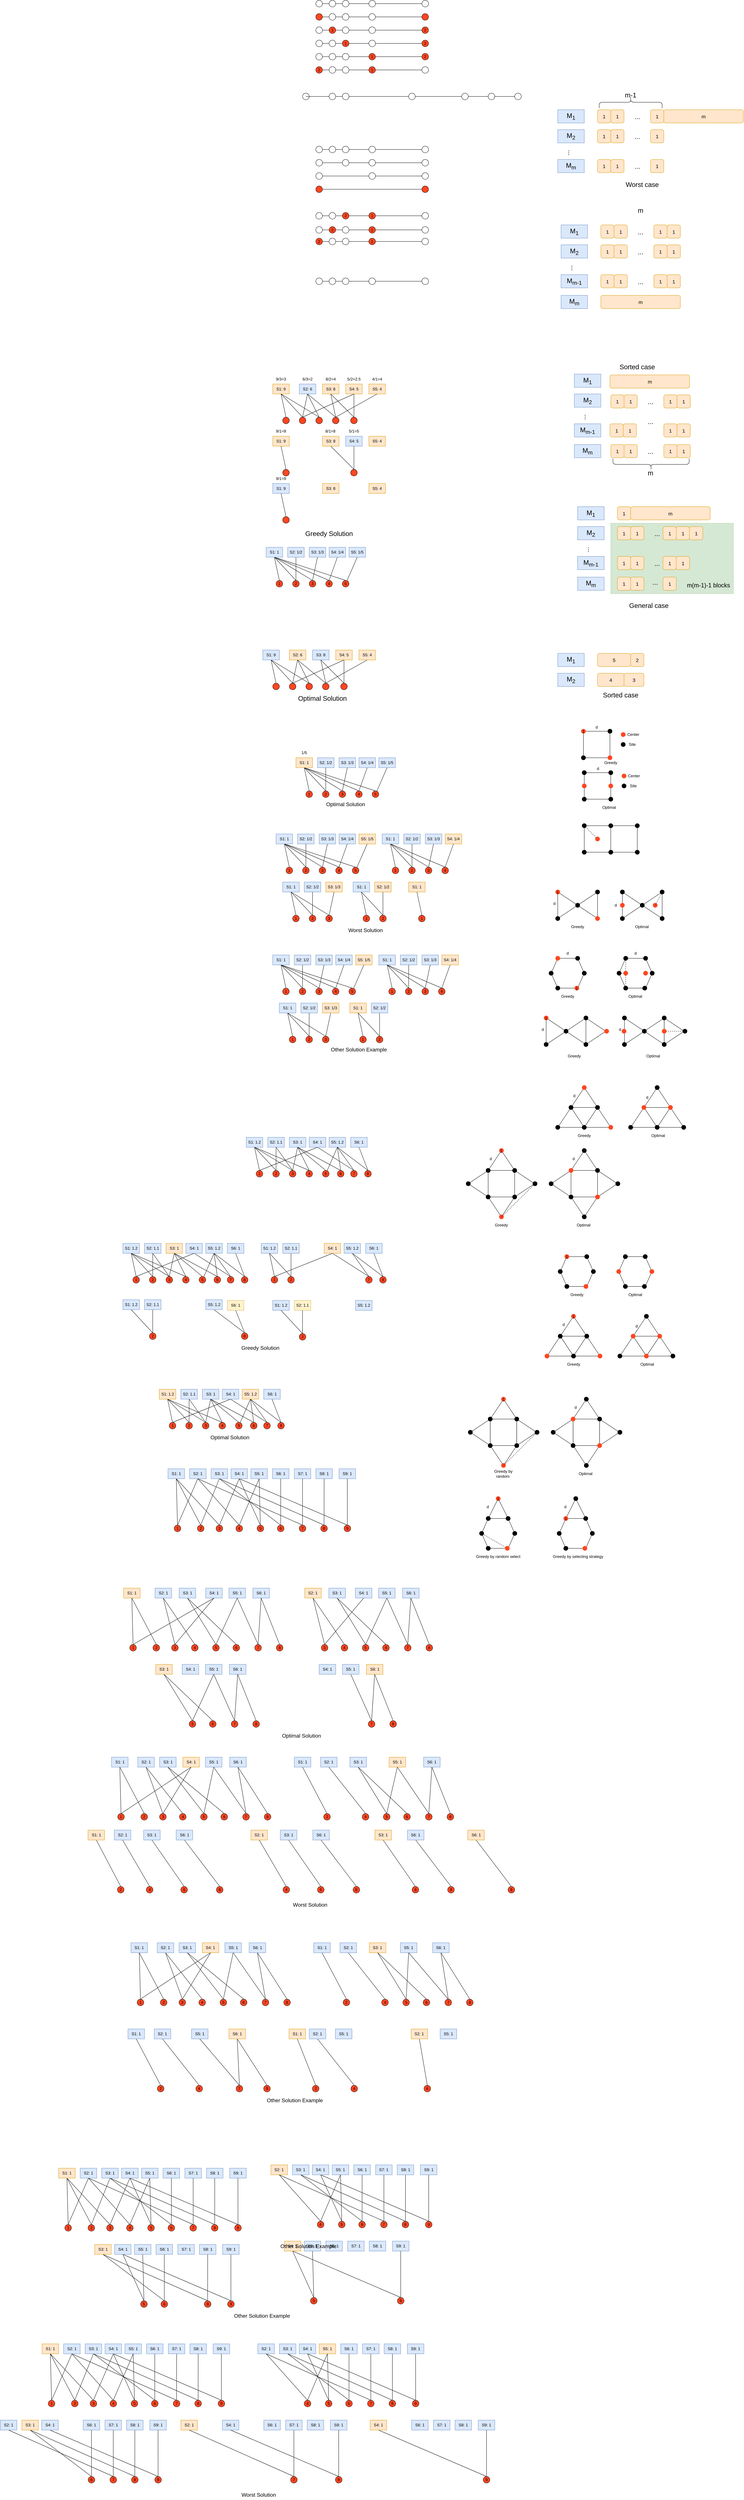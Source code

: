 <mxfile version="24.8.4">
  <diagram name="第 1 页" id="30kG0yLj1IpBGIQbM7rz">
    <mxGraphModel dx="3164" dy="1002" grid="1" gridSize="10" guides="1" tooltips="1" connect="1" arrows="1" fold="1" page="1" pageScale="1" pageWidth="827" pageHeight="1169" math="0" shadow="0">
      <root>
        <mxCell id="0" />
        <mxCell id="1" parent="0" />
        <mxCell id="sfYtHsd7cXwzudemmUbC-25" value="" style="rounded=0;whiteSpace=wrap;html=1;fillColor=#d5e8d4;strokeColor=#82b366;dashed=1;" parent="1" vertex="1">
          <mxGeometry x="280" y="1687.5" width="370" height="212.5" as="geometry" />
        </mxCell>
        <mxCell id="twsgNAlgIP2_ofCooYiz-1" value="&lt;font style=&quot;font-size: 20px;&quot;&gt;M&lt;sub&gt;1&lt;/sub&gt;&lt;/font&gt;" style="rounded=0;whiteSpace=wrap;html=1;fillColor=#dae8fc;strokeColor=#6c8ebf;" parent="1" vertex="1">
          <mxGeometry x="120" y="440" width="80" height="40" as="geometry" />
        </mxCell>
        <mxCell id="twsgNAlgIP2_ofCooYiz-3" value="&lt;font style=&quot;font-size: 15px;&quot;&gt;1&lt;/font&gt;" style="rounded=1;whiteSpace=wrap;html=1;fillColor=#ffe6cc;strokeColor=#d79b00;" parent="1" vertex="1">
          <mxGeometry x="240" y="440" width="40" height="40" as="geometry" />
        </mxCell>
        <mxCell id="twsgNAlgIP2_ofCooYiz-4" value="&lt;font style=&quot;font-size: 15px;&quot;&gt;1&lt;/font&gt;" style="rounded=1;whiteSpace=wrap;html=1;fillColor=#ffe6cc;strokeColor=#d79b00;" parent="1" vertex="1">
          <mxGeometry x="280" y="440" width="40" height="40" as="geometry" />
        </mxCell>
        <mxCell id="twsgNAlgIP2_ofCooYiz-5" value="&lt;font style=&quot;font-size: 20px;&quot;&gt;...&lt;/font&gt;" style="text;html=1;align=center;verticalAlign=middle;whiteSpace=wrap;rounded=0;" parent="1" vertex="1">
          <mxGeometry x="330" y="445" width="60" height="30" as="geometry" />
        </mxCell>
        <mxCell id="twsgNAlgIP2_ofCooYiz-6" value="&lt;font style=&quot;font-size: 15px;&quot;&gt;1&lt;/font&gt;" style="rounded=1;whiteSpace=wrap;html=1;fillColor=#ffe6cc;strokeColor=#d79b00;" parent="1" vertex="1">
          <mxGeometry x="400" y="440" width="40" height="40" as="geometry" />
        </mxCell>
        <mxCell id="twsgNAlgIP2_ofCooYiz-12" value="" style="shape=curlyBracket;whiteSpace=wrap;html=1;rounded=1;labelPosition=left;verticalLabelPosition=middle;align=right;verticalAlign=middle;rotation=90;" parent="1" vertex="1">
          <mxGeometry x="322.5" y="322.5" width="35" height="190" as="geometry" />
        </mxCell>
        <mxCell id="twsgNAlgIP2_ofCooYiz-13" value="&lt;font style=&quot;font-size: 20px;&quot;&gt;m-1&lt;/font&gt;" style="text;html=1;align=center;verticalAlign=middle;whiteSpace=wrap;rounded=0;" parent="1" vertex="1">
          <mxGeometry x="310" y="380" width="60" height="30" as="geometry" />
        </mxCell>
        <mxCell id="twsgNAlgIP2_ofCooYiz-18" value="&lt;font style=&quot;font-size: 20px;&quot;&gt;M&lt;sub&gt;2&lt;/sub&gt;&lt;/font&gt;" style="rounded=0;whiteSpace=wrap;html=1;fillColor=#dae8fc;strokeColor=#6c8ebf;" parent="1" vertex="1">
          <mxGeometry x="120" y="500" width="80" height="40" as="geometry" />
        </mxCell>
        <mxCell id="twsgNAlgIP2_ofCooYiz-23" value="&lt;font style=&quot;font-size: 20px;&quot;&gt;...&lt;/font&gt;" style="text;html=1;align=center;verticalAlign=middle;whiteSpace=wrap;rounded=0;rotation=90;" parent="1" vertex="1">
          <mxGeometry x="130" y="555" width="60" height="30" as="geometry" />
        </mxCell>
        <mxCell id="twsgNAlgIP2_ofCooYiz-24" value="&lt;font style=&quot;font-size: 20px;&quot;&gt;M&lt;sub&gt;m&lt;/sub&gt;&lt;/font&gt;" style="rounded=0;whiteSpace=wrap;html=1;fillColor=#dae8fc;strokeColor=#6c8ebf;" parent="1" vertex="1">
          <mxGeometry x="120" y="590" width="80" height="40" as="geometry" />
        </mxCell>
        <mxCell id="twsgNAlgIP2_ofCooYiz-30" value="&lt;font style=&quot;font-size: 15px;&quot;&gt;1&lt;/font&gt;" style="rounded=1;whiteSpace=wrap;html=1;fillColor=#ffe6cc;strokeColor=#d79b00;" parent="1" vertex="1">
          <mxGeometry x="240" y="500" width="40" height="40" as="geometry" />
        </mxCell>
        <mxCell id="twsgNAlgIP2_ofCooYiz-31" value="&lt;font style=&quot;font-size: 15px;&quot;&gt;1&lt;/font&gt;" style="rounded=1;whiteSpace=wrap;html=1;fillColor=#ffe6cc;strokeColor=#d79b00;" parent="1" vertex="1">
          <mxGeometry x="280" y="500" width="40" height="40" as="geometry" />
        </mxCell>
        <mxCell id="twsgNAlgIP2_ofCooYiz-32" value="&lt;font style=&quot;font-size: 20px;&quot;&gt;...&lt;/font&gt;" style="text;html=1;align=center;verticalAlign=middle;whiteSpace=wrap;rounded=0;" parent="1" vertex="1">
          <mxGeometry x="330" y="505" width="60" height="30" as="geometry" />
        </mxCell>
        <mxCell id="twsgNAlgIP2_ofCooYiz-33" value="&lt;font style=&quot;font-size: 15px;&quot;&gt;1&lt;/font&gt;" style="rounded=1;whiteSpace=wrap;html=1;fillColor=#ffe6cc;strokeColor=#d79b00;" parent="1" vertex="1">
          <mxGeometry x="400" y="500" width="40" height="40" as="geometry" />
        </mxCell>
        <mxCell id="twsgNAlgIP2_ofCooYiz-34" value="&lt;font style=&quot;font-size: 15px;&quot;&gt;1&lt;/font&gt;" style="rounded=1;whiteSpace=wrap;html=1;fillColor=#ffe6cc;strokeColor=#d79b00;" parent="1" vertex="1">
          <mxGeometry x="240" y="590" width="40" height="40" as="geometry" />
        </mxCell>
        <mxCell id="twsgNAlgIP2_ofCooYiz-35" value="&lt;font style=&quot;font-size: 15px;&quot;&gt;1&lt;/font&gt;" style="rounded=1;whiteSpace=wrap;html=1;fillColor=#ffe6cc;strokeColor=#d79b00;" parent="1" vertex="1">
          <mxGeometry x="280" y="590" width="40" height="40" as="geometry" />
        </mxCell>
        <mxCell id="twsgNAlgIP2_ofCooYiz-36" value="&lt;font style=&quot;font-size: 20px;&quot;&gt;...&lt;/font&gt;" style="text;html=1;align=center;verticalAlign=middle;whiteSpace=wrap;rounded=0;" parent="1" vertex="1">
          <mxGeometry x="330" y="595" width="60" height="30" as="geometry" />
        </mxCell>
        <mxCell id="twsgNAlgIP2_ofCooYiz-37" value="&lt;font style=&quot;font-size: 15px;&quot;&gt;1&lt;/font&gt;" style="rounded=1;whiteSpace=wrap;html=1;fillColor=#ffe6cc;strokeColor=#d79b00;" parent="1" vertex="1">
          <mxGeometry x="400" y="590" width="40" height="40" as="geometry" />
        </mxCell>
        <mxCell id="twsgNAlgIP2_ofCooYiz-38" value="&lt;font style=&quot;font-size: 20px;&quot;&gt;Worst case&lt;/font&gt;" style="text;html=1;align=center;verticalAlign=middle;whiteSpace=wrap;rounded=0;" parent="1" vertex="1">
          <mxGeometry x="310" y="650" width="130" height="30" as="geometry" />
        </mxCell>
        <mxCell id="twsgNAlgIP2_ofCooYiz-39" value="&lt;font style=&quot;font-size: 20px;&quot;&gt;M&lt;sub&gt;1&lt;/sub&gt;&lt;/font&gt;" style="rounded=0;whiteSpace=wrap;html=1;fillColor=#dae8fc;strokeColor=#6c8ebf;" parent="1" vertex="1">
          <mxGeometry x="130" y="787.5" width="80" height="40" as="geometry" />
        </mxCell>
        <mxCell id="twsgNAlgIP2_ofCooYiz-40" value="&lt;font style=&quot;font-size: 15px;&quot;&gt;1&lt;/font&gt;" style="rounded=1;whiteSpace=wrap;html=1;fillColor=#ffe6cc;strokeColor=#d79b00;" parent="1" vertex="1">
          <mxGeometry x="250" y="787.5" width="40" height="40" as="geometry" />
        </mxCell>
        <mxCell id="twsgNAlgIP2_ofCooYiz-41" value="&lt;font style=&quot;font-size: 15px;&quot;&gt;1&lt;/font&gt;" style="rounded=1;whiteSpace=wrap;html=1;fillColor=#ffe6cc;strokeColor=#d79b00;" parent="1" vertex="1">
          <mxGeometry x="290" y="787.5" width="40" height="40" as="geometry" />
        </mxCell>
        <mxCell id="twsgNAlgIP2_ofCooYiz-42" value="&lt;font style=&quot;font-size: 20px;&quot;&gt;...&lt;/font&gt;" style="text;html=1;align=center;verticalAlign=middle;whiteSpace=wrap;rounded=0;" parent="1" vertex="1">
          <mxGeometry x="340" y="792.5" width="60" height="30" as="geometry" />
        </mxCell>
        <mxCell id="twsgNAlgIP2_ofCooYiz-43" value="&lt;font style=&quot;font-size: 15px;&quot;&gt;1&lt;/font&gt;" style="rounded=1;whiteSpace=wrap;html=1;fillColor=#ffe6cc;strokeColor=#d79b00;" parent="1" vertex="1">
          <mxGeometry x="410" y="787.5" width="40" height="40" as="geometry" />
        </mxCell>
        <mxCell id="twsgNAlgIP2_ofCooYiz-44" value="" style="shape=curlyBracket;whiteSpace=wrap;html=1;rounded=1;labelPosition=left;verticalLabelPosition=middle;align=right;verticalAlign=middle;rotation=-90;" parent="1" vertex="1">
          <mxGeometry x="384" y="1395" width="35" height="230" as="geometry" />
        </mxCell>
        <mxCell id="twsgNAlgIP2_ofCooYiz-45" value="&lt;font style=&quot;font-size: 20px;&quot;&gt;m&lt;/font&gt;" style="text;html=1;align=center;verticalAlign=middle;whiteSpace=wrap;rounded=0;" parent="1" vertex="1">
          <mxGeometry x="340" y="727.5" width="60" height="30" as="geometry" />
        </mxCell>
        <mxCell id="twsgNAlgIP2_ofCooYiz-46" value="&lt;font style=&quot;font-size: 20px;&quot;&gt;M&lt;sub&gt;2&lt;/sub&gt;&lt;/font&gt;" style="rounded=0;whiteSpace=wrap;html=1;fillColor=#dae8fc;strokeColor=#6c8ebf;" parent="1" vertex="1">
          <mxGeometry x="130" y="847.5" width="80" height="40" as="geometry" />
        </mxCell>
        <mxCell id="twsgNAlgIP2_ofCooYiz-47" value="&lt;font style=&quot;font-size: 20px;&quot;&gt;...&lt;/font&gt;" style="text;html=1;align=center;verticalAlign=middle;whiteSpace=wrap;rounded=0;rotation=90;" parent="1" vertex="1">
          <mxGeometry x="140" y="902.5" width="60" height="30" as="geometry" />
        </mxCell>
        <mxCell id="twsgNAlgIP2_ofCooYiz-48" value="&lt;font style=&quot;font-size: 20px;&quot;&gt;M&lt;sub&gt;m-1&lt;/sub&gt;&lt;/font&gt;" style="rounded=0;whiteSpace=wrap;html=1;fillColor=#dae8fc;strokeColor=#6c8ebf;" parent="1" vertex="1">
          <mxGeometry x="130" y="937.5" width="80" height="40" as="geometry" />
        </mxCell>
        <mxCell id="twsgNAlgIP2_ofCooYiz-49" value="&lt;font style=&quot;font-size: 15px;&quot;&gt;m&lt;/font&gt;" style="rounded=1;whiteSpace=wrap;html=1;fillColor=#ffe6cc;strokeColor=#d79b00;" parent="1" vertex="1">
          <mxGeometry x="250" y="1000" width="240" height="40" as="geometry" />
        </mxCell>
        <mxCell id="twsgNAlgIP2_ofCooYiz-50" value="&lt;font style=&quot;font-size: 15px;&quot;&gt;1&lt;/font&gt;" style="rounded=1;whiteSpace=wrap;html=1;fillColor=#ffe6cc;strokeColor=#d79b00;" parent="1" vertex="1">
          <mxGeometry x="250" y="847.5" width="40" height="40" as="geometry" />
        </mxCell>
        <mxCell id="twsgNAlgIP2_ofCooYiz-51" value="&lt;font style=&quot;font-size: 15px;&quot;&gt;1&lt;/font&gt;" style="rounded=1;whiteSpace=wrap;html=1;fillColor=#ffe6cc;strokeColor=#d79b00;" parent="1" vertex="1">
          <mxGeometry x="290" y="847.5" width="40" height="40" as="geometry" />
        </mxCell>
        <mxCell id="twsgNAlgIP2_ofCooYiz-52" value="&lt;font style=&quot;font-size: 20px;&quot;&gt;...&lt;/font&gt;" style="text;html=1;align=center;verticalAlign=middle;whiteSpace=wrap;rounded=0;" parent="1" vertex="1">
          <mxGeometry x="340" y="852.5" width="60" height="30" as="geometry" />
        </mxCell>
        <mxCell id="twsgNAlgIP2_ofCooYiz-53" value="&lt;font style=&quot;font-size: 15px;&quot;&gt;1&lt;/font&gt;" style="rounded=1;whiteSpace=wrap;html=1;fillColor=#ffe6cc;strokeColor=#d79b00;" parent="1" vertex="1">
          <mxGeometry x="410" y="847.5" width="40" height="40" as="geometry" />
        </mxCell>
        <mxCell id="twsgNAlgIP2_ofCooYiz-54" value="&lt;font style=&quot;font-size: 15px;&quot;&gt;1&lt;/font&gt;" style="rounded=1;whiteSpace=wrap;html=1;fillColor=#ffe6cc;strokeColor=#d79b00;" parent="1" vertex="1">
          <mxGeometry x="250" y="937.5" width="40" height="40" as="geometry" />
        </mxCell>
        <mxCell id="twsgNAlgIP2_ofCooYiz-55" value="&lt;font style=&quot;font-size: 15px;&quot;&gt;1&lt;/font&gt;" style="rounded=1;whiteSpace=wrap;html=1;fillColor=#ffe6cc;strokeColor=#d79b00;" parent="1" vertex="1">
          <mxGeometry x="290" y="937.5" width="40" height="40" as="geometry" />
        </mxCell>
        <mxCell id="twsgNAlgIP2_ofCooYiz-56" value="&lt;font style=&quot;font-size: 20px;&quot;&gt;...&lt;/font&gt;" style="text;html=1;align=center;verticalAlign=middle;whiteSpace=wrap;rounded=0;" parent="1" vertex="1">
          <mxGeometry x="340" y="942.5" width="60" height="30" as="geometry" />
        </mxCell>
        <mxCell id="twsgNAlgIP2_ofCooYiz-57" value="&lt;font style=&quot;font-size: 15px;&quot;&gt;1&lt;/font&gt;" style="rounded=1;whiteSpace=wrap;html=1;fillColor=#ffe6cc;strokeColor=#d79b00;" parent="1" vertex="1">
          <mxGeometry x="410" y="937.5" width="40" height="40" as="geometry" />
        </mxCell>
        <mxCell id="twsgNAlgIP2_ofCooYiz-58" value="&lt;font style=&quot;font-size: 20px;&quot;&gt;Sorted case&lt;/font&gt;" style="text;html=1;align=center;verticalAlign=middle;whiteSpace=wrap;rounded=0;" parent="1" vertex="1">
          <mxGeometry x="295" y="1200" width="130" height="30" as="geometry" />
        </mxCell>
        <mxCell id="twsgNAlgIP2_ofCooYiz-59" value="&lt;font style=&quot;font-size: 15px;&quot;&gt;1&lt;/font&gt;" style="rounded=1;whiteSpace=wrap;html=1;fillColor=#ffe6cc;strokeColor=#d79b00;" parent="1" vertex="1">
          <mxGeometry x="450" y="787.5" width="40" height="40" as="geometry" />
        </mxCell>
        <mxCell id="twsgNAlgIP2_ofCooYiz-60" value="&lt;font style=&quot;font-size: 15px;&quot;&gt;1&lt;/font&gt;" style="rounded=1;whiteSpace=wrap;html=1;fillColor=#ffe6cc;strokeColor=#d79b00;" parent="1" vertex="1">
          <mxGeometry x="450" y="847.5" width="40" height="40" as="geometry" />
        </mxCell>
        <mxCell id="twsgNAlgIP2_ofCooYiz-61" value="&lt;font style=&quot;font-size: 15px;&quot;&gt;1&lt;/font&gt;" style="rounded=1;whiteSpace=wrap;html=1;fillColor=#ffe6cc;strokeColor=#d79b00;" parent="1" vertex="1">
          <mxGeometry x="450" y="937.5" width="40" height="40" as="geometry" />
        </mxCell>
        <mxCell id="twsgNAlgIP2_ofCooYiz-62" value="&lt;font style=&quot;font-size: 20px;&quot;&gt;M&lt;sub&gt;m&lt;/sub&gt;&lt;/font&gt;" style="rounded=0;whiteSpace=wrap;html=1;fillColor=#dae8fc;strokeColor=#6c8ebf;" parent="1" vertex="1">
          <mxGeometry x="130" y="1000" width="80" height="40" as="geometry" />
        </mxCell>
        <mxCell id="twsgNAlgIP2_ofCooYiz-69" value="&lt;font style=&quot;font-size: 15px;&quot;&gt;m&lt;/font&gt;" style="rounded=1;whiteSpace=wrap;html=1;fillColor=#ffe6cc;strokeColor=#d79b00;" parent="1" vertex="1">
          <mxGeometry x="440" y="440" width="240" height="40" as="geometry" />
        </mxCell>
        <mxCell id="_Taq2PSxl58DQVpEex5b-1" value="&lt;font style=&quot;font-size: 20px;&quot;&gt;M&lt;sub&gt;1&lt;/sub&gt;&lt;/font&gt;" style="rounded=0;whiteSpace=wrap;html=1;fillColor=#dae8fc;strokeColor=#6c8ebf;" parent="1" vertex="1">
          <mxGeometry x="170" y="1237.5" width="80" height="40" as="geometry" />
        </mxCell>
        <mxCell id="_Taq2PSxl58DQVpEex5b-8" value="&lt;font style=&quot;font-size: 20px;&quot;&gt;M&lt;sub&gt;2&lt;/sub&gt;&lt;/font&gt;" style="rounded=0;whiteSpace=wrap;html=1;fillColor=#dae8fc;strokeColor=#6c8ebf;" parent="1" vertex="1">
          <mxGeometry x="170" y="1297.5" width="80" height="40" as="geometry" />
        </mxCell>
        <mxCell id="_Taq2PSxl58DQVpEex5b-9" value="&lt;font style=&quot;font-size: 20px;&quot;&gt;...&lt;/font&gt;" style="text;html=1;align=center;verticalAlign=middle;whiteSpace=wrap;rounded=0;rotation=90;" parent="1" vertex="1">
          <mxGeometry x="180" y="1352.5" width="60" height="30" as="geometry" />
        </mxCell>
        <mxCell id="_Taq2PSxl58DQVpEex5b-10" value="&lt;font style=&quot;font-size: 20px;&quot;&gt;M&lt;sub&gt;m-1&lt;/sub&gt;&lt;/font&gt;" style="rounded=0;whiteSpace=wrap;html=1;fillColor=#dae8fc;strokeColor=#6c8ebf;" parent="1" vertex="1">
          <mxGeometry x="170" y="1387.5" width="80" height="40" as="geometry" />
        </mxCell>
        <mxCell id="_Taq2PSxl58DQVpEex5b-11" value="&lt;font style=&quot;font-size: 15px;&quot;&gt;m&lt;/font&gt;" style="rounded=1;whiteSpace=wrap;html=1;fillColor=#ffe6cc;strokeColor=#d79b00;" parent="1" vertex="1">
          <mxGeometry x="277.5" y="1240" width="240" height="40" as="geometry" />
        </mxCell>
        <mxCell id="_Taq2PSxl58DQVpEex5b-23" value="&lt;font style=&quot;font-size: 20px;&quot;&gt;M&lt;sub&gt;m&lt;/sub&gt;&lt;/font&gt;" style="rounded=0;whiteSpace=wrap;html=1;fillColor=#dae8fc;strokeColor=#6c8ebf;" parent="1" vertex="1">
          <mxGeometry x="170" y="1450" width="80" height="40" as="geometry" />
        </mxCell>
        <mxCell id="sfYtHsd7cXwzudemmUbC-1" value="&lt;font style=&quot;font-size: 20px;&quot;&gt;M&lt;sub&gt;1&lt;/sub&gt;&lt;/font&gt;" style="rounded=0;whiteSpace=wrap;html=1;fillColor=#dae8fc;strokeColor=#6c8ebf;" parent="1" vertex="1">
          <mxGeometry x="180" y="1637.5" width="80" height="40" as="geometry" />
        </mxCell>
        <mxCell id="sfYtHsd7cXwzudemmUbC-2" value="&lt;font style=&quot;font-size: 15px;&quot;&gt;1&lt;/font&gt;" style="rounded=1;whiteSpace=wrap;html=1;fillColor=#ffe6cc;strokeColor=#d79b00;" parent="1" vertex="1">
          <mxGeometry x="300" y="1637.5" width="40" height="40" as="geometry" />
        </mxCell>
        <mxCell id="sfYtHsd7cXwzudemmUbC-3" value="&lt;font style=&quot;font-size: 15px;&quot;&gt;1&lt;/font&gt;" style="rounded=1;whiteSpace=wrap;html=1;fillColor=#ffe6cc;strokeColor=#d79b00;" parent="1" vertex="1">
          <mxGeometry x="300" y="1850" width="40" height="40" as="geometry" />
        </mxCell>
        <mxCell id="sfYtHsd7cXwzudemmUbC-4" value="&lt;font style=&quot;font-size: 20px;&quot;&gt;...&lt;/font&gt;" style="text;html=1;align=center;verticalAlign=middle;whiteSpace=wrap;rounded=0;" parent="1" vertex="1">
          <mxGeometry x="384" y="1850" width="60" height="30" as="geometry" />
        </mxCell>
        <mxCell id="sfYtHsd7cXwzudemmUbC-5" value="&lt;font style=&quot;font-size: 15px;&quot;&gt;1&lt;/font&gt;" style="rounded=1;whiteSpace=wrap;html=1;fillColor=#ffe6cc;strokeColor=#d79b00;" parent="1" vertex="1">
          <mxGeometry x="340" y="1850" width="40" height="40" as="geometry" />
        </mxCell>
        <mxCell id="sfYtHsd7cXwzudemmUbC-8" value="&lt;font style=&quot;font-size: 20px;&quot;&gt;M&lt;sub&gt;2&lt;/sub&gt;&lt;/font&gt;" style="rounded=0;whiteSpace=wrap;html=1;fillColor=#dae8fc;strokeColor=#6c8ebf;" parent="1" vertex="1">
          <mxGeometry x="180" y="1697.5" width="80" height="40" as="geometry" />
        </mxCell>
        <mxCell id="sfYtHsd7cXwzudemmUbC-9" value="&lt;font style=&quot;font-size: 20px;&quot;&gt;...&lt;/font&gt;" style="text;html=1;align=center;verticalAlign=middle;whiteSpace=wrap;rounded=0;rotation=90;" parent="1" vertex="1">
          <mxGeometry x="190" y="1752.5" width="60" height="30" as="geometry" />
        </mxCell>
        <mxCell id="sfYtHsd7cXwzudemmUbC-10" value="&lt;font style=&quot;font-size: 20px;&quot;&gt;M&lt;sub&gt;m-1&lt;/sub&gt;&lt;/font&gt;" style="rounded=0;whiteSpace=wrap;html=1;fillColor=#dae8fc;strokeColor=#6c8ebf;" parent="1" vertex="1">
          <mxGeometry x="180" y="1787.5" width="80" height="40" as="geometry" />
        </mxCell>
        <mxCell id="sfYtHsd7cXwzudemmUbC-11" value="&lt;font style=&quot;font-size: 15px;&quot;&gt;m&lt;/font&gt;" style="rounded=1;whiteSpace=wrap;html=1;fillColor=#ffe6cc;strokeColor=#d79b00;" parent="1" vertex="1">
          <mxGeometry x="340" y="1637.5" width="240" height="40" as="geometry" />
        </mxCell>
        <mxCell id="sfYtHsd7cXwzudemmUbC-12" value="&lt;font style=&quot;font-size: 15px;&quot;&gt;1&lt;/font&gt;" style="rounded=1;whiteSpace=wrap;html=1;fillColor=#ffe6cc;strokeColor=#d79b00;" parent="1" vertex="1">
          <mxGeometry x="300" y="1697.5" width="40" height="40" as="geometry" />
        </mxCell>
        <mxCell id="sfYtHsd7cXwzudemmUbC-13" value="&lt;font style=&quot;font-size: 15px;&quot;&gt;1&lt;/font&gt;" style="rounded=1;whiteSpace=wrap;html=1;fillColor=#ffe6cc;strokeColor=#d79b00;" parent="1" vertex="1">
          <mxGeometry x="340" y="1697.5" width="40" height="40" as="geometry" />
        </mxCell>
        <mxCell id="sfYtHsd7cXwzudemmUbC-14" value="&lt;font style=&quot;font-size: 20px;&quot;&gt;...&lt;/font&gt;" style="text;html=1;align=center;verticalAlign=middle;whiteSpace=wrap;rounded=0;" parent="1" vertex="1">
          <mxGeometry x="390" y="1702.5" width="60" height="30" as="geometry" />
        </mxCell>
        <mxCell id="sfYtHsd7cXwzudemmUbC-15" value="&lt;font style=&quot;font-size: 15px;&quot;&gt;1&lt;/font&gt;" style="rounded=1;whiteSpace=wrap;html=1;fillColor=#ffe6cc;strokeColor=#d79b00;" parent="1" vertex="1">
          <mxGeometry x="437.5" y="1697.5" width="40" height="40" as="geometry" />
        </mxCell>
        <mxCell id="sfYtHsd7cXwzudemmUbC-16" value="&lt;font style=&quot;font-size: 15px;&quot;&gt;1&lt;/font&gt;" style="rounded=1;whiteSpace=wrap;html=1;fillColor=#ffe6cc;strokeColor=#d79b00;" parent="1" vertex="1">
          <mxGeometry x="300" y="1787.5" width="40" height="40" as="geometry" />
        </mxCell>
        <mxCell id="sfYtHsd7cXwzudemmUbC-17" value="&lt;font style=&quot;font-size: 15px;&quot;&gt;1&lt;/font&gt;" style="rounded=1;whiteSpace=wrap;html=1;fillColor=#ffe6cc;strokeColor=#d79b00;" parent="1" vertex="1">
          <mxGeometry x="340" y="1787.5" width="40" height="40" as="geometry" />
        </mxCell>
        <mxCell id="sfYtHsd7cXwzudemmUbC-18" value="&lt;font style=&quot;font-size: 20px;&quot;&gt;...&lt;/font&gt;" style="text;html=1;align=center;verticalAlign=middle;whiteSpace=wrap;rounded=0;" parent="1" vertex="1">
          <mxGeometry x="390" y="1792.5" width="60" height="30" as="geometry" />
        </mxCell>
        <mxCell id="sfYtHsd7cXwzudemmUbC-19" value="&lt;font style=&quot;font-size: 15px;&quot;&gt;1&lt;/font&gt;" style="rounded=1;whiteSpace=wrap;html=1;fillColor=#ffe6cc;strokeColor=#d79b00;" parent="1" vertex="1">
          <mxGeometry x="437.5" y="1787.5" width="40" height="40" as="geometry" />
        </mxCell>
        <mxCell id="sfYtHsd7cXwzudemmUbC-20" value="&lt;font style=&quot;font-size: 15px;&quot;&gt;1&lt;/font&gt;" style="rounded=1;whiteSpace=wrap;html=1;fillColor=#ffe6cc;strokeColor=#d79b00;" parent="1" vertex="1">
          <mxGeometry x="437.5" y="1850" width="40" height="40" as="geometry" />
        </mxCell>
        <mxCell id="sfYtHsd7cXwzudemmUbC-21" value="&lt;font style=&quot;font-size: 15px;&quot;&gt;1&lt;/font&gt;" style="rounded=1;whiteSpace=wrap;html=1;fillColor=#ffe6cc;strokeColor=#d79b00;" parent="1" vertex="1">
          <mxGeometry x="477.5" y="1697.5" width="40" height="40" as="geometry" />
        </mxCell>
        <mxCell id="sfYtHsd7cXwzudemmUbC-22" value="&lt;font style=&quot;font-size: 15px;&quot;&gt;1&lt;/font&gt;" style="rounded=1;whiteSpace=wrap;html=1;fillColor=#ffe6cc;strokeColor=#d79b00;" parent="1" vertex="1">
          <mxGeometry x="477.5" y="1787.5" width="40" height="40" as="geometry" />
        </mxCell>
        <mxCell id="sfYtHsd7cXwzudemmUbC-23" value="&lt;font style=&quot;font-size: 20px;&quot;&gt;M&lt;sub&gt;m&lt;/sub&gt;&lt;/font&gt;" style="rounded=0;whiteSpace=wrap;html=1;fillColor=#dae8fc;strokeColor=#6c8ebf;" parent="1" vertex="1">
          <mxGeometry x="180" y="1850" width="80" height="40" as="geometry" />
        </mxCell>
        <mxCell id="sfYtHsd7cXwzudemmUbC-24" value="&lt;font style=&quot;font-size: 15px;&quot;&gt;1&lt;/font&gt;" style="rounded=1;whiteSpace=wrap;html=1;fillColor=#ffe6cc;strokeColor=#d79b00;" parent="1" vertex="1">
          <mxGeometry x="517.5" y="1697.5" width="40" height="40" as="geometry" />
        </mxCell>
        <mxCell id="sfYtHsd7cXwzudemmUbC-26" value="&lt;font style=&quot;font-size: 18px;&quot;&gt;m(m-1)-1 blocks&lt;/font&gt;" style="text;html=1;align=center;verticalAlign=middle;whiteSpace=wrap;rounded=0;" parent="1" vertex="1">
          <mxGeometry x="470" y="1860" width="210" height="30" as="geometry" />
        </mxCell>
        <mxCell id="sfYtHsd7cXwzudemmUbC-27" value="&lt;font style=&quot;font-size: 20px;&quot;&gt;General case&lt;/font&gt;" style="text;html=1;align=center;verticalAlign=middle;whiteSpace=wrap;rounded=0;" parent="1" vertex="1">
          <mxGeometry x="330" y="1920" width="130" height="30" as="geometry" />
        </mxCell>
        <mxCell id="sfYtHsd7cXwzudemmUbC-28" value="&lt;font style=&quot;font-size: 20px;&quot;&gt;M&lt;sub&gt;1&lt;/sub&gt;&lt;/font&gt;" style="rounded=0;whiteSpace=wrap;html=1;fillColor=#dae8fc;strokeColor=#6c8ebf;" parent="1" vertex="1">
          <mxGeometry x="120" y="2080" width="80" height="40" as="geometry" />
        </mxCell>
        <mxCell id="sfYtHsd7cXwzudemmUbC-29" value="&lt;font style=&quot;font-size: 15px;&quot;&gt;5&lt;/font&gt;" style="rounded=1;whiteSpace=wrap;html=1;fillColor=#ffe6cc;strokeColor=#d79b00;" parent="1" vertex="1">
          <mxGeometry x="240" y="2080" width="100" height="40" as="geometry" />
        </mxCell>
        <mxCell id="sfYtHsd7cXwzudemmUbC-31" value="&lt;font style=&quot;font-size: 20px;&quot;&gt;M&lt;sub&gt;2&lt;/sub&gt;&lt;/font&gt;" style="rounded=0;whiteSpace=wrap;html=1;fillColor=#dae8fc;strokeColor=#6c8ebf;" parent="1" vertex="1">
          <mxGeometry x="120" y="2140" width="80" height="40" as="geometry" />
        </mxCell>
        <mxCell id="sfYtHsd7cXwzudemmUbC-32" value="&lt;font style=&quot;font-size: 15px;&quot;&gt;4&lt;/font&gt;" style="rounded=1;whiteSpace=wrap;html=1;fillColor=#ffe6cc;strokeColor=#d79b00;" parent="1" vertex="1">
          <mxGeometry x="240" y="2140" width="80" height="40" as="geometry" />
        </mxCell>
        <mxCell id="sfYtHsd7cXwzudemmUbC-33" value="&lt;font style=&quot;font-size: 15px;&quot;&gt;2&lt;/font&gt;" style="rounded=1;whiteSpace=wrap;html=1;fillColor=#ffe6cc;strokeColor=#d79b00;" parent="1" vertex="1">
          <mxGeometry x="340" y="2080" width="40" height="40" as="geometry" />
        </mxCell>
        <mxCell id="sfYtHsd7cXwzudemmUbC-37" value="&lt;font style=&quot;font-size: 15px;&quot;&gt;3&lt;/font&gt;" style="rounded=1;whiteSpace=wrap;html=1;fillColor=#ffe6cc;strokeColor=#d79b00;" parent="1" vertex="1">
          <mxGeometry x="320" y="2140" width="60" height="40" as="geometry" />
        </mxCell>
        <mxCell id="sfYtHsd7cXwzudemmUbC-40" value="&lt;font style=&quot;font-size: 20px;&quot;&gt;Sorted case&lt;/font&gt;" style="text;html=1;align=center;verticalAlign=middle;whiteSpace=wrap;rounded=0;" parent="1" vertex="1">
          <mxGeometry x="245" y="2190" width="130" height="30" as="geometry" />
        </mxCell>
        <mxCell id="sfYtHsd7cXwzudemmUbC-41" value="&lt;font style=&quot;font-size: 15px;&quot;&gt;1&lt;/font&gt;" style="rounded=1;whiteSpace=wrap;html=1;fillColor=#ffe6cc;strokeColor=#d79b00;" parent="1" vertex="1">
          <mxGeometry x="280" y="1300" width="40" height="40" as="geometry" />
        </mxCell>
        <mxCell id="sfYtHsd7cXwzudemmUbC-42" value="&lt;font style=&quot;font-size: 15px;&quot;&gt;1&lt;/font&gt;" style="rounded=1;whiteSpace=wrap;html=1;fillColor=#ffe6cc;strokeColor=#d79b00;" parent="1" vertex="1">
          <mxGeometry x="320" y="1300" width="40" height="40" as="geometry" />
        </mxCell>
        <mxCell id="sfYtHsd7cXwzudemmUbC-43" value="&lt;font style=&quot;font-size: 20px;&quot;&gt;...&lt;/font&gt;" style="text;html=1;align=center;verticalAlign=middle;whiteSpace=wrap;rounded=0;" parent="1" vertex="1">
          <mxGeometry x="370" y="1305" width="60" height="30" as="geometry" />
        </mxCell>
        <mxCell id="sfYtHsd7cXwzudemmUbC-44" value="&lt;font style=&quot;font-size: 15px;&quot;&gt;1&lt;/font&gt;" style="rounded=1;whiteSpace=wrap;html=1;fillColor=#ffe6cc;strokeColor=#d79b00;" parent="1" vertex="1">
          <mxGeometry x="440" y="1300" width="40" height="40" as="geometry" />
        </mxCell>
        <mxCell id="sfYtHsd7cXwzudemmUbC-47" value="&lt;font style=&quot;font-size: 15px;&quot;&gt;1&lt;/font&gt;" style="rounded=1;whiteSpace=wrap;html=1;fillColor=#ffe6cc;strokeColor=#d79b00;" parent="1" vertex="1">
          <mxGeometry x="277.5" y="1387.5" width="40" height="40" as="geometry" />
        </mxCell>
        <mxCell id="sfYtHsd7cXwzudemmUbC-48" value="&lt;font style=&quot;font-size: 15px;&quot;&gt;1&lt;/font&gt;" style="rounded=1;whiteSpace=wrap;html=1;fillColor=#ffe6cc;strokeColor=#d79b00;" parent="1" vertex="1">
          <mxGeometry x="317.5" y="1387.5" width="40" height="40" as="geometry" />
        </mxCell>
        <mxCell id="sfYtHsd7cXwzudemmUbC-49" value="&lt;font style=&quot;font-size: 20px;&quot;&gt;...&lt;/font&gt;" style="text;html=1;align=center;verticalAlign=middle;whiteSpace=wrap;rounded=0;" parent="1" vertex="1">
          <mxGeometry x="370" y="1365" width="60" height="30" as="geometry" />
        </mxCell>
        <mxCell id="sfYtHsd7cXwzudemmUbC-50" value="&lt;font style=&quot;font-size: 15px;&quot;&gt;1&lt;/font&gt;" style="rounded=1;whiteSpace=wrap;html=1;fillColor=#ffe6cc;strokeColor=#d79b00;" parent="1" vertex="1">
          <mxGeometry x="440" y="1387.5" width="40" height="40" as="geometry" />
        </mxCell>
        <mxCell id="sfYtHsd7cXwzudemmUbC-51" value="&lt;font style=&quot;font-size: 15px;&quot;&gt;1&lt;/font&gt;" style="rounded=1;whiteSpace=wrap;html=1;fillColor=#ffe6cc;strokeColor=#d79b00;" parent="1" vertex="1">
          <mxGeometry x="280" y="1450" width="40" height="40" as="geometry" />
        </mxCell>
        <mxCell id="sfYtHsd7cXwzudemmUbC-52" value="&lt;font style=&quot;font-size: 15px;&quot;&gt;1&lt;/font&gt;" style="rounded=1;whiteSpace=wrap;html=1;fillColor=#ffe6cc;strokeColor=#d79b00;" parent="1" vertex="1">
          <mxGeometry x="320" y="1450" width="40" height="40" as="geometry" />
        </mxCell>
        <mxCell id="sfYtHsd7cXwzudemmUbC-53" value="&lt;font style=&quot;font-size: 20px;&quot;&gt;...&lt;/font&gt;" style="text;html=1;align=center;verticalAlign=middle;whiteSpace=wrap;rounded=0;" parent="1" vertex="1">
          <mxGeometry x="370" y="1455" width="60" height="30" as="geometry" />
        </mxCell>
        <mxCell id="sfYtHsd7cXwzudemmUbC-54" value="&lt;font style=&quot;font-size: 15px;&quot;&gt;1&lt;/font&gt;" style="rounded=1;whiteSpace=wrap;html=1;fillColor=#ffe6cc;strokeColor=#d79b00;" parent="1" vertex="1">
          <mxGeometry x="440" y="1450" width="40" height="40" as="geometry" />
        </mxCell>
        <mxCell id="sfYtHsd7cXwzudemmUbC-55" value="&lt;font style=&quot;font-size: 15px;&quot;&gt;1&lt;/font&gt;" style="rounded=1;whiteSpace=wrap;html=1;fillColor=#ffe6cc;strokeColor=#d79b00;" parent="1" vertex="1">
          <mxGeometry x="480" y="1300" width="40" height="40" as="geometry" />
        </mxCell>
        <mxCell id="sfYtHsd7cXwzudemmUbC-56" value="&lt;font style=&quot;font-size: 15px;&quot;&gt;1&lt;/font&gt;" style="rounded=1;whiteSpace=wrap;html=1;fillColor=#ffe6cc;strokeColor=#d79b00;" parent="1" vertex="1">
          <mxGeometry x="480" y="1387.5" width="40" height="40" as="geometry" />
        </mxCell>
        <mxCell id="sfYtHsd7cXwzudemmUbC-57" value="&lt;font style=&quot;font-size: 15px;&quot;&gt;1&lt;/font&gt;" style="rounded=1;whiteSpace=wrap;html=1;fillColor=#ffe6cc;strokeColor=#d79b00;" parent="1" vertex="1">
          <mxGeometry x="480" y="1450" width="40" height="40" as="geometry" />
        </mxCell>
        <mxCell id="sfYtHsd7cXwzudemmUbC-58" value="&lt;font style=&quot;font-size: 20px;&quot;&gt;m&lt;/font&gt;" style="text;html=1;align=center;verticalAlign=middle;whiteSpace=wrap;rounded=0;" parent="1" vertex="1">
          <mxGeometry x="370" y="1520" width="60" height="30" as="geometry" />
        </mxCell>
        <mxCell id="LWg1S1FY89Xe3MqlOZJt-3" value="" style="whiteSpace=wrap;html=1;aspect=fixed;" parent="1" vertex="1">
          <mxGeometry x="200" y="2440" width="80" height="80" as="geometry" />
        </mxCell>
        <mxCell id="LWg1S1FY89Xe3MqlOZJt-4" value="" style="shape=waypoint;sketch=0;fillStyle=solid;size=6;pointerEvents=1;points=[];fillColor=none;resizable=0;rotatable=0;perimeter=centerPerimeter;snapToPoint=1;strokeWidth=5;" parent="1" vertex="1">
          <mxGeometry x="190" y="2430" width="20" height="20" as="geometry" />
        </mxCell>
        <mxCell id="LWg1S1FY89Xe3MqlOZJt-5" value="" style="shape=waypoint;sketch=0;fillStyle=solid;size=6;pointerEvents=1;points=[];fillColor=none;resizable=0;rotatable=0;perimeter=centerPerimeter;snapToPoint=1;strokeWidth=5;" parent="1" vertex="1">
          <mxGeometry x="270" y="2430" width="20" height="20" as="geometry" />
        </mxCell>
        <mxCell id="LWg1S1FY89Xe3MqlOZJt-6" value="" style="shape=waypoint;sketch=0;fillStyle=solid;size=6;pointerEvents=1;points=[];fillColor=none;resizable=0;rotatable=0;perimeter=centerPerimeter;snapToPoint=1;strokeWidth=5;" parent="1" vertex="1">
          <mxGeometry x="190" y="2510" width="20" height="20" as="geometry" />
        </mxCell>
        <mxCell id="LWg1S1FY89Xe3MqlOZJt-7" value="" style="shape=waypoint;sketch=0;fillStyle=solid;size=6;pointerEvents=1;points=[];fillColor=none;resizable=0;rotatable=0;perimeter=centerPerimeter;snapToPoint=1;strokeWidth=5;" parent="1" vertex="1">
          <mxGeometry x="270" y="2510" width="20" height="20" as="geometry" />
        </mxCell>
        <mxCell id="LWg1S1FY89Xe3MqlOZJt-9" value="" style="shape=waypoint;sketch=0;fillStyle=solid;size=6;pointerEvents=1;points=[];fillColor=none;resizable=0;rotatable=0;perimeter=centerPerimeter;snapToPoint=1;strokeWidth=5;strokeColor=#FF4621;" parent="1" vertex="1">
          <mxGeometry x="190" y="2470" width="20" height="20" as="geometry" />
        </mxCell>
        <mxCell id="LWg1S1FY89Xe3MqlOZJt-10" value="" style="shape=waypoint;sketch=0;fillStyle=solid;size=6;pointerEvents=1;points=[];fillColor=none;resizable=0;rotatable=0;perimeter=centerPerimeter;snapToPoint=1;strokeWidth=5;strokeColor=#FF4621;" parent="1" vertex="1">
          <mxGeometry x="270" y="2470" width="20" height="20" as="geometry" />
        </mxCell>
        <mxCell id="LWg1S1FY89Xe3MqlOZJt-11" value="" style="shape=waypoint;sketch=0;fillStyle=solid;size=6;pointerEvents=1;points=[];fillColor=none;resizable=0;rotatable=0;perimeter=centerPerimeter;snapToPoint=1;strokeWidth=5;strokeColor=#FF4621;" parent="1" vertex="1">
          <mxGeometry x="310" y="2440" width="20" height="20" as="geometry" />
        </mxCell>
        <mxCell id="LWg1S1FY89Xe3MqlOZJt-12" value="Center" style="text;html=1;align=center;verticalAlign=middle;whiteSpace=wrap;rounded=0;" parent="1" vertex="1">
          <mxGeometry x="320" y="2435" width="60" height="30" as="geometry" />
        </mxCell>
        <mxCell id="LWg1S1FY89Xe3MqlOZJt-13" value="" style="shape=waypoint;sketch=0;fillStyle=solid;size=6;pointerEvents=1;points=[];fillColor=none;resizable=0;rotatable=0;perimeter=centerPerimeter;snapToPoint=1;strokeWidth=5;" parent="1" vertex="1">
          <mxGeometry x="310" y="2470" width="20" height="20" as="geometry" />
        </mxCell>
        <mxCell id="LWg1S1FY89Xe3MqlOZJt-14" value="Site" style="text;html=1;align=center;verticalAlign=middle;whiteSpace=wrap;rounded=0;" parent="1" vertex="1">
          <mxGeometry x="317.5" y="2465" width="60" height="30" as="geometry" />
        </mxCell>
        <mxCell id="LWg1S1FY89Xe3MqlOZJt-15" value="Optimal" style="text;html=1;align=center;verticalAlign=middle;whiteSpace=wrap;rounded=0;" parent="1" vertex="1">
          <mxGeometry x="245" y="2530" width="60" height="30" as="geometry" />
        </mxCell>
        <mxCell id="LWg1S1FY89Xe3MqlOZJt-16" value="" style="whiteSpace=wrap;html=1;aspect=fixed;" parent="1" vertex="1">
          <mxGeometry x="197.5" y="2315" width="80" height="80" as="geometry" />
        </mxCell>
        <mxCell id="LWg1S1FY89Xe3MqlOZJt-17" value="1" style="shape=waypoint;sketch=0;fillStyle=solid;size=6;pointerEvents=1;points=[];fillColor=none;resizable=0;rotatable=0;perimeter=centerPerimeter;snapToPoint=1;strokeWidth=5;strokeColor=#FF4621;" parent="1" vertex="1">
          <mxGeometry x="187.5" y="2305" width="20" height="20" as="geometry" />
        </mxCell>
        <mxCell id="LWg1S1FY89Xe3MqlOZJt-18" value="" style="shape=waypoint;sketch=0;fillStyle=solid;size=6;pointerEvents=1;points=[];fillColor=none;resizable=0;rotatable=0;perimeter=centerPerimeter;snapToPoint=1;strokeWidth=5;" parent="1" vertex="1">
          <mxGeometry x="267.5" y="2305" width="20" height="20" as="geometry" />
        </mxCell>
        <mxCell id="LWg1S1FY89Xe3MqlOZJt-19" value="" style="shape=waypoint;sketch=0;fillStyle=solid;size=6;pointerEvents=1;points=[];fillColor=none;resizable=0;rotatable=0;perimeter=centerPerimeter;snapToPoint=1;strokeWidth=5;" parent="1" vertex="1">
          <mxGeometry x="187.5" y="2385" width="20" height="20" as="geometry" />
        </mxCell>
        <mxCell id="LWg1S1FY89Xe3MqlOZJt-20" value="" style="shape=waypoint;sketch=0;fillStyle=solid;size=6;pointerEvents=1;points=[];fillColor=none;resizable=0;rotatable=0;perimeter=centerPerimeter;snapToPoint=1;strokeWidth=5;strokeColor=#FF4621;" parent="1" vertex="1">
          <mxGeometry x="267.5" y="2385" width="20" height="20" as="geometry" />
        </mxCell>
        <mxCell id="LWg1S1FY89Xe3MqlOZJt-23" value="" style="shape=waypoint;sketch=0;fillStyle=solid;size=6;pointerEvents=1;points=[];fillColor=none;resizable=0;rotatable=0;perimeter=centerPerimeter;snapToPoint=1;strokeWidth=5;strokeColor=#FF4621;" parent="1" vertex="1">
          <mxGeometry x="307.5" y="2315" width="20" height="20" as="geometry" />
        </mxCell>
        <mxCell id="LWg1S1FY89Xe3MqlOZJt-24" value="Center" style="text;html=1;align=center;verticalAlign=middle;whiteSpace=wrap;rounded=0;" parent="1" vertex="1">
          <mxGeometry x="317.5" y="2310" width="60" height="30" as="geometry" />
        </mxCell>
        <mxCell id="LWg1S1FY89Xe3MqlOZJt-25" value="" style="shape=waypoint;sketch=0;fillStyle=solid;size=6;pointerEvents=1;points=[];fillColor=none;resizable=0;rotatable=0;perimeter=centerPerimeter;snapToPoint=1;strokeWidth=5;" parent="1" vertex="1">
          <mxGeometry x="307.5" y="2345" width="20" height="20" as="geometry" />
        </mxCell>
        <mxCell id="LWg1S1FY89Xe3MqlOZJt-26" value="Site" style="text;html=1;align=center;verticalAlign=middle;whiteSpace=wrap;rounded=0;" parent="1" vertex="1">
          <mxGeometry x="315" y="2340" width="60" height="30" as="geometry" />
        </mxCell>
        <mxCell id="LWg1S1FY89Xe3MqlOZJt-27" value="Greedy" style="text;html=1;align=center;verticalAlign=middle;whiteSpace=wrap;rounded=0;" parent="1" vertex="1">
          <mxGeometry x="250" y="2395" width="60" height="30" as="geometry" />
        </mxCell>
        <mxCell id="LWg1S1FY89Xe3MqlOZJt-30" value="d" style="text;html=1;align=center;verticalAlign=middle;whiteSpace=wrap;rounded=0;" parent="1" vertex="1">
          <mxGeometry x="211.25" y="2295" width="52.5" height="15" as="geometry" />
        </mxCell>
        <mxCell id="LWg1S1FY89Xe3MqlOZJt-31" value="d" style="text;html=1;align=center;verticalAlign=middle;whiteSpace=wrap;rounded=0;" parent="1" vertex="1">
          <mxGeometry x="215" y="2420" width="52.5" height="15" as="geometry" />
        </mxCell>
        <mxCell id="LWg1S1FY89Xe3MqlOZJt-36" value="" style="whiteSpace=wrap;html=1;aspect=fixed;" parent="1" vertex="1">
          <mxGeometry x="200" y="2600" width="80" height="80" as="geometry" />
        </mxCell>
        <mxCell id="LWg1S1FY89Xe3MqlOZJt-37" value="" style="shape=waypoint;sketch=0;fillStyle=solid;size=6;pointerEvents=1;points=[];fillColor=none;resizable=0;rotatable=0;perimeter=centerPerimeter;snapToPoint=1;strokeWidth=5;strokeColor=#000000;" parent="1" vertex="1">
          <mxGeometry x="190" y="2590" width="20" height="20" as="geometry" />
        </mxCell>
        <mxCell id="LWg1S1FY89Xe3MqlOZJt-39" value="" style="shape=waypoint;sketch=0;fillStyle=solid;size=6;pointerEvents=1;points=[];fillColor=none;resizable=0;rotatable=0;perimeter=centerPerimeter;snapToPoint=1;strokeWidth=5;" parent="1" vertex="1">
          <mxGeometry x="190" y="2670" width="20" height="20" as="geometry" />
        </mxCell>
        <mxCell id="LWg1S1FY89Xe3MqlOZJt-41" value="" style="whiteSpace=wrap;html=1;aspect=fixed;" parent="1" vertex="1">
          <mxGeometry x="280" y="2600" width="80" height="80" as="geometry" />
        </mxCell>
        <mxCell id="LWg1S1FY89Xe3MqlOZJt-38" value="" style="shape=waypoint;sketch=0;fillStyle=solid;size=6;pointerEvents=1;points=[];fillColor=none;resizable=0;rotatable=0;perimeter=centerPerimeter;snapToPoint=1;strokeWidth=5;" parent="1" vertex="1">
          <mxGeometry x="270" y="2590" width="20" height="20" as="geometry" />
        </mxCell>
        <mxCell id="LWg1S1FY89Xe3MqlOZJt-40" value="" style="shape=waypoint;sketch=0;fillStyle=solid;size=6;pointerEvents=1;points=[];fillColor=none;resizable=0;rotatable=0;perimeter=centerPerimeter;snapToPoint=1;strokeWidth=5;strokeColor=#000000;" parent="1" vertex="1">
          <mxGeometry x="270" y="2670" width="20" height="20" as="geometry" />
        </mxCell>
        <mxCell id="LWg1S1FY89Xe3MqlOZJt-42" value="" style="shape=waypoint;sketch=0;fillStyle=solid;size=6;pointerEvents=1;points=[];fillColor=none;resizable=0;rotatable=0;perimeter=centerPerimeter;snapToPoint=1;strokeWidth=5;" parent="1" vertex="1">
          <mxGeometry x="350" y="2590" width="20" height="20" as="geometry" />
        </mxCell>
        <mxCell id="LWg1S1FY89Xe3MqlOZJt-43" value="" style="shape=waypoint;sketch=0;fillStyle=solid;size=6;pointerEvents=1;points=[];fillColor=none;resizable=0;rotatable=0;perimeter=centerPerimeter;snapToPoint=1;strokeWidth=5;strokeColor=#000000;" parent="1" vertex="1">
          <mxGeometry x="350" y="2670" width="20" height="20" as="geometry" />
        </mxCell>
        <mxCell id="LWg1S1FY89Xe3MqlOZJt-47" style="rounded=0;orthogonalLoop=1;jettySize=auto;html=1;entryX=0;entryY=0;entryDx=0;entryDy=0;endArrow=none;endFill=0;dashed=1;" parent="1" source="LWg1S1FY89Xe3MqlOZJt-46" target="LWg1S1FY89Xe3MqlOZJt-36" edge="1">
          <mxGeometry relative="1" as="geometry" />
        </mxCell>
        <mxCell id="LWg1S1FY89Xe3MqlOZJt-46" value="" style="shape=waypoint;sketch=0;fillStyle=solid;size=6;pointerEvents=1;points=[];fillColor=none;resizable=0;rotatable=0;perimeter=centerPerimeter;snapToPoint=1;strokeWidth=5;strokeColor=#FF4621;" parent="1" vertex="1">
          <mxGeometry x="230" y="2630" width="20" height="20" as="geometry" />
        </mxCell>
        <mxCell id="LWg1S1FY89Xe3MqlOZJt-48" value="" style="triangle;whiteSpace=wrap;html=1;" parent="1" vertex="1">
          <mxGeometry x="120" y="2800" width="60" height="80" as="geometry" />
        </mxCell>
        <mxCell id="LWg1S1FY89Xe3MqlOZJt-49" value="" style="triangle;whiteSpace=wrap;html=1;rotation=-180;" parent="1" vertex="1">
          <mxGeometry x="180" y="2800" width="60" height="80" as="geometry" />
        </mxCell>
        <mxCell id="LWg1S1FY89Xe3MqlOZJt-51" value="1" style="shape=waypoint;sketch=0;fillStyle=solid;size=6;pointerEvents=1;points=[];fillColor=none;resizable=0;rotatable=0;perimeter=centerPerimeter;snapToPoint=1;strokeWidth=5;strokeColor=#FF4621;" parent="1" vertex="1">
          <mxGeometry x="110" y="2790" width="20" height="20" as="geometry" />
        </mxCell>
        <mxCell id="LWg1S1FY89Xe3MqlOZJt-52" value="" style="shape=waypoint;sketch=0;fillStyle=solid;size=6;pointerEvents=1;points=[];fillColor=none;resizable=0;rotatable=0;perimeter=centerPerimeter;snapToPoint=1;strokeWidth=5;" parent="1" vertex="1">
          <mxGeometry x="110" y="2870" width="20" height="20" as="geometry" />
        </mxCell>
        <mxCell id="LWg1S1FY89Xe3MqlOZJt-53" value="" style="shape=waypoint;sketch=0;fillStyle=solid;size=6;pointerEvents=1;points=[];fillColor=none;resizable=0;rotatable=0;perimeter=centerPerimeter;snapToPoint=1;strokeWidth=5;" parent="1" vertex="1">
          <mxGeometry x="170" y="2830" width="20" height="20" as="geometry" />
        </mxCell>
        <mxCell id="LWg1S1FY89Xe3MqlOZJt-54" value="" style="shape=waypoint;sketch=0;fillStyle=solid;size=6;pointerEvents=1;points=[];fillColor=none;resizable=0;rotatable=0;perimeter=centerPerimeter;snapToPoint=1;strokeWidth=5;" parent="1" vertex="1">
          <mxGeometry x="230" y="2790" width="20" height="20" as="geometry" />
        </mxCell>
        <mxCell id="LWg1S1FY89Xe3MqlOZJt-55" value="" style="shape=waypoint;sketch=0;fillStyle=solid;size=6;pointerEvents=1;points=[];fillColor=none;resizable=0;rotatable=0;perimeter=centerPerimeter;snapToPoint=1;strokeWidth=5;strokeColor=#FF4621;" parent="1" vertex="1">
          <mxGeometry x="230" y="2870" width="20" height="20" as="geometry" />
        </mxCell>
        <mxCell id="LWg1S1FY89Xe3MqlOZJt-56" value="Greedy" style="text;html=1;align=center;verticalAlign=middle;whiteSpace=wrap;rounded=0;" parent="1" vertex="1">
          <mxGeometry x="150" y="2890" width="60" height="30" as="geometry" />
        </mxCell>
        <mxCell id="LWg1S1FY89Xe3MqlOZJt-57" value="" style="triangle;whiteSpace=wrap;html=1;" parent="1" vertex="1">
          <mxGeometry x="315" y="2800" width="60" height="80" as="geometry" />
        </mxCell>
        <mxCell id="LWg1S1FY89Xe3MqlOZJt-58" value="" style="triangle;whiteSpace=wrap;html=1;rotation=-180;" parent="1" vertex="1">
          <mxGeometry x="375" y="2800" width="60" height="80" as="geometry" />
        </mxCell>
        <mxCell id="LWg1S1FY89Xe3MqlOZJt-59" value="" style="shape=waypoint;sketch=0;fillStyle=solid;size=6;pointerEvents=1;points=[];fillColor=none;resizable=0;rotatable=0;perimeter=centerPerimeter;snapToPoint=1;strokeWidth=5;strokeColor=#000000;" parent="1" vertex="1">
          <mxGeometry x="305" y="2790" width="20" height="20" as="geometry" />
        </mxCell>
        <mxCell id="LWg1S1FY89Xe3MqlOZJt-60" value="" style="shape=waypoint;sketch=0;fillStyle=solid;size=6;pointerEvents=1;points=[];fillColor=none;resizable=0;rotatable=0;perimeter=centerPerimeter;snapToPoint=1;strokeWidth=5;" parent="1" vertex="1">
          <mxGeometry x="305" y="2870" width="20" height="20" as="geometry" />
        </mxCell>
        <mxCell id="LWg1S1FY89Xe3MqlOZJt-61" value="" style="shape=waypoint;sketch=0;fillStyle=solid;size=6;pointerEvents=1;points=[];fillColor=none;resizable=0;rotatable=0;perimeter=centerPerimeter;snapToPoint=1;strokeWidth=5;" parent="1" vertex="1">
          <mxGeometry x="365" y="2830" width="20" height="20" as="geometry" />
        </mxCell>
        <mxCell id="LWg1S1FY89Xe3MqlOZJt-62" value="" style="shape=waypoint;sketch=0;fillStyle=solid;size=6;pointerEvents=1;points=[];fillColor=none;resizable=0;rotatable=0;perimeter=centerPerimeter;snapToPoint=1;strokeWidth=5;" parent="1" vertex="1">
          <mxGeometry x="425" y="2790" width="20" height="20" as="geometry" />
        </mxCell>
        <mxCell id="LWg1S1FY89Xe3MqlOZJt-63" value="" style="shape=waypoint;sketch=0;fillStyle=solid;size=6;pointerEvents=1;points=[];fillColor=none;resizable=0;rotatable=0;perimeter=centerPerimeter;snapToPoint=1;strokeWidth=5;strokeColor=#000000;" parent="1" vertex="1">
          <mxGeometry x="425" y="2870" width="20" height="20" as="geometry" />
        </mxCell>
        <mxCell id="LWg1S1FY89Xe3MqlOZJt-64" value="d" style="text;html=1;align=center;verticalAlign=middle;whiteSpace=wrap;rounded=0;" parent="1" vertex="1">
          <mxGeometry x="80" y="2820" width="60" height="30" as="geometry" />
        </mxCell>
        <mxCell id="LWg1S1FY89Xe3MqlOZJt-66" value="" style="shape=waypoint;sketch=0;fillStyle=solid;size=6;pointerEvents=1;points=[];fillColor=none;resizable=0;rotatable=0;perimeter=centerPerimeter;snapToPoint=1;strokeWidth=5;strokeColor=#FF4621;" parent="1" vertex="1">
          <mxGeometry x="404" y="2830" width="20" height="20" as="geometry" />
        </mxCell>
        <mxCell id="LWg1S1FY89Xe3MqlOZJt-67" value="" style="shape=waypoint;sketch=0;fillStyle=solid;size=6;pointerEvents=1;points=[];fillColor=none;resizable=0;rotatable=0;perimeter=centerPerimeter;snapToPoint=1;strokeWidth=5;strokeColor=#FF4621;" parent="1" vertex="1">
          <mxGeometry x="305" y="2830" width="20" height="20" as="geometry" />
        </mxCell>
        <mxCell id="LWg1S1FY89Xe3MqlOZJt-68" style="rounded=0;orthogonalLoop=1;jettySize=auto;html=1;entryX=0.517;entryY=0.162;entryDx=0;entryDy=0;entryPerimeter=0;dashed=1;endArrow=none;endFill=0;" parent="1" source="LWg1S1FY89Xe3MqlOZJt-66" target="LWg1S1FY89Xe3MqlOZJt-62" edge="1">
          <mxGeometry relative="1" as="geometry" />
        </mxCell>
        <mxCell id="LWg1S1FY89Xe3MqlOZJt-69" value="Optimal" style="text;html=1;align=center;verticalAlign=middle;whiteSpace=wrap;rounded=0;" parent="1" vertex="1">
          <mxGeometry x="344" y="2890" width="60" height="30" as="geometry" />
        </mxCell>
        <mxCell id="LWg1S1FY89Xe3MqlOZJt-70" value="d" style="text;html=1;align=center;verticalAlign=middle;whiteSpace=wrap;rounded=0;" parent="1" vertex="1">
          <mxGeometry x="265" y="2825" width="60" height="30" as="geometry" />
        </mxCell>
        <mxCell id="LWg1S1FY89Xe3MqlOZJt-92" value="" style="shape=hexagon;perimeter=hexagonPerimeter2;whiteSpace=wrap;html=1;fixedSize=1;" parent="1" vertex="1">
          <mxGeometry x="100" y="3000" width="100" height="90" as="geometry" />
        </mxCell>
        <mxCell id="LWg1S1FY89Xe3MqlOZJt-95" value="" style="shape=waypoint;sketch=0;fillStyle=solid;size=6;pointerEvents=1;points=[];fillColor=none;resizable=0;rotatable=0;perimeter=centerPerimeter;snapToPoint=1;strokeWidth=5;strokeColor=#FF4621;" parent="1" vertex="1">
          <mxGeometry x="110" y="2990" width="20" height="20" as="geometry" />
        </mxCell>
        <mxCell id="LWg1S1FY89Xe3MqlOZJt-96" value="" style="shape=waypoint;sketch=0;fillStyle=solid;size=6;pointerEvents=1;points=[];fillColor=none;resizable=0;rotatable=0;perimeter=centerPerimeter;snapToPoint=1;strokeWidth=5;" parent="1" vertex="1">
          <mxGeometry x="170" y="2990" width="20" height="20" as="geometry" />
        </mxCell>
        <mxCell id="LWg1S1FY89Xe3MqlOZJt-97" value="" style="shape=waypoint;sketch=0;fillStyle=solid;size=6;pointerEvents=1;points=[];fillColor=none;resizable=0;rotatable=0;perimeter=centerPerimeter;snapToPoint=1;strokeWidth=5;" parent="1" vertex="1">
          <mxGeometry x="90" y="3035" width="20" height="20" as="geometry" />
        </mxCell>
        <mxCell id="LWg1S1FY89Xe3MqlOZJt-98" value="" style="shape=waypoint;sketch=0;fillStyle=solid;size=6;pointerEvents=1;points=[];fillColor=none;resizable=0;rotatable=0;perimeter=centerPerimeter;snapToPoint=1;strokeWidth=5;" parent="1" vertex="1">
          <mxGeometry x="110" y="3080" width="20" height="20" as="geometry" />
        </mxCell>
        <mxCell id="LWg1S1FY89Xe3MqlOZJt-99" value="1" style="shape=waypoint;sketch=0;fillStyle=solid;size=6;pointerEvents=1;points=[];fillColor=none;resizable=0;rotatable=0;perimeter=centerPerimeter;snapToPoint=1;strokeWidth=5;strokeColor=#FF4621;" parent="1" vertex="1">
          <mxGeometry x="167.5" y="3080" width="20" height="20" as="geometry" />
        </mxCell>
        <mxCell id="LWg1S1FY89Xe3MqlOZJt-100" value="" style="shape=waypoint;sketch=0;fillStyle=solid;size=6;pointerEvents=1;points=[];fillColor=none;resizable=0;rotatable=0;perimeter=centerPerimeter;snapToPoint=1;strokeWidth=5;" parent="1" vertex="1">
          <mxGeometry x="190" y="3035" width="20" height="20" as="geometry" />
        </mxCell>
        <mxCell id="LWg1S1FY89Xe3MqlOZJt-101" value="Greedy" style="text;html=1;align=center;verticalAlign=middle;whiteSpace=wrap;rounded=0;" parent="1" vertex="1">
          <mxGeometry x="120" y="3100" width="60" height="30" as="geometry" />
        </mxCell>
        <mxCell id="LWg1S1FY89Xe3MqlOZJt-102" value="d" style="text;html=1;align=center;verticalAlign=middle;whiteSpace=wrap;rounded=0;" parent="1" vertex="1">
          <mxGeometry x="120" y="2970" width="60" height="30" as="geometry" />
        </mxCell>
        <mxCell id="LWg1S1FY89Xe3MqlOZJt-103" value="" style="shape=hexagon;perimeter=hexagonPerimeter2;whiteSpace=wrap;html=1;fixedSize=1;" parent="1" vertex="1">
          <mxGeometry x="305" y="3000" width="100" height="90" as="geometry" />
        </mxCell>
        <mxCell id="LWg1S1FY89Xe3MqlOZJt-104" value="" style="shape=waypoint;sketch=0;fillStyle=solid;size=6;pointerEvents=1;points=[];fillColor=none;resizable=0;rotatable=0;perimeter=centerPerimeter;snapToPoint=1;strokeWidth=5;strokeColor=#000000;" parent="1" vertex="1">
          <mxGeometry x="315" y="2990" width="20" height="20" as="geometry" />
        </mxCell>
        <mxCell id="LWg1S1FY89Xe3MqlOZJt-105" value="" style="shape=waypoint;sketch=0;fillStyle=solid;size=6;pointerEvents=1;points=[];fillColor=none;resizable=0;rotatable=0;perimeter=centerPerimeter;snapToPoint=1;strokeWidth=5;" parent="1" vertex="1">
          <mxGeometry x="375" y="2990" width="20" height="20" as="geometry" />
        </mxCell>
        <mxCell id="LWg1S1FY89Xe3MqlOZJt-116" style="rounded=0;orthogonalLoop=1;jettySize=auto;html=1;dashed=1;endArrow=none;endFill=0;" parent="1" source="LWg1S1FY89Xe3MqlOZJt-106" target="LWg1S1FY89Xe3MqlOZJt-112" edge="1">
          <mxGeometry relative="1" as="geometry" />
        </mxCell>
        <mxCell id="LWg1S1FY89Xe3MqlOZJt-106" value="" style="shape=waypoint;sketch=0;fillStyle=solid;size=6;pointerEvents=1;points=[];fillColor=none;resizable=0;rotatable=0;perimeter=centerPerimeter;snapToPoint=1;strokeWidth=5;" parent="1" vertex="1">
          <mxGeometry x="295" y="3035" width="20" height="20" as="geometry" />
        </mxCell>
        <mxCell id="LWg1S1FY89Xe3MqlOZJt-115" style="rounded=0;orthogonalLoop=1;jettySize=auto;html=1;endArrow=none;endFill=0;dashed=1;" parent="1" source="LWg1S1FY89Xe3MqlOZJt-107" target="LWg1S1FY89Xe3MqlOZJt-112" edge="1">
          <mxGeometry relative="1" as="geometry" />
        </mxCell>
        <mxCell id="LWg1S1FY89Xe3MqlOZJt-107" value="" style="shape=waypoint;sketch=0;fillStyle=solid;size=6;pointerEvents=1;points=[];fillColor=none;resizable=0;rotatable=0;perimeter=centerPerimeter;snapToPoint=1;strokeWidth=5;" parent="1" vertex="1">
          <mxGeometry x="315" y="3080" width="20" height="20" as="geometry" />
        </mxCell>
        <mxCell id="LWg1S1FY89Xe3MqlOZJt-108" value="" style="shape=waypoint;sketch=0;fillStyle=solid;size=6;pointerEvents=1;points=[];fillColor=none;resizable=0;rotatable=0;perimeter=centerPerimeter;snapToPoint=1;strokeWidth=5;strokeColor=#000000;" parent="1" vertex="1">
          <mxGeometry x="372.5" y="3080" width="20" height="20" as="geometry" />
        </mxCell>
        <mxCell id="LWg1S1FY89Xe3MqlOZJt-109" value="" style="shape=waypoint;sketch=0;fillStyle=solid;size=6;pointerEvents=1;points=[];fillColor=none;resizable=0;rotatable=0;perimeter=centerPerimeter;snapToPoint=1;strokeWidth=5;" parent="1" vertex="1">
          <mxGeometry x="395" y="3035" width="20" height="20" as="geometry" />
        </mxCell>
        <mxCell id="LWg1S1FY89Xe3MqlOZJt-110" value="d" style="text;html=1;align=center;verticalAlign=middle;whiteSpace=wrap;rounded=0;" parent="1" vertex="1">
          <mxGeometry x="325" y="2970" width="60" height="30" as="geometry" />
        </mxCell>
        <mxCell id="LWg1S1FY89Xe3MqlOZJt-114" style="rounded=0;orthogonalLoop=1;jettySize=auto;html=1;entryX=0;entryY=1;entryDx=0;entryDy=0;dashed=1;endArrow=none;endFill=0;" parent="1" source="LWg1S1FY89Xe3MqlOZJt-112" target="LWg1S1FY89Xe3MqlOZJt-110" edge="1">
          <mxGeometry relative="1" as="geometry" />
        </mxCell>
        <mxCell id="LWg1S1FY89Xe3MqlOZJt-112" value="" style="shape=waypoint;sketch=0;fillStyle=solid;size=6;pointerEvents=1;points=[];fillColor=none;resizable=0;rotatable=0;perimeter=centerPerimeter;snapToPoint=1;strokeWidth=5;strokeColor=#FF4621;" parent="1" vertex="1">
          <mxGeometry x="315" y="3035" width="20" height="20" as="geometry" />
        </mxCell>
        <mxCell id="LWg1S1FY89Xe3MqlOZJt-113" value="" style="shape=waypoint;sketch=0;fillStyle=solid;size=6;pointerEvents=1;points=[];fillColor=none;resizable=0;rotatable=0;perimeter=centerPerimeter;snapToPoint=1;strokeWidth=5;strokeColor=#FF4621;" parent="1" vertex="1">
          <mxGeometry x="375" y="3035" width="20" height="20" as="geometry" />
        </mxCell>
        <mxCell id="LWg1S1FY89Xe3MqlOZJt-117" value="Optimal" style="text;html=1;align=center;verticalAlign=middle;whiteSpace=wrap;rounded=0;" parent="1" vertex="1">
          <mxGeometry x="324" y="3100" width="60" height="30" as="geometry" />
        </mxCell>
        <mxCell id="LWg1S1FY89Xe3MqlOZJt-118" value="" style="triangle;whiteSpace=wrap;html=1;" parent="1" vertex="1">
          <mxGeometry x="85" y="3180" width="60" height="80" as="geometry" />
        </mxCell>
        <mxCell id="LWg1S1FY89Xe3MqlOZJt-119" value="" style="triangle;whiteSpace=wrap;html=1;rotation=-180;" parent="1" vertex="1">
          <mxGeometry x="145" y="3180" width="60" height="80" as="geometry" />
        </mxCell>
        <mxCell id="LWg1S1FY89Xe3MqlOZJt-120" value="1" style="shape=waypoint;sketch=0;fillStyle=solid;size=6;pointerEvents=1;points=[];fillColor=none;resizable=0;rotatable=0;perimeter=centerPerimeter;snapToPoint=1;strokeWidth=5;strokeColor=#FF4621;" parent="1" vertex="1">
          <mxGeometry x="75" y="3170" width="20" height="20" as="geometry" />
        </mxCell>
        <mxCell id="LWg1S1FY89Xe3MqlOZJt-121" value="" style="shape=waypoint;sketch=0;fillStyle=solid;size=6;pointerEvents=1;points=[];fillColor=none;resizable=0;rotatable=0;perimeter=centerPerimeter;snapToPoint=1;strokeWidth=5;" parent="1" vertex="1">
          <mxGeometry x="75" y="3250" width="20" height="20" as="geometry" />
        </mxCell>
        <mxCell id="LWg1S1FY89Xe3MqlOZJt-122" value="" style="shape=waypoint;sketch=0;fillStyle=solid;size=6;pointerEvents=1;points=[];fillColor=none;resizable=0;rotatable=0;perimeter=centerPerimeter;snapToPoint=1;strokeWidth=5;" parent="1" vertex="1">
          <mxGeometry x="135" y="3210" width="20" height="20" as="geometry" />
        </mxCell>
        <mxCell id="LWg1S1FY89Xe3MqlOZJt-125" value="d" style="text;html=1;align=center;verticalAlign=middle;whiteSpace=wrap;rounded=0;" parent="1" vertex="1">
          <mxGeometry x="45" y="3200" width="60" height="30" as="geometry" />
        </mxCell>
        <mxCell id="LWg1S1FY89Xe3MqlOZJt-126" value="" style="triangle;whiteSpace=wrap;html=1;" parent="1" vertex="1">
          <mxGeometry x="205" y="3180" width="60" height="80" as="geometry" />
        </mxCell>
        <mxCell id="LWg1S1FY89Xe3MqlOZJt-124" value="" style="shape=waypoint;sketch=0;fillStyle=solid;size=6;pointerEvents=1;points=[];fillColor=none;resizable=0;rotatable=0;perimeter=centerPerimeter;snapToPoint=1;strokeWidth=5;strokeColor=#000000;" parent="1" vertex="1">
          <mxGeometry x="195" y="3250" width="20" height="20" as="geometry" />
        </mxCell>
        <mxCell id="LWg1S1FY89Xe3MqlOZJt-123" value="" style="shape=waypoint;sketch=0;fillStyle=solid;size=6;pointerEvents=1;points=[];fillColor=none;resizable=0;rotatable=0;perimeter=centerPerimeter;snapToPoint=1;strokeWidth=5;" parent="1" vertex="1">
          <mxGeometry x="195" y="3170" width="20" height="20" as="geometry" />
        </mxCell>
        <mxCell id="LWg1S1FY89Xe3MqlOZJt-127" value="" style="shape=waypoint;sketch=0;fillStyle=solid;size=6;pointerEvents=1;points=[];fillColor=none;resizable=0;rotatable=0;perimeter=centerPerimeter;snapToPoint=1;strokeWidth=5;strokeColor=#FF4621;" parent="1" vertex="1">
          <mxGeometry x="257.5" y="3210" width="20" height="20" as="geometry" />
        </mxCell>
        <mxCell id="LWg1S1FY89Xe3MqlOZJt-128" value="" style="triangle;whiteSpace=wrap;html=1;" parent="1" vertex="1">
          <mxGeometry x="321.25" y="3180" width="60" height="80" as="geometry" />
        </mxCell>
        <mxCell id="LWg1S1FY89Xe3MqlOZJt-129" value="" style="triangle;whiteSpace=wrap;html=1;rotation=-180;" parent="1" vertex="1">
          <mxGeometry x="381.25" y="3180" width="60" height="80" as="geometry" />
        </mxCell>
        <mxCell id="LWg1S1FY89Xe3MqlOZJt-130" value="" style="shape=waypoint;sketch=0;fillStyle=solid;size=6;pointerEvents=1;points=[];fillColor=none;resizable=0;rotatable=0;perimeter=centerPerimeter;snapToPoint=1;strokeWidth=5;strokeColor=#000000;" parent="1" vertex="1">
          <mxGeometry x="311.25" y="3170" width="20" height="20" as="geometry" />
        </mxCell>
        <mxCell id="LWg1S1FY89Xe3MqlOZJt-131" value="" style="shape=waypoint;sketch=0;fillStyle=solid;size=6;pointerEvents=1;points=[];fillColor=none;resizable=0;rotatable=0;perimeter=centerPerimeter;snapToPoint=1;strokeWidth=5;" parent="1" vertex="1">
          <mxGeometry x="311.25" y="3250" width="20" height="20" as="geometry" />
        </mxCell>
        <mxCell id="LWg1S1FY89Xe3MqlOZJt-132" value="" style="shape=waypoint;sketch=0;fillStyle=solid;size=6;pointerEvents=1;points=[];fillColor=none;resizable=0;rotatable=0;perimeter=centerPerimeter;snapToPoint=1;strokeWidth=5;" parent="1" vertex="1">
          <mxGeometry x="371.25" y="3210" width="20" height="20" as="geometry" />
        </mxCell>
        <mxCell id="LWg1S1FY89Xe3MqlOZJt-133" value="d" style="text;html=1;align=center;verticalAlign=middle;whiteSpace=wrap;rounded=0;" parent="1" vertex="1">
          <mxGeometry x="277.5" y="3200" width="60" height="30" as="geometry" />
        </mxCell>
        <mxCell id="LWg1S1FY89Xe3MqlOZJt-134" value="" style="triangle;whiteSpace=wrap;html=1;" parent="1" vertex="1">
          <mxGeometry x="441.25" y="3180" width="60" height="80" as="geometry" />
        </mxCell>
        <mxCell id="LWg1S1FY89Xe3MqlOZJt-135" value="" style="shape=waypoint;sketch=0;fillStyle=solid;size=6;pointerEvents=1;points=[];fillColor=none;resizable=0;rotatable=0;perimeter=centerPerimeter;snapToPoint=1;strokeWidth=5;strokeColor=#000000;" parent="1" vertex="1">
          <mxGeometry x="431.25" y="3250" width="20" height="20" as="geometry" />
        </mxCell>
        <mxCell id="LWg1S1FY89Xe3MqlOZJt-136" value="" style="shape=waypoint;sketch=0;fillStyle=solid;size=6;pointerEvents=1;points=[];fillColor=none;resizable=0;rotatable=0;perimeter=centerPerimeter;snapToPoint=1;strokeWidth=5;" parent="1" vertex="1">
          <mxGeometry x="431.25" y="3170" width="20" height="20" as="geometry" />
        </mxCell>
        <mxCell id="LWg1S1FY89Xe3MqlOZJt-137" value="" style="shape=waypoint;sketch=0;fillStyle=solid;size=6;pointerEvents=1;points=[];fillColor=none;resizable=0;rotatable=0;perimeter=centerPerimeter;snapToPoint=1;strokeWidth=5;strokeColor=#000000;" parent="1" vertex="1">
          <mxGeometry x="493.75" y="3210" width="20" height="20" as="geometry" />
        </mxCell>
        <mxCell id="LWg1S1FY89Xe3MqlOZJt-142" style="rounded=0;orthogonalLoop=1;jettySize=auto;html=1;dashed=1;endArrow=none;endFill=0;" parent="1" source="LWg1S1FY89Xe3MqlOZJt-138" target="LWg1S1FY89Xe3MqlOZJt-137" edge="1">
          <mxGeometry relative="1" as="geometry" />
        </mxCell>
        <mxCell id="LWg1S1FY89Xe3MqlOZJt-138" value="" style="shape=waypoint;sketch=0;fillStyle=solid;size=6;pointerEvents=1;points=[];fillColor=none;resizable=0;rotatable=0;perimeter=centerPerimeter;snapToPoint=1;strokeWidth=5;strokeColor=#FF4621;" parent="1" vertex="1">
          <mxGeometry x="431.25" y="3210" width="20" height="20" as="geometry" />
        </mxCell>
        <mxCell id="LWg1S1FY89Xe3MqlOZJt-139" value="" style="shape=waypoint;sketch=0;fillStyle=solid;size=6;pointerEvents=1;points=[];fillColor=none;resizable=0;rotatable=0;perimeter=centerPerimeter;snapToPoint=1;strokeWidth=5;strokeColor=#FF4621;" parent="1" vertex="1">
          <mxGeometry x="310" y="3210" width="20" height="20" as="geometry" />
        </mxCell>
        <mxCell id="LWg1S1FY89Xe3MqlOZJt-140" value="Greedy" style="text;html=1;align=center;verticalAlign=middle;whiteSpace=wrap;rounded=0;" parent="1" vertex="1">
          <mxGeometry x="140" y="3280" width="60" height="30" as="geometry" />
        </mxCell>
        <mxCell id="LWg1S1FY89Xe3MqlOZJt-141" value="Optimal" style="text;html=1;align=center;verticalAlign=middle;whiteSpace=wrap;rounded=0;" parent="1" vertex="1">
          <mxGeometry x="377.5" y="3280" width="60" height="30" as="geometry" />
        </mxCell>
        <mxCell id="LWg1S1FY89Xe3MqlOZJt-143" value="" style="triangle;whiteSpace=wrap;html=1;rotation=90;" parent="1" vertex="1">
          <mxGeometry x="170" y="3440" width="60" height="80" as="geometry" />
        </mxCell>
        <mxCell id="LWg1S1FY89Xe3MqlOZJt-144" value="" style="triangle;whiteSpace=wrap;html=1;rotation=-90;" parent="1" vertex="1">
          <mxGeometry x="170" y="3380" width="60" height="80" as="geometry" />
        </mxCell>
        <mxCell id="LWg1S1FY89Xe3MqlOZJt-147" value="" style="shape=waypoint;sketch=0;fillStyle=solid;size=6;pointerEvents=1;points=[];fillColor=none;resizable=0;rotatable=0;perimeter=centerPerimeter;snapToPoint=1;strokeWidth=5;strokeColor=#FF4621;" parent="1" vertex="1">
          <mxGeometry x="190" y="3380" width="20" height="20" as="geometry" />
        </mxCell>
        <mxCell id="LWg1S1FY89Xe3MqlOZJt-150" value="Greedy" style="text;html=1;align=center;verticalAlign=middle;whiteSpace=wrap;rounded=0;" parent="1" vertex="1">
          <mxGeometry x="170" y="3520" width="60" height="30" as="geometry" />
        </mxCell>
        <mxCell id="LWg1S1FY89Xe3MqlOZJt-151" value="d" style="text;html=1;align=center;verticalAlign=middle;whiteSpace=wrap;rounded=0;" parent="1" vertex="1">
          <mxGeometry x="140" y="3400" width="60" height="30" as="geometry" />
        </mxCell>
        <mxCell id="LWg1S1FY89Xe3MqlOZJt-152" value="" style="triangle;whiteSpace=wrap;html=1;rotation=-90;" parent="1" vertex="1">
          <mxGeometry x="210" y="3440" width="60" height="80" as="geometry" />
        </mxCell>
        <mxCell id="LWg1S1FY89Xe3MqlOZJt-153" value="" style="triangle;whiteSpace=wrap;html=1;rotation=-90;" parent="1" vertex="1">
          <mxGeometry x="130" y="3440" width="60" height="80" as="geometry" />
        </mxCell>
        <mxCell id="LWg1S1FY89Xe3MqlOZJt-154" value="" style="shape=waypoint;sketch=0;fillStyle=solid;size=6;pointerEvents=1;points=[];fillColor=none;resizable=0;rotatable=0;perimeter=centerPerimeter;snapToPoint=1;strokeWidth=5;" parent="1" vertex="1">
          <mxGeometry x="150" y="3440" width="20" height="20" as="geometry" />
        </mxCell>
        <mxCell id="LWg1S1FY89Xe3MqlOZJt-155" value="" style="shape=waypoint;sketch=0;fillStyle=solid;size=6;pointerEvents=1;points=[];fillColor=none;resizable=0;rotatable=0;perimeter=centerPerimeter;snapToPoint=1;strokeWidth=5;" parent="1" vertex="1">
          <mxGeometry x="110" y="3500" width="20" height="20" as="geometry" />
        </mxCell>
        <mxCell id="LWg1S1FY89Xe3MqlOZJt-156" value="" style="shape=waypoint;sketch=0;fillStyle=solid;size=6;pointerEvents=1;points=[];fillColor=none;resizable=0;rotatable=0;perimeter=centerPerimeter;snapToPoint=1;strokeWidth=5;" parent="1" vertex="1">
          <mxGeometry x="190" y="3500" width="20" height="20" as="geometry" />
        </mxCell>
        <mxCell id="LWg1S1FY89Xe3MqlOZJt-148" value="" style="shape=waypoint;sketch=0;fillStyle=solid;size=6;pointerEvents=1;points=[];fillColor=none;resizable=0;rotatable=0;perimeter=centerPerimeter;snapToPoint=1;strokeWidth=5;" parent="1" vertex="1">
          <mxGeometry x="230" y="3440" width="20" height="20" as="geometry" />
        </mxCell>
        <mxCell id="LWg1S1FY89Xe3MqlOZJt-146" value="" style="shape=waypoint;sketch=0;fillStyle=solid;size=6;pointerEvents=1;points=[];fillColor=none;resizable=0;rotatable=0;perimeter=centerPerimeter;snapToPoint=1;strokeWidth=5;strokeColor=#FF4621;" parent="1" vertex="1">
          <mxGeometry x="270" y="3500" width="20" height="20" as="geometry" />
        </mxCell>
        <mxCell id="LWg1S1FY89Xe3MqlOZJt-157" value="" style="triangle;whiteSpace=wrap;html=1;rotation=90;" parent="1" vertex="1">
          <mxGeometry x="390" y="3440" width="60" height="80" as="geometry" />
        </mxCell>
        <mxCell id="LWg1S1FY89Xe3MqlOZJt-158" value="" style="triangle;whiteSpace=wrap;html=1;rotation=-90;" parent="1" vertex="1">
          <mxGeometry x="390" y="3380" width="60" height="80" as="geometry" />
        </mxCell>
        <mxCell id="LWg1S1FY89Xe3MqlOZJt-159" value="" style="shape=waypoint;sketch=0;fillStyle=solid;size=6;pointerEvents=1;points=[];fillColor=none;resizable=0;rotatable=0;perimeter=centerPerimeter;snapToPoint=1;strokeWidth=5;strokeColor=#000000;" parent="1" vertex="1">
          <mxGeometry x="410" y="3380" width="20" height="20" as="geometry" />
        </mxCell>
        <mxCell id="LWg1S1FY89Xe3MqlOZJt-160" value="d" style="text;html=1;align=center;verticalAlign=middle;whiteSpace=wrap;rounded=0;" parent="1" vertex="1">
          <mxGeometry x="360" y="3405" width="60" height="30" as="geometry" />
        </mxCell>
        <mxCell id="LWg1S1FY89Xe3MqlOZJt-161" value="" style="triangle;whiteSpace=wrap;html=1;rotation=-90;" parent="1" vertex="1">
          <mxGeometry x="430" y="3440" width="60" height="80" as="geometry" />
        </mxCell>
        <mxCell id="LWg1S1FY89Xe3MqlOZJt-162" value="" style="triangle;whiteSpace=wrap;html=1;rotation=-90;" parent="1" vertex="1">
          <mxGeometry x="350" y="3440" width="60" height="80" as="geometry" />
        </mxCell>
        <mxCell id="LWg1S1FY89Xe3MqlOZJt-163" value="" style="shape=waypoint;sketch=0;fillStyle=solid;size=6;pointerEvents=1;points=[];fillColor=none;resizable=0;rotatable=0;perimeter=centerPerimeter;snapToPoint=1;strokeWidth=5;strokeColor=#FF4621;" parent="1" vertex="1">
          <mxGeometry x="370" y="3440" width="20" height="20" as="geometry" />
        </mxCell>
        <mxCell id="LWg1S1FY89Xe3MqlOZJt-164" value="" style="shape=waypoint;sketch=0;fillStyle=solid;size=6;pointerEvents=1;points=[];fillColor=none;resizable=0;rotatable=0;perimeter=centerPerimeter;snapToPoint=1;strokeWidth=5;" parent="1" vertex="1">
          <mxGeometry x="330" y="3500" width="20" height="20" as="geometry" />
        </mxCell>
        <mxCell id="LWg1S1FY89Xe3MqlOZJt-165" value="" style="shape=waypoint;sketch=0;fillStyle=solid;size=6;pointerEvents=1;points=[];fillColor=none;resizable=0;rotatable=0;perimeter=centerPerimeter;snapToPoint=1;strokeWidth=5;" parent="1" vertex="1">
          <mxGeometry x="410" y="3500" width="20" height="20" as="geometry" />
        </mxCell>
        <mxCell id="LWg1S1FY89Xe3MqlOZJt-166" value="" style="shape=waypoint;sketch=0;fillStyle=solid;size=6;pointerEvents=1;points=[];fillColor=none;resizable=0;rotatable=0;perimeter=centerPerimeter;snapToPoint=1;strokeWidth=5;strokeColor=#FF4621;" parent="1" vertex="1">
          <mxGeometry x="450" y="3440" width="20" height="20" as="geometry" />
        </mxCell>
        <mxCell id="LWg1S1FY89Xe3MqlOZJt-167" value="" style="shape=waypoint;sketch=0;fillStyle=solid;size=6;pointerEvents=1;points=[];fillColor=none;resizable=0;rotatable=0;perimeter=centerPerimeter;snapToPoint=1;strokeWidth=5;strokeColor=#000000;" parent="1" vertex="1">
          <mxGeometry x="490" y="3500" width="20" height="20" as="geometry" />
        </mxCell>
        <mxCell id="LWg1S1FY89Xe3MqlOZJt-168" value="Optimal" style="text;html=1;align=center;verticalAlign=middle;whiteSpace=wrap;rounded=0;" parent="1" vertex="1">
          <mxGeometry x="392.5" y="3520" width="60" height="30" as="geometry" />
        </mxCell>
        <mxCell id="LWg1S1FY89Xe3MqlOZJt-193" value="" style="whiteSpace=wrap;html=1;aspect=fixed;" parent="1" vertex="1">
          <mxGeometry x="160" y="3640" width="80" height="80" as="geometry" />
        </mxCell>
        <mxCell id="LWg1S1FY89Xe3MqlOZJt-198" value="" style="triangle;whiteSpace=wrap;html=1;rotation=-90;" parent="1" vertex="1">
          <mxGeometry x="170" y="3570" width="60" height="80" as="geometry" />
        </mxCell>
        <mxCell id="LWg1S1FY89Xe3MqlOZJt-199" value="" style="triangle;whiteSpace=wrap;html=1;rotation=0;" parent="1" vertex="1">
          <mxGeometry x="240" y="3640" width="60" height="80" as="geometry" />
        </mxCell>
        <mxCell id="LWg1S1FY89Xe3MqlOZJt-200" value="" style="triangle;whiteSpace=wrap;html=1;rotation=-180;" parent="1" vertex="1">
          <mxGeometry x="100" y="3640" width="60" height="80" as="geometry" />
        </mxCell>
        <mxCell id="LWg1S1FY89Xe3MqlOZJt-195" value="" style="shape=waypoint;sketch=0;fillStyle=solid;size=6;pointerEvents=1;points=[];fillColor=none;resizable=0;rotatable=0;perimeter=centerPerimeter;snapToPoint=1;strokeWidth=5;" parent="1" vertex="1">
          <mxGeometry x="230" y="3630" width="20" height="20" as="geometry" />
        </mxCell>
        <mxCell id="LWg1S1FY89Xe3MqlOZJt-202" value="" style="shape=waypoint;sketch=0;fillStyle=solid;size=6;pointerEvents=1;points=[];fillColor=none;resizable=0;rotatable=0;perimeter=centerPerimeter;snapToPoint=1;strokeWidth=5;" parent="1" vertex="1">
          <mxGeometry x="291.25" y="3670" width="20" height="20" as="geometry" />
        </mxCell>
        <mxCell id="LWg1S1FY89Xe3MqlOZJt-201" value="" style="triangle;whiteSpace=wrap;html=1;rotation=90;" parent="1" vertex="1">
          <mxGeometry x="170" y="3710" width="60" height="80" as="geometry" />
        </mxCell>
        <mxCell id="LWg1S1FY89Xe3MqlOZJt-197" value="" style="shape=waypoint;sketch=0;fillStyle=solid;size=6;pointerEvents=1;points=[];fillColor=none;resizable=0;rotatable=0;perimeter=centerPerimeter;snapToPoint=1;strokeWidth=5;strokeColor=#FF4621;" parent="1" vertex="1">
          <mxGeometry x="230" y="3710" width="20" height="20" as="geometry" />
        </mxCell>
        <mxCell id="LWg1S1FY89Xe3MqlOZJt-196" value="" style="shape=waypoint;sketch=0;fillStyle=solid;size=6;pointerEvents=1;points=[];fillColor=none;resizable=0;rotatable=0;perimeter=centerPerimeter;snapToPoint=1;strokeWidth=5;" parent="1" vertex="1">
          <mxGeometry x="150" y="3710" width="20" height="20" as="geometry" />
        </mxCell>
        <mxCell id="LWg1S1FY89Xe3MqlOZJt-194" value="" style="shape=waypoint;sketch=0;fillStyle=solid;size=6;pointerEvents=1;points=[];fillColor=none;resizable=0;rotatable=0;perimeter=centerPerimeter;snapToPoint=1;strokeWidth=5;strokeColor=#FF4621;" parent="1" vertex="1">
          <mxGeometry x="150" y="3630" width="20" height="20" as="geometry" />
        </mxCell>
        <mxCell id="LWg1S1FY89Xe3MqlOZJt-203" value="" style="shape=waypoint;sketch=0;fillStyle=solid;size=6;pointerEvents=1;points=[];fillColor=none;resizable=0;rotatable=0;perimeter=centerPerimeter;snapToPoint=1;strokeWidth=5;" parent="1" vertex="1">
          <mxGeometry x="190" y="3570" width="20" height="20" as="geometry" />
        </mxCell>
        <mxCell id="LWg1S1FY89Xe3MqlOZJt-204" value="" style="shape=waypoint;sketch=0;fillStyle=solid;size=6;pointerEvents=1;points=[];fillColor=none;resizable=0;rotatable=0;perimeter=centerPerimeter;snapToPoint=1;strokeWidth=5;" parent="1" vertex="1">
          <mxGeometry x="90" y="3670" width="20" height="20" as="geometry" />
        </mxCell>
        <mxCell id="LWg1S1FY89Xe3MqlOZJt-205" value="" style="shape=waypoint;sketch=0;fillStyle=solid;size=6;pointerEvents=1;points=[];fillColor=none;resizable=0;rotatable=0;perimeter=centerPerimeter;snapToPoint=1;strokeWidth=5;" parent="1" vertex="1">
          <mxGeometry x="190" y="3770" width="20" height="20" as="geometry" />
        </mxCell>
        <mxCell id="LWg1S1FY89Xe3MqlOZJt-206" value="" style="shape=waypoint;sketch=0;fillStyle=solid;size=6;pointerEvents=1;points=[];fillColor=none;resizable=0;rotatable=0;perimeter=centerPerimeter;snapToPoint=1;strokeWidth=5;" parent="1" vertex="1">
          <mxGeometry x="291.25" y="3670" width="20" height="20" as="geometry" />
        </mxCell>
        <mxCell id="LWg1S1FY89Xe3MqlOZJt-207" value="d" style="text;html=1;align=center;verticalAlign=middle;whiteSpace=wrap;rounded=0;" parent="1" vertex="1">
          <mxGeometry x="137.5" y="3590" width="60" height="30" as="geometry" />
        </mxCell>
        <mxCell id="LWg1S1FY89Xe3MqlOZJt-208" value="Optimal" style="text;html=1;align=center;verticalAlign=middle;whiteSpace=wrap;rounded=0;" parent="1" vertex="1">
          <mxGeometry x="167.5" y="3790" width="60" height="30" as="geometry" />
        </mxCell>
        <mxCell id="LWg1S1FY89Xe3MqlOZJt-209" value="" style="whiteSpace=wrap;html=1;aspect=fixed;" parent="1" vertex="1">
          <mxGeometry x="-90" y="3640" width="80" height="80" as="geometry" />
        </mxCell>
        <mxCell id="LWg1S1FY89Xe3MqlOZJt-210" value="" style="triangle;whiteSpace=wrap;html=1;rotation=-90;" parent="1" vertex="1">
          <mxGeometry x="-80" y="3570" width="60" height="80" as="geometry" />
        </mxCell>
        <mxCell id="LWg1S1FY89Xe3MqlOZJt-211" value="" style="triangle;whiteSpace=wrap;html=1;rotation=0;" parent="1" vertex="1">
          <mxGeometry x="-10" y="3640" width="60" height="80" as="geometry" />
        </mxCell>
        <mxCell id="LWg1S1FY89Xe3MqlOZJt-212" value="" style="triangle;whiteSpace=wrap;html=1;rotation=-180;" parent="1" vertex="1">
          <mxGeometry x="-150" y="3640" width="60" height="80" as="geometry" />
        </mxCell>
        <mxCell id="LWg1S1FY89Xe3MqlOZJt-213" value="" style="shape=waypoint;sketch=0;fillStyle=solid;size=6;pointerEvents=1;points=[];fillColor=none;resizable=0;rotatable=0;perimeter=centerPerimeter;snapToPoint=1;strokeWidth=5;" parent="1" vertex="1">
          <mxGeometry x="-20" y="3630" width="20" height="20" as="geometry" />
        </mxCell>
        <mxCell id="LWg1S1FY89Xe3MqlOZJt-214" value="" style="shape=waypoint;sketch=0;fillStyle=solid;size=6;pointerEvents=1;points=[];fillColor=none;resizable=0;rotatable=0;perimeter=centerPerimeter;snapToPoint=1;strokeWidth=5;" parent="1" vertex="1">
          <mxGeometry x="41.25" y="3670" width="20" height="20" as="geometry" />
        </mxCell>
        <mxCell id="LWg1S1FY89Xe3MqlOZJt-215" value="" style="triangle;whiteSpace=wrap;html=1;rotation=90;" parent="1" vertex="1">
          <mxGeometry x="-80" y="3710" width="60" height="80" as="geometry" />
        </mxCell>
        <mxCell id="LWg1S1FY89Xe3MqlOZJt-216" value="" style="shape=waypoint;sketch=0;fillStyle=solid;size=6;pointerEvents=1;points=[];fillColor=none;resizable=0;rotatable=0;perimeter=centerPerimeter;snapToPoint=1;strokeWidth=5;strokeColor=#000000;" parent="1" vertex="1">
          <mxGeometry x="-20" y="3710" width="20" height="20" as="geometry" />
        </mxCell>
        <mxCell id="LWg1S1FY89Xe3MqlOZJt-217" value="" style="shape=waypoint;sketch=0;fillStyle=solid;size=6;pointerEvents=1;points=[];fillColor=none;resizable=0;rotatable=0;perimeter=centerPerimeter;snapToPoint=1;strokeWidth=5;" parent="1" vertex="1">
          <mxGeometry x="-100" y="3710" width="20" height="20" as="geometry" />
        </mxCell>
        <mxCell id="LWg1S1FY89Xe3MqlOZJt-218" value="" style="shape=waypoint;sketch=0;fillStyle=solid;size=6;pointerEvents=1;points=[];fillColor=none;resizable=0;rotatable=0;perimeter=centerPerimeter;snapToPoint=1;strokeWidth=5;strokeColor=#000000;" parent="1" vertex="1">
          <mxGeometry x="-100" y="3630" width="20" height="20" as="geometry" />
        </mxCell>
        <mxCell id="LWg1S1FY89Xe3MqlOZJt-219" value="1" style="shape=waypoint;sketch=0;fillStyle=solid;size=6;pointerEvents=1;points=[];fillColor=none;resizable=0;rotatable=0;perimeter=centerPerimeter;snapToPoint=1;strokeWidth=5;strokeColor=#FF4621;" parent="1" vertex="1">
          <mxGeometry x="-60" y="3570" width="20" height="20" as="geometry" />
        </mxCell>
        <mxCell id="LWg1S1FY89Xe3MqlOZJt-220" value="" style="shape=waypoint;sketch=0;fillStyle=solid;size=6;pointerEvents=1;points=[];fillColor=none;resizable=0;rotatable=0;perimeter=centerPerimeter;snapToPoint=1;strokeWidth=5;" parent="1" vertex="1">
          <mxGeometry x="-160" y="3670" width="20" height="20" as="geometry" />
        </mxCell>
        <mxCell id="LWg1S1FY89Xe3MqlOZJt-221" value="" style="shape=waypoint;sketch=0;fillStyle=solid;size=6;pointerEvents=1;points=[];fillColor=none;resizable=0;rotatable=0;perimeter=centerPerimeter;snapToPoint=1;strokeWidth=5;" parent="1" vertex="1">
          <mxGeometry x="41.25" y="3670" width="20" height="20" as="geometry" />
        </mxCell>
        <mxCell id="LWg1S1FY89Xe3MqlOZJt-222" value="d" style="text;html=1;align=center;verticalAlign=middle;whiteSpace=wrap;rounded=0;" parent="1" vertex="1">
          <mxGeometry x="-112.5" y="3590" width="60" height="30" as="geometry" />
        </mxCell>
        <mxCell id="LWg1S1FY89Xe3MqlOZJt-223" value="" style="shape=waypoint;sketch=0;fillStyle=solid;size=6;pointerEvents=1;points=[];fillColor=none;resizable=0;rotatable=0;perimeter=centerPerimeter;snapToPoint=1;strokeWidth=5;strokeColor=#FF4621;" parent="1" vertex="1">
          <mxGeometry x="-60" y="3770" width="20" height="20" as="geometry" />
        </mxCell>
        <mxCell id="LWg1S1FY89Xe3MqlOZJt-224" style="rounded=0;orthogonalLoop=1;jettySize=auto;html=1;entryX=0.613;entryY=0.714;entryDx=0;entryDy=0;entryPerimeter=0;dashed=1;endArrow=none;endFill=0;" parent="1" source="LWg1S1FY89Xe3MqlOZJt-223" target="LWg1S1FY89Xe3MqlOZJt-221" edge="1">
          <mxGeometry relative="1" as="geometry" />
        </mxCell>
        <mxCell id="LWg1S1FY89Xe3MqlOZJt-225" value="Greedy" style="text;html=1;align=center;verticalAlign=middle;whiteSpace=wrap;rounded=0;" parent="1" vertex="1">
          <mxGeometry x="-80" y="3790" width="60" height="30" as="geometry" />
        </mxCell>
        <mxCell id="LWg1S1FY89Xe3MqlOZJt-226" value="" style="shape=hexagon;perimeter=hexagonPerimeter2;whiteSpace=wrap;html=1;fixedSize=1;" parent="1" vertex="1">
          <mxGeometry x="127.5" y="3900" width="100" height="90" as="geometry" />
        </mxCell>
        <mxCell id="LWg1S1FY89Xe3MqlOZJt-227" value="1" style="shape=waypoint;sketch=0;fillStyle=solid;size=6;pointerEvents=1;points=[];fillColor=none;resizable=0;rotatable=0;perimeter=centerPerimeter;snapToPoint=1;strokeWidth=5;strokeColor=#FF4621;" parent="1" vertex="1">
          <mxGeometry x="137.5" y="3890" width="20" height="20" as="geometry" />
        </mxCell>
        <mxCell id="LWg1S1FY89Xe3MqlOZJt-228" value="" style="shape=waypoint;sketch=0;fillStyle=solid;size=6;pointerEvents=1;points=[];fillColor=none;resizable=0;rotatable=0;perimeter=centerPerimeter;snapToPoint=1;strokeWidth=5;" parent="1" vertex="1">
          <mxGeometry x="197.5" y="3890" width="20" height="20" as="geometry" />
        </mxCell>
        <mxCell id="LWg1S1FY89Xe3MqlOZJt-229" value="" style="shape=waypoint;sketch=0;fillStyle=solid;size=6;pointerEvents=1;points=[];fillColor=none;resizable=0;rotatable=0;perimeter=centerPerimeter;snapToPoint=1;strokeWidth=5;" parent="1" vertex="1">
          <mxGeometry x="117.5" y="3935" width="20" height="20" as="geometry" />
        </mxCell>
        <mxCell id="LWg1S1FY89Xe3MqlOZJt-230" value="" style="shape=waypoint;sketch=0;fillStyle=solid;size=6;pointerEvents=1;points=[];fillColor=none;resizable=0;rotatable=0;perimeter=centerPerimeter;snapToPoint=1;strokeWidth=5;" parent="1" vertex="1">
          <mxGeometry x="137.5" y="3980" width="20" height="20" as="geometry" />
        </mxCell>
        <mxCell id="LWg1S1FY89Xe3MqlOZJt-231" value="" style="shape=waypoint;sketch=0;fillStyle=solid;size=6;pointerEvents=1;points=[];fillColor=none;resizable=0;rotatable=0;perimeter=centerPerimeter;snapToPoint=1;strokeWidth=5;strokeColor=#FF4621;" parent="1" vertex="1">
          <mxGeometry x="195" y="3980" width="20" height="20" as="geometry" />
        </mxCell>
        <mxCell id="LWg1S1FY89Xe3MqlOZJt-232" value="" style="shape=waypoint;sketch=0;fillStyle=solid;size=6;pointerEvents=1;points=[];fillColor=none;resizable=0;rotatable=0;perimeter=centerPerimeter;snapToPoint=1;strokeWidth=5;" parent="1" vertex="1">
          <mxGeometry x="217.5" y="3935" width="20" height="20" as="geometry" />
        </mxCell>
        <mxCell id="LWg1S1FY89Xe3MqlOZJt-233" value="" style="shape=hexagon;perimeter=hexagonPerimeter2;whiteSpace=wrap;html=1;fixedSize=1;" parent="1" vertex="1">
          <mxGeometry x="304" y="3900" width="100" height="90" as="geometry" />
        </mxCell>
        <mxCell id="LWg1S1FY89Xe3MqlOZJt-234" value="" style="shape=waypoint;sketch=0;fillStyle=solid;size=6;pointerEvents=1;points=[];fillColor=none;resizable=0;rotatable=0;perimeter=centerPerimeter;snapToPoint=1;strokeWidth=5;strokeColor=#000000;" parent="1" vertex="1">
          <mxGeometry x="314" y="3890" width="20" height="20" as="geometry" />
        </mxCell>
        <mxCell id="LWg1S1FY89Xe3MqlOZJt-235" value="" style="shape=waypoint;sketch=0;fillStyle=solid;size=6;pointerEvents=1;points=[];fillColor=none;resizable=0;rotatable=0;perimeter=centerPerimeter;snapToPoint=1;strokeWidth=5;" parent="1" vertex="1">
          <mxGeometry x="374" y="3890" width="20" height="20" as="geometry" />
        </mxCell>
        <mxCell id="LWg1S1FY89Xe3MqlOZJt-236" value="" style="shape=waypoint;sketch=0;fillStyle=solid;size=6;pointerEvents=1;points=[];fillColor=none;resizable=0;rotatable=0;perimeter=centerPerimeter;snapToPoint=1;strokeWidth=5;strokeColor=#FF4621;" parent="1" vertex="1">
          <mxGeometry x="294" y="3935" width="20" height="20" as="geometry" />
        </mxCell>
        <mxCell id="LWg1S1FY89Xe3MqlOZJt-237" value="" style="shape=waypoint;sketch=0;fillStyle=solid;size=6;pointerEvents=1;points=[];fillColor=none;resizable=0;rotatable=0;perimeter=centerPerimeter;snapToPoint=1;strokeWidth=5;" parent="1" vertex="1">
          <mxGeometry x="314" y="3980" width="20" height="20" as="geometry" />
        </mxCell>
        <mxCell id="LWg1S1FY89Xe3MqlOZJt-238" value="" style="shape=waypoint;sketch=0;fillStyle=solid;size=6;pointerEvents=1;points=[];fillColor=none;resizable=0;rotatable=0;perimeter=centerPerimeter;snapToPoint=1;strokeWidth=5;strokeColor=#000000;" parent="1" vertex="1">
          <mxGeometry x="371.5" y="3980" width="20" height="20" as="geometry" />
        </mxCell>
        <mxCell id="LWg1S1FY89Xe3MqlOZJt-239" value="" style="shape=waypoint;sketch=0;fillStyle=solid;size=6;pointerEvents=1;points=[];fillColor=none;resizable=0;rotatable=0;perimeter=centerPerimeter;snapToPoint=1;strokeWidth=5;strokeColor=#FF4621;" parent="1" vertex="1">
          <mxGeometry x="394" y="3935" width="20" height="20" as="geometry" />
        </mxCell>
        <mxCell id="LWg1S1FY89Xe3MqlOZJt-240" value="Optimal" style="text;html=1;align=center;verticalAlign=middle;whiteSpace=wrap;rounded=0;" parent="1" vertex="1">
          <mxGeometry x="324" y="4000" width="60" height="30" as="geometry" />
        </mxCell>
        <mxCell id="LWg1S1FY89Xe3MqlOZJt-241" value="Greedy" style="text;html=1;align=center;verticalAlign=middle;whiteSpace=wrap;rounded=0;" parent="1" vertex="1">
          <mxGeometry x="147.5" y="4000" width="60" height="30" as="geometry" />
        </mxCell>
        <mxCell id="LWg1S1FY89Xe3MqlOZJt-242" value="" style="triangle;whiteSpace=wrap;html=1;rotation=90;" parent="1" vertex="1">
          <mxGeometry x="137.5" y="4130" width="60" height="80" as="geometry" />
        </mxCell>
        <mxCell id="LWg1S1FY89Xe3MqlOZJt-243" value="" style="triangle;whiteSpace=wrap;html=1;rotation=-90;" parent="1" vertex="1">
          <mxGeometry x="137.5" y="4070" width="60" height="80" as="geometry" />
        </mxCell>
        <mxCell id="LWg1S1FY89Xe3MqlOZJt-244" value="1" style="shape=waypoint;sketch=0;fillStyle=solid;size=6;pointerEvents=1;points=[];fillColor=none;resizable=0;rotatable=0;perimeter=centerPerimeter;snapToPoint=1;strokeWidth=5;strokeColor=#FF4621;" parent="1" vertex="1">
          <mxGeometry x="157.5" y="4070" width="20" height="20" as="geometry" />
        </mxCell>
        <mxCell id="LWg1S1FY89Xe3MqlOZJt-245" value="Greedy" style="text;html=1;align=center;verticalAlign=middle;whiteSpace=wrap;rounded=0;" parent="1" vertex="1">
          <mxGeometry x="137.5" y="4210" width="60" height="30" as="geometry" />
        </mxCell>
        <mxCell id="LWg1S1FY89Xe3MqlOZJt-246" value="d" style="text;html=1;align=center;verticalAlign=middle;whiteSpace=wrap;rounded=0;" parent="1" vertex="1">
          <mxGeometry x="107.5" y="4090" width="60" height="30" as="geometry" />
        </mxCell>
        <mxCell id="LWg1S1FY89Xe3MqlOZJt-247" value="" style="triangle;whiteSpace=wrap;html=1;rotation=-90;" parent="1" vertex="1">
          <mxGeometry x="177.5" y="4130" width="60" height="80" as="geometry" />
        </mxCell>
        <mxCell id="LWg1S1FY89Xe3MqlOZJt-248" value="" style="triangle;whiteSpace=wrap;html=1;rotation=-90;" parent="1" vertex="1">
          <mxGeometry x="97.5" y="4130" width="60" height="80" as="geometry" />
        </mxCell>
        <mxCell id="LWg1S1FY89Xe3MqlOZJt-249" value="" style="shape=waypoint;sketch=0;fillStyle=solid;size=6;pointerEvents=1;points=[];fillColor=none;resizable=0;rotatable=0;perimeter=centerPerimeter;snapToPoint=1;strokeWidth=5;" parent="1" vertex="1">
          <mxGeometry x="117.5" y="4130" width="20" height="20" as="geometry" />
        </mxCell>
        <mxCell id="LWg1S1FY89Xe3MqlOZJt-250" value="" style="shape=waypoint;sketch=0;fillStyle=solid;size=6;pointerEvents=1;points=[];fillColor=none;resizable=0;rotatable=0;perimeter=centerPerimeter;snapToPoint=1;strokeWidth=5;strokeColor=#FF4621;" parent="1" vertex="1">
          <mxGeometry x="77.5" y="4190" width="20" height="20" as="geometry" />
        </mxCell>
        <mxCell id="LWg1S1FY89Xe3MqlOZJt-251" value="" style="shape=waypoint;sketch=0;fillStyle=solid;size=6;pointerEvents=1;points=[];fillColor=none;resizable=0;rotatable=0;perimeter=centerPerimeter;snapToPoint=1;strokeWidth=5;" parent="1" vertex="1">
          <mxGeometry x="157.5" y="4190" width="20" height="20" as="geometry" />
        </mxCell>
        <mxCell id="LWg1S1FY89Xe3MqlOZJt-252" value="" style="shape=waypoint;sketch=0;fillStyle=solid;size=6;pointerEvents=1;points=[];fillColor=none;resizable=0;rotatable=0;perimeter=centerPerimeter;snapToPoint=1;strokeWidth=5;" parent="1" vertex="1">
          <mxGeometry x="197.5" y="4130" width="20" height="20" as="geometry" />
        </mxCell>
        <mxCell id="LWg1S1FY89Xe3MqlOZJt-253" value="" style="shape=waypoint;sketch=0;fillStyle=solid;size=6;pointerEvents=1;points=[];fillColor=none;resizable=0;rotatable=0;perimeter=centerPerimeter;snapToPoint=1;strokeWidth=5;strokeColor=#FF4621;" parent="1" vertex="1">
          <mxGeometry x="237.5" y="4190" width="20" height="20" as="geometry" />
        </mxCell>
        <mxCell id="LWg1S1FY89Xe3MqlOZJt-254" value="" style="triangle;whiteSpace=wrap;html=1;rotation=90;" parent="1" vertex="1">
          <mxGeometry x="357.5" y="4130" width="60" height="80" as="geometry" />
        </mxCell>
        <mxCell id="LWg1S1FY89Xe3MqlOZJt-255" value="" style="triangle;whiteSpace=wrap;html=1;rotation=-90;" parent="1" vertex="1">
          <mxGeometry x="357.5" y="4070" width="60" height="80" as="geometry" />
        </mxCell>
        <mxCell id="LWg1S1FY89Xe3MqlOZJt-256" value="" style="shape=waypoint;sketch=0;fillStyle=solid;size=6;pointerEvents=1;points=[];fillColor=none;resizable=0;rotatable=0;perimeter=centerPerimeter;snapToPoint=1;strokeWidth=5;strokeColor=#000000;" parent="1" vertex="1">
          <mxGeometry x="377.5" y="4070" width="20" height="20" as="geometry" />
        </mxCell>
        <mxCell id="LWg1S1FY89Xe3MqlOZJt-257" value="d" style="text;html=1;align=center;verticalAlign=middle;whiteSpace=wrap;rounded=0;" parent="1" vertex="1">
          <mxGeometry x="327.5" y="4095" width="60" height="30" as="geometry" />
        </mxCell>
        <mxCell id="LWg1S1FY89Xe3MqlOZJt-258" value="" style="triangle;whiteSpace=wrap;html=1;rotation=-90;" parent="1" vertex="1">
          <mxGeometry x="397.5" y="4130" width="60" height="80" as="geometry" />
        </mxCell>
        <mxCell id="LWg1S1FY89Xe3MqlOZJt-259" value="" style="triangle;whiteSpace=wrap;html=1;rotation=-90;" parent="1" vertex="1">
          <mxGeometry x="317.5" y="4130" width="60" height="80" as="geometry" />
        </mxCell>
        <mxCell id="LWg1S1FY89Xe3MqlOZJt-260" value="" style="shape=waypoint;sketch=0;fillStyle=solid;size=6;pointerEvents=1;points=[];fillColor=none;resizable=0;rotatable=0;perimeter=centerPerimeter;snapToPoint=1;strokeWidth=5;strokeColor=#FF4621;" parent="1" vertex="1">
          <mxGeometry x="337.5" y="4130" width="20" height="20" as="geometry" />
        </mxCell>
        <mxCell id="LWg1S1FY89Xe3MqlOZJt-261" value="" style="shape=waypoint;sketch=0;fillStyle=solid;size=6;pointerEvents=1;points=[];fillColor=none;resizable=0;rotatable=0;perimeter=centerPerimeter;snapToPoint=1;strokeWidth=5;" parent="1" vertex="1">
          <mxGeometry x="297.5" y="4190" width="20" height="20" as="geometry" />
        </mxCell>
        <mxCell id="LWg1S1FY89Xe3MqlOZJt-262" value="" style="shape=waypoint;sketch=0;fillStyle=solid;size=6;pointerEvents=1;points=[];fillColor=none;resizable=0;rotatable=0;perimeter=centerPerimeter;snapToPoint=1;strokeWidth=5;strokeColor=#FF4621;" parent="1" vertex="1">
          <mxGeometry x="377.5" y="4190" width="20" height="20" as="geometry" />
        </mxCell>
        <mxCell id="LWg1S1FY89Xe3MqlOZJt-263" value="" style="shape=waypoint;sketch=0;fillStyle=solid;size=6;pointerEvents=1;points=[];fillColor=none;resizable=0;rotatable=0;perimeter=centerPerimeter;snapToPoint=1;strokeWidth=5;strokeColor=#FF4621;" parent="1" vertex="1">
          <mxGeometry x="417.5" y="4130" width="20" height="20" as="geometry" />
        </mxCell>
        <mxCell id="LWg1S1FY89Xe3MqlOZJt-264" value="" style="shape=waypoint;sketch=0;fillStyle=solid;size=6;pointerEvents=1;points=[];fillColor=none;resizable=0;rotatable=0;perimeter=centerPerimeter;snapToPoint=1;strokeWidth=5;strokeColor=#000000;" parent="1" vertex="1">
          <mxGeometry x="457.5" y="4190" width="20" height="20" as="geometry" />
        </mxCell>
        <mxCell id="LWg1S1FY89Xe3MqlOZJt-265" value="Optimal" style="text;html=1;align=center;verticalAlign=middle;whiteSpace=wrap;rounded=0;" parent="1" vertex="1">
          <mxGeometry x="360" y="4210" width="60" height="30" as="geometry" />
        </mxCell>
        <mxCell id="LWg1S1FY89Xe3MqlOZJt-266" value="" style="whiteSpace=wrap;html=1;aspect=fixed;" parent="1" vertex="1">
          <mxGeometry x="166.25" y="4390" width="80" height="80" as="geometry" />
        </mxCell>
        <mxCell id="LWg1S1FY89Xe3MqlOZJt-267" value="" style="triangle;whiteSpace=wrap;html=1;rotation=-90;" parent="1" vertex="1">
          <mxGeometry x="176.25" y="4320" width="60" height="80" as="geometry" />
        </mxCell>
        <mxCell id="LWg1S1FY89Xe3MqlOZJt-268" value="" style="triangle;whiteSpace=wrap;html=1;rotation=0;" parent="1" vertex="1">
          <mxGeometry x="246.25" y="4390" width="60" height="80" as="geometry" />
        </mxCell>
        <mxCell id="LWg1S1FY89Xe3MqlOZJt-269" value="" style="triangle;whiteSpace=wrap;html=1;rotation=-180;" parent="1" vertex="1">
          <mxGeometry x="106.25" y="4390" width="60" height="80" as="geometry" />
        </mxCell>
        <mxCell id="LWg1S1FY89Xe3MqlOZJt-270" value="" style="shape=waypoint;sketch=0;fillStyle=solid;size=6;pointerEvents=1;points=[];fillColor=none;resizable=0;rotatable=0;perimeter=centerPerimeter;snapToPoint=1;strokeWidth=5;" parent="1" vertex="1">
          <mxGeometry x="236.25" y="4380" width="20" height="20" as="geometry" />
        </mxCell>
        <mxCell id="LWg1S1FY89Xe3MqlOZJt-271" value="" style="shape=waypoint;sketch=0;fillStyle=solid;size=6;pointerEvents=1;points=[];fillColor=none;resizable=0;rotatable=0;perimeter=centerPerimeter;snapToPoint=1;strokeWidth=5;" parent="1" vertex="1">
          <mxGeometry x="297.5" y="4420" width="20" height="20" as="geometry" />
        </mxCell>
        <mxCell id="LWg1S1FY89Xe3MqlOZJt-272" value="" style="triangle;whiteSpace=wrap;html=1;rotation=90;" parent="1" vertex="1">
          <mxGeometry x="176.25" y="4460" width="60" height="80" as="geometry" />
        </mxCell>
        <mxCell id="LWg1S1FY89Xe3MqlOZJt-273" value="" style="shape=waypoint;sketch=0;fillStyle=solid;size=6;pointerEvents=1;points=[];fillColor=none;resizable=0;rotatable=0;perimeter=centerPerimeter;snapToPoint=1;strokeWidth=5;strokeColor=#FF4621;" parent="1" vertex="1">
          <mxGeometry x="236.25" y="4460" width="20" height="20" as="geometry" />
        </mxCell>
        <mxCell id="LWg1S1FY89Xe3MqlOZJt-274" value="" style="shape=waypoint;sketch=0;fillStyle=solid;size=6;pointerEvents=1;points=[];fillColor=none;resizable=0;rotatable=0;perimeter=centerPerimeter;snapToPoint=1;strokeWidth=5;" parent="1" vertex="1">
          <mxGeometry x="156.25" y="4460" width="20" height="20" as="geometry" />
        </mxCell>
        <mxCell id="LWg1S1FY89Xe3MqlOZJt-275" value="" style="shape=waypoint;sketch=0;fillStyle=solid;size=6;pointerEvents=1;points=[];fillColor=none;resizable=0;rotatable=0;perimeter=centerPerimeter;snapToPoint=1;strokeWidth=5;strokeColor=#FF4621;" parent="1" vertex="1">
          <mxGeometry x="156.25" y="4380" width="20" height="20" as="geometry" />
        </mxCell>
        <mxCell id="LWg1S1FY89Xe3MqlOZJt-276" value="" style="shape=waypoint;sketch=0;fillStyle=solid;size=6;pointerEvents=1;points=[];fillColor=none;resizable=0;rotatable=0;perimeter=centerPerimeter;snapToPoint=1;strokeWidth=5;" parent="1" vertex="1">
          <mxGeometry x="196.25" y="4320" width="20" height="20" as="geometry" />
        </mxCell>
        <mxCell id="LWg1S1FY89Xe3MqlOZJt-277" value="" style="shape=waypoint;sketch=0;fillStyle=solid;size=6;pointerEvents=1;points=[];fillColor=none;resizable=0;rotatable=0;perimeter=centerPerimeter;snapToPoint=1;strokeWidth=5;" parent="1" vertex="1">
          <mxGeometry x="96.25" y="4420" width="20" height="20" as="geometry" />
        </mxCell>
        <mxCell id="LWg1S1FY89Xe3MqlOZJt-278" value="" style="shape=waypoint;sketch=0;fillStyle=solid;size=6;pointerEvents=1;points=[];fillColor=none;resizable=0;rotatable=0;perimeter=centerPerimeter;snapToPoint=1;strokeWidth=5;" parent="1" vertex="1">
          <mxGeometry x="196.25" y="4520" width="20" height="20" as="geometry" />
        </mxCell>
        <mxCell id="LWg1S1FY89Xe3MqlOZJt-279" value="" style="shape=waypoint;sketch=0;fillStyle=solid;size=6;pointerEvents=1;points=[];fillColor=none;resizable=0;rotatable=0;perimeter=centerPerimeter;snapToPoint=1;strokeWidth=5;" parent="1" vertex="1">
          <mxGeometry x="297.5" y="4420" width="20" height="20" as="geometry" />
        </mxCell>
        <mxCell id="LWg1S1FY89Xe3MqlOZJt-280" value="d" style="text;html=1;align=center;verticalAlign=middle;whiteSpace=wrap;rounded=0;" parent="1" vertex="1">
          <mxGeometry x="143.75" y="4340" width="60" height="30" as="geometry" />
        </mxCell>
        <mxCell id="LWg1S1FY89Xe3MqlOZJt-281" value="Optimal" style="text;html=1;align=center;verticalAlign=middle;whiteSpace=wrap;rounded=0;" parent="1" vertex="1">
          <mxGeometry x="173.75" y="4540" width="60" height="30" as="geometry" />
        </mxCell>
        <mxCell id="LWg1S1FY89Xe3MqlOZJt-282" value="" style="whiteSpace=wrap;html=1;aspect=fixed;" parent="1" vertex="1">
          <mxGeometry x="-83.75" y="4390" width="80" height="80" as="geometry" />
        </mxCell>
        <mxCell id="LWg1S1FY89Xe3MqlOZJt-283" value="" style="triangle;whiteSpace=wrap;html=1;rotation=-90;" parent="1" vertex="1">
          <mxGeometry x="-73.75" y="4320" width="60" height="80" as="geometry" />
        </mxCell>
        <mxCell id="LWg1S1FY89Xe3MqlOZJt-284" value="" style="triangle;whiteSpace=wrap;html=1;rotation=0;" parent="1" vertex="1">
          <mxGeometry x="-3.75" y="4390" width="60" height="80" as="geometry" />
        </mxCell>
        <mxCell id="LWg1S1FY89Xe3MqlOZJt-285" value="" style="triangle;whiteSpace=wrap;html=1;rotation=-180;" parent="1" vertex="1">
          <mxGeometry x="-143.75" y="4390" width="60" height="80" as="geometry" />
        </mxCell>
        <mxCell id="LWg1S1FY89Xe3MqlOZJt-286" value="" style="shape=waypoint;sketch=0;fillStyle=solid;size=6;pointerEvents=1;points=[];fillColor=none;resizable=0;rotatable=0;perimeter=centerPerimeter;snapToPoint=1;strokeWidth=5;" parent="1" vertex="1">
          <mxGeometry x="-13.75" y="4380" width="20" height="20" as="geometry" />
        </mxCell>
        <mxCell id="LWg1S1FY89Xe3MqlOZJt-287" value="" style="shape=waypoint;sketch=0;fillStyle=solid;size=6;pointerEvents=1;points=[];fillColor=none;resizable=0;rotatable=0;perimeter=centerPerimeter;snapToPoint=1;strokeWidth=5;" parent="1" vertex="1">
          <mxGeometry x="47.5" y="4420" width="20" height="20" as="geometry" />
        </mxCell>
        <mxCell id="LWg1S1FY89Xe3MqlOZJt-288" value="" style="triangle;whiteSpace=wrap;html=1;rotation=90;" parent="1" vertex="1">
          <mxGeometry x="-73.75" y="4460" width="60" height="80" as="geometry" />
        </mxCell>
        <mxCell id="LWg1S1FY89Xe3MqlOZJt-289" value="" style="shape=waypoint;sketch=0;fillStyle=solid;size=6;pointerEvents=1;points=[];fillColor=none;resizable=0;rotatable=0;perimeter=centerPerimeter;snapToPoint=1;strokeWidth=5;strokeColor=#000000;" parent="1" vertex="1">
          <mxGeometry x="-13.75" y="4460" width="20" height="20" as="geometry" />
        </mxCell>
        <mxCell id="LWg1S1FY89Xe3MqlOZJt-290" value="" style="shape=waypoint;sketch=0;fillStyle=solid;size=6;pointerEvents=1;points=[];fillColor=none;resizable=0;rotatable=0;perimeter=centerPerimeter;snapToPoint=1;strokeWidth=5;" parent="1" vertex="1">
          <mxGeometry x="-93.75" y="4460" width="20" height="20" as="geometry" />
        </mxCell>
        <mxCell id="LWg1S1FY89Xe3MqlOZJt-291" value="" style="shape=waypoint;sketch=0;fillStyle=solid;size=6;pointerEvents=1;points=[];fillColor=none;resizable=0;rotatable=0;perimeter=centerPerimeter;snapToPoint=1;strokeWidth=5;strokeColor=#000000;" parent="1" vertex="1">
          <mxGeometry x="-93.75" y="4380" width="20" height="20" as="geometry" />
        </mxCell>
        <mxCell id="LWg1S1FY89Xe3MqlOZJt-292" value="1" style="shape=waypoint;sketch=0;fillStyle=solid;size=6;pointerEvents=1;points=[];fillColor=none;resizable=0;rotatable=0;perimeter=centerPerimeter;snapToPoint=1;strokeWidth=5;strokeColor=#FF4621;" parent="1" vertex="1">
          <mxGeometry x="-53.75" y="4320" width="20" height="20" as="geometry" />
        </mxCell>
        <mxCell id="LWg1S1FY89Xe3MqlOZJt-293" value="" style="shape=waypoint;sketch=0;fillStyle=solid;size=6;pointerEvents=1;points=[];fillColor=none;resizable=0;rotatable=0;perimeter=centerPerimeter;snapToPoint=1;strokeWidth=5;" parent="1" vertex="1">
          <mxGeometry x="-153.75" y="4420" width="20" height="20" as="geometry" />
        </mxCell>
        <mxCell id="LWg1S1FY89Xe3MqlOZJt-294" value="" style="shape=waypoint;sketch=0;fillStyle=solid;size=6;pointerEvents=1;points=[];fillColor=none;resizable=0;rotatable=0;perimeter=centerPerimeter;snapToPoint=1;strokeWidth=5;" parent="1" vertex="1">
          <mxGeometry x="47.5" y="4420" width="20" height="20" as="geometry" />
        </mxCell>
        <mxCell id="LWg1S1FY89Xe3MqlOZJt-296" value="" style="shape=waypoint;sketch=0;fillStyle=solid;size=6;pointerEvents=1;points=[];fillColor=none;resizable=0;rotatable=0;perimeter=centerPerimeter;snapToPoint=1;strokeWidth=5;strokeColor=#FF4621;" parent="1" vertex="1">
          <mxGeometry x="-53.75" y="4520" width="20" height="20" as="geometry" />
        </mxCell>
        <mxCell id="LWg1S1FY89Xe3MqlOZJt-297" style="rounded=0;orthogonalLoop=1;jettySize=auto;html=1;entryX=0.613;entryY=0.714;entryDx=0;entryDy=0;entryPerimeter=0;dashed=1;endArrow=none;endFill=0;" parent="1" source="LWg1S1FY89Xe3MqlOZJt-296" target="LWg1S1FY89Xe3MqlOZJt-294" edge="1">
          <mxGeometry relative="1" as="geometry" />
        </mxCell>
        <mxCell id="LWg1S1FY89Xe3MqlOZJt-298" value="Greedy by random&amp;nbsp;" style="text;html=1;align=center;verticalAlign=middle;whiteSpace=wrap;rounded=0;" parent="1" vertex="1">
          <mxGeometry x="-73.75" y="4540" width="60" height="30" as="geometry" />
        </mxCell>
        <mxCell id="LWg1S1FY89Xe3MqlOZJt-307" value="d" style="text;html=1;align=center;verticalAlign=middle;whiteSpace=wrap;rounded=0;" parent="1" vertex="1">
          <mxGeometry x="-121" y="4640" width="60" height="30" as="geometry" />
        </mxCell>
        <mxCell id="LWg1S1FY89Xe3MqlOZJt-308" value="" style="shape=hexagon;perimeter=hexagonPerimeter2;whiteSpace=wrap;html=1;fixedSize=1;" parent="1" vertex="1">
          <mxGeometry x="-109.75" y="4690" width="100" height="90" as="geometry" />
        </mxCell>
        <mxCell id="LWg1S1FY89Xe3MqlOZJt-309" value="" style="shape=waypoint;sketch=0;fillStyle=solid;size=6;pointerEvents=1;points=[];fillColor=none;resizable=0;rotatable=0;perimeter=centerPerimeter;snapToPoint=1;strokeWidth=5;" parent="1" vertex="1">
          <mxGeometry x="-119.75" y="4725" width="20" height="20" as="geometry" />
        </mxCell>
        <mxCell id="LWg1S1FY89Xe3MqlOZJt-310" value="" style="shape=waypoint;sketch=0;fillStyle=solid;size=6;pointerEvents=1;points=[];fillColor=none;resizable=0;rotatable=0;perimeter=centerPerimeter;snapToPoint=1;strokeWidth=5;" parent="1" vertex="1">
          <mxGeometry x="-99.75" y="4770" width="20" height="20" as="geometry" />
        </mxCell>
        <mxCell id="LWg1S1FY89Xe3MqlOZJt-317" style="rounded=0;orthogonalLoop=1;jettySize=auto;html=1;dashed=1;endArrow=none;endFill=0;" parent="1" source="LWg1S1FY89Xe3MqlOZJt-311" target="LWg1S1FY89Xe3MqlOZJt-309" edge="1">
          <mxGeometry relative="1" as="geometry" />
        </mxCell>
        <mxCell id="LWg1S1FY89Xe3MqlOZJt-311" value="" style="shape=waypoint;sketch=0;fillStyle=solid;size=6;pointerEvents=1;points=[];fillColor=none;resizable=0;rotatable=0;perimeter=centerPerimeter;snapToPoint=1;strokeWidth=5;strokeColor=#FF4621;" parent="1" vertex="1">
          <mxGeometry x="-42.25" y="4770" width="20" height="20" as="geometry" />
        </mxCell>
        <mxCell id="LWg1S1FY89Xe3MqlOZJt-312" value="" style="shape=waypoint;sketch=0;fillStyle=solid;size=6;pointerEvents=1;points=[];fillColor=none;resizable=0;rotatable=0;perimeter=centerPerimeter;snapToPoint=1;strokeWidth=5;" parent="1" vertex="1">
          <mxGeometry x="-19.75" y="4725" width="20" height="20" as="geometry" />
        </mxCell>
        <mxCell id="LWg1S1FY89Xe3MqlOZJt-313" value="" style="triangle;whiteSpace=wrap;html=1;rotation=-90;" parent="1" vertex="1">
          <mxGeometry x="-89.75" y="4630" width="60" height="60" as="geometry" />
        </mxCell>
        <mxCell id="LWg1S1FY89Xe3MqlOZJt-314" value="" style="shape=waypoint;sketch=0;fillStyle=solid;size=6;pointerEvents=1;points=[];fillColor=none;resizable=0;rotatable=0;perimeter=centerPerimeter;snapToPoint=1;strokeWidth=5;" parent="1" vertex="1">
          <mxGeometry x="-39.75" y="4680" width="20" height="20" as="geometry" />
        </mxCell>
        <mxCell id="LWg1S1FY89Xe3MqlOZJt-315" value="" style="shape=waypoint;sketch=0;fillStyle=solid;size=6;pointerEvents=1;points=[];fillColor=none;resizable=0;rotatable=0;perimeter=centerPerimeter;snapToPoint=1;strokeWidth=5;strokeColor=#000000;fontColor=#000000;" parent="1" vertex="1">
          <mxGeometry x="-99.75" y="4680" width="20" height="20" as="geometry" />
        </mxCell>
        <mxCell id="LWg1S1FY89Xe3MqlOZJt-316" value="1" style="shape=waypoint;sketch=0;fillStyle=solid;size=6;pointerEvents=1;points=[];fillColor=none;resizable=0;rotatable=0;perimeter=centerPerimeter;snapToPoint=1;strokeWidth=5;strokeColor=#FF4621;" parent="1" vertex="1">
          <mxGeometry x="-69.75" y="4620" width="20" height="20" as="geometry" />
        </mxCell>
        <mxCell id="LWg1S1FY89Xe3MqlOZJt-318" value="d" style="text;html=1;align=center;verticalAlign=middle;whiteSpace=wrap;rounded=0;" parent="1" vertex="1">
          <mxGeometry x="113.13" y="4640" width="60" height="30" as="geometry" />
        </mxCell>
        <mxCell id="LWg1S1FY89Xe3MqlOZJt-319" value="" style="shape=hexagon;perimeter=hexagonPerimeter2;whiteSpace=wrap;html=1;fixedSize=1;" parent="1" vertex="1">
          <mxGeometry x="124.38" y="4690" width="100" height="90" as="geometry" />
        </mxCell>
        <mxCell id="LWg1S1FY89Xe3MqlOZJt-320" value="" style="shape=waypoint;sketch=0;fillStyle=solid;size=6;pointerEvents=1;points=[];fillColor=none;resizable=0;rotatable=0;perimeter=centerPerimeter;snapToPoint=1;strokeWidth=5;" parent="1" vertex="1">
          <mxGeometry x="114.38" y="4725" width="20" height="20" as="geometry" />
        </mxCell>
        <mxCell id="LWg1S1FY89Xe3MqlOZJt-321" value="" style="shape=waypoint;sketch=0;fillStyle=solid;size=6;pointerEvents=1;points=[];fillColor=none;resizable=0;rotatable=0;perimeter=centerPerimeter;snapToPoint=1;strokeWidth=5;" parent="1" vertex="1">
          <mxGeometry x="134.38" y="4770" width="20" height="20" as="geometry" />
        </mxCell>
        <mxCell id="LWg1S1FY89Xe3MqlOZJt-323" value="" style="shape=waypoint;sketch=0;fillStyle=solid;size=6;pointerEvents=1;points=[];fillColor=none;resizable=0;rotatable=0;perimeter=centerPerimeter;snapToPoint=1;strokeWidth=5;strokeColor=#FF4621;" parent="1" vertex="1">
          <mxGeometry x="191.88" y="4770" width="20" height="20" as="geometry" />
        </mxCell>
        <mxCell id="LWg1S1FY89Xe3MqlOZJt-324" value="" style="shape=waypoint;sketch=0;fillStyle=solid;size=6;pointerEvents=1;points=[];fillColor=none;resizable=0;rotatable=0;perimeter=centerPerimeter;snapToPoint=1;strokeWidth=5;" parent="1" vertex="1">
          <mxGeometry x="214.38" y="4725" width="20" height="20" as="geometry" />
        </mxCell>
        <mxCell id="LWg1S1FY89Xe3MqlOZJt-325" value="" style="triangle;whiteSpace=wrap;html=1;rotation=-90;" parent="1" vertex="1">
          <mxGeometry x="144.38" y="4630" width="60" height="60" as="geometry" />
        </mxCell>
        <mxCell id="LWg1S1FY89Xe3MqlOZJt-326" value="" style="shape=waypoint;sketch=0;fillStyle=solid;size=6;pointerEvents=1;points=[];fillColor=none;resizable=0;rotatable=0;perimeter=centerPerimeter;snapToPoint=1;strokeWidth=5;" parent="1" vertex="1">
          <mxGeometry x="194.38" y="4680" width="20" height="20" as="geometry" />
        </mxCell>
        <mxCell id="LWg1S1FY89Xe3MqlOZJt-327" value="1" style="shape=waypoint;sketch=0;fillStyle=solid;size=6;pointerEvents=1;points=[];fillColor=none;resizable=0;rotatable=0;perimeter=centerPerimeter;snapToPoint=1;strokeWidth=5;strokeColor=#FF4621;fontColor=#000000;" parent="1" vertex="1">
          <mxGeometry x="134.38" y="4680" width="20" height="20" as="geometry" />
        </mxCell>
        <mxCell id="LWg1S1FY89Xe3MqlOZJt-328" value="" style="shape=waypoint;sketch=0;fillStyle=solid;size=6;pointerEvents=1;points=[];fillColor=none;resizable=0;rotatable=0;perimeter=centerPerimeter;snapToPoint=1;strokeWidth=5;strokeColor=#000000;" parent="1" vertex="1">
          <mxGeometry x="164.38" y="4620" width="20" height="20" as="geometry" />
        </mxCell>
        <mxCell id="LWg1S1FY89Xe3MqlOZJt-329" value="Greedy by random select&amp;nbsp;" style="text;html=1;align=center;verticalAlign=middle;whiteSpace=wrap;rounded=0;" parent="1" vertex="1">
          <mxGeometry x="-140" y="4790" width="163.75" height="30" as="geometry" />
        </mxCell>
        <mxCell id="LWg1S1FY89Xe3MqlOZJt-330" value="Greedy by selecting strategy&amp;nbsp;" style="text;html=1;align=center;verticalAlign=middle;whiteSpace=wrap;rounded=0;" parent="1" vertex="1">
          <mxGeometry x="101.25" y="4790" width="163.75" height="30" as="geometry" />
        </mxCell>
        <mxCell id="BMXPn-XsO24KeHwM76ro-3" value="" style="endArrow=none;html=1;rounded=0;" parent="1" source="BMXPn-XsO24KeHwM76ro-7" edge="1">
          <mxGeometry width="50" height="50" relative="1" as="geometry">
            <mxPoint x="-639.75" y="400" as="sourcePoint" />
            <mxPoint y="400" as="targetPoint" />
          </mxGeometry>
        </mxCell>
        <mxCell id="BMXPn-XsO24KeHwM76ro-5" value="" style="endArrow=none;html=1;rounded=0;" parent="1" source="BMXPn-XsO24KeHwM76ro-11" target="BMXPn-XsO24KeHwM76ro-4" edge="1">
          <mxGeometry width="50" height="50" relative="1" as="geometry">
            <mxPoint x="-639.75" y="400" as="sourcePoint" />
            <mxPoint y="400" as="targetPoint" />
          </mxGeometry>
        </mxCell>
        <mxCell id="BMXPn-XsO24KeHwM76ro-4" value="" style="ellipse;whiteSpace=wrap;html=1;aspect=fixed;" parent="1" vertex="1">
          <mxGeometry x="-330" y="390" width="20" height="20" as="geometry" />
        </mxCell>
        <mxCell id="BMXPn-XsO24KeHwM76ro-8" value="" style="endArrow=none;html=1;rounded=0;" parent="1" source="BMXPn-XsO24KeHwM76ro-12" target="BMXPn-XsO24KeHwM76ro-7" edge="1">
          <mxGeometry width="50" height="50" relative="1" as="geometry">
            <mxPoint x="-310" y="400" as="sourcePoint" />
            <mxPoint y="400" as="targetPoint" />
          </mxGeometry>
        </mxCell>
        <mxCell id="BMXPn-XsO24KeHwM76ro-7" value="" style="ellipse;whiteSpace=wrap;html=1;aspect=fixed;" parent="1" vertex="1">
          <mxGeometry x="-10" y="390" width="20" height="20" as="geometry" />
        </mxCell>
        <mxCell id="BMXPn-XsO24KeHwM76ro-2" value="" style="ellipse;whiteSpace=wrap;html=1;aspect=fixed;" parent="1" vertex="1">
          <mxGeometry x="-650" y="390" width="20" height="20" as="geometry" />
        </mxCell>
        <mxCell id="BMXPn-XsO24KeHwM76ro-10" value="" style="endArrow=none;html=1;rounded=0;" parent="1" target="BMXPn-XsO24KeHwM76ro-9" edge="1">
          <mxGeometry width="50" height="50" relative="1" as="geometry">
            <mxPoint x="-639.75" y="400" as="sourcePoint" />
            <mxPoint x="-330" y="400" as="targetPoint" />
          </mxGeometry>
        </mxCell>
        <mxCell id="BMXPn-XsO24KeHwM76ro-9" value="" style="ellipse;whiteSpace=wrap;html=1;aspect=fixed;" parent="1" vertex="1">
          <mxGeometry x="-570" y="390" width="20" height="20" as="geometry" />
        </mxCell>
        <mxCell id="BMXPn-XsO24KeHwM76ro-13" value="" style="endArrow=none;html=1;rounded=0;" parent="1" source="BMXPn-XsO24KeHwM76ro-14" target="BMXPn-XsO24KeHwM76ro-12" edge="1">
          <mxGeometry width="50" height="50" relative="1" as="geometry">
            <mxPoint x="-310" y="400" as="sourcePoint" />
            <mxPoint x="-10" y="400" as="targetPoint" />
          </mxGeometry>
        </mxCell>
        <mxCell id="BMXPn-XsO24KeHwM76ro-12" value="" style="ellipse;whiteSpace=wrap;html=1;aspect=fixed;" parent="1" vertex="1">
          <mxGeometry x="-90" y="390" width="20" height="20" as="geometry" />
        </mxCell>
        <mxCell id="BMXPn-XsO24KeHwM76ro-15" value="" style="endArrow=none;html=1;rounded=0;" parent="1" source="BMXPn-XsO24KeHwM76ro-4" target="BMXPn-XsO24KeHwM76ro-14" edge="1">
          <mxGeometry width="50" height="50" relative="1" as="geometry">
            <mxPoint x="-310" y="400" as="sourcePoint" />
            <mxPoint x="-50" y="400" as="targetPoint" />
          </mxGeometry>
        </mxCell>
        <mxCell id="BMXPn-XsO24KeHwM76ro-14" value="" style="ellipse;whiteSpace=wrap;html=1;aspect=fixed;" parent="1" vertex="1">
          <mxGeometry x="-170" y="390" width="20" height="20" as="geometry" />
        </mxCell>
        <mxCell id="BMXPn-XsO24KeHwM76ro-18" value="" style="endArrow=none;html=1;rounded=0;" parent="1" source="BMXPn-XsO24KeHwM76ro-9" target="BMXPn-XsO24KeHwM76ro-11" edge="1">
          <mxGeometry width="50" height="50" relative="1" as="geometry">
            <mxPoint x="-550" y="400" as="sourcePoint" />
            <mxPoint x="-330" y="400" as="targetPoint" />
          </mxGeometry>
        </mxCell>
        <mxCell id="BMXPn-XsO24KeHwM76ro-11" value="" style="ellipse;whiteSpace=wrap;html=1;aspect=fixed;" parent="1" vertex="1">
          <mxGeometry x="-530" y="390" width="20" height="20" as="geometry" />
        </mxCell>
        <mxCell id="BMXPn-XsO24KeHwM76ro-19" value="" style="endArrow=none;html=1;rounded=0;" parent="1" source="BMXPn-XsO24KeHwM76ro-26" edge="1">
          <mxGeometry width="50" height="50" relative="1" as="geometry">
            <mxPoint x="-600" y="120" as="sourcePoint" />
            <mxPoint x="-280" y="120" as="targetPoint" />
          </mxGeometry>
        </mxCell>
        <mxCell id="BMXPn-XsO24KeHwM76ro-21" value="" style="endArrow=none;html=1;rounded=0;" parent="1" target="BMXPn-XsO24KeHwM76ro-20" edge="1">
          <mxGeometry width="50" height="50" relative="1" as="geometry">
            <mxPoint x="-600" y="120" as="sourcePoint" />
            <mxPoint x="-370" y="120" as="targetPoint" />
          </mxGeometry>
        </mxCell>
        <mxCell id="BMXPn-XsO24KeHwM76ro-20" value="" style="ellipse;whiteSpace=wrap;html=1;aspect=fixed;" parent="1" vertex="1">
          <mxGeometry x="-610" y="110" width="20" height="20" as="geometry" />
        </mxCell>
        <mxCell id="BMXPn-XsO24KeHwM76ro-23" value="" style="endArrow=none;html=1;rounded=0;" parent="1" source="BMXPn-XsO24KeHwM76ro-20" target="BMXPn-XsO24KeHwM76ro-22" edge="1">
          <mxGeometry width="50" height="50" relative="1" as="geometry">
            <mxPoint x="-590" y="120" as="sourcePoint" />
            <mxPoint x="-370" y="120" as="targetPoint" />
          </mxGeometry>
        </mxCell>
        <mxCell id="BMXPn-XsO24KeHwM76ro-22" value="" style="ellipse;whiteSpace=wrap;html=1;aspect=fixed;" parent="1" vertex="1">
          <mxGeometry x="-570" y="110" width="20" height="20" as="geometry" />
        </mxCell>
        <mxCell id="BMXPn-XsO24KeHwM76ro-25" value="" style="endArrow=none;html=1;rounded=0;" parent="1" source="BMXPn-XsO24KeHwM76ro-22" target="BMXPn-XsO24KeHwM76ro-24" edge="1">
          <mxGeometry width="50" height="50" relative="1" as="geometry">
            <mxPoint x="-550" y="120" as="sourcePoint" />
            <mxPoint x="-370" y="120" as="targetPoint" />
          </mxGeometry>
        </mxCell>
        <mxCell id="BMXPn-XsO24KeHwM76ro-24" value="" style="ellipse;whiteSpace=wrap;html=1;aspect=fixed;" parent="1" vertex="1">
          <mxGeometry x="-530" y="110" width="20" height="20" as="geometry" />
        </mxCell>
        <mxCell id="BMXPn-XsO24KeHwM76ro-29" value="" style="endArrow=none;html=1;rounded=0;" parent="1" source="BMXPn-XsO24KeHwM76ro-24" target="BMXPn-XsO24KeHwM76ro-26" edge="1">
          <mxGeometry width="50" height="50" relative="1" as="geometry">
            <mxPoint x="-510" y="120" as="sourcePoint" />
            <mxPoint x="-280" y="120" as="targetPoint" />
          </mxGeometry>
        </mxCell>
        <mxCell id="BMXPn-XsO24KeHwM76ro-26" value="" style="ellipse;whiteSpace=wrap;html=1;aspect=fixed;" parent="1" vertex="1">
          <mxGeometry x="-450" y="110" width="20" height="20" as="geometry" />
        </mxCell>
        <mxCell id="BMXPn-XsO24KeHwM76ro-30" value="" style="ellipse;whiteSpace=wrap;html=1;aspect=fixed;" parent="1" vertex="1">
          <mxGeometry x="-290" y="110" width="20" height="20" as="geometry" />
        </mxCell>
        <mxCell id="BMXPn-XsO24KeHwM76ro-41" value="" style="endArrow=none;html=1;rounded=0;" parent="1" source="BMXPn-XsO24KeHwM76ro-49" edge="1">
          <mxGeometry width="50" height="50" relative="1" as="geometry">
            <mxPoint x="-600" y="160" as="sourcePoint" />
            <mxPoint x="-280" y="160" as="targetPoint" />
          </mxGeometry>
        </mxCell>
        <mxCell id="BMXPn-XsO24KeHwM76ro-42" value="" style="endArrow=none;html=1;rounded=0;" parent="1" target="BMXPn-XsO24KeHwM76ro-43" edge="1">
          <mxGeometry width="50" height="50" relative="1" as="geometry">
            <mxPoint x="-600" y="160" as="sourcePoint" />
            <mxPoint x="-370" y="160" as="targetPoint" />
          </mxGeometry>
        </mxCell>
        <mxCell id="BMXPn-XsO24KeHwM76ro-43" value="" style="ellipse;whiteSpace=wrap;html=1;aspect=fixed;fillColor=#FF4621;" parent="1" vertex="1">
          <mxGeometry x="-610" y="150" width="20" height="20" as="geometry" />
        </mxCell>
        <mxCell id="BMXPn-XsO24KeHwM76ro-44" value="" style="endArrow=none;html=1;rounded=0;" parent="1" source="BMXPn-XsO24KeHwM76ro-43" target="BMXPn-XsO24KeHwM76ro-45" edge="1">
          <mxGeometry width="50" height="50" relative="1" as="geometry">
            <mxPoint x="-590" y="160" as="sourcePoint" />
            <mxPoint x="-370" y="160" as="targetPoint" />
          </mxGeometry>
        </mxCell>
        <mxCell id="BMXPn-XsO24KeHwM76ro-45" value="" style="ellipse;whiteSpace=wrap;html=1;aspect=fixed;" parent="1" vertex="1">
          <mxGeometry x="-570" y="150" width="20" height="20" as="geometry" />
        </mxCell>
        <mxCell id="BMXPn-XsO24KeHwM76ro-46" value="" style="endArrow=none;html=1;rounded=0;" parent="1" source="BMXPn-XsO24KeHwM76ro-45" target="BMXPn-XsO24KeHwM76ro-47" edge="1">
          <mxGeometry width="50" height="50" relative="1" as="geometry">
            <mxPoint x="-550" y="160" as="sourcePoint" />
            <mxPoint x="-370" y="160" as="targetPoint" />
          </mxGeometry>
        </mxCell>
        <mxCell id="BMXPn-XsO24KeHwM76ro-47" value="" style="ellipse;whiteSpace=wrap;html=1;aspect=fixed;" parent="1" vertex="1">
          <mxGeometry x="-530" y="150" width="20" height="20" as="geometry" />
        </mxCell>
        <mxCell id="BMXPn-XsO24KeHwM76ro-48" value="" style="endArrow=none;html=1;rounded=0;" parent="1" source="BMXPn-XsO24KeHwM76ro-47" target="BMXPn-XsO24KeHwM76ro-49" edge="1">
          <mxGeometry width="50" height="50" relative="1" as="geometry">
            <mxPoint x="-510" y="160" as="sourcePoint" />
            <mxPoint x="-280" y="160" as="targetPoint" />
          </mxGeometry>
        </mxCell>
        <mxCell id="BMXPn-XsO24KeHwM76ro-49" value="" style="ellipse;whiteSpace=wrap;html=1;aspect=fixed;" parent="1" vertex="1">
          <mxGeometry x="-450" y="150" width="20" height="20" as="geometry" />
        </mxCell>
        <mxCell id="BMXPn-XsO24KeHwM76ro-50" value="" style="ellipse;whiteSpace=wrap;html=1;aspect=fixed;fillColor=#FF4621;" parent="1" vertex="1">
          <mxGeometry x="-290" y="150" width="20" height="20" as="geometry" />
        </mxCell>
        <mxCell id="BMXPn-XsO24KeHwM76ro-51" value="" style="endArrow=none;html=1;rounded=0;" parent="1" source="BMXPn-XsO24KeHwM76ro-59" edge="1">
          <mxGeometry width="50" height="50" relative="1" as="geometry">
            <mxPoint x="-600" y="200" as="sourcePoint" />
            <mxPoint x="-280" y="200" as="targetPoint" />
          </mxGeometry>
        </mxCell>
        <mxCell id="BMXPn-XsO24KeHwM76ro-52" value="" style="endArrow=none;html=1;rounded=0;" parent="1" target="BMXPn-XsO24KeHwM76ro-53" edge="1">
          <mxGeometry width="50" height="50" relative="1" as="geometry">
            <mxPoint x="-600" y="200" as="sourcePoint" />
            <mxPoint x="-370" y="200" as="targetPoint" />
          </mxGeometry>
        </mxCell>
        <mxCell id="BMXPn-XsO24KeHwM76ro-53" value="" style="ellipse;whiteSpace=wrap;html=1;aspect=fixed;" parent="1" vertex="1">
          <mxGeometry x="-610" y="190" width="20" height="20" as="geometry" />
        </mxCell>
        <mxCell id="BMXPn-XsO24KeHwM76ro-54" value="" style="endArrow=none;html=1;rounded=0;" parent="1" source="BMXPn-XsO24KeHwM76ro-53" target="BMXPn-XsO24KeHwM76ro-55" edge="1">
          <mxGeometry width="50" height="50" relative="1" as="geometry">
            <mxPoint x="-590" y="200" as="sourcePoint" />
            <mxPoint x="-370" y="200" as="targetPoint" />
          </mxGeometry>
        </mxCell>
        <mxCell id="BMXPn-XsO24KeHwM76ro-55" value="1" style="ellipse;whiteSpace=wrap;html=1;aspect=fixed;fillColor=#FF4621;" parent="1" vertex="1">
          <mxGeometry x="-570" y="190" width="20" height="20" as="geometry" />
        </mxCell>
        <mxCell id="BMXPn-XsO24KeHwM76ro-56" value="" style="endArrow=none;html=1;rounded=0;" parent="1" source="BMXPn-XsO24KeHwM76ro-55" target="BMXPn-XsO24KeHwM76ro-57" edge="1">
          <mxGeometry width="50" height="50" relative="1" as="geometry">
            <mxPoint x="-550" y="200" as="sourcePoint" />
            <mxPoint x="-370" y="200" as="targetPoint" />
          </mxGeometry>
        </mxCell>
        <mxCell id="BMXPn-XsO24KeHwM76ro-57" value="" style="ellipse;whiteSpace=wrap;html=1;aspect=fixed;" parent="1" vertex="1">
          <mxGeometry x="-530" y="190" width="20" height="20" as="geometry" />
        </mxCell>
        <mxCell id="BMXPn-XsO24KeHwM76ro-58" value="" style="endArrow=none;html=1;rounded=0;" parent="1" source="BMXPn-XsO24KeHwM76ro-57" target="BMXPn-XsO24KeHwM76ro-59" edge="1">
          <mxGeometry width="50" height="50" relative="1" as="geometry">
            <mxPoint x="-510" y="200" as="sourcePoint" />
            <mxPoint x="-280" y="200" as="targetPoint" />
          </mxGeometry>
        </mxCell>
        <mxCell id="BMXPn-XsO24KeHwM76ro-59" value="" style="ellipse;whiteSpace=wrap;html=1;aspect=fixed;" parent="1" vertex="1">
          <mxGeometry x="-450" y="190" width="20" height="20" as="geometry" />
        </mxCell>
        <mxCell id="BMXPn-XsO24KeHwM76ro-60" value="2" style="ellipse;whiteSpace=wrap;html=1;aspect=fixed;fillColor=#FF4621;" parent="1" vertex="1">
          <mxGeometry x="-290" y="190" width="20" height="20" as="geometry" />
        </mxCell>
        <mxCell id="BMXPn-XsO24KeHwM76ro-61" value="" style="endArrow=none;html=1;rounded=0;" parent="1" source="BMXPn-XsO24KeHwM76ro-69" edge="1">
          <mxGeometry width="50" height="50" relative="1" as="geometry">
            <mxPoint x="-600" y="240" as="sourcePoint" />
            <mxPoint x="-280" y="240" as="targetPoint" />
          </mxGeometry>
        </mxCell>
        <mxCell id="BMXPn-XsO24KeHwM76ro-62" value="" style="endArrow=none;html=1;rounded=0;" parent="1" target="BMXPn-XsO24KeHwM76ro-63" edge="1">
          <mxGeometry width="50" height="50" relative="1" as="geometry">
            <mxPoint x="-600" y="240" as="sourcePoint" />
            <mxPoint x="-370" y="240" as="targetPoint" />
          </mxGeometry>
        </mxCell>
        <mxCell id="BMXPn-XsO24KeHwM76ro-63" value="" style="ellipse;whiteSpace=wrap;html=1;aspect=fixed;" parent="1" vertex="1">
          <mxGeometry x="-610" y="230" width="20" height="20" as="geometry" />
        </mxCell>
        <mxCell id="BMXPn-XsO24KeHwM76ro-64" value="" style="endArrow=none;html=1;rounded=0;" parent="1" source="BMXPn-XsO24KeHwM76ro-63" target="BMXPn-XsO24KeHwM76ro-65" edge="1">
          <mxGeometry width="50" height="50" relative="1" as="geometry">
            <mxPoint x="-590" y="240" as="sourcePoint" />
            <mxPoint x="-370" y="240" as="targetPoint" />
          </mxGeometry>
        </mxCell>
        <mxCell id="BMXPn-XsO24KeHwM76ro-65" value="" style="ellipse;whiteSpace=wrap;html=1;aspect=fixed;" parent="1" vertex="1">
          <mxGeometry x="-570" y="230" width="20" height="20" as="geometry" />
        </mxCell>
        <mxCell id="BMXPn-XsO24KeHwM76ro-66" value="" style="endArrow=none;html=1;rounded=0;" parent="1" source="BMXPn-XsO24KeHwM76ro-65" target="BMXPn-XsO24KeHwM76ro-67" edge="1">
          <mxGeometry width="50" height="50" relative="1" as="geometry">
            <mxPoint x="-550" y="240" as="sourcePoint" />
            <mxPoint x="-370" y="240" as="targetPoint" />
          </mxGeometry>
        </mxCell>
        <mxCell id="BMXPn-XsO24KeHwM76ro-67" value="1" style="ellipse;whiteSpace=wrap;html=1;aspect=fixed;fillColor=#FF4621;" parent="1" vertex="1">
          <mxGeometry x="-530" y="230" width="20" height="20" as="geometry" />
        </mxCell>
        <mxCell id="BMXPn-XsO24KeHwM76ro-68" value="" style="endArrow=none;html=1;rounded=0;" parent="1" source="BMXPn-XsO24KeHwM76ro-67" target="BMXPn-XsO24KeHwM76ro-69" edge="1">
          <mxGeometry width="50" height="50" relative="1" as="geometry">
            <mxPoint x="-510" y="240" as="sourcePoint" />
            <mxPoint x="-280" y="240" as="targetPoint" />
          </mxGeometry>
        </mxCell>
        <mxCell id="BMXPn-XsO24KeHwM76ro-69" value="" style="ellipse;whiteSpace=wrap;html=1;aspect=fixed;" parent="1" vertex="1">
          <mxGeometry x="-450" y="230" width="20" height="20" as="geometry" />
        </mxCell>
        <mxCell id="BMXPn-XsO24KeHwM76ro-70" value="2" style="ellipse;whiteSpace=wrap;html=1;aspect=fixed;fillColor=#FF4621;" parent="1" vertex="1">
          <mxGeometry x="-290" y="230" width="20" height="20" as="geometry" />
        </mxCell>
        <mxCell id="BMXPn-XsO24KeHwM76ro-71" value="" style="endArrow=none;html=1;rounded=0;" parent="1" source="BMXPn-XsO24KeHwM76ro-79" edge="1">
          <mxGeometry width="50" height="50" relative="1" as="geometry">
            <mxPoint x="-600" y="280" as="sourcePoint" />
            <mxPoint x="-280" y="280" as="targetPoint" />
          </mxGeometry>
        </mxCell>
        <mxCell id="BMXPn-XsO24KeHwM76ro-72" value="" style="endArrow=none;html=1;rounded=0;" parent="1" target="BMXPn-XsO24KeHwM76ro-73" edge="1">
          <mxGeometry width="50" height="50" relative="1" as="geometry">
            <mxPoint x="-600" y="280" as="sourcePoint" />
            <mxPoint x="-370" y="280" as="targetPoint" />
          </mxGeometry>
        </mxCell>
        <mxCell id="BMXPn-XsO24KeHwM76ro-73" value="" style="ellipse;whiteSpace=wrap;html=1;aspect=fixed;" parent="1" vertex="1">
          <mxGeometry x="-610" y="270" width="20" height="20" as="geometry" />
        </mxCell>
        <mxCell id="BMXPn-XsO24KeHwM76ro-74" value="" style="endArrow=none;html=1;rounded=0;" parent="1" source="BMXPn-XsO24KeHwM76ro-73" target="BMXPn-XsO24KeHwM76ro-75" edge="1">
          <mxGeometry width="50" height="50" relative="1" as="geometry">
            <mxPoint x="-590" y="280" as="sourcePoint" />
            <mxPoint x="-370" y="280" as="targetPoint" />
          </mxGeometry>
        </mxCell>
        <mxCell id="BMXPn-XsO24KeHwM76ro-75" value="" style="ellipse;whiteSpace=wrap;html=1;aspect=fixed;" parent="1" vertex="1">
          <mxGeometry x="-570" y="270" width="20" height="20" as="geometry" />
        </mxCell>
        <mxCell id="BMXPn-XsO24KeHwM76ro-76" value="" style="endArrow=none;html=1;rounded=0;" parent="1" source="BMXPn-XsO24KeHwM76ro-75" target="BMXPn-XsO24KeHwM76ro-77" edge="1">
          <mxGeometry width="50" height="50" relative="1" as="geometry">
            <mxPoint x="-550" y="280" as="sourcePoint" />
            <mxPoint x="-370" y="280" as="targetPoint" />
          </mxGeometry>
        </mxCell>
        <mxCell id="BMXPn-XsO24KeHwM76ro-77" value="" style="ellipse;whiteSpace=wrap;html=1;aspect=fixed;" parent="1" vertex="1">
          <mxGeometry x="-530" y="270" width="20" height="20" as="geometry" />
        </mxCell>
        <mxCell id="BMXPn-XsO24KeHwM76ro-78" value="" style="endArrow=none;html=1;rounded=0;" parent="1" source="BMXPn-XsO24KeHwM76ro-77" target="BMXPn-XsO24KeHwM76ro-79" edge="1">
          <mxGeometry width="50" height="50" relative="1" as="geometry">
            <mxPoint x="-510" y="280" as="sourcePoint" />
            <mxPoint x="-280" y="280" as="targetPoint" />
          </mxGeometry>
        </mxCell>
        <mxCell id="BMXPn-XsO24KeHwM76ro-79" value="1" style="ellipse;whiteSpace=wrap;html=1;aspect=fixed;fillColor=#FF4621;" parent="1" vertex="1">
          <mxGeometry x="-450" y="270" width="20" height="20" as="geometry" />
        </mxCell>
        <mxCell id="BMXPn-XsO24KeHwM76ro-80" value="2" style="ellipse;whiteSpace=wrap;html=1;aspect=fixed;fillColor=#FF4621;" parent="1" vertex="1">
          <mxGeometry x="-290" y="270" width="20" height="20" as="geometry" />
        </mxCell>
        <mxCell id="BMXPn-XsO24KeHwM76ro-81" value="" style="endArrow=none;html=1;rounded=0;" parent="1" source="BMXPn-XsO24KeHwM76ro-89" edge="1">
          <mxGeometry width="50" height="50" relative="1" as="geometry">
            <mxPoint x="-600" y="320" as="sourcePoint" />
            <mxPoint x="-280" y="320" as="targetPoint" />
          </mxGeometry>
        </mxCell>
        <mxCell id="BMXPn-XsO24KeHwM76ro-82" value="" style="endArrow=none;html=1;rounded=0;" parent="1" target="BMXPn-XsO24KeHwM76ro-83" edge="1">
          <mxGeometry width="50" height="50" relative="1" as="geometry">
            <mxPoint x="-600" y="320" as="sourcePoint" />
            <mxPoint x="-370" y="320" as="targetPoint" />
          </mxGeometry>
        </mxCell>
        <mxCell id="BMXPn-XsO24KeHwM76ro-83" value="2" style="ellipse;whiteSpace=wrap;html=1;aspect=fixed;fillColor=#FF4621;" parent="1" vertex="1">
          <mxGeometry x="-610" y="310" width="20" height="20" as="geometry" />
        </mxCell>
        <mxCell id="BMXPn-XsO24KeHwM76ro-84" value="" style="endArrow=none;html=1;rounded=0;" parent="1" source="BMXPn-XsO24KeHwM76ro-83" target="BMXPn-XsO24KeHwM76ro-85" edge="1">
          <mxGeometry width="50" height="50" relative="1" as="geometry">
            <mxPoint x="-590" y="320" as="sourcePoint" />
            <mxPoint x="-370" y="320" as="targetPoint" />
          </mxGeometry>
        </mxCell>
        <mxCell id="BMXPn-XsO24KeHwM76ro-85" value="" style="ellipse;whiteSpace=wrap;html=1;aspect=fixed;" parent="1" vertex="1">
          <mxGeometry x="-570" y="310" width="20" height="20" as="geometry" />
        </mxCell>
        <mxCell id="BMXPn-XsO24KeHwM76ro-86" value="" style="endArrow=none;html=1;rounded=0;" parent="1" source="BMXPn-XsO24KeHwM76ro-85" target="BMXPn-XsO24KeHwM76ro-87" edge="1">
          <mxGeometry width="50" height="50" relative="1" as="geometry">
            <mxPoint x="-550" y="320" as="sourcePoint" />
            <mxPoint x="-370" y="320" as="targetPoint" />
          </mxGeometry>
        </mxCell>
        <mxCell id="BMXPn-XsO24KeHwM76ro-87" value="" style="ellipse;whiteSpace=wrap;html=1;aspect=fixed;" parent="1" vertex="1">
          <mxGeometry x="-530" y="310" width="20" height="20" as="geometry" />
        </mxCell>
        <mxCell id="BMXPn-XsO24KeHwM76ro-88" value="" style="endArrow=none;html=1;rounded=0;" parent="1" source="BMXPn-XsO24KeHwM76ro-87" target="BMXPn-XsO24KeHwM76ro-89" edge="1">
          <mxGeometry width="50" height="50" relative="1" as="geometry">
            <mxPoint x="-510" y="320" as="sourcePoint" />
            <mxPoint x="-280" y="320" as="targetPoint" />
          </mxGeometry>
        </mxCell>
        <mxCell id="BMXPn-XsO24KeHwM76ro-89" value="1" style="ellipse;whiteSpace=wrap;html=1;aspect=fixed;fillColor=#FF4621;" parent="1" vertex="1">
          <mxGeometry x="-450" y="310" width="20" height="20" as="geometry" />
        </mxCell>
        <mxCell id="BMXPn-XsO24KeHwM76ro-90" value="" style="ellipse;whiteSpace=wrap;html=1;aspect=fixed;" parent="1" vertex="1">
          <mxGeometry x="-290" y="310" width="20" height="20" as="geometry" />
        </mxCell>
        <mxCell id="BMXPn-XsO24KeHwM76ro-91" value="" style="endArrow=none;html=1;rounded=0;" parent="1" source="BMXPn-XsO24KeHwM76ro-99" edge="1">
          <mxGeometry width="50" height="50" relative="1" as="geometry">
            <mxPoint x="-600" y="560" as="sourcePoint" />
            <mxPoint x="-280" y="560" as="targetPoint" />
          </mxGeometry>
        </mxCell>
        <mxCell id="BMXPn-XsO24KeHwM76ro-92" value="" style="endArrow=none;html=1;rounded=0;" parent="1" target="BMXPn-XsO24KeHwM76ro-93" edge="1">
          <mxGeometry width="50" height="50" relative="1" as="geometry">
            <mxPoint x="-600" y="560" as="sourcePoint" />
            <mxPoint x="-370" y="560" as="targetPoint" />
          </mxGeometry>
        </mxCell>
        <mxCell id="BMXPn-XsO24KeHwM76ro-93" value="" style="ellipse;whiteSpace=wrap;html=1;aspect=fixed;" parent="1" vertex="1">
          <mxGeometry x="-610" y="550" width="20" height="20" as="geometry" />
        </mxCell>
        <mxCell id="BMXPn-XsO24KeHwM76ro-94" value="" style="endArrow=none;html=1;rounded=0;" parent="1" source="BMXPn-XsO24KeHwM76ro-93" target="BMXPn-XsO24KeHwM76ro-95" edge="1">
          <mxGeometry width="50" height="50" relative="1" as="geometry">
            <mxPoint x="-590" y="560" as="sourcePoint" />
            <mxPoint x="-370" y="560" as="targetPoint" />
          </mxGeometry>
        </mxCell>
        <mxCell id="BMXPn-XsO24KeHwM76ro-95" value="" style="ellipse;whiteSpace=wrap;html=1;aspect=fixed;" parent="1" vertex="1">
          <mxGeometry x="-570" y="550" width="20" height="20" as="geometry" />
        </mxCell>
        <mxCell id="BMXPn-XsO24KeHwM76ro-96" value="" style="endArrow=none;html=1;rounded=0;" parent="1" source="BMXPn-XsO24KeHwM76ro-95" target="BMXPn-XsO24KeHwM76ro-97" edge="1">
          <mxGeometry width="50" height="50" relative="1" as="geometry">
            <mxPoint x="-550" y="560" as="sourcePoint" />
            <mxPoint x="-370" y="560" as="targetPoint" />
          </mxGeometry>
        </mxCell>
        <mxCell id="BMXPn-XsO24KeHwM76ro-97" value="" style="ellipse;whiteSpace=wrap;html=1;aspect=fixed;" parent="1" vertex="1">
          <mxGeometry x="-530" y="550" width="20" height="20" as="geometry" />
        </mxCell>
        <mxCell id="BMXPn-XsO24KeHwM76ro-98" value="" style="endArrow=none;html=1;rounded=0;" parent="1" source="BMXPn-XsO24KeHwM76ro-97" target="BMXPn-XsO24KeHwM76ro-99" edge="1">
          <mxGeometry width="50" height="50" relative="1" as="geometry">
            <mxPoint x="-510" y="560" as="sourcePoint" />
            <mxPoint x="-280" y="560" as="targetPoint" />
          </mxGeometry>
        </mxCell>
        <mxCell id="BMXPn-XsO24KeHwM76ro-99" value="" style="ellipse;whiteSpace=wrap;html=1;aspect=fixed;" parent="1" vertex="1">
          <mxGeometry x="-450" y="550" width="20" height="20" as="geometry" />
        </mxCell>
        <mxCell id="BMXPn-XsO24KeHwM76ro-100" value="" style="ellipse;whiteSpace=wrap;html=1;aspect=fixed;" parent="1" vertex="1">
          <mxGeometry x="-290" y="550" width="20" height="20" as="geometry" />
        </mxCell>
        <mxCell id="BMXPn-XsO24KeHwM76ro-111" value="" style="endArrow=none;html=1;rounded=0;" parent="1" source="BMXPn-XsO24KeHwM76ro-119" edge="1">
          <mxGeometry width="50" height="50" relative="1" as="geometry">
            <mxPoint x="-600" y="600" as="sourcePoint" />
            <mxPoint x="-280" y="600" as="targetPoint" />
          </mxGeometry>
        </mxCell>
        <mxCell id="BMXPn-XsO24KeHwM76ro-112" value="" style="endArrow=none;html=1;rounded=0;" parent="1" target="BMXPn-XsO24KeHwM76ro-113" edge="1">
          <mxGeometry width="50" height="50" relative="1" as="geometry">
            <mxPoint x="-600" y="600" as="sourcePoint" />
            <mxPoint x="-370" y="600" as="targetPoint" />
          </mxGeometry>
        </mxCell>
        <mxCell id="BMXPn-XsO24KeHwM76ro-113" value="" style="ellipse;whiteSpace=wrap;html=1;aspect=fixed;" parent="1" vertex="1">
          <mxGeometry x="-610" y="590" width="20" height="20" as="geometry" />
        </mxCell>
        <mxCell id="BMXPn-XsO24KeHwM76ro-114" value="" style="endArrow=none;html=1;rounded=0;" parent="1" source="BMXPn-XsO24KeHwM76ro-113" edge="1">
          <mxGeometry width="50" height="50" relative="1" as="geometry">
            <mxPoint x="-590" y="600" as="sourcePoint" />
            <mxPoint x="-550" y="600" as="targetPoint" />
          </mxGeometry>
        </mxCell>
        <mxCell id="BMXPn-XsO24KeHwM76ro-116" value="" style="endArrow=none;html=1;rounded=0;" parent="1" target="BMXPn-XsO24KeHwM76ro-117" edge="1">
          <mxGeometry width="50" height="50" relative="1" as="geometry">
            <mxPoint x="-550.0" y="600" as="sourcePoint" />
            <mxPoint x="-370" y="600" as="targetPoint" />
          </mxGeometry>
        </mxCell>
        <mxCell id="BMXPn-XsO24KeHwM76ro-117" value="" style="ellipse;whiteSpace=wrap;html=1;aspect=fixed;" parent="1" vertex="1">
          <mxGeometry x="-530" y="590" width="20" height="20" as="geometry" />
        </mxCell>
        <mxCell id="BMXPn-XsO24KeHwM76ro-118" value="" style="endArrow=none;html=1;rounded=0;" parent="1" source="BMXPn-XsO24KeHwM76ro-117" target="BMXPn-XsO24KeHwM76ro-119" edge="1">
          <mxGeometry width="50" height="50" relative="1" as="geometry">
            <mxPoint x="-510" y="600" as="sourcePoint" />
            <mxPoint x="-280" y="600" as="targetPoint" />
          </mxGeometry>
        </mxCell>
        <mxCell id="BMXPn-XsO24KeHwM76ro-119" value="" style="ellipse;whiteSpace=wrap;html=1;aspect=fixed;" parent="1" vertex="1">
          <mxGeometry x="-450" y="590" width="20" height="20" as="geometry" />
        </mxCell>
        <mxCell id="BMXPn-XsO24KeHwM76ro-120" value="" style="ellipse;whiteSpace=wrap;html=1;aspect=fixed;" parent="1" vertex="1">
          <mxGeometry x="-290" y="590" width="20" height="20" as="geometry" />
        </mxCell>
        <mxCell id="BMXPn-XsO24KeHwM76ro-121" value="" style="endArrow=none;html=1;rounded=0;" parent="1" source="BMXPn-XsO24KeHwM76ro-128" edge="1">
          <mxGeometry width="50" height="50" relative="1" as="geometry">
            <mxPoint x="-600" y="640" as="sourcePoint" />
            <mxPoint x="-280" y="640" as="targetPoint" />
          </mxGeometry>
        </mxCell>
        <mxCell id="BMXPn-XsO24KeHwM76ro-122" value="" style="endArrow=none;html=1;rounded=0;" parent="1" target="BMXPn-XsO24KeHwM76ro-123" edge="1">
          <mxGeometry width="50" height="50" relative="1" as="geometry">
            <mxPoint x="-600" y="640" as="sourcePoint" />
            <mxPoint x="-370" y="640" as="targetPoint" />
          </mxGeometry>
        </mxCell>
        <mxCell id="BMXPn-XsO24KeHwM76ro-123" value="" style="ellipse;whiteSpace=wrap;html=1;aspect=fixed;" parent="1" vertex="1">
          <mxGeometry x="-610" y="630" width="20" height="20" as="geometry" />
        </mxCell>
        <mxCell id="BMXPn-XsO24KeHwM76ro-124" value="" style="endArrow=none;html=1;rounded=0;" parent="1" source="BMXPn-XsO24KeHwM76ro-123" edge="1">
          <mxGeometry width="50" height="50" relative="1" as="geometry">
            <mxPoint x="-590" y="640" as="sourcePoint" />
            <mxPoint x="-550" y="640" as="targetPoint" />
          </mxGeometry>
        </mxCell>
        <mxCell id="BMXPn-XsO24KeHwM76ro-125" value="" style="endArrow=none;html=1;rounded=0;" parent="1" edge="1">
          <mxGeometry width="50" height="50" relative="1" as="geometry">
            <mxPoint x="-550.0" y="640" as="sourcePoint" />
            <mxPoint x="-500" y="640" as="targetPoint" />
          </mxGeometry>
        </mxCell>
        <mxCell id="BMXPn-XsO24KeHwM76ro-127" value="" style="endArrow=none;html=1;rounded=0;" parent="1" target="BMXPn-XsO24KeHwM76ro-128" edge="1">
          <mxGeometry width="50" height="50" relative="1" as="geometry">
            <mxPoint x="-510.0" y="640" as="sourcePoint" />
            <mxPoint x="-280" y="640" as="targetPoint" />
          </mxGeometry>
        </mxCell>
        <mxCell id="BMXPn-XsO24KeHwM76ro-128" value="" style="ellipse;whiteSpace=wrap;html=1;aspect=fixed;" parent="1" vertex="1">
          <mxGeometry x="-450" y="630" width="20" height="20" as="geometry" />
        </mxCell>
        <mxCell id="BMXPn-XsO24KeHwM76ro-129" value="" style="ellipse;whiteSpace=wrap;html=1;aspect=fixed;" parent="1" vertex="1">
          <mxGeometry x="-290" y="630" width="20" height="20" as="geometry" />
        </mxCell>
        <mxCell id="BMXPn-XsO24KeHwM76ro-130" value="" style="endArrow=none;html=1;rounded=0;" parent="1" edge="1">
          <mxGeometry width="50" height="50" relative="1" as="geometry">
            <mxPoint x="-430.0" y="680" as="sourcePoint" />
            <mxPoint x="-280" y="680" as="targetPoint" />
          </mxGeometry>
        </mxCell>
        <mxCell id="BMXPn-XsO24KeHwM76ro-131" value="" style="endArrow=none;html=1;rounded=0;" parent="1" target="BMXPn-XsO24KeHwM76ro-132" edge="1">
          <mxGeometry width="50" height="50" relative="1" as="geometry">
            <mxPoint x="-600" y="680" as="sourcePoint" />
            <mxPoint x="-370" y="680" as="targetPoint" />
          </mxGeometry>
        </mxCell>
        <mxCell id="BMXPn-XsO24KeHwM76ro-132" value="" style="ellipse;whiteSpace=wrap;html=1;aspect=fixed;fillColor=#FF4621;" parent="1" vertex="1">
          <mxGeometry x="-610" y="670" width="20" height="20" as="geometry" />
        </mxCell>
        <mxCell id="BMXPn-XsO24KeHwM76ro-133" value="" style="endArrow=none;html=1;rounded=0;" parent="1" source="BMXPn-XsO24KeHwM76ro-132" edge="1">
          <mxGeometry width="50" height="50" relative="1" as="geometry">
            <mxPoint x="-590" y="680" as="sourcePoint" />
            <mxPoint x="-550" y="680" as="targetPoint" />
          </mxGeometry>
        </mxCell>
        <mxCell id="BMXPn-XsO24KeHwM76ro-134" value="" style="endArrow=none;html=1;rounded=0;" parent="1" edge="1">
          <mxGeometry width="50" height="50" relative="1" as="geometry">
            <mxPoint x="-550.0" y="680" as="sourcePoint" />
            <mxPoint x="-500" y="680" as="targetPoint" />
          </mxGeometry>
        </mxCell>
        <mxCell id="BMXPn-XsO24KeHwM76ro-135" value="" style="endArrow=none;html=1;rounded=0;" parent="1" edge="1">
          <mxGeometry width="50" height="50" relative="1" as="geometry">
            <mxPoint x="-510.0" y="680" as="sourcePoint" />
            <mxPoint x="-420" y="680" as="targetPoint" />
          </mxGeometry>
        </mxCell>
        <mxCell id="BMXPn-XsO24KeHwM76ro-137" value="" style="ellipse;whiteSpace=wrap;html=1;aspect=fixed;fillColor=#FF4621;" parent="1" vertex="1">
          <mxGeometry x="-290" y="670" width="20" height="20" as="geometry" />
        </mxCell>
        <mxCell id="BMXPn-XsO24KeHwM76ro-148" value="" style="endArrow=none;html=1;rounded=0;" parent="1" source="BMXPn-XsO24KeHwM76ro-156" edge="1">
          <mxGeometry width="50" height="50" relative="1" as="geometry">
            <mxPoint x="-600" y="760" as="sourcePoint" />
            <mxPoint x="-280" y="760" as="targetPoint" />
          </mxGeometry>
        </mxCell>
        <mxCell id="BMXPn-XsO24KeHwM76ro-149" value="" style="endArrow=none;html=1;rounded=0;" parent="1" target="BMXPn-XsO24KeHwM76ro-150" edge="1">
          <mxGeometry width="50" height="50" relative="1" as="geometry">
            <mxPoint x="-600" y="760" as="sourcePoint" />
            <mxPoint x="-370" y="760" as="targetPoint" />
          </mxGeometry>
        </mxCell>
        <mxCell id="BMXPn-XsO24KeHwM76ro-150" value="" style="ellipse;whiteSpace=wrap;html=1;aspect=fixed;" parent="1" vertex="1">
          <mxGeometry x="-610" y="750" width="20" height="20" as="geometry" />
        </mxCell>
        <mxCell id="BMXPn-XsO24KeHwM76ro-151" value="" style="endArrow=none;html=1;rounded=0;" parent="1" source="BMXPn-XsO24KeHwM76ro-150" target="BMXPn-XsO24KeHwM76ro-152" edge="1">
          <mxGeometry width="50" height="50" relative="1" as="geometry">
            <mxPoint x="-590" y="760" as="sourcePoint" />
            <mxPoint x="-370" y="760" as="targetPoint" />
          </mxGeometry>
        </mxCell>
        <mxCell id="BMXPn-XsO24KeHwM76ro-152" value="" style="ellipse;whiteSpace=wrap;html=1;aspect=fixed;" parent="1" vertex="1">
          <mxGeometry x="-570" y="750" width="20" height="20" as="geometry" />
        </mxCell>
        <mxCell id="BMXPn-XsO24KeHwM76ro-153" value="" style="endArrow=none;html=1;rounded=0;" parent="1" source="BMXPn-XsO24KeHwM76ro-152" target="BMXPn-XsO24KeHwM76ro-154" edge="1">
          <mxGeometry width="50" height="50" relative="1" as="geometry">
            <mxPoint x="-550" y="760" as="sourcePoint" />
            <mxPoint x="-370" y="760" as="targetPoint" />
          </mxGeometry>
        </mxCell>
        <mxCell id="BMXPn-XsO24KeHwM76ro-154" value="2" style="ellipse;whiteSpace=wrap;html=1;aspect=fixed;fillColor=#FF4621;" parent="1" vertex="1">
          <mxGeometry x="-530" y="750" width="20" height="20" as="geometry" />
        </mxCell>
        <mxCell id="BMXPn-XsO24KeHwM76ro-155" value="" style="endArrow=none;html=1;rounded=0;" parent="1" source="BMXPn-XsO24KeHwM76ro-154" target="BMXPn-XsO24KeHwM76ro-156" edge="1">
          <mxGeometry width="50" height="50" relative="1" as="geometry">
            <mxPoint x="-510" y="760" as="sourcePoint" />
            <mxPoint x="-280" y="760" as="targetPoint" />
          </mxGeometry>
        </mxCell>
        <mxCell id="BMXPn-XsO24KeHwM76ro-156" value="1" style="ellipse;whiteSpace=wrap;html=1;aspect=fixed;fillColor=#FF4621;" parent="1" vertex="1">
          <mxGeometry x="-450" y="750" width="20" height="20" as="geometry" />
        </mxCell>
        <mxCell id="BMXPn-XsO24KeHwM76ro-157" value="" style="ellipse;whiteSpace=wrap;html=1;aspect=fixed;" parent="1" vertex="1">
          <mxGeometry x="-290" y="750" width="20" height="20" as="geometry" />
        </mxCell>
        <mxCell id="BMXPn-XsO24KeHwM76ro-158" value="" style="endArrow=none;html=1;rounded=0;" parent="1" source="BMXPn-XsO24KeHwM76ro-166" edge="1">
          <mxGeometry width="50" height="50" relative="1" as="geometry">
            <mxPoint x="-600" y="802.5" as="sourcePoint" />
            <mxPoint x="-280" y="802.5" as="targetPoint" />
          </mxGeometry>
        </mxCell>
        <mxCell id="BMXPn-XsO24KeHwM76ro-159" value="" style="endArrow=none;html=1;rounded=0;" parent="1" target="BMXPn-XsO24KeHwM76ro-160" edge="1">
          <mxGeometry width="50" height="50" relative="1" as="geometry">
            <mxPoint x="-600" y="802.5" as="sourcePoint" />
            <mxPoint x="-370" y="802.5" as="targetPoint" />
          </mxGeometry>
        </mxCell>
        <mxCell id="BMXPn-XsO24KeHwM76ro-160" value="" style="ellipse;whiteSpace=wrap;html=1;aspect=fixed;" parent="1" vertex="1">
          <mxGeometry x="-610" y="792.5" width="20" height="20" as="geometry" />
        </mxCell>
        <mxCell id="BMXPn-XsO24KeHwM76ro-161" value="" style="endArrow=none;html=1;rounded=0;" parent="1" source="BMXPn-XsO24KeHwM76ro-160" target="BMXPn-XsO24KeHwM76ro-162" edge="1">
          <mxGeometry width="50" height="50" relative="1" as="geometry">
            <mxPoint x="-590" y="802.5" as="sourcePoint" />
            <mxPoint x="-370" y="802.5" as="targetPoint" />
          </mxGeometry>
        </mxCell>
        <mxCell id="BMXPn-XsO24KeHwM76ro-162" value="2" style="ellipse;whiteSpace=wrap;html=1;aspect=fixed;fillColor=#FF4621;" parent="1" vertex="1">
          <mxGeometry x="-570" y="792.5" width="20" height="20" as="geometry" />
        </mxCell>
        <mxCell id="BMXPn-XsO24KeHwM76ro-163" value="" style="endArrow=none;html=1;rounded=0;" parent="1" source="BMXPn-XsO24KeHwM76ro-162" target="BMXPn-XsO24KeHwM76ro-164" edge="1">
          <mxGeometry width="50" height="50" relative="1" as="geometry">
            <mxPoint x="-550" y="802.5" as="sourcePoint" />
            <mxPoint x="-370" y="802.5" as="targetPoint" />
          </mxGeometry>
        </mxCell>
        <mxCell id="BMXPn-XsO24KeHwM76ro-164" value="" style="ellipse;whiteSpace=wrap;html=1;aspect=fixed;" parent="1" vertex="1">
          <mxGeometry x="-530" y="792.5" width="20" height="20" as="geometry" />
        </mxCell>
        <mxCell id="BMXPn-XsO24KeHwM76ro-165" value="" style="endArrow=none;html=1;rounded=0;" parent="1" source="BMXPn-XsO24KeHwM76ro-164" target="BMXPn-XsO24KeHwM76ro-166" edge="1">
          <mxGeometry width="50" height="50" relative="1" as="geometry">
            <mxPoint x="-510" y="802.5" as="sourcePoint" />
            <mxPoint x="-280" y="802.5" as="targetPoint" />
          </mxGeometry>
        </mxCell>
        <mxCell id="BMXPn-XsO24KeHwM76ro-166" value="1" style="ellipse;whiteSpace=wrap;html=1;aspect=fixed;fillColor=#FF4621;" parent="1" vertex="1">
          <mxGeometry x="-450" y="792.5" width="20" height="20" as="geometry" />
        </mxCell>
        <mxCell id="BMXPn-XsO24KeHwM76ro-167" value="" style="ellipse;whiteSpace=wrap;html=1;aspect=fixed;" parent="1" vertex="1">
          <mxGeometry x="-290" y="792.5" width="20" height="20" as="geometry" />
        </mxCell>
        <mxCell id="BMXPn-XsO24KeHwM76ro-169" value="" style="endArrow=none;html=1;rounded=0;" parent="1" source="BMXPn-XsO24KeHwM76ro-177" edge="1">
          <mxGeometry width="50" height="50" relative="1" as="geometry">
            <mxPoint x="-600" y="837.5" as="sourcePoint" />
            <mxPoint x="-280" y="837.5" as="targetPoint" />
          </mxGeometry>
        </mxCell>
        <mxCell id="BMXPn-XsO24KeHwM76ro-170" value="" style="endArrow=none;html=1;rounded=0;" parent="1" target="BMXPn-XsO24KeHwM76ro-171" edge="1">
          <mxGeometry width="50" height="50" relative="1" as="geometry">
            <mxPoint x="-600" y="837.5" as="sourcePoint" />
            <mxPoint x="-370" y="837.5" as="targetPoint" />
          </mxGeometry>
        </mxCell>
        <mxCell id="BMXPn-XsO24KeHwM76ro-171" value="2" style="ellipse;whiteSpace=wrap;html=1;aspect=fixed;fillColor=#FF4621;" parent="1" vertex="1">
          <mxGeometry x="-610" y="827.5" width="20" height="20" as="geometry" />
        </mxCell>
        <mxCell id="BMXPn-XsO24KeHwM76ro-172" value="" style="endArrow=none;html=1;rounded=0;" parent="1" source="BMXPn-XsO24KeHwM76ro-171" target="BMXPn-XsO24KeHwM76ro-173" edge="1">
          <mxGeometry width="50" height="50" relative="1" as="geometry">
            <mxPoint x="-590" y="837.5" as="sourcePoint" />
            <mxPoint x="-370" y="837.5" as="targetPoint" />
          </mxGeometry>
        </mxCell>
        <mxCell id="BMXPn-XsO24KeHwM76ro-173" value="" style="ellipse;whiteSpace=wrap;html=1;aspect=fixed;fillColor=#FFFFFF;" parent="1" vertex="1">
          <mxGeometry x="-570" y="827.5" width="20" height="20" as="geometry" />
        </mxCell>
        <mxCell id="BMXPn-XsO24KeHwM76ro-174" value="" style="endArrow=none;html=1;rounded=0;" parent="1" source="BMXPn-XsO24KeHwM76ro-173" target="BMXPn-XsO24KeHwM76ro-175" edge="1">
          <mxGeometry width="50" height="50" relative="1" as="geometry">
            <mxPoint x="-550" y="837.5" as="sourcePoint" />
            <mxPoint x="-370" y="837.5" as="targetPoint" />
          </mxGeometry>
        </mxCell>
        <mxCell id="BMXPn-XsO24KeHwM76ro-175" value="" style="ellipse;whiteSpace=wrap;html=1;aspect=fixed;" parent="1" vertex="1">
          <mxGeometry x="-530" y="827.5" width="20" height="20" as="geometry" />
        </mxCell>
        <mxCell id="BMXPn-XsO24KeHwM76ro-176" value="" style="endArrow=none;html=1;rounded=0;" parent="1" source="BMXPn-XsO24KeHwM76ro-175" target="BMXPn-XsO24KeHwM76ro-177" edge="1">
          <mxGeometry width="50" height="50" relative="1" as="geometry">
            <mxPoint x="-510" y="837.5" as="sourcePoint" />
            <mxPoint x="-280" y="837.5" as="targetPoint" />
          </mxGeometry>
        </mxCell>
        <mxCell id="BMXPn-XsO24KeHwM76ro-177" value="1" style="ellipse;whiteSpace=wrap;html=1;aspect=fixed;fillColor=#FF4621;" parent="1" vertex="1">
          <mxGeometry x="-450" y="827.5" width="20" height="20" as="geometry" />
        </mxCell>
        <mxCell id="BMXPn-XsO24KeHwM76ro-178" value="" style="ellipse;whiteSpace=wrap;html=1;aspect=fixed;" parent="1" vertex="1">
          <mxGeometry x="-290" y="827.5" width="20" height="20" as="geometry" />
        </mxCell>
        <mxCell id="BMXPn-XsO24KeHwM76ro-179" value="" style="endArrow=none;html=1;rounded=0;" parent="1" source="BMXPn-XsO24KeHwM76ro-187" edge="1">
          <mxGeometry width="50" height="50" relative="1" as="geometry">
            <mxPoint x="-600" y="957.5" as="sourcePoint" />
            <mxPoint x="-280" y="957.5" as="targetPoint" />
          </mxGeometry>
        </mxCell>
        <mxCell id="BMXPn-XsO24KeHwM76ro-180" value="" style="endArrow=none;html=1;rounded=0;" parent="1" target="BMXPn-XsO24KeHwM76ro-181" edge="1">
          <mxGeometry width="50" height="50" relative="1" as="geometry">
            <mxPoint x="-600" y="957.5" as="sourcePoint" />
            <mxPoint x="-370" y="957.5" as="targetPoint" />
          </mxGeometry>
        </mxCell>
        <mxCell id="BMXPn-XsO24KeHwM76ro-181" value="" style="ellipse;whiteSpace=wrap;html=1;aspect=fixed;" parent="1" vertex="1">
          <mxGeometry x="-610" y="947.5" width="20" height="20" as="geometry" />
        </mxCell>
        <mxCell id="BMXPn-XsO24KeHwM76ro-182" value="" style="endArrow=none;html=1;rounded=0;" parent="1" source="BMXPn-XsO24KeHwM76ro-181" target="BMXPn-XsO24KeHwM76ro-183" edge="1">
          <mxGeometry width="50" height="50" relative="1" as="geometry">
            <mxPoint x="-590" y="957.5" as="sourcePoint" />
            <mxPoint x="-370" y="957.5" as="targetPoint" />
          </mxGeometry>
        </mxCell>
        <mxCell id="BMXPn-XsO24KeHwM76ro-183" value="" style="ellipse;whiteSpace=wrap;html=1;aspect=fixed;" parent="1" vertex="1">
          <mxGeometry x="-570" y="947.5" width="20" height="20" as="geometry" />
        </mxCell>
        <mxCell id="BMXPn-XsO24KeHwM76ro-184" value="" style="endArrow=none;html=1;rounded=0;" parent="1" source="BMXPn-XsO24KeHwM76ro-183" target="BMXPn-XsO24KeHwM76ro-185" edge="1">
          <mxGeometry width="50" height="50" relative="1" as="geometry">
            <mxPoint x="-550" y="957.5" as="sourcePoint" />
            <mxPoint x="-370" y="957.5" as="targetPoint" />
          </mxGeometry>
        </mxCell>
        <mxCell id="BMXPn-XsO24KeHwM76ro-185" value="" style="ellipse;whiteSpace=wrap;html=1;aspect=fixed;" parent="1" vertex="1">
          <mxGeometry x="-530" y="947.5" width="20" height="20" as="geometry" />
        </mxCell>
        <mxCell id="BMXPn-XsO24KeHwM76ro-186" value="" style="endArrow=none;html=1;rounded=0;" parent="1" source="BMXPn-XsO24KeHwM76ro-185" target="BMXPn-XsO24KeHwM76ro-187" edge="1">
          <mxGeometry width="50" height="50" relative="1" as="geometry">
            <mxPoint x="-510" y="957.5" as="sourcePoint" />
            <mxPoint x="-280" y="957.5" as="targetPoint" />
          </mxGeometry>
        </mxCell>
        <mxCell id="BMXPn-XsO24KeHwM76ro-187" value="" style="ellipse;whiteSpace=wrap;html=1;aspect=fixed;" parent="1" vertex="1">
          <mxGeometry x="-450" y="947.5" width="20" height="20" as="geometry" />
        </mxCell>
        <mxCell id="BMXPn-XsO24KeHwM76ro-188" value="" style="ellipse;whiteSpace=wrap;html=1;aspect=fixed;" parent="1" vertex="1">
          <mxGeometry x="-290" y="947.5" width="20" height="20" as="geometry" />
        </mxCell>
        <mxCell id="EpnOGFY4YBnROOZmTJZI-1" value="" style="ellipse;whiteSpace=wrap;html=1;aspect=fixed;fillColor=#FF4621;" parent="1" vertex="1">
          <mxGeometry x="-740" y="2170" width="20" height="20" as="geometry" />
        </mxCell>
        <mxCell id="EpnOGFY4YBnROOZmTJZI-8" style="rounded=0;orthogonalLoop=1;jettySize=auto;html=1;exitX=0.5;exitY=1;exitDx=0;exitDy=0;endArrow=none;endFill=0;entryX=0.5;entryY=0;entryDx=0;entryDy=0;" parent="1" source="EpnOGFY4YBnROOZmTJZI-2" target="EpnOGFY4YBnROOZmTJZI-1" edge="1">
          <mxGeometry relative="1" as="geometry">
            <mxPoint x="-690" y="2170" as="targetPoint" />
          </mxGeometry>
        </mxCell>
        <mxCell id="EpnOGFY4YBnROOZmTJZI-9" style="rounded=0;orthogonalLoop=1;jettySize=auto;html=1;exitX=0.5;exitY=1;exitDx=0;exitDy=0;entryX=0.5;entryY=0;entryDx=0;entryDy=0;endArrow=none;endFill=0;" parent="1" source="EpnOGFY4YBnROOZmTJZI-2" target="EpnOGFY4YBnROOZmTJZI-4" edge="1">
          <mxGeometry relative="1" as="geometry" />
        </mxCell>
        <mxCell id="Jl9H2airLJr9j0ME3P4e-1" style="rounded=0;orthogonalLoop=1;jettySize=auto;html=1;exitX=0.5;exitY=1;exitDx=0;exitDy=0;entryX=0.5;entryY=0;entryDx=0;entryDy=0;endArrow=none;endFill=0;" edge="1" parent="1" source="EpnOGFY4YBnROOZmTJZI-2" target="EpnOGFY4YBnROOZmTJZI-5">
          <mxGeometry relative="1" as="geometry" />
        </mxCell>
        <mxCell id="EpnOGFY4YBnROOZmTJZI-2" value="S1: 9" style="rounded=0;whiteSpace=wrap;html=1;fillColor=#dae8fc;strokeColor=#6c8ebf;" parent="1" vertex="1">
          <mxGeometry x="-770" y="2070" width="50" height="30" as="geometry" />
        </mxCell>
        <mxCell id="EpnOGFY4YBnROOZmTJZI-21" style="rounded=0;orthogonalLoop=1;jettySize=auto;html=1;endArrow=none;endFill=0;entryX=0.5;entryY=1;entryDx=0;entryDy=0;exitX=0.5;exitY=0;exitDx=0;exitDy=0;" parent="1" source="EpnOGFY4YBnROOZmTJZI-4" target="EpnOGFY4YBnROOZmTJZI-20" edge="1">
          <mxGeometry relative="1" as="geometry" />
        </mxCell>
        <mxCell id="EpnOGFY4YBnROOZmTJZI-4" value="" style="ellipse;whiteSpace=wrap;html=1;aspect=fixed;fillColor=#FF4621;" parent="1" vertex="1">
          <mxGeometry x="-690" y="2170" width="20" height="20" as="geometry" />
        </mxCell>
        <mxCell id="EpnOGFY4YBnROOZmTJZI-5" value="" style="ellipse;whiteSpace=wrap;html=1;aspect=fixed;fillColor=#FF4621;" parent="1" vertex="1">
          <mxGeometry x="-640" y="2170" width="20" height="20" as="geometry" />
        </mxCell>
        <mxCell id="EpnOGFY4YBnROOZmTJZI-14" style="rounded=0;orthogonalLoop=1;jettySize=auto;html=1;entryX=0.5;entryY=1;entryDx=0;entryDy=0;endArrow=none;endFill=0;exitX=0.5;exitY=0;exitDx=0;exitDy=0;" parent="1" source="EpnOGFY4YBnROOZmTJZI-6" target="EpnOGFY4YBnROOZmTJZI-12" edge="1">
          <mxGeometry relative="1" as="geometry" />
        </mxCell>
        <mxCell id="EpnOGFY4YBnROOZmTJZI-22" style="rounded=0;orthogonalLoop=1;jettySize=auto;html=1;exitX=0.5;exitY=0;exitDx=0;exitDy=0;entryX=0.5;entryY=1;entryDx=0;entryDy=0;endArrow=none;endFill=0;" parent="1" source="EpnOGFY4YBnROOZmTJZI-7" target="EpnOGFY4YBnROOZmTJZI-20" edge="1">
          <mxGeometry relative="1" as="geometry" />
        </mxCell>
        <mxCell id="EpnOGFY4YBnROOZmTJZI-6" value="" style="ellipse;whiteSpace=wrap;html=1;aspect=fixed;fillColor=#FF4621;" parent="1" vertex="1">
          <mxGeometry x="-590" y="2170" width="20" height="20" as="geometry" />
        </mxCell>
        <mxCell id="EpnOGFY4YBnROOZmTJZI-15" style="rounded=0;orthogonalLoop=1;jettySize=auto;html=1;exitX=0.5;exitY=0;exitDx=0;exitDy=0;endArrow=none;endFill=0;entryX=0.5;entryY=1;entryDx=0;entryDy=0;" parent="1" source="EpnOGFY4YBnROOZmTJZI-7" target="EpnOGFY4YBnROOZmTJZI-12" edge="1">
          <mxGeometry relative="1" as="geometry" />
        </mxCell>
        <mxCell id="EpnOGFY4YBnROOZmTJZI-24" style="rounded=0;orthogonalLoop=1;jettySize=auto;html=1;exitX=0.5;exitY=0;exitDx=0;exitDy=0;entryX=0.5;entryY=1;entryDx=0;entryDy=0;endArrow=none;endFill=0;" parent="1" source="EpnOGFY4YBnROOZmTJZI-6" target="EpnOGFY4YBnROOZmTJZI-23" edge="1">
          <mxGeometry relative="1" as="geometry" />
        </mxCell>
        <mxCell id="EpnOGFY4YBnROOZmTJZI-7" value="" style="ellipse;whiteSpace=wrap;html=1;aspect=fixed;fillColor=#FF4621;" parent="1" vertex="1">
          <mxGeometry x="-535" y="2170" width="20" height="20" as="geometry" />
        </mxCell>
        <mxCell id="EpnOGFY4YBnROOZmTJZI-12" value="S3: 8" style="rounded=0;whiteSpace=wrap;html=1;fillColor=#dae8fc;strokeColor=#6c8ebf;" parent="1" vertex="1">
          <mxGeometry x="-620" y="2070" width="50" height="30" as="geometry" />
        </mxCell>
        <mxCell id="EpnOGFY4YBnROOZmTJZI-18" style="rounded=0;orthogonalLoop=1;jettySize=auto;html=1;exitX=0.5;exitY=1;exitDx=0;exitDy=0;entryX=0.5;entryY=0;entryDx=0;entryDy=0;endArrow=none;endFill=0;" parent="1" source="EpnOGFY4YBnROOZmTJZI-17" target="EpnOGFY4YBnROOZmTJZI-4" edge="1">
          <mxGeometry relative="1" as="geometry" />
        </mxCell>
        <mxCell id="EpnOGFY4YBnROOZmTJZI-19" style="rounded=0;orthogonalLoop=1;jettySize=auto;html=1;exitX=0.5;exitY=1;exitDx=0;exitDy=0;endArrow=none;endFill=0;entryX=0.5;entryY=0;entryDx=0;entryDy=0;" parent="1" source="EpnOGFY4YBnROOZmTJZI-17" target="EpnOGFY4YBnROOZmTJZI-5" edge="1">
          <mxGeometry relative="1" as="geometry" />
        </mxCell>
        <mxCell id="Jl9H2airLJr9j0ME3P4e-2" style="rounded=0;orthogonalLoop=1;jettySize=auto;html=1;exitX=0.5;exitY=1;exitDx=0;exitDy=0;entryX=0.5;entryY=0;entryDx=0;entryDy=0;endArrow=none;endFill=0;" edge="1" parent="1" source="EpnOGFY4YBnROOZmTJZI-17" target="EpnOGFY4YBnROOZmTJZI-6">
          <mxGeometry relative="1" as="geometry" />
        </mxCell>
        <mxCell id="EpnOGFY4YBnROOZmTJZI-17" value="S2: 6" style="rounded=0;whiteSpace=wrap;html=1;fillColor=#ffe6cc;strokeColor=#d79b00;" parent="1" vertex="1">
          <mxGeometry x="-690" y="2070" width="50" height="30" as="geometry" />
        </mxCell>
        <mxCell id="EpnOGFY4YBnROOZmTJZI-20" value="S4: 5" style="rounded=0;whiteSpace=wrap;html=1;fillColor=#ffe6cc;strokeColor=#d79b00;" parent="1" vertex="1">
          <mxGeometry x="-550" y="2070" width="50" height="30" as="geometry" />
        </mxCell>
        <mxCell id="EpnOGFY4YBnROOZmTJZI-23" value="S5: 4" style="rounded=0;whiteSpace=wrap;html=1;fillColor=#ffe6cc;strokeColor=#d79b00;" parent="1" vertex="1">
          <mxGeometry x="-480" y="2070" width="50" height="30" as="geometry" />
        </mxCell>
        <mxCell id="Jl9H2airLJr9j0ME3P4e-3" value="" style="ellipse;whiteSpace=wrap;html=1;aspect=fixed;fillColor=#FF4621;" vertex="1" parent="1">
          <mxGeometry x="-710" y="1367.5" width="20" height="20" as="geometry" />
        </mxCell>
        <mxCell id="Jl9H2airLJr9j0ME3P4e-4" style="rounded=0;orthogonalLoop=1;jettySize=auto;html=1;exitX=0.5;exitY=1;exitDx=0;exitDy=0;endArrow=none;endFill=0;entryX=0.5;entryY=0;entryDx=0;entryDy=0;" edge="1" parent="1" source="Jl9H2airLJr9j0ME3P4e-7" target="Jl9H2airLJr9j0ME3P4e-3">
          <mxGeometry relative="1" as="geometry">
            <mxPoint x="-660" y="1367.5" as="targetPoint" />
          </mxGeometry>
        </mxCell>
        <mxCell id="Jl9H2airLJr9j0ME3P4e-5" style="rounded=0;orthogonalLoop=1;jettySize=auto;html=1;exitX=0.5;exitY=1;exitDx=0;exitDy=0;entryX=0.5;entryY=0;entryDx=0;entryDy=0;endArrow=none;endFill=0;" edge="1" parent="1" source="Jl9H2airLJr9j0ME3P4e-7" target="Jl9H2airLJr9j0ME3P4e-9">
          <mxGeometry relative="1" as="geometry" />
        </mxCell>
        <mxCell id="Jl9H2airLJr9j0ME3P4e-6" style="rounded=0;orthogonalLoop=1;jettySize=auto;html=1;exitX=0.5;exitY=1;exitDx=0;exitDy=0;entryX=0.5;entryY=0;entryDx=0;entryDy=0;endArrow=none;endFill=0;" edge="1" parent="1" source="Jl9H2airLJr9j0ME3P4e-7" target="Jl9H2airLJr9j0ME3P4e-10">
          <mxGeometry relative="1" as="geometry" />
        </mxCell>
        <mxCell id="Jl9H2airLJr9j0ME3P4e-7" value="S1: 9" style="rounded=0;whiteSpace=wrap;html=1;fillColor=#ffe6cc;strokeColor=#d79b00;" vertex="1" parent="1">
          <mxGeometry x="-740" y="1267.5" width="50" height="30" as="geometry" />
        </mxCell>
        <mxCell id="Jl9H2airLJr9j0ME3P4e-8" style="rounded=0;orthogonalLoop=1;jettySize=auto;html=1;endArrow=none;endFill=0;entryX=0.5;entryY=1;entryDx=0;entryDy=0;exitX=0.5;exitY=0;exitDx=0;exitDy=0;" edge="1" parent="1" source="Jl9H2airLJr9j0ME3P4e-9" target="Jl9H2airLJr9j0ME3P4e-22">
          <mxGeometry relative="1" as="geometry" />
        </mxCell>
        <mxCell id="Jl9H2airLJr9j0ME3P4e-9" value="" style="ellipse;whiteSpace=wrap;html=1;aspect=fixed;fillColor=#FF4621;" vertex="1" parent="1">
          <mxGeometry x="-660" y="1367.5" width="20" height="20" as="geometry" />
        </mxCell>
        <mxCell id="Jl9H2airLJr9j0ME3P4e-10" value="" style="ellipse;whiteSpace=wrap;html=1;aspect=fixed;fillColor=#FF4621;" vertex="1" parent="1">
          <mxGeometry x="-610" y="1367.5" width="20" height="20" as="geometry" />
        </mxCell>
        <mxCell id="Jl9H2airLJr9j0ME3P4e-11" style="rounded=0;orthogonalLoop=1;jettySize=auto;html=1;entryX=0.5;entryY=1;entryDx=0;entryDy=0;endArrow=none;endFill=0;exitX=0.5;exitY=0;exitDx=0;exitDy=0;" edge="1" parent="1" source="Jl9H2airLJr9j0ME3P4e-13" target="Jl9H2airLJr9j0ME3P4e-17">
          <mxGeometry relative="1" as="geometry" />
        </mxCell>
        <mxCell id="Jl9H2airLJr9j0ME3P4e-12" style="rounded=0;orthogonalLoop=1;jettySize=auto;html=1;exitX=0.5;exitY=0;exitDx=0;exitDy=0;entryX=0.5;entryY=1;entryDx=0;entryDy=0;endArrow=none;endFill=0;" edge="1" parent="1" source="Jl9H2airLJr9j0ME3P4e-16" target="Jl9H2airLJr9j0ME3P4e-22">
          <mxGeometry relative="1" as="geometry" />
        </mxCell>
        <mxCell id="Jl9H2airLJr9j0ME3P4e-13" value="" style="ellipse;whiteSpace=wrap;html=1;aspect=fixed;fillColor=#FF4621;" vertex="1" parent="1">
          <mxGeometry x="-560" y="1367.5" width="20" height="20" as="geometry" />
        </mxCell>
        <mxCell id="Jl9H2airLJr9j0ME3P4e-14" style="rounded=0;orthogonalLoop=1;jettySize=auto;html=1;exitX=0.5;exitY=0;exitDx=0;exitDy=0;endArrow=none;endFill=0;entryX=0.5;entryY=1;entryDx=0;entryDy=0;" edge="1" parent="1" source="Jl9H2airLJr9j0ME3P4e-16" target="Jl9H2airLJr9j0ME3P4e-17">
          <mxGeometry relative="1" as="geometry" />
        </mxCell>
        <mxCell id="Jl9H2airLJr9j0ME3P4e-15" style="rounded=0;orthogonalLoop=1;jettySize=auto;html=1;exitX=0.5;exitY=0;exitDx=0;exitDy=0;entryX=0.5;entryY=1;entryDx=0;entryDy=0;endArrow=none;endFill=0;" edge="1" parent="1" source="Jl9H2airLJr9j0ME3P4e-13" target="Jl9H2airLJr9j0ME3P4e-23">
          <mxGeometry relative="1" as="geometry" />
        </mxCell>
        <mxCell id="Jl9H2airLJr9j0ME3P4e-16" value="" style="ellipse;whiteSpace=wrap;html=1;aspect=fixed;fillColor=#FF4621;" vertex="1" parent="1">
          <mxGeometry x="-505" y="1367.5" width="20" height="20" as="geometry" />
        </mxCell>
        <mxCell id="Jl9H2airLJr9j0ME3P4e-17" value="S3: 8" style="rounded=0;whiteSpace=wrap;html=1;fillColor=#ffe6cc;strokeColor=#d79b00;" vertex="1" parent="1">
          <mxGeometry x="-590" y="1267.5" width="50" height="30" as="geometry" />
        </mxCell>
        <mxCell id="Jl9H2airLJr9j0ME3P4e-18" style="rounded=0;orthogonalLoop=1;jettySize=auto;html=1;exitX=0.5;exitY=1;exitDx=0;exitDy=0;entryX=0.5;entryY=0;entryDx=0;entryDy=0;endArrow=none;endFill=0;" edge="1" parent="1" source="Jl9H2airLJr9j0ME3P4e-21" target="Jl9H2airLJr9j0ME3P4e-9">
          <mxGeometry relative="1" as="geometry" />
        </mxCell>
        <mxCell id="Jl9H2airLJr9j0ME3P4e-19" style="rounded=0;orthogonalLoop=1;jettySize=auto;html=1;exitX=0.5;exitY=1;exitDx=0;exitDy=0;endArrow=none;endFill=0;entryX=0.5;entryY=0;entryDx=0;entryDy=0;" edge="1" parent="1" source="Jl9H2airLJr9j0ME3P4e-21" target="Jl9H2airLJr9j0ME3P4e-10">
          <mxGeometry relative="1" as="geometry" />
        </mxCell>
        <mxCell id="Jl9H2airLJr9j0ME3P4e-20" style="rounded=0;orthogonalLoop=1;jettySize=auto;html=1;exitX=0.5;exitY=1;exitDx=0;exitDy=0;entryX=0.5;entryY=0;entryDx=0;entryDy=0;endArrow=none;endFill=0;" edge="1" parent="1" source="Jl9H2airLJr9j0ME3P4e-21" target="Jl9H2airLJr9j0ME3P4e-13">
          <mxGeometry relative="1" as="geometry" />
        </mxCell>
        <mxCell id="Jl9H2airLJr9j0ME3P4e-21" value="S2: 6" style="rounded=0;whiteSpace=wrap;html=1;fillColor=#dae8fc;strokeColor=#6c8ebf;" vertex="1" parent="1">
          <mxGeometry x="-660" y="1267.5" width="50" height="30" as="geometry" />
        </mxCell>
        <mxCell id="Jl9H2airLJr9j0ME3P4e-22" value="S4: 5" style="rounded=0;whiteSpace=wrap;html=1;fillColor=#ffe6cc;strokeColor=#d79b00;" vertex="1" parent="1">
          <mxGeometry x="-520" y="1267.5" width="50" height="30" as="geometry" />
        </mxCell>
        <mxCell id="Jl9H2airLJr9j0ME3P4e-23" value="S5: 4" style="rounded=0;whiteSpace=wrap;html=1;fillColor=#ffe6cc;strokeColor=#d79b00;" vertex="1" parent="1">
          <mxGeometry x="-450" y="1267.5" width="50" height="30" as="geometry" />
        </mxCell>
        <mxCell id="Jl9H2airLJr9j0ME3P4e-24" value="9/3=3" style="text;html=1;align=center;verticalAlign=middle;whiteSpace=wrap;rounded=0;" vertex="1" parent="1">
          <mxGeometry x="-745" y="1238" width="60" height="30" as="geometry" />
        </mxCell>
        <mxCell id="Jl9H2airLJr9j0ME3P4e-26" value="6/3=2" style="text;html=1;align=center;verticalAlign=middle;whiteSpace=wrap;rounded=0;" vertex="1" parent="1">
          <mxGeometry x="-665" y="1237.5" width="60" height="30" as="geometry" />
        </mxCell>
        <mxCell id="Jl9H2airLJr9j0ME3P4e-27" value="8/2=4" style="text;html=1;align=center;verticalAlign=middle;whiteSpace=wrap;rounded=0;" vertex="1" parent="1">
          <mxGeometry x="-595" y="1237.5" width="60" height="30" as="geometry" />
        </mxCell>
        <mxCell id="Jl9H2airLJr9j0ME3P4e-28" value="5/2=2.5" style="text;html=1;align=center;verticalAlign=middle;whiteSpace=wrap;rounded=0;" vertex="1" parent="1">
          <mxGeometry x="-525" y="1237.5" width="60" height="30" as="geometry" />
        </mxCell>
        <mxCell id="Jl9H2airLJr9j0ME3P4e-29" value="4/1=4" style="text;html=1;align=center;verticalAlign=middle;whiteSpace=wrap;rounded=0;" vertex="1" parent="1">
          <mxGeometry x="-455" y="1238" width="60" height="30" as="geometry" />
        </mxCell>
        <mxCell id="Jl9H2airLJr9j0ME3P4e-79" value="" style="ellipse;whiteSpace=wrap;html=1;aspect=fixed;fillColor=#FF4621;" vertex="1" parent="1">
          <mxGeometry x="-710" y="1667.5" width="20" height="20" as="geometry" />
        </mxCell>
        <mxCell id="Jl9H2airLJr9j0ME3P4e-80" style="rounded=0;orthogonalLoop=1;jettySize=auto;html=1;exitX=0.5;exitY=1;exitDx=0;exitDy=0;endArrow=none;endFill=0;entryX=0.5;entryY=0;entryDx=0;entryDy=0;" edge="1" parent="1" source="Jl9H2airLJr9j0ME3P4e-81" target="Jl9H2airLJr9j0ME3P4e-79">
          <mxGeometry relative="1" as="geometry">
            <mxPoint x="-660" y="1667.5" as="targetPoint" />
          </mxGeometry>
        </mxCell>
        <mxCell id="Jl9H2airLJr9j0ME3P4e-81" value="S1: 9" style="rounded=0;whiteSpace=wrap;html=1;fillColor=#dae8fc;strokeColor=#6c8ebf;" vertex="1" parent="1">
          <mxGeometry x="-740" y="1567.5" width="50" height="30" as="geometry" />
        </mxCell>
        <mxCell id="Jl9H2airLJr9j0ME3P4e-82" value="S3: 8" style="rounded=0;whiteSpace=wrap;html=1;fillColor=#ffe6cc;strokeColor=#d79b00;" vertex="1" parent="1">
          <mxGeometry x="-590" y="1567.5" width="50" height="30" as="geometry" />
        </mxCell>
        <mxCell id="Jl9H2airLJr9j0ME3P4e-83" value="S5: 4" style="rounded=0;whiteSpace=wrap;html=1;fillColor=#ffe6cc;strokeColor=#d79b00;" vertex="1" parent="1">
          <mxGeometry x="-450" y="1567.5" width="50" height="30" as="geometry" />
        </mxCell>
        <mxCell id="Jl9H2airLJr9j0ME3P4e-84" value="9/1=9" style="text;html=1;align=center;verticalAlign=middle;whiteSpace=wrap;rounded=0;" vertex="1" parent="1">
          <mxGeometry x="-745" y="1537.5" width="60" height="30" as="geometry" />
        </mxCell>
        <mxCell id="Jl9H2airLJr9j0ME3P4e-85" value="" style="ellipse;whiteSpace=wrap;html=1;aspect=fixed;fillColor=#FF4621;" vertex="1" parent="1">
          <mxGeometry x="-710" y="1525" width="20" height="20" as="geometry" />
        </mxCell>
        <mxCell id="Jl9H2airLJr9j0ME3P4e-86" style="rounded=0;orthogonalLoop=1;jettySize=auto;html=1;exitX=0.5;exitY=1;exitDx=0;exitDy=0;endArrow=none;endFill=0;entryX=0.5;entryY=0;entryDx=0;entryDy=0;" edge="1" parent="1" source="Jl9H2airLJr9j0ME3P4e-87" target="Jl9H2airLJr9j0ME3P4e-85">
          <mxGeometry relative="1" as="geometry">
            <mxPoint x="-660" y="1525" as="targetPoint" />
          </mxGeometry>
        </mxCell>
        <mxCell id="Jl9H2airLJr9j0ME3P4e-87" value="S1: 9" style="rounded=0;whiteSpace=wrap;html=1;fillColor=#ffe6cc;strokeColor=#d79b00;" vertex="1" parent="1">
          <mxGeometry x="-740" y="1425" width="50" height="30" as="geometry" />
        </mxCell>
        <mxCell id="Jl9H2airLJr9j0ME3P4e-88" style="rounded=0;orthogonalLoop=1;jettySize=auto;html=1;exitX=0.5;exitY=0;exitDx=0;exitDy=0;entryX=0.5;entryY=1;entryDx=0;entryDy=0;endArrow=none;endFill=0;" edge="1" parent="1" source="Jl9H2airLJr9j0ME3P4e-90" target="Jl9H2airLJr9j0ME3P4e-92">
          <mxGeometry relative="1" as="geometry" />
        </mxCell>
        <mxCell id="Jl9H2airLJr9j0ME3P4e-89" style="rounded=0;orthogonalLoop=1;jettySize=auto;html=1;exitX=0.5;exitY=0;exitDx=0;exitDy=0;endArrow=none;endFill=0;entryX=0.5;entryY=1;entryDx=0;entryDy=0;" edge="1" parent="1" source="Jl9H2airLJr9j0ME3P4e-90" target="Jl9H2airLJr9j0ME3P4e-91">
          <mxGeometry relative="1" as="geometry" />
        </mxCell>
        <mxCell id="Jl9H2airLJr9j0ME3P4e-90" value="" style="ellipse;whiteSpace=wrap;html=1;aspect=fixed;fillColor=#FF4621;" vertex="1" parent="1">
          <mxGeometry x="-505" y="1525" width="20" height="20" as="geometry" />
        </mxCell>
        <mxCell id="Jl9H2airLJr9j0ME3P4e-91" value="S3: 8" style="rounded=0;whiteSpace=wrap;html=1;fillColor=#ffe6cc;strokeColor=#d79b00;" vertex="1" parent="1">
          <mxGeometry x="-590" y="1425" width="50" height="30" as="geometry" />
        </mxCell>
        <mxCell id="Jl9H2airLJr9j0ME3P4e-92" value="S4: 5" style="rounded=0;whiteSpace=wrap;html=1;fillColor=#dae8fc;strokeColor=#6c8ebf;" vertex="1" parent="1">
          <mxGeometry x="-520" y="1425" width="50" height="30" as="geometry" />
        </mxCell>
        <mxCell id="Jl9H2airLJr9j0ME3P4e-93" value="S5: 4" style="rounded=0;whiteSpace=wrap;html=1;fillColor=#ffe6cc;strokeColor=#d79b00;" vertex="1" parent="1">
          <mxGeometry x="-450" y="1425" width="50" height="30" as="geometry" />
        </mxCell>
        <mxCell id="Jl9H2airLJr9j0ME3P4e-94" value="9/1=9" style="text;html=1;align=center;verticalAlign=middle;whiteSpace=wrap;rounded=0;" vertex="1" parent="1">
          <mxGeometry x="-745" y="1395" width="60" height="30" as="geometry" />
        </mxCell>
        <mxCell id="Jl9H2airLJr9j0ME3P4e-95" value="8/1=8" style="text;html=1;align=center;verticalAlign=middle;whiteSpace=wrap;rounded=0;" vertex="1" parent="1">
          <mxGeometry x="-596.25" y="1395" width="60" height="30" as="geometry" />
        </mxCell>
        <mxCell id="Jl9H2airLJr9j0ME3P4e-96" value="5/1=5" style="text;html=1;align=center;verticalAlign=middle;whiteSpace=wrap;rounded=0;" vertex="1" parent="1">
          <mxGeometry x="-525" y="1395" width="60" height="30" as="geometry" />
        </mxCell>
        <mxCell id="Jl9H2airLJr9j0ME3P4e-97" value="1" style="ellipse;whiteSpace=wrap;html=1;aspect=fixed;fillColor=#FF4621;" vertex="1" parent="1">
          <mxGeometry x="-730" y="1860" width="20" height="20" as="geometry" />
        </mxCell>
        <mxCell id="Jl9H2airLJr9j0ME3P4e-98" style="rounded=0;orthogonalLoop=1;jettySize=auto;html=1;exitX=0.5;exitY=1;exitDx=0;exitDy=0;endArrow=none;endFill=0;entryX=0.5;entryY=0;entryDx=0;entryDy=0;" edge="1" parent="1" source="Jl9H2airLJr9j0ME3P4e-101" target="Jl9H2airLJr9j0ME3P4e-97">
          <mxGeometry relative="1" as="geometry">
            <mxPoint x="-680" y="1860" as="targetPoint" />
          </mxGeometry>
        </mxCell>
        <mxCell id="Jl9H2airLJr9j0ME3P4e-99" style="rounded=0;orthogonalLoop=1;jettySize=auto;html=1;exitX=0.5;exitY=1;exitDx=0;exitDy=0;entryX=0.5;entryY=0;entryDx=0;entryDy=0;endArrow=none;endFill=0;" edge="1" parent="1" source="Jl9H2airLJr9j0ME3P4e-101" target="Jl9H2airLJr9j0ME3P4e-103">
          <mxGeometry relative="1" as="geometry" />
        </mxCell>
        <mxCell id="Jl9H2airLJr9j0ME3P4e-100" style="rounded=0;orthogonalLoop=1;jettySize=auto;html=1;exitX=0.5;exitY=1;exitDx=0;exitDy=0;entryX=0.5;entryY=0;entryDx=0;entryDy=0;endArrow=none;endFill=0;" edge="1" parent="1" source="Jl9H2airLJr9j0ME3P4e-101" target="Jl9H2airLJr9j0ME3P4e-104">
          <mxGeometry relative="1" as="geometry" />
        </mxCell>
        <mxCell id="Jl9H2airLJr9j0ME3P4e-118" style="rounded=0;orthogonalLoop=1;jettySize=auto;html=1;exitX=0.5;exitY=1;exitDx=0;exitDy=0;entryX=0.5;entryY=0;entryDx=0;entryDy=0;endArrow=none;endFill=0;" edge="1" parent="1" source="Jl9H2airLJr9j0ME3P4e-101" target="Jl9H2airLJr9j0ME3P4e-107">
          <mxGeometry relative="1" as="geometry" />
        </mxCell>
        <mxCell id="Jl9H2airLJr9j0ME3P4e-120" style="rounded=0;orthogonalLoop=1;jettySize=auto;html=1;exitX=0.5;exitY=1;exitDx=0;exitDy=0;entryX=0.5;entryY=0;entryDx=0;entryDy=0;endArrow=none;endFill=0;" edge="1" parent="1" source="Jl9H2airLJr9j0ME3P4e-101" target="Jl9H2airLJr9j0ME3P4e-119">
          <mxGeometry relative="1" as="geometry" />
        </mxCell>
        <mxCell id="Jl9H2airLJr9j0ME3P4e-101" value="S1: 1" style="rounded=0;whiteSpace=wrap;html=1;fillColor=#dae8fc;strokeColor=#6c8ebf;" vertex="1" parent="1">
          <mxGeometry x="-760" y="1760" width="50" height="30" as="geometry" />
        </mxCell>
        <mxCell id="Jl9H2airLJr9j0ME3P4e-103" value="2" style="ellipse;whiteSpace=wrap;html=1;aspect=fixed;fillColor=#FF4621;" vertex="1" parent="1">
          <mxGeometry x="-680" y="1860" width="20" height="20" as="geometry" />
        </mxCell>
        <mxCell id="Jl9H2airLJr9j0ME3P4e-104" value="3" style="ellipse;whiteSpace=wrap;html=1;aspect=fixed;fillColor=#FF4621;" vertex="1" parent="1">
          <mxGeometry x="-630" y="1860" width="20" height="20" as="geometry" />
        </mxCell>
        <mxCell id="Jl9H2airLJr9j0ME3P4e-107" value="4" style="ellipse;whiteSpace=wrap;html=1;aspect=fixed;fillColor=#FF4621;" vertex="1" parent="1">
          <mxGeometry x="-580" y="1860" width="20" height="20" as="geometry" />
        </mxCell>
        <mxCell id="Jl9H2airLJr9j0ME3P4e-125" style="rounded=0;orthogonalLoop=1;jettySize=auto;html=1;exitX=0.5;exitY=1;exitDx=0;exitDy=0;entryX=0.5;entryY=0;entryDx=0;entryDy=0;endArrow=none;endFill=0;" edge="1" parent="1" source="Jl9H2airLJr9j0ME3P4e-111" target="Jl9H2airLJr9j0ME3P4e-104">
          <mxGeometry relative="1" as="geometry" />
        </mxCell>
        <mxCell id="Jl9H2airLJr9j0ME3P4e-111" value="S3: 1/3" style="rounded=0;whiteSpace=wrap;html=1;fillColor=#dae8fc;strokeColor=#6c8ebf;" vertex="1" parent="1">
          <mxGeometry x="-630" y="1760" width="50" height="30" as="geometry" />
        </mxCell>
        <mxCell id="Jl9H2airLJr9j0ME3P4e-126" style="rounded=0;orthogonalLoop=1;jettySize=auto;html=1;exitX=0.5;exitY=1;exitDx=0;exitDy=0;entryX=0.5;entryY=0;entryDx=0;entryDy=0;endArrow=none;endFill=0;" edge="1" parent="1" source="Jl9H2airLJr9j0ME3P4e-115" target="Jl9H2airLJr9j0ME3P4e-103">
          <mxGeometry relative="1" as="geometry" />
        </mxCell>
        <mxCell id="Jl9H2airLJr9j0ME3P4e-115" value="S2: 1/2" style="rounded=0;whiteSpace=wrap;html=1;fillColor=#dae8fc;strokeColor=#6c8ebf;" vertex="1" parent="1">
          <mxGeometry x="-695" y="1760" width="50" height="30" as="geometry" />
        </mxCell>
        <mxCell id="Jl9H2airLJr9j0ME3P4e-119" value="5" style="ellipse;whiteSpace=wrap;html=1;aspect=fixed;fillColor=#FF4621;" vertex="1" parent="1">
          <mxGeometry x="-530" y="1860" width="20" height="20" as="geometry" />
        </mxCell>
        <mxCell id="Jl9H2airLJr9j0ME3P4e-124" style="rounded=0;orthogonalLoop=1;jettySize=auto;html=1;exitX=0.5;exitY=1;exitDx=0;exitDy=0;entryX=0.5;entryY=0;entryDx=0;entryDy=0;endArrow=none;endFill=0;" edge="1" parent="1" source="Jl9H2airLJr9j0ME3P4e-121" target="Jl9H2airLJr9j0ME3P4e-107">
          <mxGeometry relative="1" as="geometry" />
        </mxCell>
        <mxCell id="Jl9H2airLJr9j0ME3P4e-121" value="S4: 1/4" style="rounded=0;whiteSpace=wrap;html=1;fillColor=#dae8fc;strokeColor=#6c8ebf;" vertex="1" parent="1">
          <mxGeometry x="-570" y="1760" width="50" height="30" as="geometry" />
        </mxCell>
        <mxCell id="Jl9H2airLJr9j0ME3P4e-123" style="rounded=0;orthogonalLoop=1;jettySize=auto;html=1;exitX=0.5;exitY=1;exitDx=0;exitDy=0;endArrow=none;endFill=0;" edge="1" parent="1" source="Jl9H2airLJr9j0ME3P4e-122" target="Jl9H2airLJr9j0ME3P4e-119">
          <mxGeometry relative="1" as="geometry" />
        </mxCell>
        <mxCell id="Jl9H2airLJr9j0ME3P4e-122" value="S5: 1/5" style="rounded=0;whiteSpace=wrap;html=1;fillColor=#dae8fc;strokeColor=#6c8ebf;" vertex="1" parent="1">
          <mxGeometry x="-510" y="1760" width="50" height="30" as="geometry" />
        </mxCell>
        <mxCell id="Jl9H2airLJr9j0ME3P4e-127" value="&lt;font style=&quot;font-size: 20px;&quot;&gt;Optimal Solution&lt;/font&gt;" style="text;html=1;align=center;verticalAlign=middle;whiteSpace=wrap;rounded=0;" vertex="1" parent="1">
          <mxGeometry x="-680" y="2200" width="180" height="30" as="geometry" />
        </mxCell>
        <mxCell id="Jl9H2airLJr9j0ME3P4e-128" value="&lt;font style=&quot;font-size: 20px;&quot;&gt;Greedy Solution&lt;/font&gt;" style="text;html=1;align=center;verticalAlign=middle;whiteSpace=wrap;rounded=0;" vertex="1" parent="1">
          <mxGeometry x="-660" y="1702.5" width="180" height="30" as="geometry" />
        </mxCell>
        <mxCell id="Jl9H2airLJr9j0ME3P4e-129" value="1" style="ellipse;whiteSpace=wrap;html=1;aspect=fixed;fillColor=#FF4621;" vertex="1" parent="1">
          <mxGeometry x="-640" y="2495" width="20" height="20" as="geometry" />
        </mxCell>
        <mxCell id="Jl9H2airLJr9j0ME3P4e-130" style="rounded=0;orthogonalLoop=1;jettySize=auto;html=1;exitX=0.5;exitY=1;exitDx=0;exitDy=0;endArrow=none;endFill=0;entryX=0.5;entryY=0;entryDx=0;entryDy=0;" edge="1" parent="1" source="Jl9H2airLJr9j0ME3P4e-135" target="Jl9H2airLJr9j0ME3P4e-129">
          <mxGeometry relative="1" as="geometry">
            <mxPoint x="-590" y="2495" as="targetPoint" />
          </mxGeometry>
        </mxCell>
        <mxCell id="Jl9H2airLJr9j0ME3P4e-131" style="rounded=0;orthogonalLoop=1;jettySize=auto;html=1;exitX=0.5;exitY=1;exitDx=0;exitDy=0;entryX=0.5;entryY=0;entryDx=0;entryDy=0;endArrow=none;endFill=0;" edge="1" parent="1" source="Jl9H2airLJr9j0ME3P4e-135" target="Jl9H2airLJr9j0ME3P4e-136">
          <mxGeometry relative="1" as="geometry" />
        </mxCell>
        <mxCell id="Jl9H2airLJr9j0ME3P4e-132" style="rounded=0;orthogonalLoop=1;jettySize=auto;html=1;exitX=0.5;exitY=1;exitDx=0;exitDy=0;entryX=0.5;entryY=0;entryDx=0;entryDy=0;endArrow=none;endFill=0;" edge="1" parent="1" source="Jl9H2airLJr9j0ME3P4e-135" target="Jl9H2airLJr9j0ME3P4e-137">
          <mxGeometry relative="1" as="geometry" />
        </mxCell>
        <mxCell id="Jl9H2airLJr9j0ME3P4e-133" style="rounded=0;orthogonalLoop=1;jettySize=auto;html=1;exitX=0.5;exitY=1;exitDx=0;exitDy=0;entryX=0.5;entryY=0;entryDx=0;entryDy=0;endArrow=none;endFill=0;" edge="1" parent="1" source="Jl9H2airLJr9j0ME3P4e-135" target="Jl9H2airLJr9j0ME3P4e-138">
          <mxGeometry relative="1" as="geometry" />
        </mxCell>
        <mxCell id="Jl9H2airLJr9j0ME3P4e-134" style="rounded=0;orthogonalLoop=1;jettySize=auto;html=1;exitX=0.5;exitY=1;exitDx=0;exitDy=0;entryX=0.5;entryY=0;entryDx=0;entryDy=0;endArrow=none;endFill=0;" edge="1" parent="1" source="Jl9H2airLJr9j0ME3P4e-135" target="Jl9H2airLJr9j0ME3P4e-143">
          <mxGeometry relative="1" as="geometry" />
        </mxCell>
        <mxCell id="Jl9H2airLJr9j0ME3P4e-135" value="S1: 1" style="rounded=0;whiteSpace=wrap;html=1;fillColor=#ffe6cc;strokeColor=#d79b00;" vertex="1" parent="1">
          <mxGeometry x="-670" y="2395" width="50" height="30" as="geometry" />
        </mxCell>
        <mxCell id="Jl9H2airLJr9j0ME3P4e-136" value="2" style="ellipse;whiteSpace=wrap;html=1;aspect=fixed;fillColor=#FF4621;" vertex="1" parent="1">
          <mxGeometry x="-590" y="2495" width="20" height="20" as="geometry" />
        </mxCell>
        <mxCell id="Jl9H2airLJr9j0ME3P4e-137" value="3" style="ellipse;whiteSpace=wrap;html=1;aspect=fixed;fillColor=#FF4621;" vertex="1" parent="1">
          <mxGeometry x="-540" y="2495" width="20" height="20" as="geometry" />
        </mxCell>
        <mxCell id="Jl9H2airLJr9j0ME3P4e-138" value="4" style="ellipse;whiteSpace=wrap;html=1;aspect=fixed;fillColor=#FF4621;" vertex="1" parent="1">
          <mxGeometry x="-490" y="2495" width="20" height="20" as="geometry" />
        </mxCell>
        <mxCell id="Jl9H2airLJr9j0ME3P4e-139" style="rounded=0;orthogonalLoop=1;jettySize=auto;html=1;exitX=0.5;exitY=1;exitDx=0;exitDy=0;entryX=0.5;entryY=0;entryDx=0;entryDy=0;endArrow=none;endFill=0;" edge="1" parent="1" source="Jl9H2airLJr9j0ME3P4e-140" target="Jl9H2airLJr9j0ME3P4e-137">
          <mxGeometry relative="1" as="geometry" />
        </mxCell>
        <mxCell id="Jl9H2airLJr9j0ME3P4e-140" value="S3: 1/3" style="rounded=0;whiteSpace=wrap;html=1;fillColor=#dae8fc;strokeColor=#6c8ebf;" vertex="1" parent="1">
          <mxGeometry x="-540" y="2395" width="50" height="30" as="geometry" />
        </mxCell>
        <mxCell id="Jl9H2airLJr9j0ME3P4e-141" style="rounded=0;orthogonalLoop=1;jettySize=auto;html=1;exitX=0.5;exitY=1;exitDx=0;exitDy=0;entryX=0.5;entryY=0;entryDx=0;entryDy=0;endArrow=none;endFill=0;" edge="1" parent="1" source="Jl9H2airLJr9j0ME3P4e-142" target="Jl9H2airLJr9j0ME3P4e-136">
          <mxGeometry relative="1" as="geometry" />
        </mxCell>
        <mxCell id="Jl9H2airLJr9j0ME3P4e-142" value="S2: 1/2" style="rounded=0;whiteSpace=wrap;html=1;fillColor=#dae8fc;strokeColor=#6c8ebf;" vertex="1" parent="1">
          <mxGeometry x="-605" y="2395" width="50" height="30" as="geometry" />
        </mxCell>
        <mxCell id="Jl9H2airLJr9j0ME3P4e-143" value="5" style="ellipse;whiteSpace=wrap;html=1;aspect=fixed;fillColor=#FF4621;" vertex="1" parent="1">
          <mxGeometry x="-440" y="2495" width="20" height="20" as="geometry" />
        </mxCell>
        <mxCell id="Jl9H2airLJr9j0ME3P4e-144" style="rounded=0;orthogonalLoop=1;jettySize=auto;html=1;exitX=0.5;exitY=1;exitDx=0;exitDy=0;entryX=0.5;entryY=0;entryDx=0;entryDy=0;endArrow=none;endFill=0;" edge="1" parent="1" source="Jl9H2airLJr9j0ME3P4e-145" target="Jl9H2airLJr9j0ME3P4e-138">
          <mxGeometry relative="1" as="geometry" />
        </mxCell>
        <mxCell id="Jl9H2airLJr9j0ME3P4e-145" value="S4: 1/4" style="rounded=0;whiteSpace=wrap;html=1;fillColor=#dae8fc;strokeColor=#6c8ebf;" vertex="1" parent="1">
          <mxGeometry x="-480" y="2395" width="50" height="30" as="geometry" />
        </mxCell>
        <mxCell id="Jl9H2airLJr9j0ME3P4e-146" style="rounded=0;orthogonalLoop=1;jettySize=auto;html=1;exitX=0.5;exitY=1;exitDx=0;exitDy=0;endArrow=none;endFill=0;" edge="1" parent="1" source="Jl9H2airLJr9j0ME3P4e-147" target="Jl9H2airLJr9j0ME3P4e-143">
          <mxGeometry relative="1" as="geometry" />
        </mxCell>
        <mxCell id="Jl9H2airLJr9j0ME3P4e-147" value="S5: 1/5" style="rounded=0;whiteSpace=wrap;html=1;fillColor=#dae8fc;strokeColor=#6c8ebf;" vertex="1" parent="1">
          <mxGeometry x="-420" y="2395" width="50" height="30" as="geometry" />
        </mxCell>
        <mxCell id="Jl9H2airLJr9j0ME3P4e-148" value="&lt;font style=&quot;font-size: 16px;&quot;&gt;Optimal Solution&lt;/font&gt;" style="text;html=1;align=center;verticalAlign=middle;whiteSpace=wrap;rounded=0;" vertex="1" parent="1">
          <mxGeometry x="-610" y="2520" width="180" height="30" as="geometry" />
        </mxCell>
        <mxCell id="Jl9H2airLJr9j0ME3P4e-150" value="1/5" style="text;html=1;align=center;verticalAlign=middle;whiteSpace=wrap;rounded=0;" vertex="1" parent="1">
          <mxGeometry x="-675" y="2365" width="60" height="30" as="geometry" />
        </mxCell>
        <mxCell id="Jl9H2airLJr9j0ME3P4e-151" value="1" style="ellipse;whiteSpace=wrap;html=1;aspect=fixed;fillColor=#FF4621;" vertex="1" parent="1">
          <mxGeometry x="-700" y="2725" width="20" height="20" as="geometry" />
        </mxCell>
        <mxCell id="Jl9H2airLJr9j0ME3P4e-152" style="rounded=0;orthogonalLoop=1;jettySize=auto;html=1;exitX=0.5;exitY=1;exitDx=0;exitDy=0;endArrow=none;endFill=0;entryX=0.5;entryY=0;entryDx=0;entryDy=0;" edge="1" parent="1" source="Jl9H2airLJr9j0ME3P4e-157" target="Jl9H2airLJr9j0ME3P4e-151">
          <mxGeometry relative="1" as="geometry">
            <mxPoint x="-650" y="2725" as="targetPoint" />
          </mxGeometry>
        </mxCell>
        <mxCell id="Jl9H2airLJr9j0ME3P4e-153" style="rounded=0;orthogonalLoop=1;jettySize=auto;html=1;exitX=0.5;exitY=1;exitDx=0;exitDy=0;entryX=0.5;entryY=0;entryDx=0;entryDy=0;endArrow=none;endFill=0;" edge="1" parent="1" source="Jl9H2airLJr9j0ME3P4e-157" target="Jl9H2airLJr9j0ME3P4e-158">
          <mxGeometry relative="1" as="geometry" />
        </mxCell>
        <mxCell id="Jl9H2airLJr9j0ME3P4e-154" style="rounded=0;orthogonalLoop=1;jettySize=auto;html=1;exitX=0.5;exitY=1;exitDx=0;exitDy=0;entryX=0.5;entryY=0;entryDx=0;entryDy=0;endArrow=none;endFill=0;" edge="1" parent="1" source="Jl9H2airLJr9j0ME3P4e-157" target="Jl9H2airLJr9j0ME3P4e-159">
          <mxGeometry relative="1" as="geometry" />
        </mxCell>
        <mxCell id="Jl9H2airLJr9j0ME3P4e-155" style="rounded=0;orthogonalLoop=1;jettySize=auto;html=1;exitX=0.5;exitY=1;exitDx=0;exitDy=0;entryX=0.5;entryY=0;entryDx=0;entryDy=0;endArrow=none;endFill=0;" edge="1" parent="1" source="Jl9H2airLJr9j0ME3P4e-157" target="Jl9H2airLJr9j0ME3P4e-160">
          <mxGeometry relative="1" as="geometry" />
        </mxCell>
        <mxCell id="Jl9H2airLJr9j0ME3P4e-156" style="rounded=0;orthogonalLoop=1;jettySize=auto;html=1;exitX=0.5;exitY=1;exitDx=0;exitDy=0;entryX=0.5;entryY=0;entryDx=0;entryDy=0;endArrow=none;endFill=0;" edge="1" parent="1" source="Jl9H2airLJr9j0ME3P4e-157" target="Jl9H2airLJr9j0ME3P4e-165">
          <mxGeometry relative="1" as="geometry" />
        </mxCell>
        <mxCell id="Jl9H2airLJr9j0ME3P4e-157" value="S1: 1" style="rounded=0;whiteSpace=wrap;html=1;fillColor=#dae8fc;strokeColor=#6c8ebf;" vertex="1" parent="1">
          <mxGeometry x="-730" y="2625" width="50" height="30" as="geometry" />
        </mxCell>
        <mxCell id="Jl9H2airLJr9j0ME3P4e-158" value="2" style="ellipse;whiteSpace=wrap;html=1;aspect=fixed;fillColor=#FF4621;" vertex="1" parent="1">
          <mxGeometry x="-650" y="2725" width="20" height="20" as="geometry" />
        </mxCell>
        <mxCell id="Jl9H2airLJr9j0ME3P4e-159" value="3" style="ellipse;whiteSpace=wrap;html=1;aspect=fixed;fillColor=#FF4621;" vertex="1" parent="1">
          <mxGeometry x="-600" y="2725" width="20" height="20" as="geometry" />
        </mxCell>
        <mxCell id="Jl9H2airLJr9j0ME3P4e-160" value="4" style="ellipse;whiteSpace=wrap;html=1;aspect=fixed;fillColor=#FF4621;" vertex="1" parent="1">
          <mxGeometry x="-550" y="2725" width="20" height="20" as="geometry" />
        </mxCell>
        <mxCell id="Jl9H2airLJr9j0ME3P4e-161" style="rounded=0;orthogonalLoop=1;jettySize=auto;html=1;exitX=0.5;exitY=1;exitDx=0;exitDy=0;entryX=0.5;entryY=0;entryDx=0;entryDy=0;endArrow=none;endFill=0;" edge="1" parent="1" source="Jl9H2airLJr9j0ME3P4e-162" target="Jl9H2airLJr9j0ME3P4e-159">
          <mxGeometry relative="1" as="geometry" />
        </mxCell>
        <mxCell id="Jl9H2airLJr9j0ME3P4e-162" value="S3: 1/3" style="rounded=0;whiteSpace=wrap;html=1;fillColor=#dae8fc;strokeColor=#6c8ebf;" vertex="1" parent="1">
          <mxGeometry x="-600" y="2625" width="50" height="30" as="geometry" />
        </mxCell>
        <mxCell id="Jl9H2airLJr9j0ME3P4e-163" style="rounded=0;orthogonalLoop=1;jettySize=auto;html=1;exitX=0.5;exitY=1;exitDx=0;exitDy=0;entryX=0.5;entryY=0;entryDx=0;entryDy=0;endArrow=none;endFill=0;" edge="1" parent="1" source="Jl9H2airLJr9j0ME3P4e-164" target="Jl9H2airLJr9j0ME3P4e-158">
          <mxGeometry relative="1" as="geometry" />
        </mxCell>
        <mxCell id="Jl9H2airLJr9j0ME3P4e-164" value="S2: 1/2" style="rounded=0;whiteSpace=wrap;html=1;fillColor=#dae8fc;strokeColor=#6c8ebf;" vertex="1" parent="1">
          <mxGeometry x="-665" y="2625" width="50" height="30" as="geometry" />
        </mxCell>
        <mxCell id="Jl9H2airLJr9j0ME3P4e-165" value="5" style="ellipse;whiteSpace=wrap;html=1;aspect=fixed;fillColor=#FF4621;" vertex="1" parent="1">
          <mxGeometry x="-500" y="2725" width="20" height="20" as="geometry" />
        </mxCell>
        <mxCell id="Jl9H2airLJr9j0ME3P4e-166" style="rounded=0;orthogonalLoop=1;jettySize=auto;html=1;exitX=0.5;exitY=1;exitDx=0;exitDy=0;entryX=0.5;entryY=0;entryDx=0;entryDy=0;endArrow=none;endFill=0;" edge="1" parent="1" source="Jl9H2airLJr9j0ME3P4e-167" target="Jl9H2airLJr9j0ME3P4e-160">
          <mxGeometry relative="1" as="geometry" />
        </mxCell>
        <mxCell id="Jl9H2airLJr9j0ME3P4e-167" value="S4: 1/4" style="rounded=0;whiteSpace=wrap;html=1;fillColor=#dae8fc;strokeColor=#6c8ebf;" vertex="1" parent="1">
          <mxGeometry x="-540" y="2625" width="50" height="30" as="geometry" />
        </mxCell>
        <mxCell id="Jl9H2airLJr9j0ME3P4e-168" style="rounded=0;orthogonalLoop=1;jettySize=auto;html=1;exitX=0.5;exitY=1;exitDx=0;exitDy=0;endArrow=none;endFill=0;" edge="1" parent="1" source="Jl9H2airLJr9j0ME3P4e-169" target="Jl9H2airLJr9j0ME3P4e-165">
          <mxGeometry relative="1" as="geometry" />
        </mxCell>
        <mxCell id="Jl9H2airLJr9j0ME3P4e-169" value="S5: 1/5" style="rounded=0;whiteSpace=wrap;html=1;fillColor=#ffe6cc;strokeColor=#d79b00;" vertex="1" parent="1">
          <mxGeometry x="-480" y="2625" width="50" height="30" as="geometry" />
        </mxCell>
        <mxCell id="Jl9H2airLJr9j0ME3P4e-170" value="&lt;font style=&quot;font-size: 16px;&quot;&gt;Worst Solution&lt;/font&gt;" style="text;html=1;align=center;verticalAlign=middle;whiteSpace=wrap;rounded=0;" vertex="1" parent="1">
          <mxGeometry x="-550" y="2900" width="180" height="30" as="geometry" />
        </mxCell>
        <mxCell id="Jl9H2airLJr9j0ME3P4e-171" value="1" style="ellipse;whiteSpace=wrap;html=1;aspect=fixed;fillColor=#FF4621;" vertex="1" parent="1">
          <mxGeometry x="-379.75" y="2725" width="20" height="20" as="geometry" />
        </mxCell>
        <mxCell id="Jl9H2airLJr9j0ME3P4e-172" style="rounded=0;orthogonalLoop=1;jettySize=auto;html=1;exitX=0.5;exitY=1;exitDx=0;exitDy=0;endArrow=none;endFill=0;entryX=0.5;entryY=0;entryDx=0;entryDy=0;" edge="1" parent="1" source="Jl9H2airLJr9j0ME3P4e-177" target="Jl9H2airLJr9j0ME3P4e-171">
          <mxGeometry relative="1" as="geometry">
            <mxPoint x="-329.75" y="2725" as="targetPoint" />
          </mxGeometry>
        </mxCell>
        <mxCell id="Jl9H2airLJr9j0ME3P4e-173" style="rounded=0;orthogonalLoop=1;jettySize=auto;html=1;exitX=0.5;exitY=1;exitDx=0;exitDy=0;entryX=0.5;entryY=0;entryDx=0;entryDy=0;endArrow=none;endFill=0;" edge="1" parent="1" source="Jl9H2airLJr9j0ME3P4e-177" target="Jl9H2airLJr9j0ME3P4e-178">
          <mxGeometry relative="1" as="geometry" />
        </mxCell>
        <mxCell id="Jl9H2airLJr9j0ME3P4e-174" style="rounded=0;orthogonalLoop=1;jettySize=auto;html=1;exitX=0.5;exitY=1;exitDx=0;exitDy=0;entryX=0.5;entryY=0;entryDx=0;entryDy=0;endArrow=none;endFill=0;" edge="1" parent="1" source="Jl9H2airLJr9j0ME3P4e-177" target="Jl9H2airLJr9j0ME3P4e-179">
          <mxGeometry relative="1" as="geometry" />
        </mxCell>
        <mxCell id="Jl9H2airLJr9j0ME3P4e-175" style="rounded=0;orthogonalLoop=1;jettySize=auto;html=1;exitX=0.5;exitY=1;exitDx=0;exitDy=0;entryX=0.5;entryY=0;entryDx=0;entryDy=0;endArrow=none;endFill=0;" edge="1" parent="1" source="Jl9H2airLJr9j0ME3P4e-177" target="Jl9H2airLJr9j0ME3P4e-180">
          <mxGeometry relative="1" as="geometry" />
        </mxCell>
        <mxCell id="Jl9H2airLJr9j0ME3P4e-177" value="S1: 1" style="rounded=0;whiteSpace=wrap;html=1;fillColor=#dae8fc;strokeColor=#6c8ebf;" vertex="1" parent="1">
          <mxGeometry x="-409.75" y="2625" width="50" height="30" as="geometry" />
        </mxCell>
        <mxCell id="Jl9H2airLJr9j0ME3P4e-178" value="2" style="ellipse;whiteSpace=wrap;html=1;aspect=fixed;fillColor=#FF4621;" vertex="1" parent="1">
          <mxGeometry x="-329.75" y="2725" width="20" height="20" as="geometry" />
        </mxCell>
        <mxCell id="Jl9H2airLJr9j0ME3P4e-179" value="3" style="ellipse;whiteSpace=wrap;html=1;aspect=fixed;fillColor=#FF4621;" vertex="1" parent="1">
          <mxGeometry x="-279.75" y="2725" width="20" height="20" as="geometry" />
        </mxCell>
        <mxCell id="Jl9H2airLJr9j0ME3P4e-180" value="4" style="ellipse;whiteSpace=wrap;html=1;aspect=fixed;fillColor=#FF4621;" vertex="1" parent="1">
          <mxGeometry x="-229.75" y="2725" width="20" height="20" as="geometry" />
        </mxCell>
        <mxCell id="Jl9H2airLJr9j0ME3P4e-181" style="rounded=0;orthogonalLoop=1;jettySize=auto;html=1;exitX=0.5;exitY=1;exitDx=0;exitDy=0;entryX=0.5;entryY=0;entryDx=0;entryDy=0;endArrow=none;endFill=0;" edge="1" parent="1" source="Jl9H2airLJr9j0ME3P4e-182" target="Jl9H2airLJr9j0ME3P4e-179">
          <mxGeometry relative="1" as="geometry" />
        </mxCell>
        <mxCell id="Jl9H2airLJr9j0ME3P4e-182" value="S3: 1/3" style="rounded=0;whiteSpace=wrap;html=1;fillColor=#dae8fc;strokeColor=#6c8ebf;" vertex="1" parent="1">
          <mxGeometry x="-279.75" y="2625" width="50" height="30" as="geometry" />
        </mxCell>
        <mxCell id="Jl9H2airLJr9j0ME3P4e-183" style="rounded=0;orthogonalLoop=1;jettySize=auto;html=1;exitX=0.5;exitY=1;exitDx=0;exitDy=0;entryX=0.5;entryY=0;entryDx=0;entryDy=0;endArrow=none;endFill=0;" edge="1" parent="1" source="Jl9H2airLJr9j0ME3P4e-184" target="Jl9H2airLJr9j0ME3P4e-178">
          <mxGeometry relative="1" as="geometry" />
        </mxCell>
        <mxCell id="Jl9H2airLJr9j0ME3P4e-184" value="S2: 1/2" style="rounded=0;whiteSpace=wrap;html=1;fillColor=#dae8fc;strokeColor=#6c8ebf;" vertex="1" parent="1">
          <mxGeometry x="-344.75" y="2625" width="50" height="30" as="geometry" />
        </mxCell>
        <mxCell id="Jl9H2airLJr9j0ME3P4e-186" style="rounded=0;orthogonalLoop=1;jettySize=auto;html=1;exitX=0.5;exitY=1;exitDx=0;exitDy=0;entryX=0.5;entryY=0;entryDx=0;entryDy=0;endArrow=none;endFill=0;" edge="1" parent="1" source="Jl9H2airLJr9j0ME3P4e-187" target="Jl9H2airLJr9j0ME3P4e-180">
          <mxGeometry relative="1" as="geometry" />
        </mxCell>
        <mxCell id="Jl9H2airLJr9j0ME3P4e-187" value="S4: 1/4" style="rounded=0;whiteSpace=wrap;html=1;fillColor=#ffe6cc;strokeColor=#d79b00;" vertex="1" parent="1">
          <mxGeometry x="-219.75" y="2625" width="50" height="30" as="geometry" />
        </mxCell>
        <mxCell id="Jl9H2airLJr9j0ME3P4e-190" value="1" style="ellipse;whiteSpace=wrap;html=1;aspect=fixed;fillColor=#FF4621;" vertex="1" parent="1">
          <mxGeometry x="-680" y="2870" width="20" height="20" as="geometry" />
        </mxCell>
        <mxCell id="Jl9H2airLJr9j0ME3P4e-191" style="rounded=0;orthogonalLoop=1;jettySize=auto;html=1;exitX=0.5;exitY=1;exitDx=0;exitDy=0;endArrow=none;endFill=0;entryX=0.5;entryY=0;entryDx=0;entryDy=0;" edge="1" parent="1" source="Jl9H2airLJr9j0ME3P4e-195" target="Jl9H2airLJr9j0ME3P4e-190">
          <mxGeometry relative="1" as="geometry">
            <mxPoint x="-630" y="2870" as="targetPoint" />
          </mxGeometry>
        </mxCell>
        <mxCell id="Jl9H2airLJr9j0ME3P4e-192" style="rounded=0;orthogonalLoop=1;jettySize=auto;html=1;exitX=0.5;exitY=1;exitDx=0;exitDy=0;entryX=0.5;entryY=0;entryDx=0;entryDy=0;endArrow=none;endFill=0;" edge="1" parent="1" source="Jl9H2airLJr9j0ME3P4e-195" target="Jl9H2airLJr9j0ME3P4e-196">
          <mxGeometry relative="1" as="geometry" />
        </mxCell>
        <mxCell id="Jl9H2airLJr9j0ME3P4e-193" style="rounded=0;orthogonalLoop=1;jettySize=auto;html=1;exitX=0.5;exitY=1;exitDx=0;exitDy=0;entryX=0.5;entryY=0;entryDx=0;entryDy=0;endArrow=none;endFill=0;" edge="1" parent="1" source="Jl9H2airLJr9j0ME3P4e-195" target="Jl9H2airLJr9j0ME3P4e-197">
          <mxGeometry relative="1" as="geometry" />
        </mxCell>
        <mxCell id="Jl9H2airLJr9j0ME3P4e-195" value="S1: 1" style="rounded=0;whiteSpace=wrap;html=1;fillColor=#dae8fc;strokeColor=#6c8ebf;" vertex="1" parent="1">
          <mxGeometry x="-710" y="2770" width="50" height="30" as="geometry" />
        </mxCell>
        <mxCell id="Jl9H2airLJr9j0ME3P4e-196" value="2" style="ellipse;whiteSpace=wrap;html=1;aspect=fixed;fillColor=#FF4621;" vertex="1" parent="1">
          <mxGeometry x="-630" y="2870" width="20" height="20" as="geometry" />
        </mxCell>
        <mxCell id="Jl9H2airLJr9j0ME3P4e-197" value="3" style="ellipse;whiteSpace=wrap;html=1;aspect=fixed;fillColor=#FF4621;" vertex="1" parent="1">
          <mxGeometry x="-580" y="2870" width="20" height="20" as="geometry" />
        </mxCell>
        <mxCell id="Jl9H2airLJr9j0ME3P4e-199" style="rounded=0;orthogonalLoop=1;jettySize=auto;html=1;exitX=0.5;exitY=1;exitDx=0;exitDy=0;entryX=0.5;entryY=0;entryDx=0;entryDy=0;endArrow=none;endFill=0;" edge="1" parent="1" source="Jl9H2airLJr9j0ME3P4e-200" target="Jl9H2airLJr9j0ME3P4e-197">
          <mxGeometry relative="1" as="geometry" />
        </mxCell>
        <mxCell id="Jl9H2airLJr9j0ME3P4e-200" value="S3: 1/3" style="rounded=0;whiteSpace=wrap;html=1;fillColor=#ffe6cc;strokeColor=#d79b00;" vertex="1" parent="1">
          <mxGeometry x="-580" y="2770" width="50" height="30" as="geometry" />
        </mxCell>
        <mxCell id="Jl9H2airLJr9j0ME3P4e-201" style="rounded=0;orthogonalLoop=1;jettySize=auto;html=1;exitX=0.5;exitY=1;exitDx=0;exitDy=0;entryX=0.5;entryY=0;entryDx=0;entryDy=0;endArrow=none;endFill=0;" edge="1" parent="1" source="Jl9H2airLJr9j0ME3P4e-202" target="Jl9H2airLJr9j0ME3P4e-196">
          <mxGeometry relative="1" as="geometry" />
        </mxCell>
        <mxCell id="Jl9H2airLJr9j0ME3P4e-202" value="S2: 1/2" style="rounded=0;whiteSpace=wrap;html=1;fillColor=#dae8fc;strokeColor=#6c8ebf;" vertex="1" parent="1">
          <mxGeometry x="-645" y="2770" width="50" height="30" as="geometry" />
        </mxCell>
        <mxCell id="Jl9H2airLJr9j0ME3P4e-205" value="1" style="ellipse;whiteSpace=wrap;html=1;aspect=fixed;fillColor=#FF4621;" vertex="1" parent="1">
          <mxGeometry x="-467.5" y="2870" width="20" height="20" as="geometry" />
        </mxCell>
        <mxCell id="Jl9H2airLJr9j0ME3P4e-206" style="rounded=0;orthogonalLoop=1;jettySize=auto;html=1;exitX=0.5;exitY=1;exitDx=0;exitDy=0;endArrow=none;endFill=0;entryX=0.5;entryY=0;entryDx=0;entryDy=0;" edge="1" parent="1" source="Jl9H2airLJr9j0ME3P4e-209" target="Jl9H2airLJr9j0ME3P4e-205">
          <mxGeometry relative="1" as="geometry">
            <mxPoint x="-417.5" y="2870" as="targetPoint" />
          </mxGeometry>
        </mxCell>
        <mxCell id="Jl9H2airLJr9j0ME3P4e-207" style="rounded=0;orthogonalLoop=1;jettySize=auto;html=1;exitX=0.5;exitY=1;exitDx=0;exitDy=0;entryX=0.5;entryY=0;entryDx=0;entryDy=0;endArrow=none;endFill=0;" edge="1" parent="1" source="Jl9H2airLJr9j0ME3P4e-209" target="Jl9H2airLJr9j0ME3P4e-210">
          <mxGeometry relative="1" as="geometry" />
        </mxCell>
        <mxCell id="Jl9H2airLJr9j0ME3P4e-209" value="S1: 1" style="rounded=0;whiteSpace=wrap;html=1;fillColor=#dae8fc;strokeColor=#6c8ebf;" vertex="1" parent="1">
          <mxGeometry x="-497.5" y="2770" width="50" height="30" as="geometry" />
        </mxCell>
        <mxCell id="Jl9H2airLJr9j0ME3P4e-210" value="2" style="ellipse;whiteSpace=wrap;html=1;aspect=fixed;fillColor=#FF4621;" vertex="1" parent="1">
          <mxGeometry x="-417.5" y="2870" width="20" height="20" as="geometry" />
        </mxCell>
        <mxCell id="Jl9H2airLJr9j0ME3P4e-214" style="rounded=0;orthogonalLoop=1;jettySize=auto;html=1;exitX=0.5;exitY=1;exitDx=0;exitDy=0;entryX=0.5;entryY=0;entryDx=0;entryDy=0;endArrow=none;endFill=0;" edge="1" parent="1" source="Jl9H2airLJr9j0ME3P4e-215" target="Jl9H2airLJr9j0ME3P4e-210">
          <mxGeometry relative="1" as="geometry" />
        </mxCell>
        <mxCell id="Jl9H2airLJr9j0ME3P4e-215" value="S2: 1/2" style="rounded=0;whiteSpace=wrap;html=1;fillColor=#ffe6cc;strokeColor=#d79b00;" vertex="1" parent="1">
          <mxGeometry x="-432.5" y="2770" width="50" height="30" as="geometry" />
        </mxCell>
        <mxCell id="Jl9H2airLJr9j0ME3P4e-216" value="1" style="ellipse;whiteSpace=wrap;html=1;aspect=fixed;fillColor=#FF4621;" vertex="1" parent="1">
          <mxGeometry x="-300" y="2870" width="20" height="20" as="geometry" />
        </mxCell>
        <mxCell id="Jl9H2airLJr9j0ME3P4e-217" style="rounded=0;orthogonalLoop=1;jettySize=auto;html=1;exitX=0.5;exitY=1;exitDx=0;exitDy=0;endArrow=none;endFill=0;entryX=0.5;entryY=0;entryDx=0;entryDy=0;" edge="1" parent="1" source="Jl9H2airLJr9j0ME3P4e-219" target="Jl9H2airLJr9j0ME3P4e-216">
          <mxGeometry relative="1" as="geometry">
            <mxPoint x="-250" y="2870" as="targetPoint" />
          </mxGeometry>
        </mxCell>
        <mxCell id="Jl9H2airLJr9j0ME3P4e-219" value="S1: 1" style="rounded=0;whiteSpace=wrap;html=1;fillColor=#ffe6cc;strokeColor=#d79b00;" vertex="1" parent="1">
          <mxGeometry x="-330" y="2770" width="50" height="30" as="geometry" />
        </mxCell>
        <mxCell id="Jl9H2airLJr9j0ME3P4e-223" value="1" style="ellipse;whiteSpace=wrap;html=1;aspect=fixed;fillColor=#FF4621;" vertex="1" parent="1">
          <mxGeometry x="-710.12" y="3090" width="20" height="20" as="geometry" />
        </mxCell>
        <mxCell id="Jl9H2airLJr9j0ME3P4e-224" style="rounded=0;orthogonalLoop=1;jettySize=auto;html=1;exitX=0.5;exitY=1;exitDx=0;exitDy=0;endArrow=none;endFill=0;entryX=0.5;entryY=0;entryDx=0;entryDy=0;" edge="1" parent="1" source="Jl9H2airLJr9j0ME3P4e-229" target="Jl9H2airLJr9j0ME3P4e-223">
          <mxGeometry relative="1" as="geometry">
            <mxPoint x="-660.12" y="3090" as="targetPoint" />
          </mxGeometry>
        </mxCell>
        <mxCell id="Jl9H2airLJr9j0ME3P4e-225" style="rounded=0;orthogonalLoop=1;jettySize=auto;html=1;exitX=0.5;exitY=1;exitDx=0;exitDy=0;entryX=0.5;entryY=0;entryDx=0;entryDy=0;endArrow=none;endFill=0;" edge="1" parent="1" source="Jl9H2airLJr9j0ME3P4e-229" target="Jl9H2airLJr9j0ME3P4e-230">
          <mxGeometry relative="1" as="geometry" />
        </mxCell>
        <mxCell id="Jl9H2airLJr9j0ME3P4e-226" style="rounded=0;orthogonalLoop=1;jettySize=auto;html=1;exitX=0.5;exitY=1;exitDx=0;exitDy=0;entryX=0.5;entryY=0;entryDx=0;entryDy=0;endArrow=none;endFill=0;" edge="1" parent="1" source="Jl9H2airLJr9j0ME3P4e-229" target="Jl9H2airLJr9j0ME3P4e-231">
          <mxGeometry relative="1" as="geometry" />
        </mxCell>
        <mxCell id="Jl9H2airLJr9j0ME3P4e-227" style="rounded=0;orthogonalLoop=1;jettySize=auto;html=1;exitX=0.5;exitY=1;exitDx=0;exitDy=0;entryX=0.5;entryY=0;entryDx=0;entryDy=0;endArrow=none;endFill=0;" edge="1" parent="1" source="Jl9H2airLJr9j0ME3P4e-229" target="Jl9H2airLJr9j0ME3P4e-232">
          <mxGeometry relative="1" as="geometry" />
        </mxCell>
        <mxCell id="Jl9H2airLJr9j0ME3P4e-228" style="rounded=0;orthogonalLoop=1;jettySize=auto;html=1;exitX=0.5;exitY=1;exitDx=0;exitDy=0;entryX=0.5;entryY=0;entryDx=0;entryDy=0;endArrow=none;endFill=0;" edge="1" parent="1" source="Jl9H2airLJr9j0ME3P4e-229" target="Jl9H2airLJr9j0ME3P4e-237">
          <mxGeometry relative="1" as="geometry" />
        </mxCell>
        <mxCell id="Jl9H2airLJr9j0ME3P4e-229" value="S1: 1" style="rounded=0;whiteSpace=wrap;html=1;fillColor=#dae8fc;strokeColor=#6c8ebf;" vertex="1" parent="1">
          <mxGeometry x="-740.12" y="2990" width="50" height="30" as="geometry" />
        </mxCell>
        <mxCell id="Jl9H2airLJr9j0ME3P4e-230" value="2" style="ellipse;whiteSpace=wrap;html=1;aspect=fixed;fillColor=#FF4621;" vertex="1" parent="1">
          <mxGeometry x="-660.12" y="3090" width="20" height="20" as="geometry" />
        </mxCell>
        <mxCell id="Jl9H2airLJr9j0ME3P4e-231" value="3" style="ellipse;whiteSpace=wrap;html=1;aspect=fixed;fillColor=#FF4621;" vertex="1" parent="1">
          <mxGeometry x="-610.12" y="3090" width="20" height="20" as="geometry" />
        </mxCell>
        <mxCell id="Jl9H2airLJr9j0ME3P4e-232" value="4" style="ellipse;whiteSpace=wrap;html=1;aspect=fixed;fillColor=#FF4621;" vertex="1" parent="1">
          <mxGeometry x="-560.12" y="3090" width="20" height="20" as="geometry" />
        </mxCell>
        <mxCell id="Jl9H2airLJr9j0ME3P4e-233" style="rounded=0;orthogonalLoop=1;jettySize=auto;html=1;exitX=0.5;exitY=1;exitDx=0;exitDy=0;entryX=0.5;entryY=0;entryDx=0;entryDy=0;endArrow=none;endFill=0;" edge="1" parent="1" source="Jl9H2airLJr9j0ME3P4e-234" target="Jl9H2airLJr9j0ME3P4e-231">
          <mxGeometry relative="1" as="geometry" />
        </mxCell>
        <mxCell id="Jl9H2airLJr9j0ME3P4e-234" value="S3: 1/3" style="rounded=0;whiteSpace=wrap;html=1;fillColor=#dae8fc;strokeColor=#6c8ebf;" vertex="1" parent="1">
          <mxGeometry x="-610.12" y="2990" width="50" height="30" as="geometry" />
        </mxCell>
        <mxCell id="Jl9H2airLJr9j0ME3P4e-235" style="rounded=0;orthogonalLoop=1;jettySize=auto;html=1;exitX=0.5;exitY=1;exitDx=0;exitDy=0;entryX=0.5;entryY=0;entryDx=0;entryDy=0;endArrow=none;endFill=0;" edge="1" parent="1" source="Jl9H2airLJr9j0ME3P4e-236" target="Jl9H2airLJr9j0ME3P4e-230">
          <mxGeometry relative="1" as="geometry" />
        </mxCell>
        <mxCell id="Jl9H2airLJr9j0ME3P4e-236" value="S2: 1/2" style="rounded=0;whiteSpace=wrap;html=1;fillColor=#dae8fc;strokeColor=#6c8ebf;" vertex="1" parent="1">
          <mxGeometry x="-675.12" y="2990" width="50" height="30" as="geometry" />
        </mxCell>
        <mxCell id="Jl9H2airLJr9j0ME3P4e-237" value="5" style="ellipse;whiteSpace=wrap;html=1;aspect=fixed;fillColor=#FF4621;" vertex="1" parent="1">
          <mxGeometry x="-510.12" y="3090" width="20" height="20" as="geometry" />
        </mxCell>
        <mxCell id="Jl9H2airLJr9j0ME3P4e-238" style="rounded=0;orthogonalLoop=1;jettySize=auto;html=1;exitX=0.5;exitY=1;exitDx=0;exitDy=0;entryX=0.5;entryY=0;entryDx=0;entryDy=0;endArrow=none;endFill=0;" edge="1" parent="1" source="Jl9H2airLJr9j0ME3P4e-239" target="Jl9H2airLJr9j0ME3P4e-232">
          <mxGeometry relative="1" as="geometry" />
        </mxCell>
        <mxCell id="Jl9H2airLJr9j0ME3P4e-239" value="S4: 1/4" style="rounded=0;whiteSpace=wrap;html=1;fillColor=#dae8fc;strokeColor=#6c8ebf;" vertex="1" parent="1">
          <mxGeometry x="-550.12" y="2990" width="50" height="30" as="geometry" />
        </mxCell>
        <mxCell id="Jl9H2airLJr9j0ME3P4e-240" style="rounded=0;orthogonalLoop=1;jettySize=auto;html=1;exitX=0.5;exitY=1;exitDx=0;exitDy=0;endArrow=none;endFill=0;" edge="1" parent="1" source="Jl9H2airLJr9j0ME3P4e-241" target="Jl9H2airLJr9j0ME3P4e-237">
          <mxGeometry relative="1" as="geometry" />
        </mxCell>
        <mxCell id="Jl9H2airLJr9j0ME3P4e-241" value="S5: 1/5" style="rounded=0;whiteSpace=wrap;html=1;fillColor=#ffe6cc;strokeColor=#d79b00;" vertex="1" parent="1">
          <mxGeometry x="-490.12" y="2990" width="50" height="30" as="geometry" />
        </mxCell>
        <mxCell id="Jl9H2airLJr9j0ME3P4e-242" value="1" style="ellipse;whiteSpace=wrap;html=1;aspect=fixed;fillColor=#FF4621;" vertex="1" parent="1">
          <mxGeometry x="-389.87" y="3090" width="20" height="20" as="geometry" />
        </mxCell>
        <mxCell id="Jl9H2airLJr9j0ME3P4e-243" style="rounded=0;orthogonalLoop=1;jettySize=auto;html=1;exitX=0.5;exitY=1;exitDx=0;exitDy=0;endArrow=none;endFill=0;entryX=0.5;entryY=0;entryDx=0;entryDy=0;" edge="1" parent="1" source="Jl9H2airLJr9j0ME3P4e-247" target="Jl9H2airLJr9j0ME3P4e-242">
          <mxGeometry relative="1" as="geometry">
            <mxPoint x="-339.87" y="3090" as="targetPoint" />
          </mxGeometry>
        </mxCell>
        <mxCell id="Jl9H2airLJr9j0ME3P4e-244" style="rounded=0;orthogonalLoop=1;jettySize=auto;html=1;exitX=0.5;exitY=1;exitDx=0;exitDy=0;entryX=0.5;entryY=0;entryDx=0;entryDy=0;endArrow=none;endFill=0;" edge="1" parent="1" source="Jl9H2airLJr9j0ME3P4e-247" target="Jl9H2airLJr9j0ME3P4e-248">
          <mxGeometry relative="1" as="geometry" />
        </mxCell>
        <mxCell id="Jl9H2airLJr9j0ME3P4e-245" style="rounded=0;orthogonalLoop=1;jettySize=auto;html=1;exitX=0.5;exitY=1;exitDx=0;exitDy=0;entryX=0.5;entryY=0;entryDx=0;entryDy=0;endArrow=none;endFill=0;" edge="1" parent="1" source="Jl9H2airLJr9j0ME3P4e-247" target="Jl9H2airLJr9j0ME3P4e-249">
          <mxGeometry relative="1" as="geometry" />
        </mxCell>
        <mxCell id="Jl9H2airLJr9j0ME3P4e-246" style="rounded=0;orthogonalLoop=1;jettySize=auto;html=1;exitX=0.5;exitY=1;exitDx=0;exitDy=0;entryX=0.5;entryY=0;entryDx=0;entryDy=0;endArrow=none;endFill=0;" edge="1" parent="1" source="Jl9H2airLJr9j0ME3P4e-247" target="Jl9H2airLJr9j0ME3P4e-250">
          <mxGeometry relative="1" as="geometry" />
        </mxCell>
        <mxCell id="Jl9H2airLJr9j0ME3P4e-247" value="S1: 1" style="rounded=0;whiteSpace=wrap;html=1;fillColor=#dae8fc;strokeColor=#6c8ebf;" vertex="1" parent="1">
          <mxGeometry x="-419.87" y="2990" width="50" height="30" as="geometry" />
        </mxCell>
        <mxCell id="Jl9H2airLJr9j0ME3P4e-248" value="2" style="ellipse;whiteSpace=wrap;html=1;aspect=fixed;fillColor=#FF4621;" vertex="1" parent="1">
          <mxGeometry x="-339.87" y="3090" width="20" height="20" as="geometry" />
        </mxCell>
        <mxCell id="Jl9H2airLJr9j0ME3P4e-249" value="3" style="ellipse;whiteSpace=wrap;html=1;aspect=fixed;fillColor=#FF4621;" vertex="1" parent="1">
          <mxGeometry x="-289.87" y="3090" width="20" height="20" as="geometry" />
        </mxCell>
        <mxCell id="Jl9H2airLJr9j0ME3P4e-250" value="4" style="ellipse;whiteSpace=wrap;html=1;aspect=fixed;fillColor=#FF4621;" vertex="1" parent="1">
          <mxGeometry x="-239.87" y="3090" width="20" height="20" as="geometry" />
        </mxCell>
        <mxCell id="Jl9H2airLJr9j0ME3P4e-251" style="rounded=0;orthogonalLoop=1;jettySize=auto;html=1;exitX=0.5;exitY=1;exitDx=0;exitDy=0;entryX=0.5;entryY=0;entryDx=0;entryDy=0;endArrow=none;endFill=0;" edge="1" parent="1" source="Jl9H2airLJr9j0ME3P4e-252" target="Jl9H2airLJr9j0ME3P4e-249">
          <mxGeometry relative="1" as="geometry" />
        </mxCell>
        <mxCell id="Jl9H2airLJr9j0ME3P4e-252" value="S3: 1/3" style="rounded=0;whiteSpace=wrap;html=1;fillColor=#dae8fc;strokeColor=#6c8ebf;" vertex="1" parent="1">
          <mxGeometry x="-289.87" y="2990" width="50" height="30" as="geometry" />
        </mxCell>
        <mxCell id="Jl9H2airLJr9j0ME3P4e-253" style="rounded=0;orthogonalLoop=1;jettySize=auto;html=1;exitX=0.5;exitY=1;exitDx=0;exitDy=0;entryX=0.5;entryY=0;entryDx=0;entryDy=0;endArrow=none;endFill=0;" edge="1" parent="1" source="Jl9H2airLJr9j0ME3P4e-254" target="Jl9H2airLJr9j0ME3P4e-248">
          <mxGeometry relative="1" as="geometry" />
        </mxCell>
        <mxCell id="Jl9H2airLJr9j0ME3P4e-254" value="S2: 1/2" style="rounded=0;whiteSpace=wrap;html=1;fillColor=#dae8fc;strokeColor=#6c8ebf;" vertex="1" parent="1">
          <mxGeometry x="-354.87" y="2990" width="50" height="30" as="geometry" />
        </mxCell>
        <mxCell id="Jl9H2airLJr9j0ME3P4e-255" style="rounded=0;orthogonalLoop=1;jettySize=auto;html=1;exitX=0.5;exitY=1;exitDx=0;exitDy=0;entryX=0.5;entryY=0;entryDx=0;entryDy=0;endArrow=none;endFill=0;" edge="1" parent="1" source="Jl9H2airLJr9j0ME3P4e-256" target="Jl9H2airLJr9j0ME3P4e-250">
          <mxGeometry relative="1" as="geometry" />
        </mxCell>
        <mxCell id="Jl9H2airLJr9j0ME3P4e-256" value="S4: 1/4" style="rounded=0;whiteSpace=wrap;html=1;fillColor=#ffe6cc;strokeColor=#d79b00;" vertex="1" parent="1">
          <mxGeometry x="-229.87" y="2990" width="50" height="30" as="geometry" />
        </mxCell>
        <mxCell id="Jl9H2airLJr9j0ME3P4e-257" value="1" style="ellipse;whiteSpace=wrap;html=1;aspect=fixed;fillColor=#FF4621;" vertex="1" parent="1">
          <mxGeometry x="-690.12" y="3235" width="20" height="20" as="geometry" />
        </mxCell>
        <mxCell id="Jl9H2airLJr9j0ME3P4e-258" style="rounded=0;orthogonalLoop=1;jettySize=auto;html=1;exitX=0.5;exitY=1;exitDx=0;exitDy=0;endArrow=none;endFill=0;entryX=0.5;entryY=0;entryDx=0;entryDy=0;" edge="1" parent="1" source="Jl9H2airLJr9j0ME3P4e-261" target="Jl9H2airLJr9j0ME3P4e-257">
          <mxGeometry relative="1" as="geometry">
            <mxPoint x="-640.12" y="3235" as="targetPoint" />
          </mxGeometry>
        </mxCell>
        <mxCell id="Jl9H2airLJr9j0ME3P4e-259" style="rounded=0;orthogonalLoop=1;jettySize=auto;html=1;exitX=0.5;exitY=1;exitDx=0;exitDy=0;entryX=0.5;entryY=0;entryDx=0;entryDy=0;endArrow=none;endFill=0;" edge="1" parent="1" source="Jl9H2airLJr9j0ME3P4e-261" target="Jl9H2airLJr9j0ME3P4e-262">
          <mxGeometry relative="1" as="geometry" />
        </mxCell>
        <mxCell id="Jl9H2airLJr9j0ME3P4e-260" style="rounded=0;orthogonalLoop=1;jettySize=auto;html=1;exitX=0.5;exitY=1;exitDx=0;exitDy=0;entryX=0.5;entryY=0;entryDx=0;entryDy=0;endArrow=none;endFill=0;" edge="1" parent="1" source="Jl9H2airLJr9j0ME3P4e-261" target="Jl9H2airLJr9j0ME3P4e-263">
          <mxGeometry relative="1" as="geometry" />
        </mxCell>
        <mxCell id="Jl9H2airLJr9j0ME3P4e-261" value="S1: 1" style="rounded=0;whiteSpace=wrap;html=1;fillColor=#dae8fc;strokeColor=#6c8ebf;" vertex="1" parent="1">
          <mxGeometry x="-720.12" y="3135" width="50" height="30" as="geometry" />
        </mxCell>
        <mxCell id="Jl9H2airLJr9j0ME3P4e-262" value="2" style="ellipse;whiteSpace=wrap;html=1;aspect=fixed;fillColor=#FF4621;" vertex="1" parent="1">
          <mxGeometry x="-640.12" y="3235" width="20" height="20" as="geometry" />
        </mxCell>
        <mxCell id="Jl9H2airLJr9j0ME3P4e-263" value="3" style="ellipse;whiteSpace=wrap;html=1;aspect=fixed;fillColor=#FF4621;" vertex="1" parent="1">
          <mxGeometry x="-590.12" y="3235" width="20" height="20" as="geometry" />
        </mxCell>
        <mxCell id="Jl9H2airLJr9j0ME3P4e-264" style="rounded=0;orthogonalLoop=1;jettySize=auto;html=1;exitX=0.5;exitY=1;exitDx=0;exitDy=0;entryX=0.5;entryY=0;entryDx=0;entryDy=0;endArrow=none;endFill=0;" edge="1" parent="1" source="Jl9H2airLJr9j0ME3P4e-265" target="Jl9H2airLJr9j0ME3P4e-263">
          <mxGeometry relative="1" as="geometry" />
        </mxCell>
        <mxCell id="Jl9H2airLJr9j0ME3P4e-265" value="S3: 1/3" style="rounded=0;whiteSpace=wrap;html=1;fillColor=#ffe6cc;strokeColor=#d79b00;" vertex="1" parent="1">
          <mxGeometry x="-590.12" y="3135" width="50" height="30" as="geometry" />
        </mxCell>
        <mxCell id="Jl9H2airLJr9j0ME3P4e-266" style="rounded=0;orthogonalLoop=1;jettySize=auto;html=1;exitX=0.5;exitY=1;exitDx=0;exitDy=0;entryX=0.5;entryY=0;entryDx=0;entryDy=0;endArrow=none;endFill=0;" edge="1" parent="1" source="Jl9H2airLJr9j0ME3P4e-267" target="Jl9H2airLJr9j0ME3P4e-262">
          <mxGeometry relative="1" as="geometry" />
        </mxCell>
        <mxCell id="Jl9H2airLJr9j0ME3P4e-267" value="S2: 1/2" style="rounded=0;whiteSpace=wrap;html=1;fillColor=#dae8fc;strokeColor=#6c8ebf;" vertex="1" parent="1">
          <mxGeometry x="-655.12" y="3135" width="50" height="30" as="geometry" />
        </mxCell>
        <mxCell id="Jl9H2airLJr9j0ME3P4e-268" value="1" style="ellipse;whiteSpace=wrap;html=1;aspect=fixed;fillColor=#FF4621;" vertex="1" parent="1">
          <mxGeometry x="-477.62" y="3235" width="20" height="20" as="geometry" />
        </mxCell>
        <mxCell id="Jl9H2airLJr9j0ME3P4e-269" style="rounded=0;orthogonalLoop=1;jettySize=auto;html=1;exitX=0.5;exitY=1;exitDx=0;exitDy=0;endArrow=none;endFill=0;entryX=0.5;entryY=0;entryDx=0;entryDy=0;" edge="1" parent="1" source="Jl9H2airLJr9j0ME3P4e-271" target="Jl9H2airLJr9j0ME3P4e-268">
          <mxGeometry relative="1" as="geometry">
            <mxPoint x="-427.62" y="3235" as="targetPoint" />
          </mxGeometry>
        </mxCell>
        <mxCell id="Jl9H2airLJr9j0ME3P4e-270" style="rounded=0;orthogonalLoop=1;jettySize=auto;html=1;exitX=0.5;exitY=1;exitDx=0;exitDy=0;entryX=0.5;entryY=0;entryDx=0;entryDy=0;endArrow=none;endFill=0;" edge="1" parent="1" source="Jl9H2airLJr9j0ME3P4e-271" target="Jl9H2airLJr9j0ME3P4e-272">
          <mxGeometry relative="1" as="geometry" />
        </mxCell>
        <mxCell id="Jl9H2airLJr9j0ME3P4e-271" value="S1: 1" style="rounded=0;whiteSpace=wrap;html=1;fillColor=#ffe6cc;strokeColor=#d79b00;" vertex="1" parent="1">
          <mxGeometry x="-507.62" y="3135" width="50" height="30" as="geometry" />
        </mxCell>
        <mxCell id="Jl9H2airLJr9j0ME3P4e-272" value="2" style="ellipse;whiteSpace=wrap;html=1;aspect=fixed;fillColor=#FF4621;" vertex="1" parent="1">
          <mxGeometry x="-427.62" y="3235" width="20" height="20" as="geometry" />
        </mxCell>
        <mxCell id="Jl9H2airLJr9j0ME3P4e-273" style="rounded=0;orthogonalLoop=1;jettySize=auto;html=1;exitX=0.5;exitY=1;exitDx=0;exitDy=0;entryX=0.5;entryY=0;entryDx=0;entryDy=0;endArrow=none;endFill=0;" edge="1" parent="1" source="Jl9H2airLJr9j0ME3P4e-274" target="Jl9H2airLJr9j0ME3P4e-272">
          <mxGeometry relative="1" as="geometry" />
        </mxCell>
        <mxCell id="Jl9H2airLJr9j0ME3P4e-274" value="S2: 1/2" style="rounded=0;whiteSpace=wrap;html=1;fillColor=#dae8fc;strokeColor=#6c8ebf;" vertex="1" parent="1">
          <mxGeometry x="-442.62" y="3135" width="50" height="30" as="geometry" />
        </mxCell>
        <mxCell id="Jl9H2airLJr9j0ME3P4e-278" value="&lt;font style=&quot;font-size: 16px;&quot;&gt;Other Solution Example&lt;/font&gt;" style="text;html=1;align=center;verticalAlign=middle;whiteSpace=wrap;rounded=0;" vertex="1" parent="1">
          <mxGeometry x="-569.87" y="3260" width="180" height="30" as="geometry" />
        </mxCell>
        <mxCell id="Jl9H2airLJr9j0ME3P4e-279" value="1" style="ellipse;whiteSpace=wrap;html=1;aspect=fixed;fillColor=#FF4621;" vertex="1" parent="1">
          <mxGeometry x="-790" y="3640" width="20" height="20" as="geometry" />
        </mxCell>
        <mxCell id="Jl9H2airLJr9j0ME3P4e-280" style="rounded=0;orthogonalLoop=1;jettySize=auto;html=1;exitX=0.5;exitY=1;exitDx=0;exitDy=0;endArrow=none;endFill=0;entryX=0.5;entryY=0;entryDx=0;entryDy=0;" edge="1" parent="1" source="Jl9H2airLJr9j0ME3P4e-285" target="Jl9H2airLJr9j0ME3P4e-279">
          <mxGeometry relative="1" as="geometry">
            <mxPoint x="-740" y="3640" as="targetPoint" />
          </mxGeometry>
        </mxCell>
        <mxCell id="Jl9H2airLJr9j0ME3P4e-281" style="rounded=0;orthogonalLoop=1;jettySize=auto;html=1;exitX=0.5;exitY=1;exitDx=0;exitDy=0;entryX=0.5;entryY=0;entryDx=0;entryDy=0;endArrow=none;endFill=0;" edge="1" parent="1" source="Jl9H2airLJr9j0ME3P4e-285" target="Jl9H2airLJr9j0ME3P4e-286">
          <mxGeometry relative="1" as="geometry" />
        </mxCell>
        <mxCell id="Jl9H2airLJr9j0ME3P4e-282" style="rounded=0;orthogonalLoop=1;jettySize=auto;html=1;exitX=0.5;exitY=1;exitDx=0;exitDy=0;entryX=0.5;entryY=0;entryDx=0;entryDy=0;endArrow=none;endFill=0;" edge="1" parent="1" source="Jl9H2airLJr9j0ME3P4e-285" target="Jl9H2airLJr9j0ME3P4e-287">
          <mxGeometry relative="1" as="geometry" />
        </mxCell>
        <mxCell id="Jl9H2airLJr9j0ME3P4e-283" style="rounded=0;orthogonalLoop=1;jettySize=auto;html=1;exitX=0.5;exitY=1;exitDx=0;exitDy=0;entryX=0.5;entryY=0;entryDx=0;entryDy=0;endArrow=none;endFill=0;" edge="1" parent="1" source="Jl9H2airLJr9j0ME3P4e-285" target="Jl9H2airLJr9j0ME3P4e-288">
          <mxGeometry relative="1" as="geometry" />
        </mxCell>
        <mxCell id="Jl9H2airLJr9j0ME3P4e-285" value="S1: 1.2" style="rounded=0;whiteSpace=wrap;html=1;fillColor=#dae8fc;strokeColor=#6c8ebf;" vertex="1" parent="1">
          <mxGeometry x="-820" y="3540" width="50" height="30" as="geometry" />
        </mxCell>
        <mxCell id="Jl9H2airLJr9j0ME3P4e-286" value="2" style="ellipse;whiteSpace=wrap;html=1;aspect=fixed;fillColor=#FF4621;" vertex="1" parent="1">
          <mxGeometry x="-740" y="3640" width="20" height="20" as="geometry" />
        </mxCell>
        <mxCell id="Jl9H2airLJr9j0ME3P4e-287" value="3" style="ellipse;whiteSpace=wrap;html=1;aspect=fixed;fillColor=#FF4621;" vertex="1" parent="1">
          <mxGeometry x="-690" y="3640" width="20" height="20" as="geometry" />
        </mxCell>
        <mxCell id="Jl9H2airLJr9j0ME3P4e-288" value="4" style="ellipse;whiteSpace=wrap;html=1;aspect=fixed;fillColor=#FF4621;" vertex="1" parent="1">
          <mxGeometry x="-640" y="3640" width="20" height="20" as="geometry" />
        </mxCell>
        <mxCell id="Jl9H2airLJr9j0ME3P4e-289" style="rounded=0;orthogonalLoop=1;jettySize=auto;html=1;exitX=0.5;exitY=1;exitDx=0;exitDy=0;entryX=0.5;entryY=0;entryDx=0;entryDy=0;endArrow=none;endFill=0;" edge="1" parent="1" source="Jl9H2airLJr9j0ME3P4e-290" target="Jl9H2airLJr9j0ME3P4e-287">
          <mxGeometry relative="1" as="geometry" />
        </mxCell>
        <mxCell id="Jl9H2airLJr9j0ME3P4e-303" style="rounded=0;orthogonalLoop=1;jettySize=auto;html=1;exitX=0.5;exitY=1;exitDx=0;exitDy=0;entryX=0.5;entryY=0;entryDx=0;entryDy=0;endArrow=none;endFill=0;" edge="1" parent="1" source="Jl9H2airLJr9j0ME3P4e-290" target="Jl9H2airLJr9j0ME3P4e-288">
          <mxGeometry relative="1" as="geometry" />
        </mxCell>
        <mxCell id="Jl9H2airLJr9j0ME3P4e-304" style="rounded=0;orthogonalLoop=1;jettySize=auto;html=1;exitX=0.5;exitY=1;exitDx=0;exitDy=0;entryX=0.5;entryY=0;entryDx=0;entryDy=0;endArrow=none;endFill=0;" edge="1" parent="1" source="Jl9H2airLJr9j0ME3P4e-290" target="Jl9H2airLJr9j0ME3P4e-293">
          <mxGeometry relative="1" as="geometry" />
        </mxCell>
        <mxCell id="Jl9H2airLJr9j0ME3P4e-305" style="rounded=0;orthogonalLoop=1;jettySize=auto;html=1;exitX=0.5;exitY=1;exitDx=0;exitDy=0;entryX=0.5;entryY=0;entryDx=0;entryDy=0;endArrow=none;endFill=0;" edge="1" parent="1" source="Jl9H2airLJr9j0ME3P4e-290" target="Jl9H2airLJr9j0ME3P4e-298">
          <mxGeometry relative="1" as="geometry" />
        </mxCell>
        <mxCell id="Jl9H2airLJr9j0ME3P4e-290" value="S3: 1" style="rounded=0;whiteSpace=wrap;html=1;fillColor=#dae8fc;strokeColor=#6c8ebf;" vertex="1" parent="1">
          <mxGeometry x="-690" y="3540" width="50" height="30" as="geometry" />
        </mxCell>
        <mxCell id="Jl9H2airLJr9j0ME3P4e-291" style="rounded=0;orthogonalLoop=1;jettySize=auto;html=1;exitX=0.5;exitY=1;exitDx=0;exitDy=0;entryX=0.5;entryY=0;entryDx=0;entryDy=0;endArrow=none;endFill=0;" edge="1" parent="1" source="Jl9H2airLJr9j0ME3P4e-292" target="Jl9H2airLJr9j0ME3P4e-286">
          <mxGeometry relative="1" as="geometry" />
        </mxCell>
        <mxCell id="Jl9H2airLJr9j0ME3P4e-302" style="rounded=0;orthogonalLoop=1;jettySize=auto;html=1;exitX=0.5;exitY=1;exitDx=0;exitDy=0;entryX=0.5;entryY=0;entryDx=0;entryDy=0;endArrow=none;endFill=0;" edge="1" parent="1" source="Jl9H2airLJr9j0ME3P4e-292" target="Jl9H2airLJr9j0ME3P4e-287">
          <mxGeometry relative="1" as="geometry" />
        </mxCell>
        <mxCell id="Jl9H2airLJr9j0ME3P4e-292" value="S2: 1.1" style="rounded=0;whiteSpace=wrap;html=1;fillColor=#dae8fc;strokeColor=#6c8ebf;" vertex="1" parent="1">
          <mxGeometry x="-755" y="3540" width="50" height="30" as="geometry" />
        </mxCell>
        <mxCell id="Jl9H2airLJr9j0ME3P4e-293" value="5" style="ellipse;whiteSpace=wrap;html=1;aspect=fixed;fillColor=#FF4621;" vertex="1" parent="1">
          <mxGeometry x="-590" y="3640" width="20" height="20" as="geometry" />
        </mxCell>
        <mxCell id="Jl9H2airLJr9j0ME3P4e-306" style="rounded=0;orthogonalLoop=1;jettySize=auto;html=1;exitX=0.5;exitY=1;exitDx=0;exitDy=0;entryX=0.5;entryY=0;entryDx=0;entryDy=0;endArrow=none;endFill=0;" edge="1" parent="1" source="Jl9H2airLJr9j0ME3P4e-295" target="Jl9H2airLJr9j0ME3P4e-299">
          <mxGeometry relative="1" as="geometry" />
        </mxCell>
        <mxCell id="Jl9H2airLJr9j0ME3P4e-307" style="rounded=0;orthogonalLoop=1;jettySize=auto;html=1;exitX=0.5;exitY=1;exitDx=0;exitDy=0;entryX=0.5;entryY=0;entryDx=0;entryDy=0;endArrow=none;endFill=0;" edge="1" parent="1" source="Jl9H2airLJr9j0ME3P4e-295" target="Jl9H2airLJr9j0ME3P4e-279">
          <mxGeometry relative="1" as="geometry" />
        </mxCell>
        <mxCell id="Jl9H2airLJr9j0ME3P4e-295" value="S4: 1" style="rounded=0;whiteSpace=wrap;html=1;fillColor=#dae8fc;strokeColor=#6c8ebf;" vertex="1" parent="1">
          <mxGeometry x="-630" y="3540" width="50" height="30" as="geometry" />
        </mxCell>
        <mxCell id="Jl9H2airLJr9j0ME3P4e-296" style="rounded=0;orthogonalLoop=1;jettySize=auto;html=1;exitX=0.5;exitY=1;exitDx=0;exitDy=0;endArrow=none;endFill=0;" edge="1" parent="1" source="Jl9H2airLJr9j0ME3P4e-297" target="Jl9H2airLJr9j0ME3P4e-293">
          <mxGeometry relative="1" as="geometry" />
        </mxCell>
        <mxCell id="Jl9H2airLJr9j0ME3P4e-308" style="rounded=0;orthogonalLoop=1;jettySize=auto;html=1;exitX=0.5;exitY=1;exitDx=0;exitDy=0;entryX=0.5;entryY=0;entryDx=0;entryDy=0;endArrow=none;endFill=0;" edge="1" parent="1" source="Jl9H2airLJr9j0ME3P4e-297" target="Jl9H2airLJr9j0ME3P4e-298">
          <mxGeometry relative="1" as="geometry" />
        </mxCell>
        <mxCell id="Jl9H2airLJr9j0ME3P4e-309" style="rounded=0;orthogonalLoop=1;jettySize=auto;html=1;exitX=0.5;exitY=1;exitDx=0;exitDy=0;entryX=0.5;entryY=0;entryDx=0;entryDy=0;endArrow=none;endFill=0;" edge="1" parent="1" source="Jl9H2airLJr9j0ME3P4e-297" target="Jl9H2airLJr9j0ME3P4e-299">
          <mxGeometry relative="1" as="geometry" />
        </mxCell>
        <mxCell id="Jl9H2airLJr9j0ME3P4e-310" style="rounded=0;orthogonalLoop=1;jettySize=auto;html=1;exitX=0.5;exitY=1;exitDx=0;exitDy=0;entryX=0.5;entryY=0;entryDx=0;entryDy=0;endArrow=none;endFill=0;" edge="1" parent="1" source="Jl9H2airLJr9j0ME3P4e-297" target="Jl9H2airLJr9j0ME3P4e-300">
          <mxGeometry relative="1" as="geometry" />
        </mxCell>
        <mxCell id="Jl9H2airLJr9j0ME3P4e-297" value="S5: 1.2" style="rounded=0;whiteSpace=wrap;html=1;fillColor=#dae8fc;strokeColor=#6c8ebf;" vertex="1" parent="1">
          <mxGeometry x="-570" y="3540" width="50" height="30" as="geometry" />
        </mxCell>
        <mxCell id="Jl9H2airLJr9j0ME3P4e-298" value="6" style="ellipse;whiteSpace=wrap;html=1;aspect=fixed;fillColor=#FF4621;" vertex="1" parent="1">
          <mxGeometry x="-545" y="3640" width="20" height="20" as="geometry" />
        </mxCell>
        <mxCell id="Jl9H2airLJr9j0ME3P4e-299" value="7" style="ellipse;whiteSpace=wrap;html=1;aspect=fixed;fillColor=#FF4621;" vertex="1" parent="1">
          <mxGeometry x="-505" y="3640" width="20" height="20" as="geometry" />
        </mxCell>
        <mxCell id="Jl9H2airLJr9j0ME3P4e-300" value="8" style="ellipse;whiteSpace=wrap;html=1;aspect=fixed;fillColor=#FF4621;" vertex="1" parent="1">
          <mxGeometry x="-462.62" y="3640" width="20" height="20" as="geometry" />
        </mxCell>
        <mxCell id="Jl9H2airLJr9j0ME3P4e-311" style="rounded=0;orthogonalLoop=1;jettySize=auto;html=1;exitX=0.5;exitY=1;exitDx=0;exitDy=0;entryX=0.5;entryY=0;entryDx=0;entryDy=0;endArrow=none;endFill=0;" edge="1" parent="1" source="Jl9H2airLJr9j0ME3P4e-301" target="Jl9H2airLJr9j0ME3P4e-300">
          <mxGeometry relative="1" as="geometry" />
        </mxCell>
        <mxCell id="Jl9H2airLJr9j0ME3P4e-301" value="S6: 1" style="rounded=0;whiteSpace=wrap;html=1;fillColor=#dae8fc;strokeColor=#6c8ebf;" vertex="1" parent="1">
          <mxGeometry x="-504.87" y="3540" width="50" height="30" as="geometry" />
        </mxCell>
        <mxCell id="Jl9H2airLJr9j0ME3P4e-312" value="1" style="ellipse;whiteSpace=wrap;html=1;aspect=fixed;fillColor=#FF4621;" vertex="1" parent="1">
          <mxGeometry x="-1162.14" y="3960" width="20" height="20" as="geometry" />
        </mxCell>
        <mxCell id="Jl9H2airLJr9j0ME3P4e-313" style="rounded=0;orthogonalLoop=1;jettySize=auto;html=1;exitX=0.5;exitY=1;exitDx=0;exitDy=0;endArrow=none;endFill=0;entryX=0.5;entryY=0;entryDx=0;entryDy=0;" edge="1" parent="1" source="Jl9H2airLJr9j0ME3P4e-317" target="Jl9H2airLJr9j0ME3P4e-312">
          <mxGeometry relative="1" as="geometry">
            <mxPoint x="-1112.14" y="3960" as="targetPoint" />
          </mxGeometry>
        </mxCell>
        <mxCell id="Jl9H2airLJr9j0ME3P4e-314" style="rounded=0;orthogonalLoop=1;jettySize=auto;html=1;exitX=0.5;exitY=1;exitDx=0;exitDy=0;entryX=0.5;entryY=0;entryDx=0;entryDy=0;endArrow=none;endFill=0;" edge="1" parent="1" source="Jl9H2airLJr9j0ME3P4e-317" target="Jl9H2airLJr9j0ME3P4e-318">
          <mxGeometry relative="1" as="geometry" />
        </mxCell>
        <mxCell id="Jl9H2airLJr9j0ME3P4e-315" style="rounded=0;orthogonalLoop=1;jettySize=auto;html=1;exitX=0.5;exitY=1;exitDx=0;exitDy=0;entryX=0.5;entryY=0;entryDx=0;entryDy=0;endArrow=none;endFill=0;" edge="1" parent="1" source="Jl9H2airLJr9j0ME3P4e-317" target="Jl9H2airLJr9j0ME3P4e-319">
          <mxGeometry relative="1" as="geometry" />
        </mxCell>
        <mxCell id="Jl9H2airLJr9j0ME3P4e-316" style="rounded=0;orthogonalLoop=1;jettySize=auto;html=1;exitX=0.5;exitY=1;exitDx=0;exitDy=0;entryX=0.5;entryY=0;entryDx=0;entryDy=0;endArrow=none;endFill=0;" edge="1" parent="1" source="Jl9H2airLJr9j0ME3P4e-317" target="Jl9H2airLJr9j0ME3P4e-320">
          <mxGeometry relative="1" as="geometry" />
        </mxCell>
        <mxCell id="Jl9H2airLJr9j0ME3P4e-317" value="S1: 1.2" style="rounded=0;whiteSpace=wrap;html=1;fillColor=#dae8fc;strokeColor=#6c8ebf;" vertex="1" parent="1">
          <mxGeometry x="-1192.14" y="3860" width="50" height="30" as="geometry" />
        </mxCell>
        <mxCell id="Jl9H2airLJr9j0ME3P4e-318" value="2" style="ellipse;whiteSpace=wrap;html=1;aspect=fixed;fillColor=#FF4621;" vertex="1" parent="1">
          <mxGeometry x="-1112.14" y="3960" width="20" height="20" as="geometry" />
        </mxCell>
        <mxCell id="Jl9H2airLJr9j0ME3P4e-319" value="3" style="ellipse;whiteSpace=wrap;html=1;aspect=fixed;fillColor=#FF4621;" vertex="1" parent="1">
          <mxGeometry x="-1062.14" y="3960" width="20" height="20" as="geometry" />
        </mxCell>
        <mxCell id="Jl9H2airLJr9j0ME3P4e-320" value="4" style="ellipse;whiteSpace=wrap;html=1;aspect=fixed;fillColor=#FF4621;" vertex="1" parent="1">
          <mxGeometry x="-1012.14" y="3960" width="20" height="20" as="geometry" />
        </mxCell>
        <mxCell id="Jl9H2airLJr9j0ME3P4e-321" style="rounded=0;orthogonalLoop=1;jettySize=auto;html=1;exitX=0.5;exitY=1;exitDx=0;exitDy=0;entryX=0.5;entryY=0;entryDx=0;entryDy=0;endArrow=none;endFill=0;" edge="1" parent="1" source="Jl9H2airLJr9j0ME3P4e-325" target="Jl9H2airLJr9j0ME3P4e-319">
          <mxGeometry relative="1" as="geometry" />
        </mxCell>
        <mxCell id="Jl9H2airLJr9j0ME3P4e-322" style="rounded=0;orthogonalLoop=1;jettySize=auto;html=1;exitX=0.5;exitY=1;exitDx=0;exitDy=0;entryX=0.5;entryY=0;entryDx=0;entryDy=0;endArrow=none;endFill=0;" edge="1" parent="1" source="Jl9H2airLJr9j0ME3P4e-325" target="Jl9H2airLJr9j0ME3P4e-320">
          <mxGeometry relative="1" as="geometry" />
        </mxCell>
        <mxCell id="Jl9H2airLJr9j0ME3P4e-323" style="rounded=0;orthogonalLoop=1;jettySize=auto;html=1;exitX=0.5;exitY=1;exitDx=0;exitDy=0;entryX=0.5;entryY=0;entryDx=0;entryDy=0;endArrow=none;endFill=0;" edge="1" parent="1" source="Jl9H2airLJr9j0ME3P4e-325" target="Jl9H2airLJr9j0ME3P4e-329">
          <mxGeometry relative="1" as="geometry" />
        </mxCell>
        <mxCell id="Jl9H2airLJr9j0ME3P4e-324" style="rounded=0;orthogonalLoop=1;jettySize=auto;html=1;exitX=0.5;exitY=1;exitDx=0;exitDy=0;entryX=0.5;entryY=0;entryDx=0;entryDy=0;endArrow=none;endFill=0;" edge="1" parent="1" source="Jl9H2airLJr9j0ME3P4e-325" target="Jl9H2airLJr9j0ME3P4e-338">
          <mxGeometry relative="1" as="geometry" />
        </mxCell>
        <mxCell id="Jl9H2airLJr9j0ME3P4e-325" value="S3: 1" style="rounded=0;whiteSpace=wrap;html=1;fillColor=#ffe6cc;strokeColor=#d79b00;" vertex="1" parent="1">
          <mxGeometry x="-1062.14" y="3860" width="50" height="30" as="geometry" />
        </mxCell>
        <mxCell id="Jl9H2airLJr9j0ME3P4e-326" style="rounded=0;orthogonalLoop=1;jettySize=auto;html=1;exitX=0.5;exitY=1;exitDx=0;exitDy=0;entryX=0.5;entryY=0;entryDx=0;entryDy=0;endArrow=none;endFill=0;" edge="1" parent="1" source="Jl9H2airLJr9j0ME3P4e-328" target="Jl9H2airLJr9j0ME3P4e-318">
          <mxGeometry relative="1" as="geometry" />
        </mxCell>
        <mxCell id="Jl9H2airLJr9j0ME3P4e-327" style="rounded=0;orthogonalLoop=1;jettySize=auto;html=1;exitX=0.5;exitY=1;exitDx=0;exitDy=0;entryX=0.5;entryY=0;entryDx=0;entryDy=0;endArrow=none;endFill=0;" edge="1" parent="1" source="Jl9H2airLJr9j0ME3P4e-328" target="Jl9H2airLJr9j0ME3P4e-319">
          <mxGeometry relative="1" as="geometry" />
        </mxCell>
        <mxCell id="Jl9H2airLJr9j0ME3P4e-328" value="S2: 1.1" style="rounded=0;whiteSpace=wrap;html=1;fillColor=#dae8fc;strokeColor=#6c8ebf;" vertex="1" parent="1">
          <mxGeometry x="-1127.14" y="3860" width="50" height="30" as="geometry" />
        </mxCell>
        <mxCell id="Jl9H2airLJr9j0ME3P4e-329" value="5" style="ellipse;whiteSpace=wrap;html=1;aspect=fixed;fillColor=#FF4621;" vertex="1" parent="1">
          <mxGeometry x="-962.14" y="3960" width="20" height="20" as="geometry" />
        </mxCell>
        <mxCell id="Jl9H2airLJr9j0ME3P4e-330" style="rounded=0;orthogonalLoop=1;jettySize=auto;html=1;exitX=0.5;exitY=1;exitDx=0;exitDy=0;entryX=0.5;entryY=0;entryDx=0;entryDy=0;endArrow=none;endFill=0;" edge="1" parent="1" source="Jl9H2airLJr9j0ME3P4e-332" target="Jl9H2airLJr9j0ME3P4e-339">
          <mxGeometry relative="1" as="geometry" />
        </mxCell>
        <mxCell id="Jl9H2airLJr9j0ME3P4e-331" style="rounded=0;orthogonalLoop=1;jettySize=auto;html=1;exitX=0.5;exitY=1;exitDx=0;exitDy=0;entryX=0.5;entryY=0;entryDx=0;entryDy=0;endArrow=none;endFill=0;" edge="1" parent="1" source="Jl9H2airLJr9j0ME3P4e-332" target="Jl9H2airLJr9j0ME3P4e-312">
          <mxGeometry relative="1" as="geometry" />
        </mxCell>
        <mxCell id="Jl9H2airLJr9j0ME3P4e-332" value="S4: 1" style="rounded=0;whiteSpace=wrap;html=1;fillColor=#dae8fc;strokeColor=#6c8ebf;" vertex="1" parent="1">
          <mxGeometry x="-1002.14" y="3860" width="50" height="30" as="geometry" />
        </mxCell>
        <mxCell id="Jl9H2airLJr9j0ME3P4e-333" style="rounded=0;orthogonalLoop=1;jettySize=auto;html=1;exitX=0.5;exitY=1;exitDx=0;exitDy=0;endArrow=none;endFill=0;" edge="1" parent="1" source="Jl9H2airLJr9j0ME3P4e-337" target="Jl9H2airLJr9j0ME3P4e-329">
          <mxGeometry relative="1" as="geometry" />
        </mxCell>
        <mxCell id="Jl9H2airLJr9j0ME3P4e-334" style="rounded=0;orthogonalLoop=1;jettySize=auto;html=1;exitX=0.5;exitY=1;exitDx=0;exitDy=0;entryX=0.5;entryY=0;entryDx=0;entryDy=0;endArrow=none;endFill=0;" edge="1" parent="1" source="Jl9H2airLJr9j0ME3P4e-337" target="Jl9H2airLJr9j0ME3P4e-338">
          <mxGeometry relative="1" as="geometry" />
        </mxCell>
        <mxCell id="Jl9H2airLJr9j0ME3P4e-335" style="rounded=0;orthogonalLoop=1;jettySize=auto;html=1;exitX=0.5;exitY=1;exitDx=0;exitDy=0;entryX=0.5;entryY=0;entryDx=0;entryDy=0;endArrow=none;endFill=0;" edge="1" parent="1" source="Jl9H2airLJr9j0ME3P4e-337" target="Jl9H2airLJr9j0ME3P4e-339">
          <mxGeometry relative="1" as="geometry" />
        </mxCell>
        <mxCell id="Jl9H2airLJr9j0ME3P4e-336" style="rounded=0;orthogonalLoop=1;jettySize=auto;html=1;exitX=0.5;exitY=1;exitDx=0;exitDy=0;entryX=0.5;entryY=0;entryDx=0;entryDy=0;endArrow=none;endFill=0;" edge="1" parent="1" source="Jl9H2airLJr9j0ME3P4e-337" target="Jl9H2airLJr9j0ME3P4e-340">
          <mxGeometry relative="1" as="geometry" />
        </mxCell>
        <mxCell id="Jl9H2airLJr9j0ME3P4e-337" value="S5: 1.2" style="rounded=0;whiteSpace=wrap;html=1;fillColor=#dae8fc;strokeColor=#6c8ebf;" vertex="1" parent="1">
          <mxGeometry x="-942.14" y="3860" width="50" height="30" as="geometry" />
        </mxCell>
        <mxCell id="Jl9H2airLJr9j0ME3P4e-338" value="6" style="ellipse;whiteSpace=wrap;html=1;aspect=fixed;fillColor=#FF4621;" vertex="1" parent="1">
          <mxGeometry x="-917.14" y="3960" width="20" height="20" as="geometry" />
        </mxCell>
        <mxCell id="Jl9H2airLJr9j0ME3P4e-339" value="7" style="ellipse;whiteSpace=wrap;html=1;aspect=fixed;fillColor=#FF4621;" vertex="1" parent="1">
          <mxGeometry x="-877.14" y="3960" width="20" height="20" as="geometry" />
        </mxCell>
        <mxCell id="Jl9H2airLJr9j0ME3P4e-340" value="8" style="ellipse;whiteSpace=wrap;html=1;aspect=fixed;fillColor=#FF4621;" vertex="1" parent="1">
          <mxGeometry x="-834.76" y="3960" width="20" height="20" as="geometry" />
        </mxCell>
        <mxCell id="Jl9H2airLJr9j0ME3P4e-341" style="rounded=0;orthogonalLoop=1;jettySize=auto;html=1;exitX=0.5;exitY=1;exitDx=0;exitDy=0;entryX=0.5;entryY=0;entryDx=0;entryDy=0;endArrow=none;endFill=0;" edge="1" parent="1" source="Jl9H2airLJr9j0ME3P4e-342" target="Jl9H2airLJr9j0ME3P4e-340">
          <mxGeometry relative="1" as="geometry" />
        </mxCell>
        <mxCell id="Jl9H2airLJr9j0ME3P4e-342" value="S6: 1" style="rounded=0;whiteSpace=wrap;html=1;fillColor=#dae8fc;strokeColor=#6c8ebf;" vertex="1" parent="1">
          <mxGeometry x="-877.01" y="3860" width="50" height="30" as="geometry" />
        </mxCell>
        <mxCell id="Jl9H2airLJr9j0ME3P4e-343" value="1" style="ellipse;whiteSpace=wrap;html=1;aspect=fixed;fillColor=#FF4621;" vertex="1" parent="1">
          <mxGeometry x="-744.88" y="3960" width="20" height="20" as="geometry" />
        </mxCell>
        <mxCell id="Jl9H2airLJr9j0ME3P4e-344" style="rounded=0;orthogonalLoop=1;jettySize=auto;html=1;exitX=0.5;exitY=1;exitDx=0;exitDy=0;endArrow=none;endFill=0;entryX=0.5;entryY=0;entryDx=0;entryDy=0;" edge="1" parent="1" source="Jl9H2airLJr9j0ME3P4e-348" target="Jl9H2airLJr9j0ME3P4e-343">
          <mxGeometry relative="1" as="geometry">
            <mxPoint x="-694.88" y="3960" as="targetPoint" />
          </mxGeometry>
        </mxCell>
        <mxCell id="Jl9H2airLJr9j0ME3P4e-345" style="rounded=0;orthogonalLoop=1;jettySize=auto;html=1;exitX=0.5;exitY=1;exitDx=0;exitDy=0;entryX=0.5;entryY=0;entryDx=0;entryDy=0;endArrow=none;endFill=0;" edge="1" parent="1" source="Jl9H2airLJr9j0ME3P4e-348" target="Jl9H2airLJr9j0ME3P4e-349">
          <mxGeometry relative="1" as="geometry" />
        </mxCell>
        <mxCell id="Jl9H2airLJr9j0ME3P4e-348" value="S1: 1.2" style="rounded=0;whiteSpace=wrap;html=1;fillColor=#dae8fc;strokeColor=#6c8ebf;" vertex="1" parent="1">
          <mxGeometry x="-774.88" y="3860" width="50" height="30" as="geometry" />
        </mxCell>
        <mxCell id="Jl9H2airLJr9j0ME3P4e-349" value="2" style="ellipse;whiteSpace=wrap;html=1;aspect=fixed;fillColor=#FF4621;" vertex="1" parent="1">
          <mxGeometry x="-694.88" y="3960" width="20" height="20" as="geometry" />
        </mxCell>
        <mxCell id="Jl9H2airLJr9j0ME3P4e-357" style="rounded=0;orthogonalLoop=1;jettySize=auto;html=1;exitX=0.5;exitY=1;exitDx=0;exitDy=0;entryX=0.5;entryY=0;entryDx=0;entryDy=0;endArrow=none;endFill=0;" edge="1" parent="1" source="Jl9H2airLJr9j0ME3P4e-359" target="Jl9H2airLJr9j0ME3P4e-349">
          <mxGeometry relative="1" as="geometry" />
        </mxCell>
        <mxCell id="Jl9H2airLJr9j0ME3P4e-359" value="S2: 1.1" style="rounded=0;whiteSpace=wrap;html=1;fillColor=#dae8fc;strokeColor=#6c8ebf;" vertex="1" parent="1">
          <mxGeometry x="-709.88" y="3860" width="50" height="30" as="geometry" />
        </mxCell>
        <mxCell id="Jl9H2airLJr9j0ME3P4e-361" style="rounded=0;orthogonalLoop=1;jettySize=auto;html=1;exitX=0.5;exitY=1;exitDx=0;exitDy=0;entryX=0.5;entryY=0;entryDx=0;entryDy=0;endArrow=none;endFill=0;" edge="1" parent="1" source="Jl9H2airLJr9j0ME3P4e-363" target="Jl9H2airLJr9j0ME3P4e-370">
          <mxGeometry relative="1" as="geometry" />
        </mxCell>
        <mxCell id="Jl9H2airLJr9j0ME3P4e-362" style="rounded=0;orthogonalLoop=1;jettySize=auto;html=1;exitX=0.5;exitY=1;exitDx=0;exitDy=0;entryX=0.5;entryY=0;entryDx=0;entryDy=0;endArrow=none;endFill=0;" edge="1" parent="1" source="Jl9H2airLJr9j0ME3P4e-363" target="Jl9H2airLJr9j0ME3P4e-343">
          <mxGeometry relative="1" as="geometry" />
        </mxCell>
        <mxCell id="Jl9H2airLJr9j0ME3P4e-363" value="S4: 1" style="rounded=0;whiteSpace=wrap;html=1;fillColor=#ffe6cc;strokeColor=#d79b00;" vertex="1" parent="1">
          <mxGeometry x="-584.88" y="3860" width="50" height="30" as="geometry" />
        </mxCell>
        <mxCell id="Jl9H2airLJr9j0ME3P4e-366" style="rounded=0;orthogonalLoop=1;jettySize=auto;html=1;exitX=0.5;exitY=1;exitDx=0;exitDy=0;entryX=0.5;entryY=0;entryDx=0;entryDy=0;endArrow=none;endFill=0;" edge="1" parent="1" source="Jl9H2airLJr9j0ME3P4e-368" target="Jl9H2airLJr9j0ME3P4e-370">
          <mxGeometry relative="1" as="geometry" />
        </mxCell>
        <mxCell id="Jl9H2airLJr9j0ME3P4e-367" style="rounded=0;orthogonalLoop=1;jettySize=auto;html=1;exitX=0.5;exitY=1;exitDx=0;exitDy=0;entryX=0.5;entryY=0;entryDx=0;entryDy=0;endArrow=none;endFill=0;" edge="1" parent="1" source="Jl9H2airLJr9j0ME3P4e-368" target="Jl9H2airLJr9j0ME3P4e-371">
          <mxGeometry relative="1" as="geometry" />
        </mxCell>
        <mxCell id="Jl9H2airLJr9j0ME3P4e-368" value="S5: 1.2" style="rounded=0;whiteSpace=wrap;html=1;fillColor=#dae8fc;strokeColor=#6c8ebf;" vertex="1" parent="1">
          <mxGeometry x="-524.88" y="3860" width="50" height="30" as="geometry" />
        </mxCell>
        <mxCell id="Jl9H2airLJr9j0ME3P4e-370" value="7" style="ellipse;whiteSpace=wrap;html=1;aspect=fixed;fillColor=#FF4621;" vertex="1" parent="1">
          <mxGeometry x="-459.88" y="3960" width="20" height="20" as="geometry" />
        </mxCell>
        <mxCell id="Jl9H2airLJr9j0ME3P4e-371" value="8" style="ellipse;whiteSpace=wrap;html=1;aspect=fixed;fillColor=#FF4621;" vertex="1" parent="1">
          <mxGeometry x="-417.5" y="3960" width="20" height="20" as="geometry" />
        </mxCell>
        <mxCell id="Jl9H2airLJr9j0ME3P4e-372" style="rounded=0;orthogonalLoop=1;jettySize=auto;html=1;exitX=0.5;exitY=1;exitDx=0;exitDy=0;entryX=0.5;entryY=0;entryDx=0;entryDy=0;endArrow=none;endFill=0;" edge="1" parent="1" source="Jl9H2airLJr9j0ME3P4e-373" target="Jl9H2airLJr9j0ME3P4e-371">
          <mxGeometry relative="1" as="geometry" />
        </mxCell>
        <mxCell id="Jl9H2airLJr9j0ME3P4e-373" value="S6: 1" style="rounded=0;whiteSpace=wrap;html=1;fillColor=#dae8fc;strokeColor=#6c8ebf;" vertex="1" parent="1">
          <mxGeometry x="-459.75" y="3860" width="50" height="30" as="geometry" />
        </mxCell>
        <mxCell id="Jl9H2airLJr9j0ME3P4e-376" style="rounded=0;orthogonalLoop=1;jettySize=auto;html=1;exitX=0.5;exitY=1;exitDx=0;exitDy=0;entryX=0.5;entryY=0;entryDx=0;entryDy=0;endArrow=none;endFill=0;" edge="1" parent="1" source="Jl9H2airLJr9j0ME3P4e-377" target="Jl9H2airLJr9j0ME3P4e-378">
          <mxGeometry relative="1" as="geometry" />
        </mxCell>
        <mxCell id="Jl9H2airLJr9j0ME3P4e-377" value="S1: 1.2" style="rounded=0;whiteSpace=wrap;html=1;fillColor=#dae8fc;strokeColor=#6c8ebf;" vertex="1" parent="1">
          <mxGeometry x="-1192.14" y="4030" width="50" height="30" as="geometry" />
        </mxCell>
        <mxCell id="Jl9H2airLJr9j0ME3P4e-378" value="2" style="ellipse;whiteSpace=wrap;html=1;aspect=fixed;fillColor=#FF4621;" vertex="1" parent="1">
          <mxGeometry x="-1112.14" y="4130" width="20" height="20" as="geometry" />
        </mxCell>
        <mxCell id="Jl9H2airLJr9j0ME3P4e-379" style="rounded=0;orthogonalLoop=1;jettySize=auto;html=1;exitX=0.5;exitY=1;exitDx=0;exitDy=0;entryX=0.5;entryY=0;entryDx=0;entryDy=0;endArrow=none;endFill=0;" edge="1" parent="1" source="Jl9H2airLJr9j0ME3P4e-380" target="Jl9H2airLJr9j0ME3P4e-378">
          <mxGeometry relative="1" as="geometry" />
        </mxCell>
        <mxCell id="Jl9H2airLJr9j0ME3P4e-380" value="S2: 1.1" style="rounded=0;whiteSpace=wrap;html=1;fillColor=#dae8fc;strokeColor=#6c8ebf;" vertex="1" parent="1">
          <mxGeometry x="-1127.14" y="4030" width="50" height="30" as="geometry" />
        </mxCell>
        <mxCell id="Jl9H2airLJr9j0ME3P4e-385" style="rounded=0;orthogonalLoop=1;jettySize=auto;html=1;exitX=0.5;exitY=1;exitDx=0;exitDy=0;entryX=0.5;entryY=0;entryDx=0;entryDy=0;endArrow=none;endFill=0;" edge="1" parent="1" source="Jl9H2airLJr9j0ME3P4e-386" target="Jl9H2airLJr9j0ME3P4e-388">
          <mxGeometry relative="1" as="geometry" />
        </mxCell>
        <mxCell id="Jl9H2airLJr9j0ME3P4e-386" value="S5: 1.2" style="rounded=0;whiteSpace=wrap;html=1;fillColor=#dae8fc;strokeColor=#6c8ebf;" vertex="1" parent="1">
          <mxGeometry x="-942.14" y="4030" width="50" height="30" as="geometry" />
        </mxCell>
        <mxCell id="Jl9H2airLJr9j0ME3P4e-388" value="8" style="ellipse;whiteSpace=wrap;html=1;aspect=fixed;fillColor=#FF4621;" vertex="1" parent="1">
          <mxGeometry x="-834.76" y="4130" width="20" height="20" as="geometry" />
        </mxCell>
        <mxCell id="Jl9H2airLJr9j0ME3P4e-389" style="rounded=0;orthogonalLoop=1;jettySize=auto;html=1;exitX=0.5;exitY=1;exitDx=0;exitDy=0;entryX=0.5;entryY=0;entryDx=0;entryDy=0;endArrow=none;endFill=0;" edge="1" parent="1" source="Jl9H2airLJr9j0ME3P4e-390" target="Jl9H2airLJr9j0ME3P4e-388">
          <mxGeometry relative="1" as="geometry" />
        </mxCell>
        <mxCell id="Jl9H2airLJr9j0ME3P4e-390" value="S6: 1" style="rounded=0;whiteSpace=wrap;html=1;fillColor=#fff2cc;strokeColor=#d6b656;" vertex="1" parent="1">
          <mxGeometry x="-877" y="4032" width="50" height="30" as="geometry" />
        </mxCell>
        <mxCell id="Jl9H2airLJr9j0ME3P4e-391" style="rounded=0;orthogonalLoop=1;jettySize=auto;html=1;exitX=0.5;exitY=1;exitDx=0;exitDy=0;entryX=0.5;entryY=0;entryDx=0;entryDy=0;endArrow=none;endFill=0;" edge="1" parent="1" source="Jl9H2airLJr9j0ME3P4e-392" target="Jl9H2airLJr9j0ME3P4e-393">
          <mxGeometry relative="1" as="geometry" />
        </mxCell>
        <mxCell id="Jl9H2airLJr9j0ME3P4e-392" value="S1: 1.2" style="rounded=0;whiteSpace=wrap;html=1;fillColor=#dae8fc;strokeColor=#6c8ebf;" vertex="1" parent="1">
          <mxGeometry x="-740.12" y="4032" width="50" height="30" as="geometry" />
        </mxCell>
        <mxCell id="Jl9H2airLJr9j0ME3P4e-393" value="2" style="ellipse;whiteSpace=wrap;html=1;aspect=fixed;fillColor=#FF4621;" vertex="1" parent="1">
          <mxGeometry x="-660.12" y="4132" width="20" height="20" as="geometry" />
        </mxCell>
        <mxCell id="Jl9H2airLJr9j0ME3P4e-394" style="rounded=0;orthogonalLoop=1;jettySize=auto;html=1;exitX=0.5;exitY=1;exitDx=0;exitDy=0;entryX=0.5;entryY=0;entryDx=0;entryDy=0;endArrow=none;endFill=0;" edge="1" parent="1" source="Jl9H2airLJr9j0ME3P4e-395" target="Jl9H2airLJr9j0ME3P4e-393">
          <mxGeometry relative="1" as="geometry" />
        </mxCell>
        <mxCell id="Jl9H2airLJr9j0ME3P4e-395" value="S2: 1.1" style="rounded=0;whiteSpace=wrap;html=1;fillColor=#fff2cc;strokeColor=#d6b656;" vertex="1" parent="1">
          <mxGeometry x="-675.12" y="4032" width="50" height="30" as="geometry" />
        </mxCell>
        <mxCell id="Jl9H2airLJr9j0ME3P4e-397" value="S5: 1.2" style="rounded=0;whiteSpace=wrap;html=1;fillColor=#dae8fc;strokeColor=#6c8ebf;" vertex="1" parent="1">
          <mxGeometry x="-490.12" y="4032" width="50" height="30" as="geometry" />
        </mxCell>
        <mxCell id="Jl9H2airLJr9j0ME3P4e-401" value="&lt;font style=&quot;font-size: 16px;&quot;&gt;Greedy Solution&amp;nbsp;&lt;/font&gt;" style="text;html=1;align=center;verticalAlign=middle;whiteSpace=wrap;rounded=0;" vertex="1" parent="1">
          <mxGeometry x="-865" y="4160" width="180" height="30" as="geometry" />
        </mxCell>
        <mxCell id="Jl9H2airLJr9j0ME3P4e-402" value="1" style="ellipse;whiteSpace=wrap;html=1;aspect=fixed;fillColor=#FF4621;" vertex="1" parent="1">
          <mxGeometry x="-1052.38" y="4400" width="20" height="20" as="geometry" />
        </mxCell>
        <mxCell id="Jl9H2airLJr9j0ME3P4e-403" style="rounded=0;orthogonalLoop=1;jettySize=auto;html=1;exitX=0.5;exitY=1;exitDx=0;exitDy=0;endArrow=none;endFill=0;entryX=0.5;entryY=0;entryDx=0;entryDy=0;" edge="1" parent="1" source="Jl9H2airLJr9j0ME3P4e-407" target="Jl9H2airLJr9j0ME3P4e-402">
          <mxGeometry relative="1" as="geometry">
            <mxPoint x="-1002.38" y="4400" as="targetPoint" />
          </mxGeometry>
        </mxCell>
        <mxCell id="Jl9H2airLJr9j0ME3P4e-404" style="rounded=0;orthogonalLoop=1;jettySize=auto;html=1;exitX=0.5;exitY=1;exitDx=0;exitDy=0;entryX=0.5;entryY=0;entryDx=0;entryDy=0;endArrow=none;endFill=0;" edge="1" parent="1" source="Jl9H2airLJr9j0ME3P4e-407" target="Jl9H2airLJr9j0ME3P4e-408">
          <mxGeometry relative="1" as="geometry" />
        </mxCell>
        <mxCell id="Jl9H2airLJr9j0ME3P4e-405" style="rounded=0;orthogonalLoop=1;jettySize=auto;html=1;exitX=0.5;exitY=1;exitDx=0;exitDy=0;entryX=0.5;entryY=0;entryDx=0;entryDy=0;endArrow=none;endFill=0;" edge="1" parent="1" source="Jl9H2airLJr9j0ME3P4e-407" target="Jl9H2airLJr9j0ME3P4e-409">
          <mxGeometry relative="1" as="geometry" />
        </mxCell>
        <mxCell id="Jl9H2airLJr9j0ME3P4e-406" style="rounded=0;orthogonalLoop=1;jettySize=auto;html=1;exitX=0.5;exitY=1;exitDx=0;exitDy=0;entryX=0.5;entryY=0;entryDx=0;entryDy=0;endArrow=none;endFill=0;" edge="1" parent="1" source="Jl9H2airLJr9j0ME3P4e-407" target="Jl9H2airLJr9j0ME3P4e-410">
          <mxGeometry relative="1" as="geometry" />
        </mxCell>
        <mxCell id="Jl9H2airLJr9j0ME3P4e-407" value="S1: 1.2" style="rounded=0;whiteSpace=wrap;html=1;fillColor=#ffe6cc;strokeColor=#d79b00;" vertex="1" parent="1">
          <mxGeometry x="-1082.38" y="4300" width="50" height="30" as="geometry" />
        </mxCell>
        <mxCell id="Jl9H2airLJr9j0ME3P4e-408" value="2" style="ellipse;whiteSpace=wrap;html=1;aspect=fixed;fillColor=#FF4621;" vertex="1" parent="1">
          <mxGeometry x="-1002.38" y="4400" width="20" height="20" as="geometry" />
        </mxCell>
        <mxCell id="Jl9H2airLJr9j0ME3P4e-409" value="3" style="ellipse;whiteSpace=wrap;html=1;aspect=fixed;fillColor=#FF4621;" vertex="1" parent="1">
          <mxGeometry x="-952.38" y="4400" width="20" height="20" as="geometry" />
        </mxCell>
        <mxCell id="Jl9H2airLJr9j0ME3P4e-410" value="4" style="ellipse;whiteSpace=wrap;html=1;aspect=fixed;fillColor=#FF4621;" vertex="1" parent="1">
          <mxGeometry x="-902.38" y="4400" width="20" height="20" as="geometry" />
        </mxCell>
        <mxCell id="Jl9H2airLJr9j0ME3P4e-411" style="rounded=0;orthogonalLoop=1;jettySize=auto;html=1;exitX=0.5;exitY=1;exitDx=0;exitDy=0;entryX=0.5;entryY=0;entryDx=0;entryDy=0;endArrow=none;endFill=0;" edge="1" parent="1" source="Jl9H2airLJr9j0ME3P4e-415" target="Jl9H2airLJr9j0ME3P4e-409">
          <mxGeometry relative="1" as="geometry" />
        </mxCell>
        <mxCell id="Jl9H2airLJr9j0ME3P4e-412" style="rounded=0;orthogonalLoop=1;jettySize=auto;html=1;exitX=0.5;exitY=1;exitDx=0;exitDy=0;entryX=0.5;entryY=0;entryDx=0;entryDy=0;endArrow=none;endFill=0;" edge="1" parent="1" source="Jl9H2airLJr9j0ME3P4e-415" target="Jl9H2airLJr9j0ME3P4e-410">
          <mxGeometry relative="1" as="geometry" />
        </mxCell>
        <mxCell id="Jl9H2airLJr9j0ME3P4e-413" style="rounded=0;orthogonalLoop=1;jettySize=auto;html=1;exitX=0.5;exitY=1;exitDx=0;exitDy=0;entryX=0.5;entryY=0;entryDx=0;entryDy=0;endArrow=none;endFill=0;" edge="1" parent="1" source="Jl9H2airLJr9j0ME3P4e-415" target="Jl9H2airLJr9j0ME3P4e-419">
          <mxGeometry relative="1" as="geometry" />
        </mxCell>
        <mxCell id="Jl9H2airLJr9j0ME3P4e-414" style="rounded=0;orthogonalLoop=1;jettySize=auto;html=1;exitX=0.5;exitY=1;exitDx=0;exitDy=0;entryX=0.5;entryY=0;entryDx=0;entryDy=0;endArrow=none;endFill=0;" edge="1" parent="1" source="Jl9H2airLJr9j0ME3P4e-415" target="Jl9H2airLJr9j0ME3P4e-428">
          <mxGeometry relative="1" as="geometry" />
        </mxCell>
        <mxCell id="Jl9H2airLJr9j0ME3P4e-415" value="S3: 1" style="rounded=0;whiteSpace=wrap;html=1;fillColor=#dae8fc;strokeColor=#6c8ebf;" vertex="1" parent="1">
          <mxGeometry x="-952.38" y="4300" width="50" height="30" as="geometry" />
        </mxCell>
        <mxCell id="Jl9H2airLJr9j0ME3P4e-416" style="rounded=0;orthogonalLoop=1;jettySize=auto;html=1;exitX=0.5;exitY=1;exitDx=0;exitDy=0;entryX=0.5;entryY=0;entryDx=0;entryDy=0;endArrow=none;endFill=0;" edge="1" parent="1" source="Jl9H2airLJr9j0ME3P4e-418" target="Jl9H2airLJr9j0ME3P4e-408">
          <mxGeometry relative="1" as="geometry" />
        </mxCell>
        <mxCell id="Jl9H2airLJr9j0ME3P4e-417" style="rounded=0;orthogonalLoop=1;jettySize=auto;html=1;exitX=0.5;exitY=1;exitDx=0;exitDy=0;entryX=0.5;entryY=0;entryDx=0;entryDy=0;endArrow=none;endFill=0;" edge="1" parent="1" source="Jl9H2airLJr9j0ME3P4e-418" target="Jl9H2airLJr9j0ME3P4e-409">
          <mxGeometry relative="1" as="geometry" />
        </mxCell>
        <mxCell id="Jl9H2airLJr9j0ME3P4e-418" value="S2: 1.1" style="rounded=0;whiteSpace=wrap;html=1;fillColor=#dae8fc;strokeColor=#6c8ebf;" vertex="1" parent="1">
          <mxGeometry x="-1017.38" y="4300" width="50" height="30" as="geometry" />
        </mxCell>
        <mxCell id="Jl9H2airLJr9j0ME3P4e-419" value="5" style="ellipse;whiteSpace=wrap;html=1;aspect=fixed;fillColor=#FF4621;" vertex="1" parent="1">
          <mxGeometry x="-852.38" y="4400" width="20" height="20" as="geometry" />
        </mxCell>
        <mxCell id="Jl9H2airLJr9j0ME3P4e-420" style="rounded=0;orthogonalLoop=1;jettySize=auto;html=1;exitX=0.5;exitY=1;exitDx=0;exitDy=0;entryX=0.5;entryY=0;entryDx=0;entryDy=0;endArrow=none;endFill=0;" edge="1" parent="1" source="Jl9H2airLJr9j0ME3P4e-422" target="Jl9H2airLJr9j0ME3P4e-429">
          <mxGeometry relative="1" as="geometry" />
        </mxCell>
        <mxCell id="Jl9H2airLJr9j0ME3P4e-421" style="rounded=0;orthogonalLoop=1;jettySize=auto;html=1;exitX=0.5;exitY=1;exitDx=0;exitDy=0;entryX=0.5;entryY=0;entryDx=0;entryDy=0;endArrow=none;endFill=0;" edge="1" parent="1" source="Jl9H2airLJr9j0ME3P4e-422" target="Jl9H2airLJr9j0ME3P4e-402">
          <mxGeometry relative="1" as="geometry" />
        </mxCell>
        <mxCell id="Jl9H2airLJr9j0ME3P4e-422" value="S4: 1" style="rounded=0;whiteSpace=wrap;html=1;fillColor=#dae8fc;strokeColor=#6c8ebf;" vertex="1" parent="1">
          <mxGeometry x="-892.38" y="4300" width="50" height="30" as="geometry" />
        </mxCell>
        <mxCell id="Jl9H2airLJr9j0ME3P4e-423" style="rounded=0;orthogonalLoop=1;jettySize=auto;html=1;exitX=0.5;exitY=1;exitDx=0;exitDy=0;endArrow=none;endFill=0;" edge="1" parent="1" source="Jl9H2airLJr9j0ME3P4e-427" target="Jl9H2airLJr9j0ME3P4e-419">
          <mxGeometry relative="1" as="geometry" />
        </mxCell>
        <mxCell id="Jl9H2airLJr9j0ME3P4e-424" style="rounded=0;orthogonalLoop=1;jettySize=auto;html=1;exitX=0.5;exitY=1;exitDx=0;exitDy=0;entryX=0.5;entryY=0;entryDx=0;entryDy=0;endArrow=none;endFill=0;" edge="1" parent="1" source="Jl9H2airLJr9j0ME3P4e-427" target="Jl9H2airLJr9j0ME3P4e-428">
          <mxGeometry relative="1" as="geometry" />
        </mxCell>
        <mxCell id="Jl9H2airLJr9j0ME3P4e-425" style="rounded=0;orthogonalLoop=1;jettySize=auto;html=1;exitX=0.5;exitY=1;exitDx=0;exitDy=0;entryX=0.5;entryY=0;entryDx=0;entryDy=0;endArrow=none;endFill=0;" edge="1" parent="1" source="Jl9H2airLJr9j0ME3P4e-427" target="Jl9H2airLJr9j0ME3P4e-429">
          <mxGeometry relative="1" as="geometry" />
        </mxCell>
        <mxCell id="Jl9H2airLJr9j0ME3P4e-426" style="rounded=0;orthogonalLoop=1;jettySize=auto;html=1;exitX=0.5;exitY=1;exitDx=0;exitDy=0;entryX=0.5;entryY=0;entryDx=0;entryDy=0;endArrow=none;endFill=0;" edge="1" parent="1" source="Jl9H2airLJr9j0ME3P4e-427" target="Jl9H2airLJr9j0ME3P4e-430">
          <mxGeometry relative="1" as="geometry" />
        </mxCell>
        <mxCell id="Jl9H2airLJr9j0ME3P4e-427" value="S5: 1.2" style="rounded=0;whiteSpace=wrap;html=1;fillColor=#ffe6cc;strokeColor=#d79b00;" vertex="1" parent="1">
          <mxGeometry x="-832.38" y="4300" width="50" height="30" as="geometry" />
        </mxCell>
        <mxCell id="Jl9H2airLJr9j0ME3P4e-428" value="6" style="ellipse;whiteSpace=wrap;html=1;aspect=fixed;fillColor=#FF4621;" vertex="1" parent="1">
          <mxGeometry x="-807.38" y="4400" width="20" height="20" as="geometry" />
        </mxCell>
        <mxCell id="Jl9H2airLJr9j0ME3P4e-429" value="7" style="ellipse;whiteSpace=wrap;html=1;aspect=fixed;fillColor=#FF4621;" vertex="1" parent="1">
          <mxGeometry x="-767.38" y="4400" width="20" height="20" as="geometry" />
        </mxCell>
        <mxCell id="Jl9H2airLJr9j0ME3P4e-430" value="8" style="ellipse;whiteSpace=wrap;html=1;aspect=fixed;fillColor=#FF4621;" vertex="1" parent="1">
          <mxGeometry x="-725" y="4400" width="20" height="20" as="geometry" />
        </mxCell>
        <mxCell id="Jl9H2airLJr9j0ME3P4e-431" style="rounded=0;orthogonalLoop=1;jettySize=auto;html=1;exitX=0.5;exitY=1;exitDx=0;exitDy=0;entryX=0.5;entryY=0;entryDx=0;entryDy=0;endArrow=none;endFill=0;" edge="1" parent="1" source="Jl9H2airLJr9j0ME3P4e-432" target="Jl9H2airLJr9j0ME3P4e-430">
          <mxGeometry relative="1" as="geometry" />
        </mxCell>
        <mxCell id="Jl9H2airLJr9j0ME3P4e-432" value="S6: 1" style="rounded=0;whiteSpace=wrap;html=1;fillColor=#dae8fc;strokeColor=#6c8ebf;" vertex="1" parent="1">
          <mxGeometry x="-767.25" y="4300" width="50" height="30" as="geometry" />
        </mxCell>
        <mxCell id="Jl9H2airLJr9j0ME3P4e-433" value="&lt;font style=&quot;font-size: 16px;&quot;&gt;Optimal Solution&amp;nbsp;&lt;/font&gt;" style="text;html=1;align=center;verticalAlign=middle;whiteSpace=wrap;rounded=0;" vertex="1" parent="1">
          <mxGeometry x="-957.38" y="4430" width="180" height="30" as="geometry" />
        </mxCell>
        <mxCell id="Jl9H2airLJr9j0ME3P4e-434" value="1" style="ellipse;whiteSpace=wrap;html=1;aspect=fixed;fillColor=#FF4621;" vertex="1" parent="1">
          <mxGeometry x="-1037.38" y="4710" width="20" height="20" as="geometry" />
        </mxCell>
        <mxCell id="Jl9H2airLJr9j0ME3P4e-435" style="rounded=0;orthogonalLoop=1;jettySize=auto;html=1;exitX=0.5;exitY=1;exitDx=0;exitDy=0;endArrow=none;endFill=0;entryX=0.5;entryY=0;entryDx=0;entryDy=0;" edge="1" parent="1" source="Jl9H2airLJr9j0ME3P4e-439" target="Jl9H2airLJr9j0ME3P4e-434">
          <mxGeometry relative="1" as="geometry">
            <mxPoint x="-976.07" y="4640" as="targetPoint" />
          </mxGeometry>
        </mxCell>
        <mxCell id="Jl9H2airLJr9j0ME3P4e-436" style="rounded=0;orthogonalLoop=1;jettySize=auto;html=1;exitX=0.5;exitY=1;exitDx=0;exitDy=0;entryX=0.5;entryY=0;entryDx=0;entryDy=0;endArrow=none;endFill=0;" edge="1" parent="1" source="Jl9H2airLJr9j0ME3P4e-439" target="Jl9H2airLJr9j0ME3P4e-440">
          <mxGeometry relative="1" as="geometry" />
        </mxCell>
        <mxCell id="Jl9H2airLJr9j0ME3P4e-437" style="rounded=0;orthogonalLoop=1;jettySize=auto;html=1;exitX=0.5;exitY=1;exitDx=0;exitDy=0;entryX=0.5;entryY=0;entryDx=0;entryDy=0;endArrow=none;endFill=0;" edge="1" parent="1" source="Jl9H2airLJr9j0ME3P4e-439" target="Jl9H2airLJr9j0ME3P4e-441">
          <mxGeometry relative="1" as="geometry" />
        </mxCell>
        <mxCell id="Jl9H2airLJr9j0ME3P4e-439" value="S1: 1" style="rounded=0;whiteSpace=wrap;html=1;fillColor=#dae8fc;strokeColor=#6c8ebf;" vertex="1" parent="1">
          <mxGeometry x="-1056.07" y="4540" width="50" height="30" as="geometry" />
        </mxCell>
        <mxCell id="Jl9H2airLJr9j0ME3P4e-440" value="2" style="ellipse;whiteSpace=wrap;html=1;aspect=fixed;fillColor=#FF4621;" vertex="1" parent="1">
          <mxGeometry x="-967.38" y="4710" width="20" height="20" as="geometry" />
        </mxCell>
        <mxCell id="Jl9H2airLJr9j0ME3P4e-441" value="3" style="ellipse;whiteSpace=wrap;html=1;aspect=fixed;fillColor=#FF4621;" vertex="1" parent="1">
          <mxGeometry x="-911.07" y="4710" width="20" height="20" as="geometry" />
        </mxCell>
        <mxCell id="Jl9H2airLJr9j0ME3P4e-442" value="4" style="ellipse;whiteSpace=wrap;html=1;aspect=fixed;fillColor=#FF4621;" vertex="1" parent="1">
          <mxGeometry x="-851.07" y="4710" width="20" height="20" as="geometry" />
        </mxCell>
        <mxCell id="Jl9H2airLJr9j0ME3P4e-446" style="rounded=0;orthogonalLoop=1;jettySize=auto;html=1;exitX=0.5;exitY=1;exitDx=0;exitDy=0;entryX=0.5;entryY=0;entryDx=0;entryDy=0;endArrow=none;endFill=0;" edge="1" parent="1" source="Jl9H2airLJr9j0ME3P4e-447" target="Jl9H2airLJr9j0ME3P4e-460">
          <mxGeometry relative="1" as="geometry" />
        </mxCell>
        <mxCell id="Jl9H2airLJr9j0ME3P4e-474" style="rounded=0;orthogonalLoop=1;jettySize=auto;html=1;exitX=0.5;exitY=1;exitDx=0;exitDy=0;entryX=0.5;entryY=0;entryDx=0;entryDy=0;endArrow=none;endFill=0;" edge="1" parent="1" source="Jl9H2airLJr9j0ME3P4e-447" target="Jl9H2airLJr9j0ME3P4e-440">
          <mxGeometry relative="1" as="geometry" />
        </mxCell>
        <mxCell id="Jl9H2airLJr9j0ME3P4e-475" style="rounded=0;orthogonalLoop=1;jettySize=auto;html=1;exitX=0.5;exitY=1;exitDx=0;exitDy=0;entryX=0.5;entryY=0;entryDx=0;entryDy=0;endArrow=none;endFill=0;" edge="1" parent="1" source="Jl9H2airLJr9j0ME3P4e-447" target="Jl9H2airLJr9j0ME3P4e-462">
          <mxGeometry relative="1" as="geometry" />
        </mxCell>
        <mxCell id="Jl9H2airLJr9j0ME3P4e-447" value="S3: 1" style="rounded=0;whiteSpace=wrap;html=1;fillColor=#dae8fc;strokeColor=#6c8ebf;" vertex="1" parent="1">
          <mxGeometry x="-926.07" y="4540" width="50" height="30" as="geometry" />
        </mxCell>
        <mxCell id="Jl9H2airLJr9j0ME3P4e-471" style="rounded=0;orthogonalLoop=1;jettySize=auto;html=1;exitX=0.5;exitY=1;exitDx=0;exitDy=0;entryX=0.5;entryY=0;entryDx=0;entryDy=0;endArrow=none;endFill=0;" edge="1" parent="1" source="Jl9H2airLJr9j0ME3P4e-450" target="Jl9H2airLJr9j0ME3P4e-434">
          <mxGeometry relative="1" as="geometry" />
        </mxCell>
        <mxCell id="Jl9H2airLJr9j0ME3P4e-472" style="rounded=0;orthogonalLoop=1;jettySize=auto;html=1;exitX=0.5;exitY=1;exitDx=0;exitDy=0;entryX=0.5;entryY=0;entryDx=0;entryDy=0;endArrow=none;endFill=0;" edge="1" parent="1" source="Jl9H2airLJr9j0ME3P4e-450" target="Jl9H2airLJr9j0ME3P4e-442">
          <mxGeometry relative="1" as="geometry" />
        </mxCell>
        <mxCell id="Jl9H2airLJr9j0ME3P4e-473" style="rounded=0;orthogonalLoop=1;jettySize=auto;html=1;exitX=0.5;exitY=1;exitDx=0;exitDy=0;entryX=0.5;entryY=0;entryDx=0;entryDy=0;endArrow=none;endFill=0;" edge="1" parent="1" source="Jl9H2airLJr9j0ME3P4e-450" target="Jl9H2airLJr9j0ME3P4e-461">
          <mxGeometry relative="1" as="geometry" />
        </mxCell>
        <mxCell id="Jl9H2airLJr9j0ME3P4e-450" value="S2: 1" style="rounded=0;whiteSpace=wrap;html=1;fillColor=#dae8fc;strokeColor=#6c8ebf;" vertex="1" parent="1">
          <mxGeometry x="-991.07" y="4540" width="50" height="30" as="geometry" />
        </mxCell>
        <mxCell id="Jl9H2airLJr9j0ME3P4e-451" value="5" style="ellipse;whiteSpace=wrap;html=1;aspect=fixed;fillColor=#FF4621;" vertex="1" parent="1">
          <mxGeometry x="-787.25" y="4710" width="20" height="20" as="geometry" />
        </mxCell>
        <mxCell id="Jl9H2airLJr9j0ME3P4e-476" style="rounded=0;orthogonalLoop=1;jettySize=auto;html=1;exitX=0.5;exitY=1;exitDx=0;exitDy=0;entryX=0.5;entryY=0;entryDx=0;entryDy=0;endArrow=none;endFill=0;" edge="1" parent="1" source="Jl9H2airLJr9j0ME3P4e-454" target="Jl9H2airLJr9j0ME3P4e-441">
          <mxGeometry relative="1" as="geometry" />
        </mxCell>
        <mxCell id="Jl9H2airLJr9j0ME3P4e-477" style="rounded=0;orthogonalLoop=1;jettySize=auto;html=1;exitX=0.5;exitY=1;exitDx=0;exitDy=0;entryX=0.5;entryY=0;entryDx=0;entryDy=0;endArrow=none;endFill=0;" edge="1" parent="1" source="Jl9H2airLJr9j0ME3P4e-454" target="Jl9H2airLJr9j0ME3P4e-451">
          <mxGeometry relative="1" as="geometry" />
        </mxCell>
        <mxCell id="Jl9H2airLJr9j0ME3P4e-478" style="rounded=0;orthogonalLoop=1;jettySize=auto;html=1;exitX=0.5;exitY=1;exitDx=0;exitDy=0;entryX=0.5;entryY=0;entryDx=0;entryDy=0;endArrow=none;endFill=0;" edge="1" parent="1" source="Jl9H2airLJr9j0ME3P4e-454" target="Jl9H2airLJr9j0ME3P4e-468">
          <mxGeometry relative="1" as="geometry" />
        </mxCell>
        <mxCell id="Jl9H2airLJr9j0ME3P4e-454" value="S4: 1" style="rounded=0;whiteSpace=wrap;html=1;fillColor=#dae8fc;strokeColor=#6c8ebf;" vertex="1" parent="1">
          <mxGeometry x="-866.07" y="4540" width="50" height="30" as="geometry" />
        </mxCell>
        <mxCell id="Jl9H2airLJr9j0ME3P4e-479" style="rounded=0;orthogonalLoop=1;jettySize=auto;html=1;exitX=0.5;exitY=1;exitDx=0;exitDy=0;entryX=0.5;entryY=0;entryDx=0;entryDy=0;endArrow=none;endFill=0;" edge="1" parent="1" source="Jl9H2airLJr9j0ME3P4e-459" target="Jl9H2airLJr9j0ME3P4e-442">
          <mxGeometry relative="1" as="geometry" />
        </mxCell>
        <mxCell id="Jl9H2airLJr9j0ME3P4e-480" style="rounded=0;orthogonalLoop=1;jettySize=auto;html=1;exitX=0.5;exitY=1;exitDx=0;exitDy=0;endArrow=none;endFill=0;entryX=0.5;entryY=0;entryDx=0;entryDy=0;" edge="1" parent="1" source="Jl9H2airLJr9j0ME3P4e-459" target="Jl9H2airLJr9j0ME3P4e-451">
          <mxGeometry relative="1" as="geometry" />
        </mxCell>
        <mxCell id="Jl9H2airLJr9j0ME3P4e-459" value="S5: 1" style="rounded=0;whiteSpace=wrap;html=1;fillColor=#dae8fc;strokeColor=#6c8ebf;" vertex="1" parent="1">
          <mxGeometry x="-806.07" y="4540" width="50" height="30" as="geometry" />
        </mxCell>
        <mxCell id="Jl9H2airLJr9j0ME3P4e-460" value="6" style="ellipse;whiteSpace=wrap;html=1;aspect=fixed;fillColor=#FF4621;" vertex="1" parent="1">
          <mxGeometry x="-725.94" y="4710" width="20" height="20" as="geometry" />
        </mxCell>
        <mxCell id="Jl9H2airLJr9j0ME3P4e-461" value="7" style="ellipse;whiteSpace=wrap;html=1;aspect=fixed;fillColor=#FF4621;" vertex="1" parent="1">
          <mxGeometry x="-660.12" y="4710" width="20" height="20" as="geometry" />
        </mxCell>
        <mxCell id="Jl9H2airLJr9j0ME3P4e-462" value="8" style="ellipse;whiteSpace=wrap;html=1;aspect=fixed;fillColor=#FF4621;" vertex="1" parent="1">
          <mxGeometry x="-595.12" y="4710" width="20" height="20" as="geometry" />
        </mxCell>
        <mxCell id="Jl9H2airLJr9j0ME3P4e-481" style="rounded=0;orthogonalLoop=1;jettySize=auto;html=1;exitX=0.5;exitY=1;exitDx=0;exitDy=0;endArrow=none;endFill=0;" edge="1" parent="1" source="Jl9H2airLJr9j0ME3P4e-464" target="Jl9H2airLJr9j0ME3P4e-460">
          <mxGeometry relative="1" as="geometry" />
        </mxCell>
        <mxCell id="Jl9H2airLJr9j0ME3P4e-464" value="S6: 1" style="rounded=0;whiteSpace=wrap;html=1;fillColor=#dae8fc;strokeColor=#6c8ebf;" vertex="1" parent="1">
          <mxGeometry x="-740.94" y="4540" width="50" height="30" as="geometry" />
        </mxCell>
        <mxCell id="Jl9H2airLJr9j0ME3P4e-482" style="rounded=0;orthogonalLoop=1;jettySize=auto;html=1;exitX=0.5;exitY=1;exitDx=0;exitDy=0;endArrow=none;endFill=0;" edge="1" parent="1" source="Jl9H2airLJr9j0ME3P4e-465" target="Jl9H2airLJr9j0ME3P4e-461">
          <mxGeometry relative="1" as="geometry" />
        </mxCell>
        <mxCell id="Jl9H2airLJr9j0ME3P4e-465" value="S7: 1" style="rounded=0;whiteSpace=wrap;html=1;fillColor=#dae8fc;strokeColor=#6c8ebf;" vertex="1" parent="1">
          <mxGeometry x="-675.12" y="4540" width="50" height="30" as="geometry" />
        </mxCell>
        <mxCell id="Jl9H2airLJr9j0ME3P4e-483" style="rounded=0;orthogonalLoop=1;jettySize=auto;html=1;exitX=0.5;exitY=1;exitDx=0;exitDy=0;entryX=0.5;entryY=0;entryDx=0;entryDy=0;endArrow=none;endFill=0;" edge="1" parent="1" source="Jl9H2airLJr9j0ME3P4e-466" target="Jl9H2airLJr9j0ME3P4e-462">
          <mxGeometry relative="1" as="geometry" />
        </mxCell>
        <mxCell id="Jl9H2airLJr9j0ME3P4e-466" value="S8: 1" style="rounded=0;whiteSpace=wrap;html=1;fillColor=#dae8fc;strokeColor=#6c8ebf;" vertex="1" parent="1">
          <mxGeometry x="-610.0" y="4540" width="50" height="30" as="geometry" />
        </mxCell>
        <mxCell id="Jl9H2airLJr9j0ME3P4e-484" style="rounded=0;orthogonalLoop=1;jettySize=auto;html=1;exitX=0.5;exitY=1;exitDx=0;exitDy=0;entryX=0.5;entryY=0;entryDx=0;entryDy=0;endArrow=none;endFill=0;" edge="1" parent="1" source="Jl9H2airLJr9j0ME3P4e-467" target="Jl9H2airLJr9j0ME3P4e-468">
          <mxGeometry relative="1" as="geometry" />
        </mxCell>
        <mxCell id="Jl9H2airLJr9j0ME3P4e-467" value="S9: 1" style="rounded=0;whiteSpace=wrap;html=1;fillColor=#dae8fc;strokeColor=#6c8ebf;" vertex="1" parent="1">
          <mxGeometry x="-540" y="4540" width="50" height="30" as="geometry" />
        </mxCell>
        <mxCell id="Jl9H2airLJr9j0ME3P4e-468" value="9" style="ellipse;whiteSpace=wrap;html=1;aspect=fixed;fillColor=#FF4621;" vertex="1" parent="1">
          <mxGeometry x="-524.87" y="4710" width="20" height="20" as="geometry" />
        </mxCell>
        <mxCell id="Jl9H2airLJr9j0ME3P4e-486" value="1" style="ellipse;whiteSpace=wrap;html=1;aspect=fixed;fillColor=#FF4621;" vertex="1" parent="1">
          <mxGeometry x="-1171.48" y="5070" width="20" height="20" as="geometry" />
        </mxCell>
        <mxCell id="Jl9H2airLJr9j0ME3P4e-487" style="rounded=0;orthogonalLoop=1;jettySize=auto;html=1;exitX=0.5;exitY=1;exitDx=0;exitDy=0;endArrow=none;endFill=0;entryX=0.5;entryY=0;entryDx=0;entryDy=0;" edge="1" parent="1" source="Jl9H2airLJr9j0ME3P4e-490" target="Jl9H2airLJr9j0ME3P4e-486">
          <mxGeometry relative="1" as="geometry">
            <mxPoint x="-1110.17" y="5000" as="targetPoint" />
          </mxGeometry>
        </mxCell>
        <mxCell id="Jl9H2airLJr9j0ME3P4e-488" style="rounded=0;orthogonalLoop=1;jettySize=auto;html=1;exitX=0.5;exitY=1;exitDx=0;exitDy=0;entryX=0.5;entryY=0;entryDx=0;entryDy=0;endArrow=none;endFill=0;" edge="1" parent="1" source="Jl9H2airLJr9j0ME3P4e-490" target="Jl9H2airLJr9j0ME3P4e-491">
          <mxGeometry relative="1" as="geometry" />
        </mxCell>
        <mxCell id="Jl9H2airLJr9j0ME3P4e-490" value="S1: 1" style="rounded=0;whiteSpace=wrap;html=1;fillColor=#ffe6cc;strokeColor=#d79b00;" vertex="1" parent="1">
          <mxGeometry x="-1190.17" y="4900" width="50" height="30" as="geometry" />
        </mxCell>
        <mxCell id="Jl9H2airLJr9j0ME3P4e-491" value="2" style="ellipse;whiteSpace=wrap;html=1;aspect=fixed;fillColor=#FF4621;" vertex="1" parent="1">
          <mxGeometry x="-1101.48" y="5070" width="20" height="20" as="geometry" />
        </mxCell>
        <mxCell id="Jl9H2airLJr9j0ME3P4e-492" value="3" style="ellipse;whiteSpace=wrap;html=1;aspect=fixed;fillColor=#FF4621;" vertex="1" parent="1">
          <mxGeometry x="-1045.17" y="5070" width="20" height="20" as="geometry" />
        </mxCell>
        <mxCell id="Jl9H2airLJr9j0ME3P4e-493" value="4" style="ellipse;whiteSpace=wrap;html=1;aspect=fixed;fillColor=#FF4621;" vertex="1" parent="1">
          <mxGeometry x="-985.17" y="5070" width="20" height="20" as="geometry" />
        </mxCell>
        <mxCell id="Jl9H2airLJr9j0ME3P4e-494" style="rounded=0;orthogonalLoop=1;jettySize=auto;html=1;exitX=0.5;exitY=1;exitDx=0;exitDy=0;entryX=0.5;entryY=0;entryDx=0;entryDy=0;endArrow=none;endFill=0;" edge="1" parent="1" source="Jl9H2airLJr9j0ME3P4e-497" target="Jl9H2airLJr9j0ME3P4e-502">
          <mxGeometry relative="1" as="geometry" />
        </mxCell>
        <mxCell id="Jl9H2airLJr9j0ME3P4e-496" style="rounded=0;orthogonalLoop=1;jettySize=auto;html=1;exitX=0.5;exitY=1;exitDx=0;exitDy=0;entryX=0.5;entryY=0;entryDx=0;entryDy=0;endArrow=none;endFill=0;" edge="1" parent="1" source="Jl9H2airLJr9j0ME3P4e-497" target="Jl9H2airLJr9j0ME3P4e-510">
          <mxGeometry relative="1" as="geometry" />
        </mxCell>
        <mxCell id="Jl9H2airLJr9j0ME3P4e-497" value="S3: 1" style="rounded=0;whiteSpace=wrap;html=1;fillColor=#dae8fc;strokeColor=#6c8ebf;" vertex="1" parent="1">
          <mxGeometry x="-1022.38" y="4900" width="50" height="30" as="geometry" />
        </mxCell>
        <mxCell id="Jl9H2airLJr9j0ME3P4e-499" style="rounded=0;orthogonalLoop=1;jettySize=auto;html=1;exitX=0.5;exitY=1;exitDx=0;exitDy=0;entryX=0.5;entryY=0;entryDx=0;entryDy=0;endArrow=none;endFill=0;" edge="1" parent="1" source="Jl9H2airLJr9j0ME3P4e-501" target="Jl9H2airLJr9j0ME3P4e-493">
          <mxGeometry relative="1" as="geometry" />
        </mxCell>
        <mxCell id="Jl9H2airLJr9j0ME3P4e-850" style="rounded=0;orthogonalLoop=1;jettySize=auto;html=1;exitX=0.5;exitY=1;exitDx=0;exitDy=0;entryX=0.5;entryY=0;entryDx=0;entryDy=0;endArrow=none;endFill=0;" edge="1" parent="1" source="Jl9H2airLJr9j0ME3P4e-501" target="Jl9H2airLJr9j0ME3P4e-492">
          <mxGeometry relative="1" as="geometry" />
        </mxCell>
        <mxCell id="Jl9H2airLJr9j0ME3P4e-501" value="S2: 1" style="rounded=0;whiteSpace=wrap;html=1;fillColor=#dae8fc;strokeColor=#6c8ebf;" vertex="1" parent="1">
          <mxGeometry x="-1095.17" y="4900" width="50" height="30" as="geometry" />
        </mxCell>
        <mxCell id="Jl9H2airLJr9j0ME3P4e-502" value="5" style="ellipse;whiteSpace=wrap;html=1;aspect=fixed;fillColor=#FF4621;" vertex="1" parent="1">
          <mxGeometry x="-921.35" y="5070" width="20" height="20" as="geometry" />
        </mxCell>
        <mxCell id="Jl9H2airLJr9j0ME3P4e-854" style="rounded=0;orthogonalLoop=1;jettySize=auto;html=1;exitX=0.5;exitY=1;exitDx=0;exitDy=0;entryX=0.5;entryY=0;entryDx=0;entryDy=0;endArrow=none;endFill=0;" edge="1" parent="1" source="Jl9H2airLJr9j0ME3P4e-506" target="Jl9H2airLJr9j0ME3P4e-486">
          <mxGeometry relative="1" as="geometry" />
        </mxCell>
        <mxCell id="Jl9H2airLJr9j0ME3P4e-855" style="rounded=0;orthogonalLoop=1;jettySize=auto;html=1;exitX=0.5;exitY=1;exitDx=0;exitDy=0;entryX=0.5;entryY=0;entryDx=0;entryDy=0;endArrow=none;endFill=0;" edge="1" parent="1" source="Jl9H2airLJr9j0ME3P4e-506" target="Jl9H2airLJr9j0ME3P4e-492">
          <mxGeometry relative="1" as="geometry" />
        </mxCell>
        <mxCell id="Jl9H2airLJr9j0ME3P4e-506" value="S4: 1" style="rounded=0;whiteSpace=wrap;html=1;fillColor=#dae8fc;strokeColor=#6c8ebf;" vertex="1" parent="1">
          <mxGeometry x="-942.38" y="4900" width="50" height="30" as="geometry" />
        </mxCell>
        <mxCell id="Jl9H2airLJr9j0ME3P4e-856" style="rounded=0;orthogonalLoop=1;jettySize=auto;html=1;exitX=0.5;exitY=1;exitDx=0;exitDy=0;entryX=0.5;entryY=0;entryDx=0;entryDy=0;endArrow=none;endFill=0;" edge="1" parent="1" source="Jl9H2airLJr9j0ME3P4e-509" target="Jl9H2airLJr9j0ME3P4e-502">
          <mxGeometry relative="1" as="geometry" />
        </mxCell>
        <mxCell id="Jl9H2airLJr9j0ME3P4e-857" style="rounded=0;orthogonalLoop=1;jettySize=auto;html=1;exitX=0.5;exitY=1;exitDx=0;exitDy=0;entryX=0.5;entryY=0;entryDx=0;entryDy=0;endArrow=none;endFill=0;" edge="1" parent="1" source="Jl9H2airLJr9j0ME3P4e-509" target="Jl9H2airLJr9j0ME3P4e-511">
          <mxGeometry relative="1" as="geometry" />
        </mxCell>
        <mxCell id="Jl9H2airLJr9j0ME3P4e-509" value="S5: 1" style="rounded=0;whiteSpace=wrap;html=1;fillColor=#dae8fc;strokeColor=#6c8ebf;" vertex="1" parent="1">
          <mxGeometry x="-872.25" y="4900" width="50" height="30" as="geometry" />
        </mxCell>
        <mxCell id="Jl9H2airLJr9j0ME3P4e-510" value="6" style="ellipse;whiteSpace=wrap;html=1;aspect=fixed;fillColor=#FF4621;" vertex="1" parent="1">
          <mxGeometry x="-860.04" y="5070" width="20" height="20" as="geometry" />
        </mxCell>
        <mxCell id="Jl9H2airLJr9j0ME3P4e-511" value="7" style="ellipse;whiteSpace=wrap;html=1;aspect=fixed;fillColor=#FF4621;" vertex="1" parent="1">
          <mxGeometry x="-794.22" y="5070" width="20" height="20" as="geometry" />
        </mxCell>
        <mxCell id="Jl9H2airLJr9j0ME3P4e-512" value="8" style="ellipse;whiteSpace=wrap;html=1;aspect=fixed;fillColor=#FF4621;" vertex="1" parent="1">
          <mxGeometry x="-729.22" y="5070" width="20" height="20" as="geometry" />
        </mxCell>
        <mxCell id="Jl9H2airLJr9j0ME3P4e-852" style="rounded=0;orthogonalLoop=1;jettySize=auto;html=1;exitX=0.5;exitY=1;exitDx=0;exitDy=0;entryX=0.5;entryY=0;entryDx=0;entryDy=0;endArrow=none;endFill=0;" edge="1" parent="1" source="Jl9H2airLJr9j0ME3P4e-514" target="Jl9H2airLJr9j0ME3P4e-511">
          <mxGeometry relative="1" as="geometry" />
        </mxCell>
        <mxCell id="Jl9H2airLJr9j0ME3P4e-853" style="rounded=0;orthogonalLoop=1;jettySize=auto;html=1;exitX=0.5;exitY=1;exitDx=0;exitDy=0;entryX=0.5;entryY=0;entryDx=0;entryDy=0;endArrow=none;endFill=0;" edge="1" parent="1" source="Jl9H2airLJr9j0ME3P4e-514" target="Jl9H2airLJr9j0ME3P4e-512">
          <mxGeometry relative="1" as="geometry" />
        </mxCell>
        <mxCell id="Jl9H2airLJr9j0ME3P4e-514" value="S6: 1" style="rounded=0;whiteSpace=wrap;html=1;fillColor=#dae8fc;strokeColor=#6c8ebf;" vertex="1" parent="1">
          <mxGeometry x="-800.0" y="4900" width="50" height="30" as="geometry" />
        </mxCell>
        <mxCell id="Jl9H2airLJr9j0ME3P4e-601" value="1" style="ellipse;whiteSpace=wrap;html=1;aspect=fixed;fillColor=#FF4621;" vertex="1" parent="1">
          <mxGeometry x="-1367.38" y="6820" width="20" height="20" as="geometry" />
        </mxCell>
        <mxCell id="Jl9H2airLJr9j0ME3P4e-602" style="rounded=0;orthogonalLoop=1;jettySize=auto;html=1;exitX=0.5;exitY=1;exitDx=0;exitDy=0;endArrow=none;endFill=0;entryX=0.5;entryY=0;entryDx=0;entryDy=0;" edge="1" parent="1" source="Jl9H2airLJr9j0ME3P4e-605" target="Jl9H2airLJr9j0ME3P4e-601">
          <mxGeometry relative="1" as="geometry">
            <mxPoint x="-1306.07" y="6750" as="targetPoint" />
          </mxGeometry>
        </mxCell>
        <mxCell id="Jl9H2airLJr9j0ME3P4e-603" style="rounded=0;orthogonalLoop=1;jettySize=auto;html=1;exitX=0.5;exitY=1;exitDx=0;exitDy=0;entryX=0.5;entryY=0;entryDx=0;entryDy=0;endArrow=none;endFill=0;" edge="1" parent="1" source="Jl9H2airLJr9j0ME3P4e-605" target="Jl9H2airLJr9j0ME3P4e-606">
          <mxGeometry relative="1" as="geometry" />
        </mxCell>
        <mxCell id="Jl9H2airLJr9j0ME3P4e-604" style="rounded=0;orthogonalLoop=1;jettySize=auto;html=1;exitX=0.5;exitY=1;exitDx=0;exitDy=0;entryX=0.5;entryY=0;entryDx=0;entryDy=0;endArrow=none;endFill=0;" edge="1" parent="1" source="Jl9H2airLJr9j0ME3P4e-605" target="Jl9H2airLJr9j0ME3P4e-607">
          <mxGeometry relative="1" as="geometry" />
        </mxCell>
        <mxCell id="Jl9H2airLJr9j0ME3P4e-605" value="S1: 1" style="rounded=0;whiteSpace=wrap;html=1;fillColor=#ffe6cc;strokeColor=#d79b00;" vertex="1" parent="1">
          <mxGeometry x="-1386.07" y="6650" width="50" height="30" as="geometry" />
        </mxCell>
        <mxCell id="Jl9H2airLJr9j0ME3P4e-606" value="2" style="ellipse;whiteSpace=wrap;html=1;aspect=fixed;fillColor=#FF4621;" vertex="1" parent="1">
          <mxGeometry x="-1297.38" y="6820" width="20" height="20" as="geometry" />
        </mxCell>
        <mxCell id="Jl9H2airLJr9j0ME3P4e-607" value="3" style="ellipse;whiteSpace=wrap;html=1;aspect=fixed;fillColor=#FF4621;" vertex="1" parent="1">
          <mxGeometry x="-1241.07" y="6820" width="20" height="20" as="geometry" />
        </mxCell>
        <mxCell id="Jl9H2airLJr9j0ME3P4e-608" value="4" style="ellipse;whiteSpace=wrap;html=1;aspect=fixed;fillColor=#FF4621;" vertex="1" parent="1">
          <mxGeometry x="-1181.07" y="6820" width="20" height="20" as="geometry" />
        </mxCell>
        <mxCell id="Jl9H2airLJr9j0ME3P4e-609" style="rounded=0;orthogonalLoop=1;jettySize=auto;html=1;exitX=0.5;exitY=1;exitDx=0;exitDy=0;entryX=0.5;entryY=0;entryDx=0;entryDy=0;endArrow=none;endFill=0;" edge="1" parent="1" source="Jl9H2airLJr9j0ME3P4e-612" target="Jl9H2airLJr9j0ME3P4e-625">
          <mxGeometry relative="1" as="geometry" />
        </mxCell>
        <mxCell id="Jl9H2airLJr9j0ME3P4e-610" style="rounded=0;orthogonalLoop=1;jettySize=auto;html=1;exitX=0.5;exitY=1;exitDx=0;exitDy=0;entryX=0.5;entryY=0;entryDx=0;entryDy=0;endArrow=none;endFill=0;" edge="1" parent="1" source="Jl9H2airLJr9j0ME3P4e-612" target="Jl9H2airLJr9j0ME3P4e-606">
          <mxGeometry relative="1" as="geometry" />
        </mxCell>
        <mxCell id="Jl9H2airLJr9j0ME3P4e-611" style="rounded=0;orthogonalLoop=1;jettySize=auto;html=1;exitX=0.5;exitY=1;exitDx=0;exitDy=0;entryX=0.5;entryY=0;entryDx=0;entryDy=0;endArrow=none;endFill=0;" edge="1" parent="1" source="Jl9H2airLJr9j0ME3P4e-612" target="Jl9H2airLJr9j0ME3P4e-627">
          <mxGeometry relative="1" as="geometry" />
        </mxCell>
        <mxCell id="Jl9H2airLJr9j0ME3P4e-612" value="S3: 1" style="rounded=0;whiteSpace=wrap;html=1;fillColor=#dae8fc;strokeColor=#6c8ebf;" vertex="1" parent="1">
          <mxGeometry x="-1256.07" y="6650" width="50" height="30" as="geometry" />
        </mxCell>
        <mxCell id="Jl9H2airLJr9j0ME3P4e-613" style="rounded=0;orthogonalLoop=1;jettySize=auto;html=1;exitX=0.5;exitY=1;exitDx=0;exitDy=0;entryX=0.5;entryY=0;entryDx=0;entryDy=0;endArrow=none;endFill=0;" edge="1" parent="1" source="Jl9H2airLJr9j0ME3P4e-616" target="Jl9H2airLJr9j0ME3P4e-601">
          <mxGeometry relative="1" as="geometry" />
        </mxCell>
        <mxCell id="Jl9H2airLJr9j0ME3P4e-614" style="rounded=0;orthogonalLoop=1;jettySize=auto;html=1;exitX=0.5;exitY=1;exitDx=0;exitDy=0;entryX=0.5;entryY=0;entryDx=0;entryDy=0;endArrow=none;endFill=0;" edge="1" parent="1" source="Jl9H2airLJr9j0ME3P4e-616" target="Jl9H2airLJr9j0ME3P4e-608">
          <mxGeometry relative="1" as="geometry" />
        </mxCell>
        <mxCell id="Jl9H2airLJr9j0ME3P4e-615" style="rounded=0;orthogonalLoop=1;jettySize=auto;html=1;exitX=0.5;exitY=1;exitDx=0;exitDy=0;entryX=0.5;entryY=0;entryDx=0;entryDy=0;endArrow=none;endFill=0;" edge="1" parent="1" source="Jl9H2airLJr9j0ME3P4e-616" target="Jl9H2airLJr9j0ME3P4e-626">
          <mxGeometry relative="1" as="geometry" />
        </mxCell>
        <mxCell id="Jl9H2airLJr9j0ME3P4e-616" value="S2: 1" style="rounded=0;whiteSpace=wrap;html=1;fillColor=#dae8fc;strokeColor=#6c8ebf;" vertex="1" parent="1">
          <mxGeometry x="-1321.07" y="6650" width="50" height="30" as="geometry" />
        </mxCell>
        <mxCell id="Jl9H2airLJr9j0ME3P4e-617" value="5" style="ellipse;whiteSpace=wrap;html=1;aspect=fixed;fillColor=#FF4621;" vertex="1" parent="1">
          <mxGeometry x="-1117.25" y="6820" width="20" height="20" as="geometry" />
        </mxCell>
        <mxCell id="Jl9H2airLJr9j0ME3P4e-618" style="rounded=0;orthogonalLoop=1;jettySize=auto;html=1;exitX=0.5;exitY=1;exitDx=0;exitDy=0;entryX=0.5;entryY=0;entryDx=0;entryDy=0;endArrow=none;endFill=0;" edge="1" parent="1" source="Jl9H2airLJr9j0ME3P4e-621" target="Jl9H2airLJr9j0ME3P4e-607">
          <mxGeometry relative="1" as="geometry" />
        </mxCell>
        <mxCell id="Jl9H2airLJr9j0ME3P4e-619" style="rounded=0;orthogonalLoop=1;jettySize=auto;html=1;exitX=0.5;exitY=1;exitDx=0;exitDy=0;entryX=0.5;entryY=0;entryDx=0;entryDy=0;endArrow=none;endFill=0;" edge="1" parent="1" source="Jl9H2airLJr9j0ME3P4e-621" target="Jl9H2airLJr9j0ME3P4e-617">
          <mxGeometry relative="1" as="geometry" />
        </mxCell>
        <mxCell id="Jl9H2airLJr9j0ME3P4e-620" style="rounded=0;orthogonalLoop=1;jettySize=auto;html=1;exitX=0.5;exitY=1;exitDx=0;exitDy=0;entryX=0.5;entryY=0;entryDx=0;entryDy=0;endArrow=none;endFill=0;" edge="1" parent="1" source="Jl9H2airLJr9j0ME3P4e-621" target="Jl9H2airLJr9j0ME3P4e-636">
          <mxGeometry relative="1" as="geometry" />
        </mxCell>
        <mxCell id="Jl9H2airLJr9j0ME3P4e-621" value="S4: 1" style="rounded=0;whiteSpace=wrap;html=1;fillColor=#dae8fc;strokeColor=#6c8ebf;" vertex="1" parent="1">
          <mxGeometry x="-1196.07" y="6650" width="50" height="30" as="geometry" />
        </mxCell>
        <mxCell id="Jl9H2airLJr9j0ME3P4e-622" style="rounded=0;orthogonalLoop=1;jettySize=auto;html=1;exitX=0.5;exitY=1;exitDx=0;exitDy=0;entryX=0.5;entryY=0;entryDx=0;entryDy=0;endArrow=none;endFill=0;" edge="1" parent="1" source="Jl9H2airLJr9j0ME3P4e-624" target="Jl9H2airLJr9j0ME3P4e-608">
          <mxGeometry relative="1" as="geometry" />
        </mxCell>
        <mxCell id="Jl9H2airLJr9j0ME3P4e-623" style="rounded=0;orthogonalLoop=1;jettySize=auto;html=1;exitX=0.5;exitY=1;exitDx=0;exitDy=0;endArrow=none;endFill=0;entryX=0.5;entryY=0;entryDx=0;entryDy=0;" edge="1" parent="1" source="Jl9H2airLJr9j0ME3P4e-624" target="Jl9H2airLJr9j0ME3P4e-617">
          <mxGeometry relative="1" as="geometry" />
        </mxCell>
        <mxCell id="Jl9H2airLJr9j0ME3P4e-624" value="S5: 1" style="rounded=0;whiteSpace=wrap;html=1;fillColor=#dae8fc;strokeColor=#6c8ebf;" vertex="1" parent="1">
          <mxGeometry x="-1136.07" y="6650" width="50" height="30" as="geometry" />
        </mxCell>
        <mxCell id="Jl9H2airLJr9j0ME3P4e-625" value="6" style="ellipse;whiteSpace=wrap;html=1;aspect=fixed;fillColor=#FF4621;" vertex="1" parent="1">
          <mxGeometry x="-1055.94" y="6820" width="20" height="20" as="geometry" />
        </mxCell>
        <mxCell id="Jl9H2airLJr9j0ME3P4e-626" value="7" style="ellipse;whiteSpace=wrap;html=1;aspect=fixed;fillColor=#FF4621;" vertex="1" parent="1">
          <mxGeometry x="-990.12" y="6820" width="20" height="20" as="geometry" />
        </mxCell>
        <mxCell id="Jl9H2airLJr9j0ME3P4e-627" value="8" style="ellipse;whiteSpace=wrap;html=1;aspect=fixed;fillColor=#FF4621;" vertex="1" parent="1">
          <mxGeometry x="-925.12" y="6820" width="20" height="20" as="geometry" />
        </mxCell>
        <mxCell id="Jl9H2airLJr9j0ME3P4e-628" style="rounded=0;orthogonalLoop=1;jettySize=auto;html=1;exitX=0.5;exitY=1;exitDx=0;exitDy=0;endArrow=none;endFill=0;" edge="1" parent="1" source="Jl9H2airLJr9j0ME3P4e-629" target="Jl9H2airLJr9j0ME3P4e-625">
          <mxGeometry relative="1" as="geometry" />
        </mxCell>
        <mxCell id="Jl9H2airLJr9j0ME3P4e-629" value="S6: 1" style="rounded=0;whiteSpace=wrap;html=1;fillColor=#dae8fc;strokeColor=#6c8ebf;" vertex="1" parent="1">
          <mxGeometry x="-1070.94" y="6650" width="50" height="30" as="geometry" />
        </mxCell>
        <mxCell id="Jl9H2airLJr9j0ME3P4e-630" style="rounded=0;orthogonalLoop=1;jettySize=auto;html=1;exitX=0.5;exitY=1;exitDx=0;exitDy=0;endArrow=none;endFill=0;" edge="1" parent="1" source="Jl9H2airLJr9j0ME3P4e-631" target="Jl9H2airLJr9j0ME3P4e-626">
          <mxGeometry relative="1" as="geometry" />
        </mxCell>
        <mxCell id="Jl9H2airLJr9j0ME3P4e-631" value="S7: 1" style="rounded=0;whiteSpace=wrap;html=1;fillColor=#dae8fc;strokeColor=#6c8ebf;" vertex="1" parent="1">
          <mxGeometry x="-1005.12" y="6650" width="50" height="30" as="geometry" />
        </mxCell>
        <mxCell id="Jl9H2airLJr9j0ME3P4e-632" style="rounded=0;orthogonalLoop=1;jettySize=auto;html=1;exitX=0.5;exitY=1;exitDx=0;exitDy=0;entryX=0.5;entryY=0;entryDx=0;entryDy=0;endArrow=none;endFill=0;" edge="1" parent="1" source="Jl9H2airLJr9j0ME3P4e-633" target="Jl9H2airLJr9j0ME3P4e-627">
          <mxGeometry relative="1" as="geometry" />
        </mxCell>
        <mxCell id="Jl9H2airLJr9j0ME3P4e-633" value="S8: 1" style="rounded=0;whiteSpace=wrap;html=1;fillColor=#dae8fc;strokeColor=#6c8ebf;" vertex="1" parent="1">
          <mxGeometry x="-940.0" y="6650" width="50" height="30" as="geometry" />
        </mxCell>
        <mxCell id="Jl9H2airLJr9j0ME3P4e-634" style="rounded=0;orthogonalLoop=1;jettySize=auto;html=1;exitX=0.5;exitY=1;exitDx=0;exitDy=0;entryX=0.5;entryY=0;entryDx=0;entryDy=0;endArrow=none;endFill=0;" edge="1" parent="1" source="Jl9H2airLJr9j0ME3P4e-635" target="Jl9H2airLJr9j0ME3P4e-636">
          <mxGeometry relative="1" as="geometry" />
        </mxCell>
        <mxCell id="Jl9H2airLJr9j0ME3P4e-635" value="S9: 1" style="rounded=0;whiteSpace=wrap;html=1;fillColor=#dae8fc;strokeColor=#6c8ebf;" vertex="1" parent="1">
          <mxGeometry x="-870" y="6650" width="50" height="30" as="geometry" />
        </mxCell>
        <mxCell id="Jl9H2airLJr9j0ME3P4e-636" value="9" style="ellipse;whiteSpace=wrap;html=1;aspect=fixed;fillColor=#FF4621;" vertex="1" parent="1">
          <mxGeometry x="-854.87" y="6820" width="20" height="20" as="geometry" />
        </mxCell>
        <mxCell id="Jl9H2airLJr9j0ME3P4e-644" value="4" style="ellipse;whiteSpace=wrap;html=1;aspect=fixed;fillColor=#FF4621;" vertex="1" parent="1">
          <mxGeometry x="-605.54" y="6810" width="20" height="20" as="geometry" />
        </mxCell>
        <mxCell id="Jl9H2airLJr9j0ME3P4e-645" style="rounded=0;orthogonalLoop=1;jettySize=auto;html=1;exitX=0.5;exitY=1;exitDx=0;exitDy=0;entryX=0.5;entryY=0;entryDx=0;entryDy=0;endArrow=none;endFill=0;" edge="1" parent="1" source="Jl9H2airLJr9j0ME3P4e-648" target="Jl9H2airLJr9j0ME3P4e-661">
          <mxGeometry relative="1" as="geometry" />
        </mxCell>
        <mxCell id="Jl9H2airLJr9j0ME3P4e-647" style="rounded=0;orthogonalLoop=1;jettySize=auto;html=1;exitX=0.5;exitY=1;exitDx=0;exitDy=0;entryX=0.5;entryY=0;entryDx=0;entryDy=0;endArrow=none;endFill=0;" edge="1" parent="1" source="Jl9H2airLJr9j0ME3P4e-648" target="Jl9H2airLJr9j0ME3P4e-663">
          <mxGeometry relative="1" as="geometry" />
        </mxCell>
        <mxCell id="Jl9H2airLJr9j0ME3P4e-648" value="S3: 1" style="rounded=0;whiteSpace=wrap;html=1;fillColor=#dae8fc;strokeColor=#6c8ebf;" vertex="1" parent="1">
          <mxGeometry x="-680.54" y="6640" width="50" height="30" as="geometry" />
        </mxCell>
        <mxCell id="Jl9H2airLJr9j0ME3P4e-650" style="rounded=0;orthogonalLoop=1;jettySize=auto;html=1;exitX=0.5;exitY=1;exitDx=0;exitDy=0;entryX=0.5;entryY=0;entryDx=0;entryDy=0;endArrow=none;endFill=0;" edge="1" parent="1" source="Jl9H2airLJr9j0ME3P4e-652" target="Jl9H2airLJr9j0ME3P4e-644">
          <mxGeometry relative="1" as="geometry" />
        </mxCell>
        <mxCell id="Jl9H2airLJr9j0ME3P4e-651" style="rounded=0;orthogonalLoop=1;jettySize=auto;html=1;exitX=0.5;exitY=1;exitDx=0;exitDy=0;entryX=0.5;entryY=0;entryDx=0;entryDy=0;endArrow=none;endFill=0;" edge="1" parent="1" source="Jl9H2airLJr9j0ME3P4e-652" target="Jl9H2airLJr9j0ME3P4e-662">
          <mxGeometry relative="1" as="geometry" />
        </mxCell>
        <mxCell id="Jl9H2airLJr9j0ME3P4e-652" value="S2: 1" style="rounded=0;whiteSpace=wrap;html=1;fillColor=#ffe6cc;strokeColor=#d79b00;" vertex="1" parent="1">
          <mxGeometry x="-745.54" y="6640" width="50" height="30" as="geometry" />
        </mxCell>
        <mxCell id="Jl9H2airLJr9j0ME3P4e-653" value="5" style="ellipse;whiteSpace=wrap;html=1;aspect=fixed;fillColor=#FF4621;" vertex="1" parent="1">
          <mxGeometry x="-541.72" y="6810" width="20" height="20" as="geometry" />
        </mxCell>
        <mxCell id="Jl9H2airLJr9j0ME3P4e-655" style="rounded=0;orthogonalLoop=1;jettySize=auto;html=1;exitX=0.5;exitY=1;exitDx=0;exitDy=0;entryX=0.5;entryY=0;entryDx=0;entryDy=0;endArrow=none;endFill=0;" edge="1" parent="1" source="Jl9H2airLJr9j0ME3P4e-657" target="Jl9H2airLJr9j0ME3P4e-653">
          <mxGeometry relative="1" as="geometry" />
        </mxCell>
        <mxCell id="Jl9H2airLJr9j0ME3P4e-656" style="rounded=0;orthogonalLoop=1;jettySize=auto;html=1;exitX=0.5;exitY=1;exitDx=0;exitDy=0;entryX=0.5;entryY=0;entryDx=0;entryDy=0;endArrow=none;endFill=0;" edge="1" parent="1" source="Jl9H2airLJr9j0ME3P4e-657" target="Jl9H2airLJr9j0ME3P4e-672">
          <mxGeometry relative="1" as="geometry" />
        </mxCell>
        <mxCell id="Jl9H2airLJr9j0ME3P4e-657" value="S4: 1" style="rounded=0;whiteSpace=wrap;html=1;fillColor=#dae8fc;strokeColor=#6c8ebf;" vertex="1" parent="1">
          <mxGeometry x="-620.54" y="6640" width="50" height="30" as="geometry" />
        </mxCell>
        <mxCell id="Jl9H2airLJr9j0ME3P4e-658" style="rounded=0;orthogonalLoop=1;jettySize=auto;html=1;exitX=0.5;exitY=1;exitDx=0;exitDy=0;entryX=0.5;entryY=0;entryDx=0;entryDy=0;endArrow=none;endFill=0;" edge="1" parent="1" source="Jl9H2airLJr9j0ME3P4e-660" target="Jl9H2airLJr9j0ME3P4e-644">
          <mxGeometry relative="1" as="geometry" />
        </mxCell>
        <mxCell id="Jl9H2airLJr9j0ME3P4e-659" style="rounded=0;orthogonalLoop=1;jettySize=auto;html=1;exitX=0.5;exitY=1;exitDx=0;exitDy=0;endArrow=none;endFill=0;entryX=0.5;entryY=0;entryDx=0;entryDy=0;" edge="1" parent="1" source="Jl9H2airLJr9j0ME3P4e-660" target="Jl9H2airLJr9j0ME3P4e-653">
          <mxGeometry relative="1" as="geometry" />
        </mxCell>
        <mxCell id="Jl9H2airLJr9j0ME3P4e-660" value="S5: 1" style="rounded=0;whiteSpace=wrap;html=1;fillColor=#dae8fc;strokeColor=#6c8ebf;" vertex="1" parent="1">
          <mxGeometry x="-560.54" y="6640" width="50" height="30" as="geometry" />
        </mxCell>
        <mxCell id="Jl9H2airLJr9j0ME3P4e-661" value="6" style="ellipse;whiteSpace=wrap;html=1;aspect=fixed;fillColor=#FF4621;" vertex="1" parent="1">
          <mxGeometry x="-480.41" y="6810" width="20" height="20" as="geometry" />
        </mxCell>
        <mxCell id="Jl9H2airLJr9j0ME3P4e-662" value="7" style="ellipse;whiteSpace=wrap;html=1;aspect=fixed;fillColor=#FF4621;" vertex="1" parent="1">
          <mxGeometry x="-414.59" y="6810" width="20" height="20" as="geometry" />
        </mxCell>
        <mxCell id="Jl9H2airLJr9j0ME3P4e-663" value="8" style="ellipse;whiteSpace=wrap;html=1;aspect=fixed;fillColor=#FF4621;" vertex="1" parent="1">
          <mxGeometry x="-349.59" y="6810" width="20" height="20" as="geometry" />
        </mxCell>
        <mxCell id="Jl9H2airLJr9j0ME3P4e-664" style="rounded=0;orthogonalLoop=1;jettySize=auto;html=1;exitX=0.5;exitY=1;exitDx=0;exitDy=0;endArrow=none;endFill=0;" edge="1" parent="1" source="Jl9H2airLJr9j0ME3P4e-665" target="Jl9H2airLJr9j0ME3P4e-661">
          <mxGeometry relative="1" as="geometry" />
        </mxCell>
        <mxCell id="Jl9H2airLJr9j0ME3P4e-665" value="S6: 1" style="rounded=0;whiteSpace=wrap;html=1;fillColor=#dae8fc;strokeColor=#6c8ebf;" vertex="1" parent="1">
          <mxGeometry x="-495.41" y="6640" width="50" height="30" as="geometry" />
        </mxCell>
        <mxCell id="Jl9H2airLJr9j0ME3P4e-666" style="rounded=0;orthogonalLoop=1;jettySize=auto;html=1;exitX=0.5;exitY=1;exitDx=0;exitDy=0;endArrow=none;endFill=0;" edge="1" parent="1" source="Jl9H2airLJr9j0ME3P4e-667" target="Jl9H2airLJr9j0ME3P4e-662">
          <mxGeometry relative="1" as="geometry" />
        </mxCell>
        <mxCell id="Jl9H2airLJr9j0ME3P4e-667" value="S7: 1" style="rounded=0;whiteSpace=wrap;html=1;fillColor=#dae8fc;strokeColor=#6c8ebf;" vertex="1" parent="1">
          <mxGeometry x="-429.59" y="6640" width="50" height="30" as="geometry" />
        </mxCell>
        <mxCell id="Jl9H2airLJr9j0ME3P4e-668" style="rounded=0;orthogonalLoop=1;jettySize=auto;html=1;exitX=0.5;exitY=1;exitDx=0;exitDy=0;entryX=0.5;entryY=0;entryDx=0;entryDy=0;endArrow=none;endFill=0;" edge="1" parent="1" source="Jl9H2airLJr9j0ME3P4e-669" target="Jl9H2airLJr9j0ME3P4e-663">
          <mxGeometry relative="1" as="geometry" />
        </mxCell>
        <mxCell id="Jl9H2airLJr9j0ME3P4e-669" value="S8: 1" style="rounded=0;whiteSpace=wrap;html=1;fillColor=#dae8fc;strokeColor=#6c8ebf;" vertex="1" parent="1">
          <mxGeometry x="-364.47" y="6640" width="50" height="30" as="geometry" />
        </mxCell>
        <mxCell id="Jl9H2airLJr9j0ME3P4e-670" style="rounded=0;orthogonalLoop=1;jettySize=auto;html=1;exitX=0.5;exitY=1;exitDx=0;exitDy=0;entryX=0.5;entryY=0;entryDx=0;entryDy=0;endArrow=none;endFill=0;" edge="1" parent="1" source="Jl9H2airLJr9j0ME3P4e-671" target="Jl9H2airLJr9j0ME3P4e-672">
          <mxGeometry relative="1" as="geometry" />
        </mxCell>
        <mxCell id="Jl9H2airLJr9j0ME3P4e-671" value="S9: 1" style="rounded=0;whiteSpace=wrap;html=1;fillColor=#dae8fc;strokeColor=#6c8ebf;" vertex="1" parent="1">
          <mxGeometry x="-294.47" y="6640" width="50" height="30" as="geometry" />
        </mxCell>
        <mxCell id="Jl9H2airLJr9j0ME3P4e-672" value="9" style="ellipse;whiteSpace=wrap;html=1;aspect=fixed;fillColor=#FF4621;" vertex="1" parent="1">
          <mxGeometry x="-279.34" y="6810" width="20" height="20" as="geometry" />
        </mxCell>
        <mxCell id="Jl9H2airLJr9j0ME3P4e-674" style="rounded=0;orthogonalLoop=1;jettySize=auto;html=1;exitX=0.5;exitY=1;exitDx=0;exitDy=0;entryX=0.5;entryY=0;entryDx=0;entryDy=0;endArrow=none;endFill=0;" edge="1" parent="1" source="Jl9H2airLJr9j0ME3P4e-676" target="Jl9H2airLJr9j0ME3P4e-687">
          <mxGeometry relative="1" as="geometry" />
        </mxCell>
        <mxCell id="Jl9H2airLJr9j0ME3P4e-675" style="rounded=0;orthogonalLoop=1;jettySize=auto;html=1;exitX=0.5;exitY=1;exitDx=0;exitDy=0;entryX=0.5;entryY=0;entryDx=0;entryDy=0;endArrow=none;endFill=0;" edge="1" parent="1" source="Jl9H2airLJr9j0ME3P4e-676" target="Jl9H2airLJr9j0ME3P4e-689">
          <mxGeometry relative="1" as="geometry" />
        </mxCell>
        <mxCell id="Jl9H2airLJr9j0ME3P4e-676" value="S3: 1" style="rounded=0;whiteSpace=wrap;html=1;fillColor=#ffe6cc;strokeColor=#d79b00;" vertex="1" parent="1">
          <mxGeometry x="-1277.38" y="6880" width="50" height="30" as="geometry" />
        </mxCell>
        <mxCell id="Jl9H2airLJr9j0ME3P4e-680" value="5" style="ellipse;whiteSpace=wrap;html=1;aspect=fixed;fillColor=#FF4621;" vertex="1" parent="1">
          <mxGeometry x="-1138.56" y="7050" width="20" height="20" as="geometry" />
        </mxCell>
        <mxCell id="Jl9H2airLJr9j0ME3P4e-681" style="rounded=0;orthogonalLoop=1;jettySize=auto;html=1;exitX=0.5;exitY=1;exitDx=0;exitDy=0;entryX=0.5;entryY=0;entryDx=0;entryDy=0;endArrow=none;endFill=0;" edge="1" parent="1" source="Jl9H2airLJr9j0ME3P4e-683" target="Jl9H2airLJr9j0ME3P4e-680">
          <mxGeometry relative="1" as="geometry" />
        </mxCell>
        <mxCell id="Jl9H2airLJr9j0ME3P4e-682" style="rounded=0;orthogonalLoop=1;jettySize=auto;html=1;exitX=0.5;exitY=1;exitDx=0;exitDy=0;entryX=0.5;entryY=0;entryDx=0;entryDy=0;endArrow=none;endFill=0;" edge="1" parent="1" source="Jl9H2airLJr9j0ME3P4e-683" target="Jl9H2airLJr9j0ME3P4e-698">
          <mxGeometry relative="1" as="geometry" />
        </mxCell>
        <mxCell id="Jl9H2airLJr9j0ME3P4e-683" value="S4: 1" style="rounded=0;whiteSpace=wrap;html=1;fillColor=#dae8fc;strokeColor=#6c8ebf;" vertex="1" parent="1">
          <mxGeometry x="-1217.38" y="6880" width="50" height="30" as="geometry" />
        </mxCell>
        <mxCell id="Jl9H2airLJr9j0ME3P4e-685" style="rounded=0;orthogonalLoop=1;jettySize=auto;html=1;exitX=0.5;exitY=1;exitDx=0;exitDy=0;endArrow=none;endFill=0;entryX=0.5;entryY=0;entryDx=0;entryDy=0;" edge="1" parent="1" source="Jl9H2airLJr9j0ME3P4e-686" target="Jl9H2airLJr9j0ME3P4e-680">
          <mxGeometry relative="1" as="geometry" />
        </mxCell>
        <mxCell id="Jl9H2airLJr9j0ME3P4e-686" value="S5: 1" style="rounded=0;whiteSpace=wrap;html=1;fillColor=#dae8fc;strokeColor=#6c8ebf;" vertex="1" parent="1">
          <mxGeometry x="-1157.38" y="6880" width="50" height="30" as="geometry" />
        </mxCell>
        <mxCell id="Jl9H2airLJr9j0ME3P4e-687" value="6" style="ellipse;whiteSpace=wrap;html=1;aspect=fixed;fillColor=#FF4621;" vertex="1" parent="1">
          <mxGeometry x="-1077.25" y="7050" width="20" height="20" as="geometry" />
        </mxCell>
        <mxCell id="Jl9H2airLJr9j0ME3P4e-689" value="8" style="ellipse;whiteSpace=wrap;html=1;aspect=fixed;fillColor=#FF4621;" vertex="1" parent="1">
          <mxGeometry x="-946.43" y="7050" width="20" height="20" as="geometry" />
        </mxCell>
        <mxCell id="Jl9H2airLJr9j0ME3P4e-690" style="rounded=0;orthogonalLoop=1;jettySize=auto;html=1;exitX=0.5;exitY=1;exitDx=0;exitDy=0;endArrow=none;endFill=0;" edge="1" parent="1" source="Jl9H2airLJr9j0ME3P4e-691" target="Jl9H2airLJr9j0ME3P4e-687">
          <mxGeometry relative="1" as="geometry" />
        </mxCell>
        <mxCell id="Jl9H2airLJr9j0ME3P4e-691" value="S6: 1" style="rounded=0;whiteSpace=wrap;html=1;fillColor=#dae8fc;strokeColor=#6c8ebf;" vertex="1" parent="1">
          <mxGeometry x="-1092.25" y="6880" width="50" height="30" as="geometry" />
        </mxCell>
        <mxCell id="Jl9H2airLJr9j0ME3P4e-693" value="S7: 1" style="rounded=0;whiteSpace=wrap;html=1;fillColor=#dae8fc;strokeColor=#6c8ebf;" vertex="1" parent="1">
          <mxGeometry x="-1026.43" y="6880" width="50" height="30" as="geometry" />
        </mxCell>
        <mxCell id="Jl9H2airLJr9j0ME3P4e-694" style="rounded=0;orthogonalLoop=1;jettySize=auto;html=1;exitX=0.5;exitY=1;exitDx=0;exitDy=0;entryX=0.5;entryY=0;entryDx=0;entryDy=0;endArrow=none;endFill=0;" edge="1" parent="1" source="Jl9H2airLJr9j0ME3P4e-695" target="Jl9H2airLJr9j0ME3P4e-689">
          <mxGeometry relative="1" as="geometry" />
        </mxCell>
        <mxCell id="Jl9H2airLJr9j0ME3P4e-695" value="S8: 1" style="rounded=0;whiteSpace=wrap;html=1;fillColor=#dae8fc;strokeColor=#6c8ebf;" vertex="1" parent="1">
          <mxGeometry x="-961.31" y="6880" width="50" height="30" as="geometry" />
        </mxCell>
        <mxCell id="Jl9H2airLJr9j0ME3P4e-696" style="rounded=0;orthogonalLoop=1;jettySize=auto;html=1;exitX=0.5;exitY=1;exitDx=0;exitDy=0;entryX=0.5;entryY=0;entryDx=0;entryDy=0;endArrow=none;endFill=0;" edge="1" parent="1" source="Jl9H2airLJr9j0ME3P4e-697" target="Jl9H2airLJr9j0ME3P4e-698">
          <mxGeometry relative="1" as="geometry" />
        </mxCell>
        <mxCell id="Jl9H2airLJr9j0ME3P4e-697" value="S9: 1" style="rounded=0;whiteSpace=wrap;html=1;fillColor=#dae8fc;strokeColor=#6c8ebf;" vertex="1" parent="1">
          <mxGeometry x="-891.31" y="6880" width="50" height="30" as="geometry" />
        </mxCell>
        <mxCell id="Jl9H2airLJr9j0ME3P4e-698" value="9" style="ellipse;whiteSpace=wrap;html=1;aspect=fixed;fillColor=#FF4621;" vertex="1" parent="1">
          <mxGeometry x="-876.18" y="7050" width="20" height="20" as="geometry" />
        </mxCell>
        <mxCell id="Jl9H2airLJr9j0ME3P4e-702" value="5" style="ellipse;whiteSpace=wrap;html=1;aspect=fixed;fillColor=#FF4621;" vertex="1" parent="1">
          <mxGeometry x="-626.18" y="7040" width="20" height="20" as="geometry" />
        </mxCell>
        <mxCell id="Jl9H2airLJr9j0ME3P4e-703" style="rounded=0;orthogonalLoop=1;jettySize=auto;html=1;exitX=0.5;exitY=1;exitDx=0;exitDy=0;entryX=0.5;entryY=0;entryDx=0;entryDy=0;endArrow=none;endFill=0;" edge="1" parent="1" source="Jl9H2airLJr9j0ME3P4e-705" target="Jl9H2airLJr9j0ME3P4e-702">
          <mxGeometry relative="1" as="geometry" />
        </mxCell>
        <mxCell id="Jl9H2airLJr9j0ME3P4e-704" style="rounded=0;orthogonalLoop=1;jettySize=auto;html=1;exitX=0.5;exitY=1;exitDx=0;exitDy=0;entryX=0.5;entryY=0;entryDx=0;entryDy=0;endArrow=none;endFill=0;" edge="1" parent="1" source="Jl9H2airLJr9j0ME3P4e-705" target="Jl9H2airLJr9j0ME3P4e-717">
          <mxGeometry relative="1" as="geometry" />
        </mxCell>
        <mxCell id="Jl9H2airLJr9j0ME3P4e-705" value="S4: 1" style="rounded=0;whiteSpace=wrap;html=1;fillColor=#ffe6cc;strokeColor=#d79b00;" vertex="1" parent="1">
          <mxGeometry x="-705.0" y="6870" width="50" height="30" as="geometry" />
        </mxCell>
        <mxCell id="Jl9H2airLJr9j0ME3P4e-706" style="rounded=0;orthogonalLoop=1;jettySize=auto;html=1;exitX=0.5;exitY=1;exitDx=0;exitDy=0;endArrow=none;endFill=0;entryX=0.5;entryY=0;entryDx=0;entryDy=0;" edge="1" parent="1" source="Jl9H2airLJr9j0ME3P4e-707" target="Jl9H2airLJr9j0ME3P4e-702">
          <mxGeometry relative="1" as="geometry" />
        </mxCell>
        <mxCell id="Jl9H2airLJr9j0ME3P4e-707" value="S5: 1" style="rounded=0;whiteSpace=wrap;html=1;fillColor=#dae8fc;strokeColor=#6c8ebf;" vertex="1" parent="1">
          <mxGeometry x="-645.0" y="6870" width="50" height="30" as="geometry" />
        </mxCell>
        <mxCell id="Jl9H2airLJr9j0ME3P4e-711" value="S6: 1" style="rounded=0;whiteSpace=wrap;html=1;fillColor=#dae8fc;strokeColor=#6c8ebf;" vertex="1" parent="1">
          <mxGeometry x="-579.87" y="6870" width="50" height="30" as="geometry" />
        </mxCell>
        <mxCell id="Jl9H2airLJr9j0ME3P4e-712" value="S7: 1" style="rounded=0;whiteSpace=wrap;html=1;fillColor=#dae8fc;strokeColor=#6c8ebf;" vertex="1" parent="1">
          <mxGeometry x="-514.05" y="6870" width="50" height="30" as="geometry" />
        </mxCell>
        <mxCell id="Jl9H2airLJr9j0ME3P4e-714" value="S8: 1" style="rounded=0;whiteSpace=wrap;html=1;fillColor=#dae8fc;strokeColor=#6c8ebf;" vertex="1" parent="1">
          <mxGeometry x="-448.93" y="6870" width="50" height="30" as="geometry" />
        </mxCell>
        <mxCell id="Jl9H2airLJr9j0ME3P4e-715" style="rounded=0;orthogonalLoop=1;jettySize=auto;html=1;exitX=0.5;exitY=1;exitDx=0;exitDy=0;entryX=0.5;entryY=0;entryDx=0;entryDy=0;endArrow=none;endFill=0;" edge="1" parent="1" source="Jl9H2airLJr9j0ME3P4e-716" target="Jl9H2airLJr9j0ME3P4e-717">
          <mxGeometry relative="1" as="geometry" />
        </mxCell>
        <mxCell id="Jl9H2airLJr9j0ME3P4e-716" value="S9: 1" style="rounded=0;whiteSpace=wrap;html=1;fillColor=#dae8fc;strokeColor=#6c8ebf;" vertex="1" parent="1">
          <mxGeometry x="-378.93" y="6870" width="50" height="30" as="geometry" />
        </mxCell>
        <mxCell id="Jl9H2airLJr9j0ME3P4e-717" value="9" style="ellipse;whiteSpace=wrap;html=1;aspect=fixed;fillColor=#FF4621;" vertex="1" parent="1">
          <mxGeometry x="-363.8" y="7040" width="20" height="20" as="geometry" />
        </mxCell>
        <mxCell id="Jl9H2airLJr9j0ME3P4e-718" value="&lt;font style=&quot;font-size: 16px;&quot;&gt;Optimal Solution&amp;nbsp;&lt;/font&gt;" style="text;html=1;align=center;verticalAlign=middle;whiteSpace=wrap;rounded=0;" vertex="1" parent="1">
          <mxGeometry x="-740.94" y="5330" width="180" height="30" as="geometry" />
        </mxCell>
        <mxCell id="Jl9H2airLJr9j0ME3P4e-719" value="1" style="ellipse;whiteSpace=wrap;html=1;aspect=fixed;fillColor=#FF4621;" vertex="1" parent="1">
          <mxGeometry x="-1417.38" y="7350" width="20" height="20" as="geometry" />
        </mxCell>
        <mxCell id="Jl9H2airLJr9j0ME3P4e-720" style="rounded=0;orthogonalLoop=1;jettySize=auto;html=1;exitX=0.5;exitY=1;exitDx=0;exitDy=0;endArrow=none;endFill=0;entryX=0.5;entryY=0;entryDx=0;entryDy=0;" edge="1" parent="1" source="Jl9H2airLJr9j0ME3P4e-723" target="Jl9H2airLJr9j0ME3P4e-719">
          <mxGeometry relative="1" as="geometry">
            <mxPoint x="-1356.07" y="7280" as="targetPoint" />
          </mxGeometry>
        </mxCell>
        <mxCell id="Jl9H2airLJr9j0ME3P4e-721" style="rounded=0;orthogonalLoop=1;jettySize=auto;html=1;exitX=0.5;exitY=1;exitDx=0;exitDy=0;entryX=0.5;entryY=0;entryDx=0;entryDy=0;endArrow=none;endFill=0;" edge="1" parent="1" source="Jl9H2airLJr9j0ME3P4e-723" target="Jl9H2airLJr9j0ME3P4e-724">
          <mxGeometry relative="1" as="geometry" />
        </mxCell>
        <mxCell id="Jl9H2airLJr9j0ME3P4e-722" style="rounded=0;orthogonalLoop=1;jettySize=auto;html=1;exitX=0.5;exitY=1;exitDx=0;exitDy=0;entryX=0.5;entryY=0;entryDx=0;entryDy=0;endArrow=none;endFill=0;" edge="1" parent="1" source="Jl9H2airLJr9j0ME3P4e-723" target="Jl9H2airLJr9j0ME3P4e-725">
          <mxGeometry relative="1" as="geometry" />
        </mxCell>
        <mxCell id="Jl9H2airLJr9j0ME3P4e-723" value="S1: 1" style="rounded=0;whiteSpace=wrap;html=1;fillColor=#ffe6cc;strokeColor=#d79b00;" vertex="1" parent="1">
          <mxGeometry x="-1436.07" y="7180" width="50" height="30" as="geometry" />
        </mxCell>
        <mxCell id="Jl9H2airLJr9j0ME3P4e-724" value="2" style="ellipse;whiteSpace=wrap;html=1;aspect=fixed;fillColor=#FF4621;" vertex="1" parent="1">
          <mxGeometry x="-1347.38" y="7350" width="20" height="20" as="geometry" />
        </mxCell>
        <mxCell id="Jl9H2airLJr9j0ME3P4e-725" value="3" style="ellipse;whiteSpace=wrap;html=1;aspect=fixed;fillColor=#FF4621;" vertex="1" parent="1">
          <mxGeometry x="-1291.07" y="7350" width="20" height="20" as="geometry" />
        </mxCell>
        <mxCell id="Jl9H2airLJr9j0ME3P4e-726" value="4" style="ellipse;whiteSpace=wrap;html=1;aspect=fixed;fillColor=#FF4621;" vertex="1" parent="1">
          <mxGeometry x="-1231.07" y="7350" width="20" height="20" as="geometry" />
        </mxCell>
        <mxCell id="Jl9H2airLJr9j0ME3P4e-727" style="rounded=0;orthogonalLoop=1;jettySize=auto;html=1;exitX=0.5;exitY=1;exitDx=0;exitDy=0;entryX=0.5;entryY=0;entryDx=0;entryDy=0;endArrow=none;endFill=0;" edge="1" parent="1" source="Jl9H2airLJr9j0ME3P4e-730" target="Jl9H2airLJr9j0ME3P4e-743">
          <mxGeometry relative="1" as="geometry" />
        </mxCell>
        <mxCell id="Jl9H2airLJr9j0ME3P4e-728" style="rounded=0;orthogonalLoop=1;jettySize=auto;html=1;exitX=0.5;exitY=1;exitDx=0;exitDy=0;entryX=0.5;entryY=0;entryDx=0;entryDy=0;endArrow=none;endFill=0;" edge="1" parent="1" source="Jl9H2airLJr9j0ME3P4e-730" target="Jl9H2airLJr9j0ME3P4e-724">
          <mxGeometry relative="1" as="geometry" />
        </mxCell>
        <mxCell id="Jl9H2airLJr9j0ME3P4e-729" style="rounded=0;orthogonalLoop=1;jettySize=auto;html=1;exitX=0.5;exitY=1;exitDx=0;exitDy=0;entryX=0.5;entryY=0;entryDx=0;entryDy=0;endArrow=none;endFill=0;" edge="1" parent="1" source="Jl9H2airLJr9j0ME3P4e-730" target="Jl9H2airLJr9j0ME3P4e-745">
          <mxGeometry relative="1" as="geometry" />
        </mxCell>
        <mxCell id="Jl9H2airLJr9j0ME3P4e-730" value="S3: 1" style="rounded=0;whiteSpace=wrap;html=1;fillColor=#dae8fc;strokeColor=#6c8ebf;" vertex="1" parent="1">
          <mxGeometry x="-1306.07" y="7180" width="50" height="30" as="geometry" />
        </mxCell>
        <mxCell id="Jl9H2airLJr9j0ME3P4e-731" style="rounded=0;orthogonalLoop=1;jettySize=auto;html=1;exitX=0.5;exitY=1;exitDx=0;exitDy=0;entryX=0.5;entryY=0;entryDx=0;entryDy=0;endArrow=none;endFill=0;" edge="1" parent="1" source="Jl9H2airLJr9j0ME3P4e-734" target="Jl9H2airLJr9j0ME3P4e-719">
          <mxGeometry relative="1" as="geometry" />
        </mxCell>
        <mxCell id="Jl9H2airLJr9j0ME3P4e-732" style="rounded=0;orthogonalLoop=1;jettySize=auto;html=1;exitX=0.5;exitY=1;exitDx=0;exitDy=0;entryX=0.5;entryY=0;entryDx=0;entryDy=0;endArrow=none;endFill=0;" edge="1" parent="1" source="Jl9H2airLJr9j0ME3P4e-734" target="Jl9H2airLJr9j0ME3P4e-726">
          <mxGeometry relative="1" as="geometry" />
        </mxCell>
        <mxCell id="Jl9H2airLJr9j0ME3P4e-733" style="rounded=0;orthogonalLoop=1;jettySize=auto;html=1;exitX=0.5;exitY=1;exitDx=0;exitDy=0;entryX=0.5;entryY=0;entryDx=0;entryDy=0;endArrow=none;endFill=0;" edge="1" parent="1" source="Jl9H2airLJr9j0ME3P4e-734" target="Jl9H2airLJr9j0ME3P4e-744">
          <mxGeometry relative="1" as="geometry" />
        </mxCell>
        <mxCell id="Jl9H2airLJr9j0ME3P4e-734" value="S2: 1" style="rounded=0;whiteSpace=wrap;html=1;fillColor=#dae8fc;strokeColor=#6c8ebf;" vertex="1" parent="1">
          <mxGeometry x="-1371.07" y="7180" width="50" height="30" as="geometry" />
        </mxCell>
        <mxCell id="Jl9H2airLJr9j0ME3P4e-735" value="5" style="ellipse;whiteSpace=wrap;html=1;aspect=fixed;fillColor=#FF4621;" vertex="1" parent="1">
          <mxGeometry x="-1167.25" y="7350" width="20" height="20" as="geometry" />
        </mxCell>
        <mxCell id="Jl9H2airLJr9j0ME3P4e-736" style="rounded=0;orthogonalLoop=1;jettySize=auto;html=1;exitX=0.5;exitY=1;exitDx=0;exitDy=0;entryX=0.5;entryY=0;entryDx=0;entryDy=0;endArrow=none;endFill=0;" edge="1" parent="1" source="Jl9H2airLJr9j0ME3P4e-739" target="Jl9H2airLJr9j0ME3P4e-725">
          <mxGeometry relative="1" as="geometry" />
        </mxCell>
        <mxCell id="Jl9H2airLJr9j0ME3P4e-737" style="rounded=0;orthogonalLoop=1;jettySize=auto;html=1;exitX=0.5;exitY=1;exitDx=0;exitDy=0;entryX=0.5;entryY=0;entryDx=0;entryDy=0;endArrow=none;endFill=0;" edge="1" parent="1" source="Jl9H2airLJr9j0ME3P4e-739" target="Jl9H2airLJr9j0ME3P4e-735">
          <mxGeometry relative="1" as="geometry" />
        </mxCell>
        <mxCell id="Jl9H2airLJr9j0ME3P4e-738" style="rounded=0;orthogonalLoop=1;jettySize=auto;html=1;exitX=0.5;exitY=1;exitDx=0;exitDy=0;entryX=0.5;entryY=0;entryDx=0;entryDy=0;endArrow=none;endFill=0;" edge="1" parent="1" source="Jl9H2airLJr9j0ME3P4e-739" target="Jl9H2airLJr9j0ME3P4e-754">
          <mxGeometry relative="1" as="geometry" />
        </mxCell>
        <mxCell id="Jl9H2airLJr9j0ME3P4e-739" value="S4: 1" style="rounded=0;whiteSpace=wrap;html=1;fillColor=#dae8fc;strokeColor=#6c8ebf;" vertex="1" parent="1">
          <mxGeometry x="-1246.07" y="7180" width="50" height="30" as="geometry" />
        </mxCell>
        <mxCell id="Jl9H2airLJr9j0ME3P4e-740" style="rounded=0;orthogonalLoop=1;jettySize=auto;html=1;exitX=0.5;exitY=1;exitDx=0;exitDy=0;entryX=0.5;entryY=0;entryDx=0;entryDy=0;endArrow=none;endFill=0;" edge="1" parent="1" source="Jl9H2airLJr9j0ME3P4e-742" target="Jl9H2airLJr9j0ME3P4e-726">
          <mxGeometry relative="1" as="geometry" />
        </mxCell>
        <mxCell id="Jl9H2airLJr9j0ME3P4e-741" style="rounded=0;orthogonalLoop=1;jettySize=auto;html=1;exitX=0.5;exitY=1;exitDx=0;exitDy=0;endArrow=none;endFill=0;entryX=0.5;entryY=0;entryDx=0;entryDy=0;" edge="1" parent="1" source="Jl9H2airLJr9j0ME3P4e-742" target="Jl9H2airLJr9j0ME3P4e-735">
          <mxGeometry relative="1" as="geometry" />
        </mxCell>
        <mxCell id="Jl9H2airLJr9j0ME3P4e-742" value="S5: 1" style="rounded=0;whiteSpace=wrap;html=1;fillColor=#dae8fc;strokeColor=#6c8ebf;" vertex="1" parent="1">
          <mxGeometry x="-1186.07" y="7180" width="50" height="30" as="geometry" />
        </mxCell>
        <mxCell id="Jl9H2airLJr9j0ME3P4e-743" value="6" style="ellipse;whiteSpace=wrap;html=1;aspect=fixed;fillColor=#FF4621;" vertex="1" parent="1">
          <mxGeometry x="-1105.94" y="7350" width="20" height="20" as="geometry" />
        </mxCell>
        <mxCell id="Jl9H2airLJr9j0ME3P4e-744" value="7" style="ellipse;whiteSpace=wrap;html=1;aspect=fixed;fillColor=#FF4621;" vertex="1" parent="1">
          <mxGeometry x="-1040.12" y="7350" width="20" height="20" as="geometry" />
        </mxCell>
        <mxCell id="Jl9H2airLJr9j0ME3P4e-745" value="8" style="ellipse;whiteSpace=wrap;html=1;aspect=fixed;fillColor=#FF4621;" vertex="1" parent="1">
          <mxGeometry x="-975.12" y="7350" width="20" height="20" as="geometry" />
        </mxCell>
        <mxCell id="Jl9H2airLJr9j0ME3P4e-746" style="rounded=0;orthogonalLoop=1;jettySize=auto;html=1;exitX=0.5;exitY=1;exitDx=0;exitDy=0;endArrow=none;endFill=0;" edge="1" parent="1" source="Jl9H2airLJr9j0ME3P4e-747" target="Jl9H2airLJr9j0ME3P4e-743">
          <mxGeometry relative="1" as="geometry" />
        </mxCell>
        <mxCell id="Jl9H2airLJr9j0ME3P4e-747" value="S6: 1" style="rounded=0;whiteSpace=wrap;html=1;fillColor=#dae8fc;strokeColor=#6c8ebf;" vertex="1" parent="1">
          <mxGeometry x="-1120.94" y="7180" width="50" height="30" as="geometry" />
        </mxCell>
        <mxCell id="Jl9H2airLJr9j0ME3P4e-748" style="rounded=0;orthogonalLoop=1;jettySize=auto;html=1;exitX=0.5;exitY=1;exitDx=0;exitDy=0;endArrow=none;endFill=0;" edge="1" parent="1" source="Jl9H2airLJr9j0ME3P4e-749" target="Jl9H2airLJr9j0ME3P4e-744">
          <mxGeometry relative="1" as="geometry" />
        </mxCell>
        <mxCell id="Jl9H2airLJr9j0ME3P4e-749" value="S7: 1" style="rounded=0;whiteSpace=wrap;html=1;fillColor=#dae8fc;strokeColor=#6c8ebf;" vertex="1" parent="1">
          <mxGeometry x="-1055.12" y="7180" width="50" height="30" as="geometry" />
        </mxCell>
        <mxCell id="Jl9H2airLJr9j0ME3P4e-750" style="rounded=0;orthogonalLoop=1;jettySize=auto;html=1;exitX=0.5;exitY=1;exitDx=0;exitDy=0;entryX=0.5;entryY=0;entryDx=0;entryDy=0;endArrow=none;endFill=0;" edge="1" parent="1" source="Jl9H2airLJr9j0ME3P4e-751" target="Jl9H2airLJr9j0ME3P4e-745">
          <mxGeometry relative="1" as="geometry" />
        </mxCell>
        <mxCell id="Jl9H2airLJr9j0ME3P4e-751" value="S8: 1" style="rounded=0;whiteSpace=wrap;html=1;fillColor=#dae8fc;strokeColor=#6c8ebf;" vertex="1" parent="1">
          <mxGeometry x="-990.0" y="7180" width="50" height="30" as="geometry" />
        </mxCell>
        <mxCell id="Jl9H2airLJr9j0ME3P4e-752" style="rounded=0;orthogonalLoop=1;jettySize=auto;html=1;exitX=0.5;exitY=1;exitDx=0;exitDy=0;entryX=0.5;entryY=0;entryDx=0;entryDy=0;endArrow=none;endFill=0;" edge="1" parent="1" source="Jl9H2airLJr9j0ME3P4e-753" target="Jl9H2airLJr9j0ME3P4e-754">
          <mxGeometry relative="1" as="geometry" />
        </mxCell>
        <mxCell id="Jl9H2airLJr9j0ME3P4e-753" value="S9: 1" style="rounded=0;whiteSpace=wrap;html=1;fillColor=#dae8fc;strokeColor=#6c8ebf;" vertex="1" parent="1">
          <mxGeometry x="-920" y="7180" width="50" height="30" as="geometry" />
        </mxCell>
        <mxCell id="Jl9H2airLJr9j0ME3P4e-754" value="9" style="ellipse;whiteSpace=wrap;html=1;aspect=fixed;fillColor=#FF4621;" vertex="1" parent="1">
          <mxGeometry x="-904.87" y="7350" width="20" height="20" as="geometry" />
        </mxCell>
        <mxCell id="Jl9H2airLJr9j0ME3P4e-762" value="4" style="ellipse;whiteSpace=wrap;html=1;aspect=fixed;fillColor=#FF4621;" vertex="1" parent="1">
          <mxGeometry x="-645.0" y="7350" width="20" height="20" as="geometry" />
        </mxCell>
        <mxCell id="Jl9H2airLJr9j0ME3P4e-763" style="rounded=0;orthogonalLoop=1;jettySize=auto;html=1;exitX=0.5;exitY=1;exitDx=0;exitDy=0;entryX=0.5;entryY=0;entryDx=0;entryDy=0;endArrow=none;endFill=0;" edge="1" parent="1" source="Jl9H2airLJr9j0ME3P4e-766" target="Jl9H2airLJr9j0ME3P4e-779">
          <mxGeometry relative="1" as="geometry" />
        </mxCell>
        <mxCell id="Jl9H2airLJr9j0ME3P4e-765" style="rounded=0;orthogonalLoop=1;jettySize=auto;html=1;exitX=0.5;exitY=1;exitDx=0;exitDy=0;entryX=0.5;entryY=0;entryDx=0;entryDy=0;endArrow=none;endFill=0;" edge="1" parent="1" source="Jl9H2airLJr9j0ME3P4e-766" target="Jl9H2airLJr9j0ME3P4e-781">
          <mxGeometry relative="1" as="geometry" />
        </mxCell>
        <mxCell id="Jl9H2airLJr9j0ME3P4e-766" value="S3: 1" style="rounded=0;whiteSpace=wrap;html=1;fillColor=#dae8fc;strokeColor=#6c8ebf;" vertex="1" parent="1">
          <mxGeometry x="-720.0" y="7180" width="50" height="30" as="geometry" />
        </mxCell>
        <mxCell id="Jl9H2airLJr9j0ME3P4e-768" style="rounded=0;orthogonalLoop=1;jettySize=auto;html=1;exitX=0.5;exitY=1;exitDx=0;exitDy=0;entryX=0.5;entryY=0;entryDx=0;entryDy=0;endArrow=none;endFill=0;" edge="1" parent="1" source="Jl9H2airLJr9j0ME3P4e-770" target="Jl9H2airLJr9j0ME3P4e-762">
          <mxGeometry relative="1" as="geometry" />
        </mxCell>
        <mxCell id="Jl9H2airLJr9j0ME3P4e-769" style="rounded=0;orthogonalLoop=1;jettySize=auto;html=1;exitX=0.5;exitY=1;exitDx=0;exitDy=0;entryX=0.5;entryY=0;entryDx=0;entryDy=0;endArrow=none;endFill=0;" edge="1" parent="1" source="Jl9H2airLJr9j0ME3P4e-770" target="Jl9H2airLJr9j0ME3P4e-780">
          <mxGeometry relative="1" as="geometry" />
        </mxCell>
        <mxCell id="Jl9H2airLJr9j0ME3P4e-770" value="S2: 1" style="rounded=0;whiteSpace=wrap;html=1;fillColor=#dae8fc;strokeColor=#6c8ebf;" vertex="1" parent="1">
          <mxGeometry x="-785.0" y="7180" width="50" height="30" as="geometry" />
        </mxCell>
        <mxCell id="Jl9H2airLJr9j0ME3P4e-771" value="5" style="ellipse;whiteSpace=wrap;html=1;aspect=fixed;fillColor=#FF4621;" vertex="1" parent="1">
          <mxGeometry x="-581.18" y="7350" width="20" height="20" as="geometry" />
        </mxCell>
        <mxCell id="Jl9H2airLJr9j0ME3P4e-773" style="rounded=0;orthogonalLoop=1;jettySize=auto;html=1;exitX=0.5;exitY=1;exitDx=0;exitDy=0;entryX=0.5;entryY=0;entryDx=0;entryDy=0;endArrow=none;endFill=0;" edge="1" parent="1" source="Jl9H2airLJr9j0ME3P4e-775" target="Jl9H2airLJr9j0ME3P4e-771">
          <mxGeometry relative="1" as="geometry" />
        </mxCell>
        <mxCell id="Jl9H2airLJr9j0ME3P4e-774" style="rounded=0;orthogonalLoop=1;jettySize=auto;html=1;exitX=0.5;exitY=1;exitDx=0;exitDy=0;entryX=0.5;entryY=0;entryDx=0;entryDy=0;endArrow=none;endFill=0;" edge="1" parent="1" source="Jl9H2airLJr9j0ME3P4e-775" target="Jl9H2airLJr9j0ME3P4e-790">
          <mxGeometry relative="1" as="geometry" />
        </mxCell>
        <mxCell id="Jl9H2airLJr9j0ME3P4e-775" value="S4: 1" style="rounded=0;whiteSpace=wrap;html=1;fillColor=#dae8fc;strokeColor=#6c8ebf;" vertex="1" parent="1">
          <mxGeometry x="-660.0" y="7180" width="50" height="30" as="geometry" />
        </mxCell>
        <mxCell id="Jl9H2airLJr9j0ME3P4e-776" style="rounded=0;orthogonalLoop=1;jettySize=auto;html=1;exitX=0.5;exitY=1;exitDx=0;exitDy=0;entryX=0.5;entryY=0;entryDx=0;entryDy=0;endArrow=none;endFill=0;" edge="1" parent="1" source="Jl9H2airLJr9j0ME3P4e-778" target="Jl9H2airLJr9j0ME3P4e-762">
          <mxGeometry relative="1" as="geometry" />
        </mxCell>
        <mxCell id="Jl9H2airLJr9j0ME3P4e-777" style="rounded=0;orthogonalLoop=1;jettySize=auto;html=1;exitX=0.5;exitY=1;exitDx=0;exitDy=0;endArrow=none;endFill=0;entryX=0.5;entryY=0;entryDx=0;entryDy=0;" edge="1" parent="1" source="Jl9H2airLJr9j0ME3P4e-778" target="Jl9H2airLJr9j0ME3P4e-771">
          <mxGeometry relative="1" as="geometry" />
        </mxCell>
        <mxCell id="Jl9H2airLJr9j0ME3P4e-778" value="S5: 1" style="rounded=0;whiteSpace=wrap;html=1;fillColor=#ffe6cc;strokeColor=#d79b00;" vertex="1" parent="1">
          <mxGeometry x="-600" y="7180" width="50" height="30" as="geometry" />
        </mxCell>
        <mxCell id="Jl9H2airLJr9j0ME3P4e-779" value="6" style="ellipse;whiteSpace=wrap;html=1;aspect=fixed;fillColor=#FF4621;" vertex="1" parent="1">
          <mxGeometry x="-519.87" y="7350" width="20" height="20" as="geometry" />
        </mxCell>
        <mxCell id="Jl9H2airLJr9j0ME3P4e-780" value="7" style="ellipse;whiteSpace=wrap;html=1;aspect=fixed;fillColor=#FF4621;" vertex="1" parent="1">
          <mxGeometry x="-454.05" y="7350" width="20" height="20" as="geometry" />
        </mxCell>
        <mxCell id="Jl9H2airLJr9j0ME3P4e-781" value="8" style="ellipse;whiteSpace=wrap;html=1;aspect=fixed;fillColor=#FF4621;" vertex="1" parent="1">
          <mxGeometry x="-389.05" y="7350" width="20" height="20" as="geometry" />
        </mxCell>
        <mxCell id="Jl9H2airLJr9j0ME3P4e-782" style="rounded=0;orthogonalLoop=1;jettySize=auto;html=1;exitX=0.5;exitY=1;exitDx=0;exitDy=0;endArrow=none;endFill=0;" edge="1" parent="1" source="Jl9H2airLJr9j0ME3P4e-783" target="Jl9H2airLJr9j0ME3P4e-779">
          <mxGeometry relative="1" as="geometry" />
        </mxCell>
        <mxCell id="Jl9H2airLJr9j0ME3P4e-783" value="S6: 1" style="rounded=0;whiteSpace=wrap;html=1;fillColor=#dae8fc;strokeColor=#6c8ebf;" vertex="1" parent="1">
          <mxGeometry x="-534.87" y="7180" width="50" height="30" as="geometry" />
        </mxCell>
        <mxCell id="Jl9H2airLJr9j0ME3P4e-784" style="rounded=0;orthogonalLoop=1;jettySize=auto;html=1;exitX=0.5;exitY=1;exitDx=0;exitDy=0;endArrow=none;endFill=0;" edge="1" parent="1" source="Jl9H2airLJr9j0ME3P4e-785" target="Jl9H2airLJr9j0ME3P4e-780">
          <mxGeometry relative="1" as="geometry" />
        </mxCell>
        <mxCell id="Jl9H2airLJr9j0ME3P4e-785" value="S7: 1" style="rounded=0;whiteSpace=wrap;html=1;fillColor=#dae8fc;strokeColor=#6c8ebf;" vertex="1" parent="1">
          <mxGeometry x="-469.05" y="7180" width="50" height="30" as="geometry" />
        </mxCell>
        <mxCell id="Jl9H2airLJr9j0ME3P4e-786" style="rounded=0;orthogonalLoop=1;jettySize=auto;html=1;exitX=0.5;exitY=1;exitDx=0;exitDy=0;entryX=0.5;entryY=0;entryDx=0;entryDy=0;endArrow=none;endFill=0;" edge="1" parent="1" source="Jl9H2airLJr9j0ME3P4e-787" target="Jl9H2airLJr9j0ME3P4e-781">
          <mxGeometry relative="1" as="geometry" />
        </mxCell>
        <mxCell id="Jl9H2airLJr9j0ME3P4e-787" value="S8: 1" style="rounded=0;whiteSpace=wrap;html=1;fillColor=#dae8fc;strokeColor=#6c8ebf;" vertex="1" parent="1">
          <mxGeometry x="-403.93" y="7180" width="50" height="30" as="geometry" />
        </mxCell>
        <mxCell id="Jl9H2airLJr9j0ME3P4e-788" style="rounded=0;orthogonalLoop=1;jettySize=auto;html=1;exitX=0.5;exitY=1;exitDx=0;exitDy=0;entryX=0.5;entryY=0;entryDx=0;entryDy=0;endArrow=none;endFill=0;" edge="1" parent="1" source="Jl9H2airLJr9j0ME3P4e-789" target="Jl9H2airLJr9j0ME3P4e-790">
          <mxGeometry relative="1" as="geometry" />
        </mxCell>
        <mxCell id="Jl9H2airLJr9j0ME3P4e-789" value="S9: 1" style="rounded=0;whiteSpace=wrap;html=1;fillColor=#dae8fc;strokeColor=#6c8ebf;" vertex="1" parent="1">
          <mxGeometry x="-333.93" y="7180" width="50" height="30" as="geometry" />
        </mxCell>
        <mxCell id="Jl9H2airLJr9j0ME3P4e-790" value="9" style="ellipse;whiteSpace=wrap;html=1;aspect=fixed;fillColor=#FF4621;" vertex="1" parent="1">
          <mxGeometry x="-318.8" y="7350" width="20" height="20" as="geometry" />
        </mxCell>
        <mxCell id="Jl9H2airLJr9j0ME3P4e-792" style="rounded=0;orthogonalLoop=1;jettySize=auto;html=1;exitX=0.5;exitY=1;exitDx=0;exitDy=0;entryX=0.5;entryY=0;entryDx=0;entryDy=0;endArrow=none;endFill=0;" edge="1" parent="1" source="Jl9H2airLJr9j0ME3P4e-794" target="Jl9H2airLJr9j0ME3P4e-805">
          <mxGeometry relative="1" as="geometry" />
        </mxCell>
        <mxCell id="Jl9H2airLJr9j0ME3P4e-793" style="rounded=0;orthogonalLoop=1;jettySize=auto;html=1;exitX=0.5;exitY=1;exitDx=0;exitDy=0;entryX=0.5;entryY=0;entryDx=0;entryDy=0;endArrow=none;endFill=0;" edge="1" parent="1" source="Jl9H2airLJr9j0ME3P4e-794" target="Jl9H2airLJr9j0ME3P4e-807">
          <mxGeometry relative="1" as="geometry" />
        </mxCell>
        <mxCell id="Jl9H2airLJr9j0ME3P4e-794" value="S3: 1" style="rounded=0;whiteSpace=wrap;html=1;fillColor=#ffe6cc;strokeColor=#d79b00;" vertex="1" parent="1">
          <mxGeometry x="-1497.14" y="7410" width="50" height="30" as="geometry" />
        </mxCell>
        <mxCell id="Jl9H2airLJr9j0ME3P4e-796" style="rounded=0;orthogonalLoop=1;jettySize=auto;html=1;exitX=0.5;exitY=1;exitDx=0;exitDy=0;entryX=0.5;entryY=0;entryDx=0;entryDy=0;endArrow=none;endFill=0;" edge="1" parent="1" source="Jl9H2airLJr9j0ME3P4e-797" target="Jl9H2airLJr9j0ME3P4e-806">
          <mxGeometry relative="1" as="geometry" />
        </mxCell>
        <mxCell id="Jl9H2airLJr9j0ME3P4e-797" value="S2: 1" style="rounded=0;whiteSpace=wrap;html=1;fillColor=#dae8fc;strokeColor=#6c8ebf;" vertex="1" parent="1">
          <mxGeometry x="-1562.14" y="7410" width="50" height="30" as="geometry" />
        </mxCell>
        <mxCell id="Jl9H2airLJr9j0ME3P4e-800" style="rounded=0;orthogonalLoop=1;jettySize=auto;html=1;exitX=0.5;exitY=1;exitDx=0;exitDy=0;entryX=0.5;entryY=0;entryDx=0;entryDy=0;endArrow=none;endFill=0;" edge="1" parent="1" source="Jl9H2airLJr9j0ME3P4e-801" target="Jl9H2airLJr9j0ME3P4e-816">
          <mxGeometry relative="1" as="geometry" />
        </mxCell>
        <mxCell id="Jl9H2airLJr9j0ME3P4e-801" value="S4: 1" style="rounded=0;whiteSpace=wrap;html=1;fillColor=#dae8fc;strokeColor=#6c8ebf;" vertex="1" parent="1">
          <mxGeometry x="-1437.14" y="7410" width="50" height="30" as="geometry" />
        </mxCell>
        <mxCell id="Jl9H2airLJr9j0ME3P4e-805" value="6" style="ellipse;whiteSpace=wrap;html=1;aspect=fixed;fillColor=#FF4621;" vertex="1" parent="1">
          <mxGeometry x="-1297.01" y="7580" width="20" height="20" as="geometry" />
        </mxCell>
        <mxCell id="Jl9H2airLJr9j0ME3P4e-806" value="7" style="ellipse;whiteSpace=wrap;html=1;aspect=fixed;fillColor=#FF4621;" vertex="1" parent="1">
          <mxGeometry x="-1231.19" y="7580" width="20" height="20" as="geometry" />
        </mxCell>
        <mxCell id="Jl9H2airLJr9j0ME3P4e-807" value="8" style="ellipse;whiteSpace=wrap;html=1;aspect=fixed;fillColor=#FF4621;" vertex="1" parent="1">
          <mxGeometry x="-1166.19" y="7580" width="20" height="20" as="geometry" />
        </mxCell>
        <mxCell id="Jl9H2airLJr9j0ME3P4e-808" style="rounded=0;orthogonalLoop=1;jettySize=auto;html=1;exitX=0.5;exitY=1;exitDx=0;exitDy=0;endArrow=none;endFill=0;" edge="1" parent="1" source="Jl9H2airLJr9j0ME3P4e-809" target="Jl9H2airLJr9j0ME3P4e-805">
          <mxGeometry relative="1" as="geometry" />
        </mxCell>
        <mxCell id="Jl9H2airLJr9j0ME3P4e-809" value="S6: 1" style="rounded=0;whiteSpace=wrap;html=1;fillColor=#dae8fc;strokeColor=#6c8ebf;" vertex="1" parent="1">
          <mxGeometry x="-1312.01" y="7410" width="50" height="30" as="geometry" />
        </mxCell>
        <mxCell id="Jl9H2airLJr9j0ME3P4e-810" style="rounded=0;orthogonalLoop=1;jettySize=auto;html=1;exitX=0.5;exitY=1;exitDx=0;exitDy=0;endArrow=none;endFill=0;" edge="1" parent="1" source="Jl9H2airLJr9j0ME3P4e-811" target="Jl9H2airLJr9j0ME3P4e-806">
          <mxGeometry relative="1" as="geometry" />
        </mxCell>
        <mxCell id="Jl9H2airLJr9j0ME3P4e-811" value="S7: 1" style="rounded=0;whiteSpace=wrap;html=1;fillColor=#dae8fc;strokeColor=#6c8ebf;" vertex="1" parent="1">
          <mxGeometry x="-1246.19" y="7410" width="50" height="30" as="geometry" />
        </mxCell>
        <mxCell id="Jl9H2airLJr9j0ME3P4e-812" style="rounded=0;orthogonalLoop=1;jettySize=auto;html=1;exitX=0.5;exitY=1;exitDx=0;exitDy=0;entryX=0.5;entryY=0;entryDx=0;entryDy=0;endArrow=none;endFill=0;" edge="1" parent="1" source="Jl9H2airLJr9j0ME3P4e-813" target="Jl9H2airLJr9j0ME3P4e-807">
          <mxGeometry relative="1" as="geometry" />
        </mxCell>
        <mxCell id="Jl9H2airLJr9j0ME3P4e-813" value="S8: 1" style="rounded=0;whiteSpace=wrap;html=1;fillColor=#dae8fc;strokeColor=#6c8ebf;" vertex="1" parent="1">
          <mxGeometry x="-1181.07" y="7410" width="50" height="30" as="geometry" />
        </mxCell>
        <mxCell id="Jl9H2airLJr9j0ME3P4e-814" style="rounded=0;orthogonalLoop=1;jettySize=auto;html=1;exitX=0.5;exitY=1;exitDx=0;exitDy=0;entryX=0.5;entryY=0;entryDx=0;entryDy=0;endArrow=none;endFill=0;" edge="1" parent="1" source="Jl9H2airLJr9j0ME3P4e-815" target="Jl9H2airLJr9j0ME3P4e-816">
          <mxGeometry relative="1" as="geometry" />
        </mxCell>
        <mxCell id="Jl9H2airLJr9j0ME3P4e-815" value="S9: 1" style="rounded=0;whiteSpace=wrap;html=1;fillColor=#dae8fc;strokeColor=#6c8ebf;" vertex="1" parent="1">
          <mxGeometry x="-1111.07" y="7410" width="50" height="30" as="geometry" />
        </mxCell>
        <mxCell id="Jl9H2airLJr9j0ME3P4e-816" value="9" style="ellipse;whiteSpace=wrap;html=1;aspect=fixed;fillColor=#FF4621;" vertex="1" parent="1">
          <mxGeometry x="-1095.94" y="7580" width="20" height="20" as="geometry" />
        </mxCell>
        <mxCell id="Jl9H2airLJr9j0ME3P4e-820" style="rounded=0;orthogonalLoop=1;jettySize=auto;html=1;exitX=0.5;exitY=1;exitDx=0;exitDy=0;entryX=0.5;entryY=0;entryDx=0;entryDy=0;endArrow=none;endFill=0;" edge="1" parent="1" source="Jl9H2airLJr9j0ME3P4e-821" target="Jl9H2airLJr9j0ME3P4e-825">
          <mxGeometry relative="1" as="geometry" />
        </mxCell>
        <mxCell id="Jl9H2airLJr9j0ME3P4e-821" value="S2: 1" style="rounded=0;whiteSpace=wrap;html=1;fillColor=#ffe6cc;strokeColor=#d79b00;" vertex="1" parent="1">
          <mxGeometry x="-1017.14" y="7410" width="50" height="30" as="geometry" />
        </mxCell>
        <mxCell id="Jl9H2airLJr9j0ME3P4e-822" style="rounded=0;orthogonalLoop=1;jettySize=auto;html=1;exitX=0.5;exitY=1;exitDx=0;exitDy=0;entryX=0.5;entryY=0;entryDx=0;entryDy=0;endArrow=none;endFill=0;" edge="1" parent="1" source="Jl9H2airLJr9j0ME3P4e-823" target="Jl9H2airLJr9j0ME3P4e-835">
          <mxGeometry relative="1" as="geometry" />
        </mxCell>
        <mxCell id="Jl9H2airLJr9j0ME3P4e-823" value="S4: 1" style="rounded=0;whiteSpace=wrap;html=1;fillColor=#dae8fc;strokeColor=#6c8ebf;" vertex="1" parent="1">
          <mxGeometry x="-892.14" y="7410" width="50" height="30" as="geometry" />
        </mxCell>
        <mxCell id="Jl9H2airLJr9j0ME3P4e-825" value="7" style="ellipse;whiteSpace=wrap;html=1;aspect=fixed;fillColor=#FF4621;" vertex="1" parent="1">
          <mxGeometry x="-686.19" y="7580" width="20" height="20" as="geometry" />
        </mxCell>
        <mxCell id="Jl9H2airLJr9j0ME3P4e-828" value="S6: 1" style="rounded=0;whiteSpace=wrap;html=1;fillColor=#dae8fc;strokeColor=#6c8ebf;" vertex="1" parent="1">
          <mxGeometry x="-767.01" y="7410" width="50" height="30" as="geometry" />
        </mxCell>
        <mxCell id="Jl9H2airLJr9j0ME3P4e-829" style="rounded=0;orthogonalLoop=1;jettySize=auto;html=1;exitX=0.5;exitY=1;exitDx=0;exitDy=0;endArrow=none;endFill=0;" edge="1" parent="1" source="Jl9H2airLJr9j0ME3P4e-830" target="Jl9H2airLJr9j0ME3P4e-825">
          <mxGeometry relative="1" as="geometry" />
        </mxCell>
        <mxCell id="Jl9H2airLJr9j0ME3P4e-830" value="S7: 1" style="rounded=0;whiteSpace=wrap;html=1;fillColor=#dae8fc;strokeColor=#6c8ebf;" vertex="1" parent="1">
          <mxGeometry x="-701.19" y="7410" width="50" height="30" as="geometry" />
        </mxCell>
        <mxCell id="Jl9H2airLJr9j0ME3P4e-832" value="S8: 1" style="rounded=0;whiteSpace=wrap;html=1;fillColor=#dae8fc;strokeColor=#6c8ebf;" vertex="1" parent="1">
          <mxGeometry x="-636.07" y="7410" width="50" height="30" as="geometry" />
        </mxCell>
        <mxCell id="Jl9H2airLJr9j0ME3P4e-833" style="rounded=0;orthogonalLoop=1;jettySize=auto;html=1;exitX=0.5;exitY=1;exitDx=0;exitDy=0;entryX=0.5;entryY=0;entryDx=0;entryDy=0;endArrow=none;endFill=0;" edge="1" parent="1" source="Jl9H2airLJr9j0ME3P4e-834" target="Jl9H2airLJr9j0ME3P4e-835">
          <mxGeometry relative="1" as="geometry" />
        </mxCell>
        <mxCell id="Jl9H2airLJr9j0ME3P4e-834" value="S9: 1" style="rounded=0;whiteSpace=wrap;html=1;fillColor=#dae8fc;strokeColor=#6c8ebf;" vertex="1" parent="1">
          <mxGeometry x="-566.07" y="7410" width="50" height="30" as="geometry" />
        </mxCell>
        <mxCell id="Jl9H2airLJr9j0ME3P4e-835" value="9" style="ellipse;whiteSpace=wrap;html=1;aspect=fixed;fillColor=#FF4621;" vertex="1" parent="1">
          <mxGeometry x="-550.94" y="7580" width="20" height="20" as="geometry" />
        </mxCell>
        <mxCell id="Jl9H2airLJr9j0ME3P4e-838" style="rounded=0;orthogonalLoop=1;jettySize=auto;html=1;exitX=0.5;exitY=1;exitDx=0;exitDy=0;entryX=0.5;entryY=0;entryDx=0;entryDy=0;endArrow=none;endFill=0;" edge="1" parent="1" source="Jl9H2airLJr9j0ME3P4e-839" target="Jl9H2airLJr9j0ME3P4e-847">
          <mxGeometry relative="1" as="geometry" />
        </mxCell>
        <mxCell id="Jl9H2airLJr9j0ME3P4e-839" value="S4: 1" style="rounded=0;whiteSpace=wrap;html=1;fillColor=#ffe6cc;strokeColor=#d79b00;" vertex="1" parent="1">
          <mxGeometry x="-446.07" y="7410" width="50" height="30" as="geometry" />
        </mxCell>
        <mxCell id="Jl9H2airLJr9j0ME3P4e-841" value="S6: 1" style="rounded=0;whiteSpace=wrap;html=1;fillColor=#dae8fc;strokeColor=#6c8ebf;" vertex="1" parent="1">
          <mxGeometry x="-320.94" y="7410" width="50" height="30" as="geometry" />
        </mxCell>
        <mxCell id="Jl9H2airLJr9j0ME3P4e-843" value="S7: 1" style="rounded=0;whiteSpace=wrap;html=1;fillColor=#dae8fc;strokeColor=#6c8ebf;" vertex="1" parent="1">
          <mxGeometry x="-255.12" y="7410" width="50" height="30" as="geometry" />
        </mxCell>
        <mxCell id="Jl9H2airLJr9j0ME3P4e-844" value="S8: 1" style="rounded=0;whiteSpace=wrap;html=1;fillColor=#dae8fc;strokeColor=#6c8ebf;" vertex="1" parent="1">
          <mxGeometry x="-190.0" y="7410" width="50" height="30" as="geometry" />
        </mxCell>
        <mxCell id="Jl9H2airLJr9j0ME3P4e-845" style="rounded=0;orthogonalLoop=1;jettySize=auto;html=1;exitX=0.5;exitY=1;exitDx=0;exitDy=0;entryX=0.5;entryY=0;entryDx=0;entryDy=0;endArrow=none;endFill=0;" edge="1" parent="1" source="Jl9H2airLJr9j0ME3P4e-846" target="Jl9H2airLJr9j0ME3P4e-847">
          <mxGeometry relative="1" as="geometry" />
        </mxCell>
        <mxCell id="Jl9H2airLJr9j0ME3P4e-846" value="S9: 1" style="rounded=0;whiteSpace=wrap;html=1;fillColor=#dae8fc;strokeColor=#6c8ebf;" vertex="1" parent="1">
          <mxGeometry x="-120.0" y="7410" width="50" height="30" as="geometry" />
        </mxCell>
        <mxCell id="Jl9H2airLJr9j0ME3P4e-847" value="9" style="ellipse;whiteSpace=wrap;html=1;aspect=fixed;fillColor=#FF4621;" vertex="1" parent="1">
          <mxGeometry x="-104.87" y="7580" width="20" height="20" as="geometry" />
        </mxCell>
        <mxCell id="Jl9H2airLJr9j0ME3P4e-848" value="&lt;font style=&quot;font-size: 16px;&quot;&gt;Worst Solution&amp;nbsp;&lt;/font&gt;" style="text;html=1;align=center;verticalAlign=middle;whiteSpace=wrap;rounded=0;" vertex="1" parent="1">
          <mxGeometry x="-870" y="7620" width="180" height="30" as="geometry" />
        </mxCell>
        <mxCell id="Jl9H2airLJr9j0ME3P4e-849" value="&lt;font style=&quot;font-size: 16px;&quot;&gt;Other Solution Example&amp;nbsp;&lt;/font&gt;" style="text;html=1;align=center;verticalAlign=middle;whiteSpace=wrap;rounded=0;" vertex="1" parent="1">
          <mxGeometry x="-859.88" y="7080" width="180" height="30" as="geometry" />
        </mxCell>
        <mxCell id="Jl9H2airLJr9j0ME3P4e-889" value="3" style="ellipse;whiteSpace=wrap;html=1;aspect=fixed;fillColor=#FF4621;" vertex="1" parent="1">
          <mxGeometry x="-593.51" y="5070" width="20" height="20" as="geometry" />
        </mxCell>
        <mxCell id="Jl9H2airLJr9j0ME3P4e-890" value="4" style="ellipse;whiteSpace=wrap;html=1;aspect=fixed;fillColor=#FF4621;" vertex="1" parent="1">
          <mxGeometry x="-533.51" y="5070" width="20" height="20" as="geometry" />
        </mxCell>
        <mxCell id="Jl9H2airLJr9j0ME3P4e-891" style="rounded=0;orthogonalLoop=1;jettySize=auto;html=1;exitX=0.5;exitY=1;exitDx=0;exitDy=0;entryX=0.5;entryY=0;entryDx=0;entryDy=0;endArrow=none;endFill=0;" edge="1" parent="1" source="Jl9H2airLJr9j0ME3P4e-893" target="Jl9H2airLJr9j0ME3P4e-897">
          <mxGeometry relative="1" as="geometry" />
        </mxCell>
        <mxCell id="Jl9H2airLJr9j0ME3P4e-892" style="rounded=0;orthogonalLoop=1;jettySize=auto;html=1;exitX=0.5;exitY=1;exitDx=0;exitDy=0;entryX=0.5;entryY=0;entryDx=0;entryDy=0;endArrow=none;endFill=0;" edge="1" parent="1" source="Jl9H2airLJr9j0ME3P4e-893" target="Jl9H2airLJr9j0ME3P4e-904">
          <mxGeometry relative="1" as="geometry" />
        </mxCell>
        <mxCell id="Jl9H2airLJr9j0ME3P4e-893" value="S3: 1" style="rounded=0;whiteSpace=wrap;html=1;fillColor=#dae8fc;strokeColor=#6c8ebf;" vertex="1" parent="1">
          <mxGeometry x="-570.72" y="4900" width="50" height="30" as="geometry" />
        </mxCell>
        <mxCell id="Jl9H2airLJr9j0ME3P4e-894" style="rounded=0;orthogonalLoop=1;jettySize=auto;html=1;exitX=0.5;exitY=1;exitDx=0;exitDy=0;entryX=0.5;entryY=0;entryDx=0;entryDy=0;endArrow=none;endFill=0;" edge="1" parent="1" source="Jl9H2airLJr9j0ME3P4e-896" target="Jl9H2airLJr9j0ME3P4e-890">
          <mxGeometry relative="1" as="geometry" />
        </mxCell>
        <mxCell id="Jl9H2airLJr9j0ME3P4e-895" style="rounded=0;orthogonalLoop=1;jettySize=auto;html=1;exitX=0.5;exitY=1;exitDx=0;exitDy=0;entryX=0.5;entryY=0;entryDx=0;entryDy=0;endArrow=none;endFill=0;" edge="1" parent="1" source="Jl9H2airLJr9j0ME3P4e-896" target="Jl9H2airLJr9j0ME3P4e-889">
          <mxGeometry relative="1" as="geometry" />
        </mxCell>
        <mxCell id="Jl9H2airLJr9j0ME3P4e-896" value="S2: 1" style="rounded=0;whiteSpace=wrap;html=1;fillColor=#ffe6cc;strokeColor=#d79b00;" vertex="1" parent="1">
          <mxGeometry x="-643.51" y="4900" width="50" height="30" as="geometry" />
        </mxCell>
        <mxCell id="Jl9H2airLJr9j0ME3P4e-897" value="5" style="ellipse;whiteSpace=wrap;html=1;aspect=fixed;fillColor=#FF4621;" vertex="1" parent="1">
          <mxGeometry x="-469.69" y="5070" width="20" height="20" as="geometry" />
        </mxCell>
        <mxCell id="Jl9H2airLJr9j0ME3P4e-899" style="rounded=0;orthogonalLoop=1;jettySize=auto;html=1;exitX=0.5;exitY=1;exitDx=0;exitDy=0;entryX=0.5;entryY=0;entryDx=0;entryDy=0;endArrow=none;endFill=0;" edge="1" parent="1" source="Jl9H2airLJr9j0ME3P4e-900" target="Jl9H2airLJr9j0ME3P4e-889">
          <mxGeometry relative="1" as="geometry" />
        </mxCell>
        <mxCell id="Jl9H2airLJr9j0ME3P4e-900" value="S4: 1" style="rounded=0;whiteSpace=wrap;html=1;fillColor=#dae8fc;strokeColor=#6c8ebf;" vertex="1" parent="1">
          <mxGeometry x="-490.72" y="4900" width="50" height="30" as="geometry" />
        </mxCell>
        <mxCell id="Jl9H2airLJr9j0ME3P4e-901" style="rounded=0;orthogonalLoop=1;jettySize=auto;html=1;exitX=0.5;exitY=1;exitDx=0;exitDy=0;entryX=0.5;entryY=0;entryDx=0;entryDy=0;endArrow=none;endFill=0;" edge="1" parent="1" source="Jl9H2airLJr9j0ME3P4e-903" target="Jl9H2airLJr9j0ME3P4e-897">
          <mxGeometry relative="1" as="geometry" />
        </mxCell>
        <mxCell id="Jl9H2airLJr9j0ME3P4e-902" style="rounded=0;orthogonalLoop=1;jettySize=auto;html=1;exitX=0.5;exitY=1;exitDx=0;exitDy=0;entryX=0.5;entryY=0;entryDx=0;entryDy=0;endArrow=none;endFill=0;" edge="1" parent="1" source="Jl9H2airLJr9j0ME3P4e-903" target="Jl9H2airLJr9j0ME3P4e-905">
          <mxGeometry relative="1" as="geometry" />
        </mxCell>
        <mxCell id="Jl9H2airLJr9j0ME3P4e-903" value="S5: 1" style="rounded=0;whiteSpace=wrap;html=1;fillColor=#dae8fc;strokeColor=#6c8ebf;" vertex="1" parent="1">
          <mxGeometry x="-420.59" y="4900" width="50" height="30" as="geometry" />
        </mxCell>
        <mxCell id="Jl9H2airLJr9j0ME3P4e-904" value="6" style="ellipse;whiteSpace=wrap;html=1;aspect=fixed;fillColor=#FF4621;" vertex="1" parent="1">
          <mxGeometry x="-408.38" y="5070" width="20" height="20" as="geometry" />
        </mxCell>
        <mxCell id="Jl9H2airLJr9j0ME3P4e-905" value="7" style="ellipse;whiteSpace=wrap;html=1;aspect=fixed;fillColor=#FF4621;" vertex="1" parent="1">
          <mxGeometry x="-342.56" y="5070" width="20" height="20" as="geometry" />
        </mxCell>
        <mxCell id="Jl9H2airLJr9j0ME3P4e-906" value="8" style="ellipse;whiteSpace=wrap;html=1;aspect=fixed;fillColor=#FF4621;" vertex="1" parent="1">
          <mxGeometry x="-277.56" y="5070" width="20" height="20" as="geometry" />
        </mxCell>
        <mxCell id="Jl9H2airLJr9j0ME3P4e-907" style="rounded=0;orthogonalLoop=1;jettySize=auto;html=1;exitX=0.5;exitY=1;exitDx=0;exitDy=0;entryX=0.5;entryY=0;entryDx=0;entryDy=0;endArrow=none;endFill=0;" edge="1" parent="1" source="Jl9H2airLJr9j0ME3P4e-909" target="Jl9H2airLJr9j0ME3P4e-905">
          <mxGeometry relative="1" as="geometry" />
        </mxCell>
        <mxCell id="Jl9H2airLJr9j0ME3P4e-908" style="rounded=0;orthogonalLoop=1;jettySize=auto;html=1;exitX=0.5;exitY=1;exitDx=0;exitDy=0;entryX=0.5;entryY=0;entryDx=0;entryDy=0;endArrow=none;endFill=0;" edge="1" parent="1" source="Jl9H2airLJr9j0ME3P4e-909" target="Jl9H2airLJr9j0ME3P4e-906">
          <mxGeometry relative="1" as="geometry" />
        </mxCell>
        <mxCell id="Jl9H2airLJr9j0ME3P4e-909" value="S6: 1" style="rounded=0;whiteSpace=wrap;html=1;fillColor=#dae8fc;strokeColor=#6c8ebf;" vertex="1" parent="1">
          <mxGeometry x="-348.34" y="4900" width="50" height="30" as="geometry" />
        </mxCell>
        <mxCell id="Jl9H2airLJr9j0ME3P4e-912" style="rounded=0;orthogonalLoop=1;jettySize=auto;html=1;exitX=0.5;exitY=1;exitDx=0;exitDy=0;entryX=0.5;entryY=0;entryDx=0;entryDy=0;endArrow=none;endFill=0;" edge="1" parent="1" source="Jl9H2airLJr9j0ME3P4e-914" target="Jl9H2airLJr9j0ME3P4e-918">
          <mxGeometry relative="1" as="geometry" />
        </mxCell>
        <mxCell id="Jl9H2airLJr9j0ME3P4e-913" style="rounded=0;orthogonalLoop=1;jettySize=auto;html=1;exitX=0.5;exitY=1;exitDx=0;exitDy=0;entryX=0.5;entryY=0;entryDx=0;entryDy=0;endArrow=none;endFill=0;" edge="1" parent="1" source="Jl9H2airLJr9j0ME3P4e-914" target="Jl9H2airLJr9j0ME3P4e-924">
          <mxGeometry relative="1" as="geometry" />
        </mxCell>
        <mxCell id="Jl9H2airLJr9j0ME3P4e-914" value="S3: 1" style="rounded=0;whiteSpace=wrap;html=1;fillColor=#ffe6cc;strokeColor=#d79b00;" vertex="1" parent="1">
          <mxGeometry x="-1093.28" y="5130" width="50" height="30" as="geometry" />
        </mxCell>
        <mxCell id="Jl9H2airLJr9j0ME3P4e-918" value="5" style="ellipse;whiteSpace=wrap;html=1;aspect=fixed;fillColor=#FF4621;" vertex="1" parent="1">
          <mxGeometry x="-992.25" y="5300" width="20" height="20" as="geometry" />
        </mxCell>
        <mxCell id="Jl9H2airLJr9j0ME3P4e-920" value="S4: 1" style="rounded=0;whiteSpace=wrap;html=1;fillColor=#dae8fc;strokeColor=#6c8ebf;" vertex="1" parent="1">
          <mxGeometry x="-1013.28" y="5130" width="50" height="30" as="geometry" />
        </mxCell>
        <mxCell id="Jl9H2airLJr9j0ME3P4e-921" style="rounded=0;orthogonalLoop=1;jettySize=auto;html=1;exitX=0.5;exitY=1;exitDx=0;exitDy=0;entryX=0.5;entryY=0;entryDx=0;entryDy=0;endArrow=none;endFill=0;" edge="1" parent="1" source="Jl9H2airLJr9j0ME3P4e-923" target="Jl9H2airLJr9j0ME3P4e-918">
          <mxGeometry relative="1" as="geometry" />
        </mxCell>
        <mxCell id="Jl9H2airLJr9j0ME3P4e-922" style="rounded=0;orthogonalLoop=1;jettySize=auto;html=1;exitX=0.5;exitY=1;exitDx=0;exitDy=0;entryX=0.5;entryY=0;entryDx=0;entryDy=0;endArrow=none;endFill=0;" edge="1" parent="1" source="Jl9H2airLJr9j0ME3P4e-923" target="Jl9H2airLJr9j0ME3P4e-925">
          <mxGeometry relative="1" as="geometry" />
        </mxCell>
        <mxCell id="Jl9H2airLJr9j0ME3P4e-923" value="S5: 1" style="rounded=0;whiteSpace=wrap;html=1;fillColor=#dae8fc;strokeColor=#6c8ebf;" vertex="1" parent="1">
          <mxGeometry x="-943.15" y="5130" width="50" height="30" as="geometry" />
        </mxCell>
        <mxCell id="Jl9H2airLJr9j0ME3P4e-924" value="6" style="ellipse;whiteSpace=wrap;html=1;aspect=fixed;fillColor=#FF4621;" vertex="1" parent="1">
          <mxGeometry x="-930.94" y="5300" width="20" height="20" as="geometry" />
        </mxCell>
        <mxCell id="Jl9H2airLJr9j0ME3P4e-925" value="7" style="ellipse;whiteSpace=wrap;html=1;aspect=fixed;fillColor=#FF4621;" vertex="1" parent="1">
          <mxGeometry x="-865.12" y="5300" width="20" height="20" as="geometry" />
        </mxCell>
        <mxCell id="Jl9H2airLJr9j0ME3P4e-926" value="8" style="ellipse;whiteSpace=wrap;html=1;aspect=fixed;fillColor=#FF4621;" vertex="1" parent="1">
          <mxGeometry x="-800.12" y="5300" width="20" height="20" as="geometry" />
        </mxCell>
        <mxCell id="Jl9H2airLJr9j0ME3P4e-927" style="rounded=0;orthogonalLoop=1;jettySize=auto;html=1;exitX=0.5;exitY=1;exitDx=0;exitDy=0;entryX=0.5;entryY=0;entryDx=0;entryDy=0;endArrow=none;endFill=0;" edge="1" parent="1" source="Jl9H2airLJr9j0ME3P4e-929" target="Jl9H2airLJr9j0ME3P4e-925">
          <mxGeometry relative="1" as="geometry" />
        </mxCell>
        <mxCell id="Jl9H2airLJr9j0ME3P4e-928" style="rounded=0;orthogonalLoop=1;jettySize=auto;html=1;exitX=0.5;exitY=1;exitDx=0;exitDy=0;entryX=0.5;entryY=0;entryDx=0;entryDy=0;endArrow=none;endFill=0;" edge="1" parent="1" source="Jl9H2airLJr9j0ME3P4e-929" target="Jl9H2airLJr9j0ME3P4e-926">
          <mxGeometry relative="1" as="geometry" />
        </mxCell>
        <mxCell id="Jl9H2airLJr9j0ME3P4e-929" value="S6: 1" style="rounded=0;whiteSpace=wrap;html=1;fillColor=#dae8fc;strokeColor=#6c8ebf;" vertex="1" parent="1">
          <mxGeometry x="-870.9" y="5130" width="50" height="30" as="geometry" />
        </mxCell>
        <mxCell id="Jl9H2airLJr9j0ME3P4e-934" value="S4: 1" style="rounded=0;whiteSpace=wrap;html=1;fillColor=#dae8fc;strokeColor=#6c8ebf;" vertex="1" parent="1">
          <mxGeometry x="-599.87" y="5130" width="50" height="30" as="geometry" />
        </mxCell>
        <mxCell id="Jl9H2airLJr9j0ME3P4e-936" style="rounded=0;orthogonalLoop=1;jettySize=auto;html=1;exitX=0.5;exitY=1;exitDx=0;exitDy=0;entryX=0.5;entryY=0;entryDx=0;entryDy=0;endArrow=none;endFill=0;" edge="1" parent="1" source="Jl9H2airLJr9j0ME3P4e-937" target="Jl9H2airLJr9j0ME3P4e-939">
          <mxGeometry relative="1" as="geometry" />
        </mxCell>
        <mxCell id="Jl9H2airLJr9j0ME3P4e-937" value="S5: 1" style="rounded=0;whiteSpace=wrap;html=1;fillColor=#dae8fc;strokeColor=#6c8ebf;" vertex="1" parent="1">
          <mxGeometry x="-529.74" y="5130" width="50" height="30" as="geometry" />
        </mxCell>
        <mxCell id="Jl9H2airLJr9j0ME3P4e-939" value="7" style="ellipse;whiteSpace=wrap;html=1;aspect=fixed;fillColor=#FF4621;" vertex="1" parent="1">
          <mxGeometry x="-451.71" y="5300" width="20" height="20" as="geometry" />
        </mxCell>
        <mxCell id="Jl9H2airLJr9j0ME3P4e-940" value="8" style="ellipse;whiteSpace=wrap;html=1;aspect=fixed;fillColor=#FF4621;" vertex="1" parent="1">
          <mxGeometry x="-386.71" y="5300" width="20" height="20" as="geometry" />
        </mxCell>
        <mxCell id="Jl9H2airLJr9j0ME3P4e-941" style="rounded=0;orthogonalLoop=1;jettySize=auto;html=1;exitX=0.5;exitY=1;exitDx=0;exitDy=0;entryX=0.5;entryY=0;entryDx=0;entryDy=0;endArrow=none;endFill=0;" edge="1" parent="1" source="Jl9H2airLJr9j0ME3P4e-943" target="Jl9H2airLJr9j0ME3P4e-939">
          <mxGeometry relative="1" as="geometry" />
        </mxCell>
        <mxCell id="Jl9H2airLJr9j0ME3P4e-942" style="rounded=0;orthogonalLoop=1;jettySize=auto;html=1;exitX=0.5;exitY=1;exitDx=0;exitDy=0;entryX=0.5;entryY=0;entryDx=0;entryDy=0;endArrow=none;endFill=0;" edge="1" parent="1" source="Jl9H2airLJr9j0ME3P4e-943" target="Jl9H2airLJr9j0ME3P4e-940">
          <mxGeometry relative="1" as="geometry" />
        </mxCell>
        <mxCell id="Jl9H2airLJr9j0ME3P4e-943" value="S6: 1" style="rounded=0;whiteSpace=wrap;html=1;fillColor=#ffe6cc;strokeColor=#d79b00;" vertex="1" parent="1">
          <mxGeometry x="-457.49" y="5130" width="50" height="30" as="geometry" />
        </mxCell>
        <mxCell id="Jl9H2airLJr9j0ME3P4e-945" value="1" style="ellipse;whiteSpace=wrap;html=1;aspect=fixed;fillColor=#FF4621;" vertex="1" parent="1">
          <mxGeometry x="-1207.8" y="5580" width="20" height="20" as="geometry" />
        </mxCell>
        <mxCell id="Jl9H2airLJr9j0ME3P4e-946" style="rounded=0;orthogonalLoop=1;jettySize=auto;html=1;exitX=0.5;exitY=1;exitDx=0;exitDy=0;endArrow=none;endFill=0;entryX=0.5;entryY=0;entryDx=0;entryDy=0;" edge="1" parent="1" source="Jl9H2airLJr9j0ME3P4e-948" target="Jl9H2airLJr9j0ME3P4e-945">
          <mxGeometry relative="1" as="geometry">
            <mxPoint x="-1146.49" y="5510" as="targetPoint" />
          </mxGeometry>
        </mxCell>
        <mxCell id="Jl9H2airLJr9j0ME3P4e-947" style="rounded=0;orthogonalLoop=1;jettySize=auto;html=1;exitX=0.5;exitY=1;exitDx=0;exitDy=0;entryX=0.5;entryY=0;entryDx=0;entryDy=0;endArrow=none;endFill=0;" edge="1" parent="1" source="Jl9H2airLJr9j0ME3P4e-948" target="Jl9H2airLJr9j0ME3P4e-949">
          <mxGeometry relative="1" as="geometry" />
        </mxCell>
        <mxCell id="Jl9H2airLJr9j0ME3P4e-948" value="S1: 1" style="rounded=0;whiteSpace=wrap;html=1;fillColor=#dae8fc;strokeColor=#6c8ebf;" vertex="1" parent="1">
          <mxGeometry x="-1226.49" y="5410" width="50" height="30" as="geometry" />
        </mxCell>
        <mxCell id="Jl9H2airLJr9j0ME3P4e-949" value="2" style="ellipse;whiteSpace=wrap;html=1;aspect=fixed;fillColor=#FF4621;" vertex="1" parent="1">
          <mxGeometry x="-1137.8" y="5580" width="20" height="20" as="geometry" />
        </mxCell>
        <mxCell id="Jl9H2airLJr9j0ME3P4e-950" value="3" style="ellipse;whiteSpace=wrap;html=1;aspect=fixed;fillColor=#FF4621;" vertex="1" parent="1">
          <mxGeometry x="-1081.49" y="5580" width="20" height="20" as="geometry" />
        </mxCell>
        <mxCell id="Jl9H2airLJr9j0ME3P4e-951" value="4" style="ellipse;whiteSpace=wrap;html=1;aspect=fixed;fillColor=#FF4621;" vertex="1" parent="1">
          <mxGeometry x="-1021.49" y="5580" width="20" height="20" as="geometry" />
        </mxCell>
        <mxCell id="Jl9H2airLJr9j0ME3P4e-952" style="rounded=0;orthogonalLoop=1;jettySize=auto;html=1;exitX=0.5;exitY=1;exitDx=0;exitDy=0;entryX=0.5;entryY=0;entryDx=0;entryDy=0;endArrow=none;endFill=0;" edge="1" parent="1" source="Jl9H2airLJr9j0ME3P4e-954" target="Jl9H2airLJr9j0ME3P4e-958">
          <mxGeometry relative="1" as="geometry" />
        </mxCell>
        <mxCell id="Jl9H2airLJr9j0ME3P4e-953" style="rounded=0;orthogonalLoop=1;jettySize=auto;html=1;exitX=0.5;exitY=1;exitDx=0;exitDy=0;entryX=0.5;entryY=0;entryDx=0;entryDy=0;endArrow=none;endFill=0;" edge="1" parent="1" source="Jl9H2airLJr9j0ME3P4e-954" target="Jl9H2airLJr9j0ME3P4e-965">
          <mxGeometry relative="1" as="geometry" />
        </mxCell>
        <mxCell id="Jl9H2airLJr9j0ME3P4e-954" value="S3: 1" style="rounded=0;whiteSpace=wrap;html=1;fillColor=#dae8fc;strokeColor=#6c8ebf;" vertex="1" parent="1">
          <mxGeometry x="-1081.48" y="5410" width="50" height="30" as="geometry" />
        </mxCell>
        <mxCell id="Jl9H2airLJr9j0ME3P4e-955" style="rounded=0;orthogonalLoop=1;jettySize=auto;html=1;exitX=0.5;exitY=1;exitDx=0;exitDy=0;entryX=0.5;entryY=0;entryDx=0;entryDy=0;endArrow=none;endFill=0;" edge="1" parent="1" source="Jl9H2airLJr9j0ME3P4e-957" target="Jl9H2airLJr9j0ME3P4e-951">
          <mxGeometry relative="1" as="geometry" />
        </mxCell>
        <mxCell id="Jl9H2airLJr9j0ME3P4e-956" style="rounded=0;orthogonalLoop=1;jettySize=auto;html=1;exitX=0.5;exitY=1;exitDx=0;exitDy=0;entryX=0.5;entryY=0;entryDx=0;entryDy=0;endArrow=none;endFill=0;" edge="1" parent="1" source="Jl9H2airLJr9j0ME3P4e-957" target="Jl9H2airLJr9j0ME3P4e-950">
          <mxGeometry relative="1" as="geometry" />
        </mxCell>
        <mxCell id="Jl9H2airLJr9j0ME3P4e-957" value="S2: 1" style="rounded=0;whiteSpace=wrap;html=1;fillColor=#dae8fc;strokeColor=#6c8ebf;" vertex="1" parent="1">
          <mxGeometry x="-1147.25" y="5410" width="50" height="30" as="geometry" />
        </mxCell>
        <mxCell id="Jl9H2airLJr9j0ME3P4e-958" value="5" style="ellipse;whiteSpace=wrap;html=1;aspect=fixed;fillColor=#FF4621;" vertex="1" parent="1">
          <mxGeometry x="-957.67" y="5580" width="20" height="20" as="geometry" />
        </mxCell>
        <mxCell id="Jl9H2airLJr9j0ME3P4e-959" style="rounded=0;orthogonalLoop=1;jettySize=auto;html=1;exitX=0.5;exitY=1;exitDx=0;exitDy=0;entryX=0.5;entryY=0;entryDx=0;entryDy=0;endArrow=none;endFill=0;" edge="1" parent="1" source="Jl9H2airLJr9j0ME3P4e-961" target="Jl9H2airLJr9j0ME3P4e-945">
          <mxGeometry relative="1" as="geometry" />
        </mxCell>
        <mxCell id="Jl9H2airLJr9j0ME3P4e-960" style="rounded=0;orthogonalLoop=1;jettySize=auto;html=1;exitX=0.5;exitY=1;exitDx=0;exitDy=0;entryX=0.5;entryY=0;entryDx=0;entryDy=0;endArrow=none;endFill=0;" edge="1" parent="1" source="Jl9H2airLJr9j0ME3P4e-961" target="Jl9H2airLJr9j0ME3P4e-950">
          <mxGeometry relative="1" as="geometry" />
        </mxCell>
        <mxCell id="Jl9H2airLJr9j0ME3P4e-961" value="S4: 1" style="rounded=0;whiteSpace=wrap;html=1;fillColor=#ffe6cc;strokeColor=#d79b00;" vertex="1" parent="1">
          <mxGeometry x="-1011.31" y="5410" width="50" height="30" as="geometry" />
        </mxCell>
        <mxCell id="Jl9H2airLJr9j0ME3P4e-962" style="rounded=0;orthogonalLoop=1;jettySize=auto;html=1;exitX=0.5;exitY=1;exitDx=0;exitDy=0;entryX=0.5;entryY=0;entryDx=0;entryDy=0;endArrow=none;endFill=0;" edge="1" parent="1" source="Jl9H2airLJr9j0ME3P4e-964" target="Jl9H2airLJr9j0ME3P4e-958">
          <mxGeometry relative="1" as="geometry" />
        </mxCell>
        <mxCell id="Jl9H2airLJr9j0ME3P4e-963" style="rounded=0;orthogonalLoop=1;jettySize=auto;html=1;exitX=0.5;exitY=1;exitDx=0;exitDy=0;entryX=0.5;entryY=0;entryDx=0;entryDy=0;endArrow=none;endFill=0;" edge="1" parent="1" source="Jl9H2airLJr9j0ME3P4e-964" target="Jl9H2airLJr9j0ME3P4e-966">
          <mxGeometry relative="1" as="geometry" />
        </mxCell>
        <mxCell id="Jl9H2airLJr9j0ME3P4e-964" value="S5: 1" style="rounded=0;whiteSpace=wrap;html=1;fillColor=#dae8fc;strokeColor=#6c8ebf;" vertex="1" parent="1">
          <mxGeometry x="-943.15" y="5410" width="50" height="30" as="geometry" />
        </mxCell>
        <mxCell id="Jl9H2airLJr9j0ME3P4e-965" value="6" style="ellipse;whiteSpace=wrap;html=1;aspect=fixed;fillColor=#FF4621;" vertex="1" parent="1">
          <mxGeometry x="-896.36" y="5580" width="20" height="20" as="geometry" />
        </mxCell>
        <mxCell id="Jl9H2airLJr9j0ME3P4e-966" value="7" style="ellipse;whiteSpace=wrap;html=1;aspect=fixed;fillColor=#FF4621;" vertex="1" parent="1">
          <mxGeometry x="-830.54" y="5580" width="20" height="20" as="geometry" />
        </mxCell>
        <mxCell id="Jl9H2airLJr9j0ME3P4e-967" value="8" style="ellipse;whiteSpace=wrap;html=1;aspect=fixed;fillColor=#FF4621;" vertex="1" parent="1">
          <mxGeometry x="-765.54" y="5580" width="20" height="20" as="geometry" />
        </mxCell>
        <mxCell id="Jl9H2airLJr9j0ME3P4e-968" style="rounded=0;orthogonalLoop=1;jettySize=auto;html=1;exitX=0.5;exitY=1;exitDx=0;exitDy=0;entryX=0.5;entryY=0;entryDx=0;entryDy=0;endArrow=none;endFill=0;" edge="1" parent="1" source="Jl9H2airLJr9j0ME3P4e-970" target="Jl9H2airLJr9j0ME3P4e-966">
          <mxGeometry relative="1" as="geometry" />
        </mxCell>
        <mxCell id="Jl9H2airLJr9j0ME3P4e-969" style="rounded=0;orthogonalLoop=1;jettySize=auto;html=1;exitX=0.5;exitY=1;exitDx=0;exitDy=0;entryX=0.5;entryY=0;entryDx=0;entryDy=0;endArrow=none;endFill=0;" edge="1" parent="1" source="Jl9H2airLJr9j0ME3P4e-970" target="Jl9H2airLJr9j0ME3P4e-967">
          <mxGeometry relative="1" as="geometry" />
        </mxCell>
        <mxCell id="Jl9H2airLJr9j0ME3P4e-970" value="S6: 1" style="rounded=0;whiteSpace=wrap;html=1;fillColor=#dae8fc;strokeColor=#6c8ebf;" vertex="1" parent="1">
          <mxGeometry x="-869.87" y="5410" width="50" height="30" as="geometry" />
        </mxCell>
        <mxCell id="Jl9H2airLJr9j0ME3P4e-973" style="rounded=0;orthogonalLoop=1;jettySize=auto;html=1;exitX=0.5;exitY=1;exitDx=0;exitDy=0;entryX=0.5;entryY=0;entryDx=0;entryDy=0;endArrow=none;endFill=0;" edge="1" parent="1" source="Jl9H2airLJr9j0ME3P4e-974" target="Jl9H2airLJr9j0ME3P4e-975">
          <mxGeometry relative="1" as="geometry" />
        </mxCell>
        <mxCell id="Jl9H2airLJr9j0ME3P4e-974" value="S1: 1" style="rounded=0;whiteSpace=wrap;html=1;fillColor=#dae8fc;strokeColor=#6c8ebf;" vertex="1" parent="1">
          <mxGeometry x="-675" y="5410" width="50" height="30" as="geometry" />
        </mxCell>
        <mxCell id="Jl9H2airLJr9j0ME3P4e-975" value="2" style="ellipse;whiteSpace=wrap;html=1;aspect=fixed;fillColor=#FF4621;" vertex="1" parent="1">
          <mxGeometry x="-586.31" y="5580" width="20" height="20" as="geometry" />
        </mxCell>
        <mxCell id="Jl9H2airLJr9j0ME3P4e-977" value="4" style="ellipse;whiteSpace=wrap;html=1;aspect=fixed;fillColor=#FF4621;" vertex="1" parent="1">
          <mxGeometry x="-470.0" y="5580" width="20" height="20" as="geometry" />
        </mxCell>
        <mxCell id="Jl9H2airLJr9j0ME3P4e-978" style="rounded=0;orthogonalLoop=1;jettySize=auto;html=1;exitX=0.5;exitY=1;exitDx=0;exitDy=0;entryX=0.5;entryY=0;entryDx=0;entryDy=0;endArrow=none;endFill=0;" edge="1" parent="1" source="Jl9H2airLJr9j0ME3P4e-980" target="Jl9H2airLJr9j0ME3P4e-984">
          <mxGeometry relative="1" as="geometry" />
        </mxCell>
        <mxCell id="Jl9H2airLJr9j0ME3P4e-979" style="rounded=0;orthogonalLoop=1;jettySize=auto;html=1;exitX=0.5;exitY=1;exitDx=0;exitDy=0;entryX=0.5;entryY=0;entryDx=0;entryDy=0;endArrow=none;endFill=0;" edge="1" parent="1" source="Jl9H2airLJr9j0ME3P4e-980" target="Jl9H2airLJr9j0ME3P4e-991">
          <mxGeometry relative="1" as="geometry" />
        </mxCell>
        <mxCell id="Jl9H2airLJr9j0ME3P4e-980" value="S3: 1" style="rounded=0;whiteSpace=wrap;html=1;fillColor=#dae8fc;strokeColor=#6c8ebf;" vertex="1" parent="1">
          <mxGeometry x="-507.21" y="5410" width="50" height="30" as="geometry" />
        </mxCell>
        <mxCell id="Jl9H2airLJr9j0ME3P4e-981" style="rounded=0;orthogonalLoop=1;jettySize=auto;html=1;exitX=0.5;exitY=1;exitDx=0;exitDy=0;entryX=0.5;entryY=0;entryDx=0;entryDy=0;endArrow=none;endFill=0;" edge="1" parent="1" source="Jl9H2airLJr9j0ME3P4e-983" target="Jl9H2airLJr9j0ME3P4e-977">
          <mxGeometry relative="1" as="geometry" />
        </mxCell>
        <mxCell id="Jl9H2airLJr9j0ME3P4e-983" value="S2: 1" style="rounded=0;whiteSpace=wrap;html=1;fillColor=#dae8fc;strokeColor=#6c8ebf;" vertex="1" parent="1">
          <mxGeometry x="-595.76" y="5410" width="50" height="30" as="geometry" />
        </mxCell>
        <mxCell id="Jl9H2airLJr9j0ME3P4e-984" value="5" style="ellipse;whiteSpace=wrap;html=1;aspect=fixed;fillColor=#FF4621;" vertex="1" parent="1">
          <mxGeometry x="-406.18" y="5580" width="20" height="20" as="geometry" />
        </mxCell>
        <mxCell id="Jl9H2airLJr9j0ME3P4e-988" style="rounded=0;orthogonalLoop=1;jettySize=auto;html=1;exitX=0.5;exitY=1;exitDx=0;exitDy=0;entryX=0.5;entryY=0;entryDx=0;entryDy=0;endArrow=none;endFill=0;" edge="1" parent="1" source="Jl9H2airLJr9j0ME3P4e-990" target="Jl9H2airLJr9j0ME3P4e-984">
          <mxGeometry relative="1" as="geometry" />
        </mxCell>
        <mxCell id="Jl9H2airLJr9j0ME3P4e-989" style="rounded=0;orthogonalLoop=1;jettySize=auto;html=1;exitX=0.5;exitY=1;exitDx=0;exitDy=0;entryX=0.5;entryY=0;entryDx=0;entryDy=0;endArrow=none;endFill=0;" edge="1" parent="1" source="Jl9H2airLJr9j0ME3P4e-990" target="Jl9H2airLJr9j0ME3P4e-992">
          <mxGeometry relative="1" as="geometry" />
        </mxCell>
        <mxCell id="Jl9H2airLJr9j0ME3P4e-990" value="S5: 1" style="rounded=0;whiteSpace=wrap;html=1;fillColor=#ffe6cc;strokeColor=#d79b00;" vertex="1" parent="1">
          <mxGeometry x="-389.05" y="5410" width="50" height="30" as="geometry" />
        </mxCell>
        <mxCell id="Jl9H2airLJr9j0ME3P4e-991" value="6" style="ellipse;whiteSpace=wrap;html=1;aspect=fixed;fillColor=#FF4621;" vertex="1" parent="1">
          <mxGeometry x="-344.87" y="5580" width="20" height="20" as="geometry" />
        </mxCell>
        <mxCell id="Jl9H2airLJr9j0ME3P4e-992" value="7" style="ellipse;whiteSpace=wrap;html=1;aspect=fixed;fillColor=#FF4621;" vertex="1" parent="1">
          <mxGeometry x="-279.05" y="5580" width="20" height="20" as="geometry" />
        </mxCell>
        <mxCell id="Jl9H2airLJr9j0ME3P4e-993" value="8" style="ellipse;whiteSpace=wrap;html=1;aspect=fixed;fillColor=#FF4621;" vertex="1" parent="1">
          <mxGeometry x="-214.05" y="5580" width="20" height="20" as="geometry" />
        </mxCell>
        <mxCell id="Jl9H2airLJr9j0ME3P4e-994" style="rounded=0;orthogonalLoop=1;jettySize=auto;html=1;exitX=0.5;exitY=1;exitDx=0;exitDy=0;entryX=0.5;entryY=0;entryDx=0;entryDy=0;endArrow=none;endFill=0;" edge="1" parent="1" source="Jl9H2airLJr9j0ME3P4e-996" target="Jl9H2airLJr9j0ME3P4e-992">
          <mxGeometry relative="1" as="geometry" />
        </mxCell>
        <mxCell id="Jl9H2airLJr9j0ME3P4e-995" style="rounded=0;orthogonalLoop=1;jettySize=auto;html=1;exitX=0.5;exitY=1;exitDx=0;exitDy=0;entryX=0.5;entryY=0;entryDx=0;entryDy=0;endArrow=none;endFill=0;" edge="1" parent="1" source="Jl9H2airLJr9j0ME3P4e-996" target="Jl9H2airLJr9j0ME3P4e-993">
          <mxGeometry relative="1" as="geometry" />
        </mxCell>
        <mxCell id="Jl9H2airLJr9j0ME3P4e-996" value="S6: 1" style="rounded=0;whiteSpace=wrap;html=1;fillColor=#dae8fc;strokeColor=#6c8ebf;" vertex="1" parent="1">
          <mxGeometry x="-284.83" y="5410" width="50" height="30" as="geometry" />
        </mxCell>
        <mxCell id="Jl9H2airLJr9j0ME3P4e-1086" style="rounded=0;orthogonalLoop=1;jettySize=auto;html=1;exitX=0.5;exitY=1;exitDx=0;exitDy=0;entryX=0.5;entryY=0;entryDx=0;entryDy=0;endArrow=none;endFill=0;" edge="1" parent="1" source="Jl9H2airLJr9j0ME3P4e-1087" target="Jl9H2airLJr9j0ME3P4e-1088">
          <mxGeometry relative="1" as="geometry" />
        </mxCell>
        <mxCell id="Jl9H2airLJr9j0ME3P4e-1087" value="S1: 1" style="rounded=0;whiteSpace=wrap;html=1;fillColor=#ffe6cc;strokeColor=#d79b00;" vertex="1" parent="1">
          <mxGeometry x="-1297.38" y="5630" width="50" height="30" as="geometry" />
        </mxCell>
        <mxCell id="Jl9H2airLJr9j0ME3P4e-1088" value="2" style="ellipse;whiteSpace=wrap;html=1;aspect=fixed;fillColor=#FF4621;" vertex="1" parent="1">
          <mxGeometry x="-1208.69" y="5800" width="20" height="20" as="geometry" />
        </mxCell>
        <mxCell id="Jl9H2airLJr9j0ME3P4e-1089" value="4" style="ellipse;whiteSpace=wrap;html=1;aspect=fixed;fillColor=#FF4621;" vertex="1" parent="1">
          <mxGeometry x="-1121.48" y="5800" width="20" height="20" as="geometry" />
        </mxCell>
        <mxCell id="Jl9H2airLJr9j0ME3P4e-1091" style="rounded=0;orthogonalLoop=1;jettySize=auto;html=1;exitX=0.5;exitY=1;exitDx=0;exitDy=0;entryX=0.5;entryY=0;entryDx=0;entryDy=0;endArrow=none;endFill=0;" edge="1" parent="1" source="Jl9H2airLJr9j0ME3P4e-1092" target="Jl9H2airLJr9j0ME3P4e-1099">
          <mxGeometry relative="1" as="geometry" />
        </mxCell>
        <mxCell id="Jl9H2airLJr9j0ME3P4e-1092" value="S3: 1" style="rounded=0;whiteSpace=wrap;html=1;fillColor=#dae8fc;strokeColor=#6c8ebf;" vertex="1" parent="1">
          <mxGeometry x="-1129.59" y="5630" width="50" height="30" as="geometry" />
        </mxCell>
        <mxCell id="Jl9H2airLJr9j0ME3P4e-1093" style="rounded=0;orthogonalLoop=1;jettySize=auto;html=1;exitX=0.5;exitY=1;exitDx=0;exitDy=0;entryX=0.5;entryY=0;entryDx=0;entryDy=0;endArrow=none;endFill=0;" edge="1" parent="1" source="Jl9H2airLJr9j0ME3P4e-1094" target="Jl9H2airLJr9j0ME3P4e-1089">
          <mxGeometry relative="1" as="geometry" />
        </mxCell>
        <mxCell id="Jl9H2airLJr9j0ME3P4e-1094" value="S2: 1" style="rounded=0;whiteSpace=wrap;html=1;fillColor=#dae8fc;strokeColor=#6c8ebf;" vertex="1" parent="1">
          <mxGeometry x="-1218.14" y="5630" width="50" height="30" as="geometry" />
        </mxCell>
        <mxCell id="Jl9H2airLJr9j0ME3P4e-1099" value="6" style="ellipse;whiteSpace=wrap;html=1;aspect=fixed;fillColor=#FF4621;" vertex="1" parent="1">
          <mxGeometry x="-1017.38" y="5800" width="20" height="20" as="geometry" />
        </mxCell>
        <mxCell id="Jl9H2airLJr9j0ME3P4e-1101" value="8" style="ellipse;whiteSpace=wrap;html=1;aspect=fixed;fillColor=#FF4621;" vertex="1" parent="1">
          <mxGeometry x="-910" y="5800" width="20" height="20" as="geometry" />
        </mxCell>
        <mxCell id="Jl9H2airLJr9j0ME3P4e-1103" style="rounded=0;orthogonalLoop=1;jettySize=auto;html=1;exitX=0.5;exitY=1;exitDx=0;exitDy=0;entryX=0.5;entryY=0;entryDx=0;entryDy=0;endArrow=none;endFill=0;" edge="1" parent="1" source="Jl9H2airLJr9j0ME3P4e-1104" target="Jl9H2airLJr9j0ME3P4e-1101">
          <mxGeometry relative="1" as="geometry" />
        </mxCell>
        <mxCell id="Jl9H2airLJr9j0ME3P4e-1104" value="S6: 1" style="rounded=0;whiteSpace=wrap;html=1;fillColor=#dae8fc;strokeColor=#6c8ebf;" vertex="1" parent="1">
          <mxGeometry x="-1031.48" y="5630" width="50" height="30" as="geometry" />
        </mxCell>
        <mxCell id="Jl9H2airLJr9j0ME3P4e-1109" value="4" style="ellipse;whiteSpace=wrap;html=1;aspect=fixed;fillColor=#FF4621;" vertex="1" parent="1">
          <mxGeometry x="-709.1" y="5800" width="20" height="20" as="geometry" />
        </mxCell>
        <mxCell id="Jl9H2airLJr9j0ME3P4e-1110" style="rounded=0;orthogonalLoop=1;jettySize=auto;html=1;exitX=0.5;exitY=1;exitDx=0;exitDy=0;entryX=0.5;entryY=0;entryDx=0;entryDy=0;endArrow=none;endFill=0;" edge="1" parent="1" source="Jl9H2airLJr9j0ME3P4e-1111" target="Jl9H2airLJr9j0ME3P4e-1114">
          <mxGeometry relative="1" as="geometry" />
        </mxCell>
        <mxCell id="Jl9H2airLJr9j0ME3P4e-1111" value="S3: 1" style="rounded=0;whiteSpace=wrap;html=1;fillColor=#dae8fc;strokeColor=#6c8ebf;" vertex="1" parent="1">
          <mxGeometry x="-717.21" y="5630" width="50" height="30" as="geometry" />
        </mxCell>
        <mxCell id="Jl9H2airLJr9j0ME3P4e-1112" style="rounded=0;orthogonalLoop=1;jettySize=auto;html=1;exitX=0.5;exitY=1;exitDx=0;exitDy=0;entryX=0.5;entryY=0;entryDx=0;entryDy=0;endArrow=none;endFill=0;" edge="1" parent="1" source="Jl9H2airLJr9j0ME3P4e-1113" target="Jl9H2airLJr9j0ME3P4e-1109">
          <mxGeometry relative="1" as="geometry" />
        </mxCell>
        <mxCell id="Jl9H2airLJr9j0ME3P4e-1113" value="S2: 1" style="rounded=0;whiteSpace=wrap;html=1;fillColor=#ffe6cc;strokeColor=#d79b00;" vertex="1" parent="1">
          <mxGeometry x="-805.76" y="5630" width="50" height="30" as="geometry" />
        </mxCell>
        <mxCell id="Jl9H2airLJr9j0ME3P4e-1114" value="6" style="ellipse;whiteSpace=wrap;html=1;aspect=fixed;fillColor=#FF4621;" vertex="1" parent="1">
          <mxGeometry x="-605.0" y="5800" width="20" height="20" as="geometry" />
        </mxCell>
        <mxCell id="Jl9H2airLJr9j0ME3P4e-1115" value="8" style="ellipse;whiteSpace=wrap;html=1;aspect=fixed;fillColor=#FF4621;" vertex="1" parent="1">
          <mxGeometry x="-497.62" y="5800" width="20" height="20" as="geometry" />
        </mxCell>
        <mxCell id="Jl9H2airLJr9j0ME3P4e-1116" style="rounded=0;orthogonalLoop=1;jettySize=auto;html=1;exitX=0.5;exitY=1;exitDx=0;exitDy=0;entryX=0.5;entryY=0;entryDx=0;entryDy=0;endArrow=none;endFill=0;" edge="1" parent="1" source="Jl9H2airLJr9j0ME3P4e-1117" target="Jl9H2airLJr9j0ME3P4e-1115">
          <mxGeometry relative="1" as="geometry" />
        </mxCell>
        <mxCell id="Jl9H2airLJr9j0ME3P4e-1117" value="S6: 1" style="rounded=0;whiteSpace=wrap;html=1;fillColor=#dae8fc;strokeColor=#6c8ebf;" vertex="1" parent="1">
          <mxGeometry x="-619.1" y="5630" width="50" height="30" as="geometry" />
        </mxCell>
        <mxCell id="Jl9H2airLJr9j0ME3P4e-1119" style="rounded=0;orthogonalLoop=1;jettySize=auto;html=1;exitX=0.5;exitY=1;exitDx=0;exitDy=0;entryX=0.5;entryY=0;entryDx=0;entryDy=0;endArrow=none;endFill=0;" edge="1" parent="1" source="Jl9H2airLJr9j0ME3P4e-1120" target="Jl9H2airLJr9j0ME3P4e-1123">
          <mxGeometry relative="1" as="geometry" />
        </mxCell>
        <mxCell id="Jl9H2airLJr9j0ME3P4e-1120" value="S3: 1" style="rounded=0;whiteSpace=wrap;html=1;fillColor=#ffe6cc;strokeColor=#d79b00;" vertex="1" parent="1">
          <mxGeometry x="-431.71" y="5630" width="50" height="30" as="geometry" />
        </mxCell>
        <mxCell id="Jl9H2airLJr9j0ME3P4e-1123" value="6" style="ellipse;whiteSpace=wrap;html=1;aspect=fixed;fillColor=#FF4621;" vertex="1" parent="1">
          <mxGeometry x="-319.5" y="5800" width="20" height="20" as="geometry" />
        </mxCell>
        <mxCell id="Jl9H2airLJr9j0ME3P4e-1124" value="8" style="ellipse;whiteSpace=wrap;html=1;aspect=fixed;fillColor=#FF4621;" vertex="1" parent="1">
          <mxGeometry x="-212.12" y="5800" width="20" height="20" as="geometry" />
        </mxCell>
        <mxCell id="Jl9H2airLJr9j0ME3P4e-1125" style="rounded=0;orthogonalLoop=1;jettySize=auto;html=1;exitX=0.5;exitY=1;exitDx=0;exitDy=0;entryX=0.5;entryY=0;entryDx=0;entryDy=0;endArrow=none;endFill=0;" edge="1" parent="1" source="Jl9H2airLJr9j0ME3P4e-1126" target="Jl9H2airLJr9j0ME3P4e-1124">
          <mxGeometry relative="1" as="geometry" />
        </mxCell>
        <mxCell id="Jl9H2airLJr9j0ME3P4e-1126" value="S6: 1" style="rounded=0;whiteSpace=wrap;html=1;fillColor=#dae8fc;strokeColor=#6c8ebf;" vertex="1" parent="1">
          <mxGeometry x="-333.6" y="5630" width="50" height="30" as="geometry" />
        </mxCell>
        <mxCell id="Jl9H2airLJr9j0ME3P4e-1130" value="8" style="ellipse;whiteSpace=wrap;html=1;aspect=fixed;fillColor=#FF4621;" vertex="1" parent="1">
          <mxGeometry x="-30" y="5800" width="20" height="20" as="geometry" />
        </mxCell>
        <mxCell id="Jl9H2airLJr9j0ME3P4e-1131" style="rounded=0;orthogonalLoop=1;jettySize=auto;html=1;exitX=0.5;exitY=1;exitDx=0;exitDy=0;entryX=0.5;entryY=0;entryDx=0;entryDy=0;endArrow=none;endFill=0;" edge="1" parent="1" source="Jl9H2airLJr9j0ME3P4e-1132" target="Jl9H2airLJr9j0ME3P4e-1130">
          <mxGeometry relative="1" as="geometry" />
        </mxCell>
        <mxCell id="Jl9H2airLJr9j0ME3P4e-1132" value="S6: 1" style="rounded=0;whiteSpace=wrap;html=1;fillColor=#ffe6cc;strokeColor=#d79b00;" vertex="1" parent="1">
          <mxGeometry x="-151.48" y="5630" width="50" height="30" as="geometry" />
        </mxCell>
        <mxCell id="Jl9H2airLJr9j0ME3P4e-1133" value="&lt;font style=&quot;font-size: 16px;&quot;&gt;Worst Solution&amp;nbsp;&lt;/font&gt;" style="text;html=1;align=center;verticalAlign=middle;whiteSpace=wrap;rounded=0;" vertex="1" parent="1">
          <mxGeometry x="-715" y="5840" width="180" height="30" as="geometry" />
        </mxCell>
        <mxCell id="Jl9H2airLJr9j0ME3P4e-1134" value="1" style="ellipse;whiteSpace=wrap;html=1;aspect=fixed;fillColor=#FF4621;" vertex="1" parent="1">
          <mxGeometry x="-1149.11" y="6140" width="20" height="20" as="geometry" />
        </mxCell>
        <mxCell id="Jl9H2airLJr9j0ME3P4e-1135" style="rounded=0;orthogonalLoop=1;jettySize=auto;html=1;exitX=0.5;exitY=1;exitDx=0;exitDy=0;endArrow=none;endFill=0;entryX=0.5;entryY=0;entryDx=0;entryDy=0;" edge="1" parent="1" source="Jl9H2airLJr9j0ME3P4e-1137" target="Jl9H2airLJr9j0ME3P4e-1134">
          <mxGeometry relative="1" as="geometry">
            <mxPoint x="-1087.8" y="6070" as="targetPoint" />
          </mxGeometry>
        </mxCell>
        <mxCell id="Jl9H2airLJr9j0ME3P4e-1136" style="rounded=0;orthogonalLoop=1;jettySize=auto;html=1;exitX=0.5;exitY=1;exitDx=0;exitDy=0;entryX=0.5;entryY=0;entryDx=0;entryDy=0;endArrow=none;endFill=0;" edge="1" parent="1" source="Jl9H2airLJr9j0ME3P4e-1137" target="Jl9H2airLJr9j0ME3P4e-1138">
          <mxGeometry relative="1" as="geometry" />
        </mxCell>
        <mxCell id="Jl9H2airLJr9j0ME3P4e-1137" value="S1: 1" style="rounded=0;whiteSpace=wrap;html=1;fillColor=#dae8fc;strokeColor=#6c8ebf;" vertex="1" parent="1">
          <mxGeometry x="-1167.8" y="5970" width="50" height="30" as="geometry" />
        </mxCell>
        <mxCell id="Jl9H2airLJr9j0ME3P4e-1138" value="2" style="ellipse;whiteSpace=wrap;html=1;aspect=fixed;fillColor=#FF4621;" vertex="1" parent="1">
          <mxGeometry x="-1079.11" y="6140" width="20" height="20" as="geometry" />
        </mxCell>
        <mxCell id="Jl9H2airLJr9j0ME3P4e-1139" value="3" style="ellipse;whiteSpace=wrap;html=1;aspect=fixed;fillColor=#FF4621;" vertex="1" parent="1">
          <mxGeometry x="-1022.8" y="6140" width="20" height="20" as="geometry" />
        </mxCell>
        <mxCell id="Jl9H2airLJr9j0ME3P4e-1140" value="4" style="ellipse;whiteSpace=wrap;html=1;aspect=fixed;fillColor=#FF4621;" vertex="1" parent="1">
          <mxGeometry x="-962.8" y="6140" width="20" height="20" as="geometry" />
        </mxCell>
        <mxCell id="Jl9H2airLJr9j0ME3P4e-1141" style="rounded=0;orthogonalLoop=1;jettySize=auto;html=1;exitX=0.5;exitY=1;exitDx=0;exitDy=0;entryX=0.5;entryY=0;entryDx=0;entryDy=0;endArrow=none;endFill=0;" edge="1" parent="1" source="Jl9H2airLJr9j0ME3P4e-1143" target="Jl9H2airLJr9j0ME3P4e-1147">
          <mxGeometry relative="1" as="geometry" />
        </mxCell>
        <mxCell id="Jl9H2airLJr9j0ME3P4e-1142" style="rounded=0;orthogonalLoop=1;jettySize=auto;html=1;exitX=0.5;exitY=1;exitDx=0;exitDy=0;entryX=0.5;entryY=0;entryDx=0;entryDy=0;endArrow=none;endFill=0;" edge="1" parent="1" source="Jl9H2airLJr9j0ME3P4e-1143" target="Jl9H2airLJr9j0ME3P4e-1154">
          <mxGeometry relative="1" as="geometry" />
        </mxCell>
        <mxCell id="Jl9H2airLJr9j0ME3P4e-1143" value="S3: 1" style="rounded=0;whiteSpace=wrap;html=1;fillColor=#dae8fc;strokeColor=#6c8ebf;" vertex="1" parent="1">
          <mxGeometry x="-1022.79" y="5970" width="50" height="30" as="geometry" />
        </mxCell>
        <mxCell id="Jl9H2airLJr9j0ME3P4e-1144" style="rounded=0;orthogonalLoop=1;jettySize=auto;html=1;exitX=0.5;exitY=1;exitDx=0;exitDy=0;entryX=0.5;entryY=0;entryDx=0;entryDy=0;endArrow=none;endFill=0;" edge="1" parent="1" source="Jl9H2airLJr9j0ME3P4e-1146" target="Jl9H2airLJr9j0ME3P4e-1140">
          <mxGeometry relative="1" as="geometry" />
        </mxCell>
        <mxCell id="Jl9H2airLJr9j0ME3P4e-1145" style="rounded=0;orthogonalLoop=1;jettySize=auto;html=1;exitX=0.5;exitY=1;exitDx=0;exitDy=0;entryX=0.5;entryY=0;entryDx=0;entryDy=0;endArrow=none;endFill=0;" edge="1" parent="1" source="Jl9H2airLJr9j0ME3P4e-1146" target="Jl9H2airLJr9j0ME3P4e-1139">
          <mxGeometry relative="1" as="geometry" />
        </mxCell>
        <mxCell id="Jl9H2airLJr9j0ME3P4e-1146" value="S2: 1" style="rounded=0;whiteSpace=wrap;html=1;fillColor=#dae8fc;strokeColor=#6c8ebf;" vertex="1" parent="1">
          <mxGeometry x="-1088.56" y="5970" width="50" height="30" as="geometry" />
        </mxCell>
        <mxCell id="Jl9H2airLJr9j0ME3P4e-1147" value="5" style="ellipse;whiteSpace=wrap;html=1;aspect=fixed;fillColor=#FF4621;" vertex="1" parent="1">
          <mxGeometry x="-898.98" y="6140" width="20" height="20" as="geometry" />
        </mxCell>
        <mxCell id="Jl9H2airLJr9j0ME3P4e-1148" style="rounded=0;orthogonalLoop=1;jettySize=auto;html=1;exitX=0.5;exitY=1;exitDx=0;exitDy=0;entryX=0.5;entryY=0;entryDx=0;entryDy=0;endArrow=none;endFill=0;" edge="1" parent="1" source="Jl9H2airLJr9j0ME3P4e-1150" target="Jl9H2airLJr9j0ME3P4e-1134">
          <mxGeometry relative="1" as="geometry" />
        </mxCell>
        <mxCell id="Jl9H2airLJr9j0ME3P4e-1149" style="rounded=0;orthogonalLoop=1;jettySize=auto;html=1;exitX=0.5;exitY=1;exitDx=0;exitDy=0;entryX=0.5;entryY=0;entryDx=0;entryDy=0;endArrow=none;endFill=0;" edge="1" parent="1" source="Jl9H2airLJr9j0ME3P4e-1150" target="Jl9H2airLJr9j0ME3P4e-1139">
          <mxGeometry relative="1" as="geometry" />
        </mxCell>
        <mxCell id="Jl9H2airLJr9j0ME3P4e-1150" value="S4: 1" style="rounded=0;whiteSpace=wrap;html=1;fillColor=#ffe6cc;strokeColor=#d79b00;" vertex="1" parent="1">
          <mxGeometry x="-952.62" y="5970" width="50" height="30" as="geometry" />
        </mxCell>
        <mxCell id="Jl9H2airLJr9j0ME3P4e-1151" style="rounded=0;orthogonalLoop=1;jettySize=auto;html=1;exitX=0.5;exitY=1;exitDx=0;exitDy=0;entryX=0.5;entryY=0;entryDx=0;entryDy=0;endArrow=none;endFill=0;" edge="1" parent="1" source="Jl9H2airLJr9j0ME3P4e-1153" target="Jl9H2airLJr9j0ME3P4e-1147">
          <mxGeometry relative="1" as="geometry" />
        </mxCell>
        <mxCell id="Jl9H2airLJr9j0ME3P4e-1152" style="rounded=0;orthogonalLoop=1;jettySize=auto;html=1;exitX=0.5;exitY=1;exitDx=0;exitDy=0;entryX=0.5;entryY=0;entryDx=0;entryDy=0;endArrow=none;endFill=0;" edge="1" parent="1" source="Jl9H2airLJr9j0ME3P4e-1153" target="Jl9H2airLJr9j0ME3P4e-1155">
          <mxGeometry relative="1" as="geometry" />
        </mxCell>
        <mxCell id="Jl9H2airLJr9j0ME3P4e-1153" value="S5: 1" style="rounded=0;whiteSpace=wrap;html=1;fillColor=#dae8fc;strokeColor=#6c8ebf;" vertex="1" parent="1">
          <mxGeometry x="-884.46" y="5970" width="50" height="30" as="geometry" />
        </mxCell>
        <mxCell id="Jl9H2airLJr9j0ME3P4e-1154" value="6" style="ellipse;whiteSpace=wrap;html=1;aspect=fixed;fillColor=#FF4621;" vertex="1" parent="1">
          <mxGeometry x="-837.67" y="6140" width="20" height="20" as="geometry" />
        </mxCell>
        <mxCell id="Jl9H2airLJr9j0ME3P4e-1155" value="7" style="ellipse;whiteSpace=wrap;html=1;aspect=fixed;fillColor=#FF4621;" vertex="1" parent="1">
          <mxGeometry x="-771.85" y="6140" width="20" height="20" as="geometry" />
        </mxCell>
        <mxCell id="Jl9H2airLJr9j0ME3P4e-1156" value="8" style="ellipse;whiteSpace=wrap;html=1;aspect=fixed;fillColor=#FF4621;" vertex="1" parent="1">
          <mxGeometry x="-706.85" y="6140" width="20" height="20" as="geometry" />
        </mxCell>
        <mxCell id="Jl9H2airLJr9j0ME3P4e-1157" style="rounded=0;orthogonalLoop=1;jettySize=auto;html=1;exitX=0.5;exitY=1;exitDx=0;exitDy=0;entryX=0.5;entryY=0;entryDx=0;entryDy=0;endArrow=none;endFill=0;" edge="1" parent="1" source="Jl9H2airLJr9j0ME3P4e-1159" target="Jl9H2airLJr9j0ME3P4e-1155">
          <mxGeometry relative="1" as="geometry" />
        </mxCell>
        <mxCell id="Jl9H2airLJr9j0ME3P4e-1158" style="rounded=0;orthogonalLoop=1;jettySize=auto;html=1;exitX=0.5;exitY=1;exitDx=0;exitDy=0;entryX=0.5;entryY=0;entryDx=0;entryDy=0;endArrow=none;endFill=0;" edge="1" parent="1" source="Jl9H2airLJr9j0ME3P4e-1159" target="Jl9H2airLJr9j0ME3P4e-1156">
          <mxGeometry relative="1" as="geometry" />
        </mxCell>
        <mxCell id="Jl9H2airLJr9j0ME3P4e-1159" value="S6: 1" style="rounded=0;whiteSpace=wrap;html=1;fillColor=#dae8fc;strokeColor=#6c8ebf;" vertex="1" parent="1">
          <mxGeometry x="-811.18" y="5970" width="50" height="30" as="geometry" />
        </mxCell>
        <mxCell id="Jl9H2airLJr9j0ME3P4e-1160" style="rounded=0;orthogonalLoop=1;jettySize=auto;html=1;exitX=0.5;exitY=1;exitDx=0;exitDy=0;entryX=0.5;entryY=0;entryDx=0;entryDy=0;endArrow=none;endFill=0;" edge="1" parent="1" source="Jl9H2airLJr9j0ME3P4e-1161" target="Jl9H2airLJr9j0ME3P4e-1162">
          <mxGeometry relative="1" as="geometry" />
        </mxCell>
        <mxCell id="Jl9H2airLJr9j0ME3P4e-1161" value="S1: 1" style="rounded=0;whiteSpace=wrap;html=1;fillColor=#dae8fc;strokeColor=#6c8ebf;" vertex="1" parent="1">
          <mxGeometry x="-616.31" y="5970" width="50" height="30" as="geometry" />
        </mxCell>
        <mxCell id="Jl9H2airLJr9j0ME3P4e-1162" value="2" style="ellipse;whiteSpace=wrap;html=1;aspect=fixed;fillColor=#FF4621;" vertex="1" parent="1">
          <mxGeometry x="-527.62" y="6140" width="20" height="20" as="geometry" />
        </mxCell>
        <mxCell id="Jl9H2airLJr9j0ME3P4e-1163" value="4" style="ellipse;whiteSpace=wrap;html=1;aspect=fixed;fillColor=#FF4621;" vertex="1" parent="1">
          <mxGeometry x="-411.31" y="6140" width="20" height="20" as="geometry" />
        </mxCell>
        <mxCell id="Jl9H2airLJr9j0ME3P4e-1164" style="rounded=0;orthogonalLoop=1;jettySize=auto;html=1;exitX=0.5;exitY=1;exitDx=0;exitDy=0;entryX=0.5;entryY=0;entryDx=0;entryDy=0;endArrow=none;endFill=0;" edge="1" parent="1" source="Jl9H2airLJr9j0ME3P4e-1166" target="Jl9H2airLJr9j0ME3P4e-1169">
          <mxGeometry relative="1" as="geometry" />
        </mxCell>
        <mxCell id="Jl9H2airLJr9j0ME3P4e-1165" style="rounded=0;orthogonalLoop=1;jettySize=auto;html=1;exitX=0.5;exitY=1;exitDx=0;exitDy=0;entryX=0.5;entryY=0;entryDx=0;entryDy=0;endArrow=none;endFill=0;" edge="1" parent="1" source="Jl9H2airLJr9j0ME3P4e-1166" target="Jl9H2airLJr9j0ME3P4e-1173">
          <mxGeometry relative="1" as="geometry" />
        </mxCell>
        <mxCell id="Jl9H2airLJr9j0ME3P4e-1166" value="S3: 1" style="rounded=0;whiteSpace=wrap;html=1;fillColor=#ffe6cc;strokeColor=#d79b00;" vertex="1" parent="1">
          <mxGeometry x="-448.52" y="5970" width="50" height="30" as="geometry" />
        </mxCell>
        <mxCell id="Jl9H2airLJr9j0ME3P4e-1167" style="rounded=0;orthogonalLoop=1;jettySize=auto;html=1;exitX=0.5;exitY=1;exitDx=0;exitDy=0;entryX=0.5;entryY=0;entryDx=0;entryDy=0;endArrow=none;endFill=0;" edge="1" parent="1" source="Jl9H2airLJr9j0ME3P4e-1168" target="Jl9H2airLJr9j0ME3P4e-1163">
          <mxGeometry relative="1" as="geometry" />
        </mxCell>
        <mxCell id="Jl9H2airLJr9j0ME3P4e-1168" value="S2: 1" style="rounded=0;whiteSpace=wrap;html=1;fillColor=#dae8fc;strokeColor=#6c8ebf;" vertex="1" parent="1">
          <mxGeometry x="-537.07" y="5970" width="50" height="30" as="geometry" />
        </mxCell>
        <mxCell id="Jl9H2airLJr9j0ME3P4e-1169" value="5" style="ellipse;whiteSpace=wrap;html=1;aspect=fixed;fillColor=#FF4621;" vertex="1" parent="1">
          <mxGeometry x="-347.49" y="6140" width="20" height="20" as="geometry" />
        </mxCell>
        <mxCell id="Jl9H2airLJr9j0ME3P4e-1170" style="rounded=0;orthogonalLoop=1;jettySize=auto;html=1;exitX=0.5;exitY=1;exitDx=0;exitDy=0;entryX=0.5;entryY=0;entryDx=0;entryDy=0;endArrow=none;endFill=0;" edge="1" parent="1" source="Jl9H2airLJr9j0ME3P4e-1172" target="Jl9H2airLJr9j0ME3P4e-1169">
          <mxGeometry relative="1" as="geometry" />
        </mxCell>
        <mxCell id="Jl9H2airLJr9j0ME3P4e-1171" style="rounded=0;orthogonalLoop=1;jettySize=auto;html=1;exitX=0.5;exitY=1;exitDx=0;exitDy=0;entryX=0.5;entryY=0;entryDx=0;entryDy=0;endArrow=none;endFill=0;" edge="1" parent="1" source="Jl9H2airLJr9j0ME3P4e-1172" target="Jl9H2airLJr9j0ME3P4e-1174">
          <mxGeometry relative="1" as="geometry" />
        </mxCell>
        <mxCell id="Jl9H2airLJr9j0ME3P4e-1172" value="S5: 1" style="rounded=0;whiteSpace=wrap;html=1;fillColor=#dae8fc;strokeColor=#6c8ebf;" vertex="1" parent="1">
          <mxGeometry x="-354.87" y="5970" width="50" height="30" as="geometry" />
        </mxCell>
        <mxCell id="Jl9H2airLJr9j0ME3P4e-1173" value="6" style="ellipse;whiteSpace=wrap;html=1;aspect=fixed;fillColor=#FF4621;" vertex="1" parent="1">
          <mxGeometry x="-286.18" y="6140" width="20" height="20" as="geometry" />
        </mxCell>
        <mxCell id="Jl9H2airLJr9j0ME3P4e-1174" value="7" style="ellipse;whiteSpace=wrap;html=1;aspect=fixed;fillColor=#FF4621;" vertex="1" parent="1">
          <mxGeometry x="-220.36" y="6140" width="20" height="20" as="geometry" />
        </mxCell>
        <mxCell id="Jl9H2airLJr9j0ME3P4e-1175" value="8" style="ellipse;whiteSpace=wrap;html=1;aspect=fixed;fillColor=#FF4621;" vertex="1" parent="1">
          <mxGeometry x="-155.36" y="6140" width="20" height="20" as="geometry" />
        </mxCell>
        <mxCell id="Jl9H2airLJr9j0ME3P4e-1176" style="rounded=0;orthogonalLoop=1;jettySize=auto;html=1;exitX=0.5;exitY=1;exitDx=0;exitDy=0;entryX=0.5;entryY=0;entryDx=0;entryDy=0;endArrow=none;endFill=0;" edge="1" parent="1" source="Jl9H2airLJr9j0ME3P4e-1178" target="Jl9H2airLJr9j0ME3P4e-1174">
          <mxGeometry relative="1" as="geometry" />
        </mxCell>
        <mxCell id="Jl9H2airLJr9j0ME3P4e-1177" style="rounded=0;orthogonalLoop=1;jettySize=auto;html=1;exitX=0.5;exitY=1;exitDx=0;exitDy=0;entryX=0.5;entryY=0;entryDx=0;entryDy=0;endArrow=none;endFill=0;" edge="1" parent="1" source="Jl9H2airLJr9j0ME3P4e-1178" target="Jl9H2airLJr9j0ME3P4e-1175">
          <mxGeometry relative="1" as="geometry" />
        </mxCell>
        <mxCell id="Jl9H2airLJr9j0ME3P4e-1178" value="S6: 1" style="rounded=0;whiteSpace=wrap;html=1;fillColor=#dae8fc;strokeColor=#6c8ebf;" vertex="1" parent="1">
          <mxGeometry x="-257.56" y="5970" width="50" height="30" as="geometry" />
        </mxCell>
        <mxCell id="Jl9H2airLJr9j0ME3P4e-1209" style="rounded=0;orthogonalLoop=1;jettySize=auto;html=1;exitX=0.5;exitY=1;exitDx=0;exitDy=0;entryX=0.5;entryY=0;entryDx=0;entryDy=0;endArrow=none;endFill=0;" edge="1" parent="1" source="Jl9H2airLJr9j0ME3P4e-1210" target="Jl9H2airLJr9j0ME3P4e-1211">
          <mxGeometry relative="1" as="geometry" />
        </mxCell>
        <mxCell id="Jl9H2airLJr9j0ME3P4e-1210" value="S1: 1" style="rounded=0;whiteSpace=wrap;html=1;fillColor=#dae8fc;strokeColor=#6c8ebf;" vertex="1" parent="1">
          <mxGeometry x="-1176.91" y="6230" width="50" height="30" as="geometry" />
        </mxCell>
        <mxCell id="Jl9H2airLJr9j0ME3P4e-1211" value="2" style="ellipse;whiteSpace=wrap;html=1;aspect=fixed;fillColor=#FF4621;" vertex="1" parent="1">
          <mxGeometry x="-1088.22" y="6400" width="20" height="20" as="geometry" />
        </mxCell>
        <mxCell id="Jl9H2airLJr9j0ME3P4e-1212" value="4" style="ellipse;whiteSpace=wrap;html=1;aspect=fixed;fillColor=#FF4621;" vertex="1" parent="1">
          <mxGeometry x="-971.91" y="6400" width="20" height="20" as="geometry" />
        </mxCell>
        <mxCell id="Jl9H2airLJr9j0ME3P4e-1216" style="rounded=0;orthogonalLoop=1;jettySize=auto;html=1;exitX=0.5;exitY=1;exitDx=0;exitDy=0;entryX=0.5;entryY=0;entryDx=0;entryDy=0;endArrow=none;endFill=0;" edge="1" parent="1" source="Jl9H2airLJr9j0ME3P4e-1217" target="Jl9H2airLJr9j0ME3P4e-1212">
          <mxGeometry relative="1" as="geometry" />
        </mxCell>
        <mxCell id="Jl9H2airLJr9j0ME3P4e-1217" value="S2: 1" style="rounded=0;whiteSpace=wrap;html=1;fillColor=#dae8fc;strokeColor=#6c8ebf;" vertex="1" parent="1">
          <mxGeometry x="-1097.67" y="6230" width="50" height="30" as="geometry" />
        </mxCell>
        <mxCell id="Jl9H2airLJr9j0ME3P4e-1220" style="rounded=0;orthogonalLoop=1;jettySize=auto;html=1;exitX=0.5;exitY=1;exitDx=0;exitDy=0;entryX=0.5;entryY=0;entryDx=0;entryDy=0;endArrow=none;endFill=0;" edge="1" parent="1" source="Jl9H2airLJr9j0ME3P4e-1221" target="Jl9H2airLJr9j0ME3P4e-1223">
          <mxGeometry relative="1" as="geometry" />
        </mxCell>
        <mxCell id="Jl9H2airLJr9j0ME3P4e-1221" value="S5: 1" style="rounded=0;whiteSpace=wrap;html=1;fillColor=#dae8fc;strokeColor=#6c8ebf;" vertex="1" parent="1">
          <mxGeometry x="-985.17" y="6230" width="50" height="30" as="geometry" />
        </mxCell>
        <mxCell id="Jl9H2airLJr9j0ME3P4e-1223" value="7" style="ellipse;whiteSpace=wrap;html=1;aspect=fixed;fillColor=#FF4621;" vertex="1" parent="1">
          <mxGeometry x="-850.54" y="6400" width="20" height="20" as="geometry" />
        </mxCell>
        <mxCell id="Jl9H2airLJr9j0ME3P4e-1224" value="8" style="ellipse;whiteSpace=wrap;html=1;aspect=fixed;fillColor=#FF4621;" vertex="1" parent="1">
          <mxGeometry x="-767.38" y="6400" width="20" height="20" as="geometry" />
        </mxCell>
        <mxCell id="Jl9H2airLJr9j0ME3P4e-1225" style="rounded=0;orthogonalLoop=1;jettySize=auto;html=1;exitX=0.5;exitY=1;exitDx=0;exitDy=0;entryX=0.5;entryY=0;entryDx=0;entryDy=0;endArrow=none;endFill=0;" edge="1" parent="1" source="Jl9H2airLJr9j0ME3P4e-1227" target="Jl9H2airLJr9j0ME3P4e-1223">
          <mxGeometry relative="1" as="geometry" />
        </mxCell>
        <mxCell id="Jl9H2airLJr9j0ME3P4e-1226" style="rounded=0;orthogonalLoop=1;jettySize=auto;html=1;exitX=0.5;exitY=1;exitDx=0;exitDy=0;entryX=0.5;entryY=0;entryDx=0;entryDy=0;endArrow=none;endFill=0;" edge="1" parent="1" source="Jl9H2airLJr9j0ME3P4e-1227" target="Jl9H2airLJr9j0ME3P4e-1224">
          <mxGeometry relative="1" as="geometry" />
        </mxCell>
        <mxCell id="Jl9H2airLJr9j0ME3P4e-1227" value="S6: 1" style="rounded=0;whiteSpace=wrap;html=1;fillColor=#ffe6cc;strokeColor=#d79b00;" vertex="1" parent="1">
          <mxGeometry x="-872.25" y="6230" width="50" height="30" as="geometry" />
        </mxCell>
        <mxCell id="Jl9H2airLJr9j0ME3P4e-1229" style="rounded=0;orthogonalLoop=1;jettySize=auto;html=1;exitX=0.5;exitY=1;exitDx=0;exitDy=0;entryX=0.5;entryY=0;entryDx=0;entryDy=0;endArrow=none;endFill=0;" edge="1" parent="1" source="Jl9H2airLJr9j0ME3P4e-1230" target="Jl9H2airLJr9j0ME3P4e-1231">
          <mxGeometry relative="1" as="geometry" />
        </mxCell>
        <mxCell id="Jl9H2airLJr9j0ME3P4e-1230" value="S1: 1" style="rounded=0;whiteSpace=wrap;html=1;fillColor=#ffe6cc;strokeColor=#d79b00;" vertex="1" parent="1">
          <mxGeometry x="-690.94" y="6230" width="50" height="30" as="geometry" />
        </mxCell>
        <mxCell id="Jl9H2airLJr9j0ME3P4e-1231" value="2" style="ellipse;whiteSpace=wrap;html=1;aspect=fixed;fillColor=#FF4621;" vertex="1" parent="1">
          <mxGeometry x="-620.41" y="6400" width="20" height="20" as="geometry" />
        </mxCell>
        <mxCell id="Jl9H2airLJr9j0ME3P4e-1232" value="4" style="ellipse;whiteSpace=wrap;html=1;aspect=fixed;fillColor=#FF4621;" vertex="1" parent="1">
          <mxGeometry x="-504.1" y="6400" width="20" height="20" as="geometry" />
        </mxCell>
        <mxCell id="Jl9H2airLJr9j0ME3P4e-1233" style="rounded=0;orthogonalLoop=1;jettySize=auto;html=1;exitX=0.5;exitY=1;exitDx=0;exitDy=0;entryX=0.5;entryY=0;entryDx=0;entryDy=0;endArrow=none;endFill=0;" edge="1" parent="1" source="Jl9H2airLJr9j0ME3P4e-1234" target="Jl9H2airLJr9j0ME3P4e-1232">
          <mxGeometry relative="1" as="geometry" />
        </mxCell>
        <mxCell id="Jl9H2airLJr9j0ME3P4e-1234" value="S2: 1" style="rounded=0;whiteSpace=wrap;html=1;fillColor=#dae8fc;strokeColor=#6c8ebf;" vertex="1" parent="1">
          <mxGeometry x="-629.86" y="6230" width="50" height="30" as="geometry" />
        </mxCell>
        <mxCell id="Jl9H2airLJr9j0ME3P4e-1236" value="S5: 1" style="rounded=0;whiteSpace=wrap;html=1;fillColor=#dae8fc;strokeColor=#6c8ebf;" vertex="1" parent="1">
          <mxGeometry x="-550.94" y="6230" width="50" height="30" as="geometry" />
        </mxCell>
        <mxCell id="Jl9H2airLJr9j0ME3P4e-1246" value="4" style="ellipse;whiteSpace=wrap;html=1;aspect=fixed;fillColor=#FF4621;" vertex="1" parent="1">
          <mxGeometry x="-283.6" y="6400" width="20" height="20" as="geometry" />
        </mxCell>
        <mxCell id="Jl9H2airLJr9j0ME3P4e-1247" style="rounded=0;orthogonalLoop=1;jettySize=auto;html=1;exitX=0.5;exitY=1;exitDx=0;exitDy=0;entryX=0.5;entryY=0;entryDx=0;entryDy=0;endArrow=none;endFill=0;" edge="1" parent="1" source="Jl9H2airLJr9j0ME3P4e-1248" target="Jl9H2airLJr9j0ME3P4e-1246">
          <mxGeometry relative="1" as="geometry" />
        </mxCell>
        <mxCell id="Jl9H2airLJr9j0ME3P4e-1248" value="S2: 1" style="rounded=0;whiteSpace=wrap;html=1;fillColor=#ffe6cc;strokeColor=#d79b00;" vertex="1" parent="1">
          <mxGeometry x="-322.56" y="6230" width="50" height="30" as="geometry" />
        </mxCell>
        <mxCell id="Jl9H2airLJr9j0ME3P4e-1249" value="S5: 1" style="rounded=0;whiteSpace=wrap;html=1;fillColor=#dae8fc;strokeColor=#6c8ebf;" vertex="1" parent="1">
          <mxGeometry x="-234.83" y="6230" width="50" height="30" as="geometry" />
        </mxCell>
        <mxCell id="Jl9H2airLJr9j0ME3P4e-1253" value="&lt;font style=&quot;font-size: 16px;&quot;&gt;Other Solution Example&amp;nbsp;&lt;/font&gt;" style="text;html=1;align=center;verticalAlign=middle;whiteSpace=wrap;rounded=0;" vertex="1" parent="1">
          <mxGeometry x="-720" y="6870" width="180" height="30" as="geometry" />
        </mxCell>
        <mxCell id="Jl9H2airLJr9j0ME3P4e-1255" value="&lt;font style=&quot;font-size: 16px;&quot;&gt;Other Solution Example&amp;nbsp;&lt;/font&gt;" style="text;html=1;align=center;verticalAlign=middle;whiteSpace=wrap;rounded=0;" vertex="1" parent="1">
          <mxGeometry x="-761.18" y="6430" width="180" height="30" as="geometry" />
        </mxCell>
      </root>
    </mxGraphModel>
  </diagram>
</mxfile>
